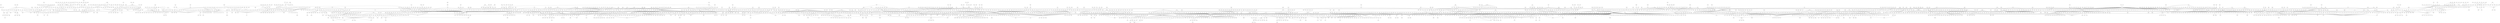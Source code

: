 strict graph  {
	3204	 [height=0.43,
		level=2,
		pos="-17126.34,10932.27",
		width=0.43];
	1243	 [height=0.48,
		level=1,
		pos="-16515.20,9926.17",
		width=0.48];
	3204 -- 1243;
	2677	 [height=0.75,
		level=4,
		pos="10589.15,-6488.91",
		width=0.75];
	1462	 [height=0.74,
		level=1,
		pos="11459.58,-5452.82",
		width=0.74];
	2677 -- 1462;
	3708	 [height=0.53,
		level=3,
		pos="-5380.49,-18067.12",
		width=0.53];
	2586	 [height=0.45,
		level=1,
		pos="-5493.62,-19139.71",
		width=0.45];
	3708 -- 2586;
	808	 [height=0.44,
		level=5,
		pos="599.58,-9200.61",
		width=0.44];
	726	 [height=0.76,
		level=1,
		pos="1496.31,-10240.28",
		width=0.76];
	808 -- 726;
	2991	 [height=0.37,
		level=5,
		pos="12282.49,-10864.27",
		width=0.37];
	1408	 [height=0.55,
		level=5,
		pos="12247.23,-11114.40",
		width=0.55];
	2991 -- 1408;
	5481	 [height=0.65,
		level=3,
		pos="-12382.57,707.56",
		width=0.65];
	118	 [height=0.30,
		level=3,
		pos="-12498.75,368.38",
		width=0.30];
	5481 -- 118;
	2227	 [height=0.30,
		level=4,
		pos="-221.21,-20160.62",
		width=0.30];
	1304	 [height=0.31,
		level=1,
		pos="60.16,-19289.39",
		width=0.31];
	2227 -- 1304;
	4688	 [height=0.71,
		level=3,
		pos="4637.18,20692.68",
		width=0.71];
	591	 [height=0.69,
		level=2,
		pos="3866.22,20927.95",
		width=0.69];
	4688 -- 591;
	1922	 [height=0.66,
		level=1,
		pos="-3898.27,2821.11",
		width=0.66];
	1946	 [height=0.35,
		level=5,
		pos="-3381.93,3759.67",
		width=0.35];
	1922 -- 1946;
	1937	 [height=0.44,
		level=1,
		pos="-5670.21,4124.95",
		width=0.44];
	1922 -- 1937;
	1942	 [height=0.53,
		level=2,
		pos="-5121.24,1670.23",
		width=0.53];
	1922 -- 1942;
	1945	 [height=0.69,
		level=2,
		pos="-5217.64,2859.56",
		width=0.69];
	1922 -- 1945;
	1959	 [height=0.48,
		level=4,
		pos="-3530.11,3721.83",
		width=0.48];
	1922 -- 1959;
	1944	 [height=0.52,
		level=5,
		pos="-4049.39,1880.94",
		width=0.52];
	1922 -- 1944;
	1951	 [height=0.66,
		level=3,
		pos="-4695.96,1432.42",
		width=0.66];
	1922 -- 1951;
	1948	 [height=0.44,
		level=5,
		pos="-3234.38,3167.38",
		width=0.44];
	1922 -- 1948;
	1958	 [height=0.33,
		level=3,
		pos="-5090.49,2802.15",
		width=0.33];
	1922 -- 1958;
	1940	 [height=0.79,
		level=3,
		pos="-4653.55,3777.22",
		width=0.79];
	1922 -- 1940;
	1169	 [height=0.34,
		level=1,
		pos="-4976.07,5091.07",
		width=0.34];
	1922 -- 1169;
	1936	 [height=0.61,
		level=2,
		pos="-4746.66,4245.99",
		width=0.61];
	1922 -- 1936;
	1954	 [height=0.34,
		level=3,
		pos="-5321.03,2224.45",
		width=0.34];
	1922 -- 1954;
	1949	 [height=0.31,
		level=3,
		pos="-4963.58,1913.65",
		width=0.31];
	1922 -- 1949;
	1938	 [height=0.65,
		level=1,
		pos="-5408.73,3297.88",
		width=0.65];
	1922 -- 1938;
	1957	 [height=0.39,
		level=5,
		pos="-4224.84,1550.27",
		width=0.39];
	1922 -- 1957;
	1947	 [height=0.44,
		level=5,
		pos="-3701.29,2185.16",
		width=0.44];
	1922 -- 1947;
	1939	 [height=0.63,
		level=4,
		pos="-5140.21,2370.60",
		width=0.63];
	1922 -- 1939;
	1950	 [height=0.65,
		level=3,
		pos="-4026.89,3764.74",
		width=0.65];
	1922 -- 1950;
	1943	 [height=0.65,
		level=3,
		pos="-4700.20,1515.92",
		width=0.65];
	1922 -- 1943;
	3264	 [height=0.51,
		level=2,
		pos="-20132.19,13411.45",
		width=0.51];
	3250	 [height=0.58,
		level=1,
		pos="-17879.99,13379.38",
		width=0.58];
	3264 -- 3250;
	5632	 [height=0.27,
		level=5,
		pos="-20448.86,13661.90",
		width=0.27];
	3264 -- 5632;
	1724	 [height=0.54,
		level=4,
		pos="521.23,11395.25",
		width=0.54];
	4267	 [height=0.87,
		level=4,
		pos="423.55,11687.73",
		width=0.87];
	1724 -- 4267;
	1714	 [height=0.48,
		level=1,
		pos="1221.31,11135.93",
		width=0.48];
	1724 -- 1714;
	682	 [height=0.90,
		level=3,
		pos="-182.90,1281.99",
		width=0.90];
	346	 [height=0.54,
		level=1,
		pos="-1004.97,509.04",
		width=0.54];
	682 -- 346;
	4869	 [height=0.44,
		level=4,
		pos="12512.47,-6258.98",
		width=0.44];
	2681	 [height=0.58,
		level=4,
		pos="12391.90,-5911.86",
		width=0.58];
	4869 -- 2681;
	1302	 [height=0.59,
		level=1,
		pos="3730.21,-18615.05",
		width=0.59];
	1341	 [height=0.20,
		level=5,
		pos="3211.06,-19753.37",
		width=0.20];
	1302 -- 1341;
	1344	 [height=0.27,
		level=5,
		pos="4479.24,-19748.63",
		width=0.27];
	1302 -- 1344;
	1356	 [height=0.38,
		level=4,
		pos="4325.82,-19697.88",
		width=0.38];
	1302 -- 1356;
	1363	 [height=0.62,
		level=5,
		pos="3323.24,-17186.93",
		width=0.62];
	1302 -- 1363;
	1358	 [height=0.22,
		level=3,
		pos="2292.67,-19089.66",
		width=0.22];
	1302 -- 1358;
	1368	 [height=0.35,
		level=3,
		pos="5150.17,-19119.45",
		width=0.35];
	1302 -- 1368;
	1264	 [height=0.40,
		level=1,
		pos="871.48,-15651.00",
		width=0.40];
	1302 -- 1264;
	1372	 [height=0.49,
		level=5,
		pos="5304.91,-18273.65",
		width=0.49];
	1302 -- 1372;
	1355	 [height=0.57,
		level=2,
		pos="2154.94,-20035.30",
		width=0.57];
	1302 -- 1355;
	1375	 [height=0.20,
		level=4,
		pos="2254.01,-18434.91",
		width=0.20];
	1302 -- 1375;
	1342	 [height=0.30,
		level=2,
		pos="2352.08,-17859.48",
		width=0.30];
	1302 -- 1342;
	1352	 [height=0.36,
		level=5,
		pos="2294.18,-18514.37",
		width=0.36];
	1302 -- 1352;
	1370	 [height=0.38,
		level=4,
		pos="2980.78,-19957.15",
		width=0.38];
	1302 -- 1370;
	1340	 [height=0.40,
		level=3,
		pos="3995.76,-17452.08",
		width=0.40];
	1302 -- 1340;
	1351	 [height=0.73,
		level=4,
		pos="2571.73,-19210.47",
		width=0.73];
	1302 -- 1351;
	1343	 [height=0.55,
		level=3,
		pos="5477.39,-19465.62",
		width=0.55];
	1302 -- 1343;
	1347	 [height=0.37,
		level=2,
		pos="4567.05,-17528.99",
		width=0.37];
	1302 -- 1347;
	1338	 [height=0.17,
		level=1,
		pos="3683.55,-23340.95",
		width=0.17];
	1302 -- 1338;
	1369	 [height=1.02,
		level=3,
		pos="4884.94,-17574.60",
		width=1.02];
	1302 -- 1369;
	1361	 [height=0.24,
		level=4,
		pos="5400.70,-18137.25",
		width=0.24];
	1302 -- 1361;
	1357	 [height=0.60,
		level=4,
		pos="3290.89,-17406.69",
		width=0.60];
	1302 -- 1357;
	3175	 [height=0.91,
		level=4,
		pos="-3906.24,14750.79",
		width=0.91];
	3012	 [height=0.42,
		level=1,
		pos="-5486.12,14874.71",
		width=0.42];
	3175 -- 3012;
	2029	 [height=0.49,
		level=3,
		pos="11262.12,-19047.26",
		width=0.49];
	1403	 [height=0.89,
		level=1,
		pos="11144.46,-18011.90",
		width=0.89];
	2029 -- 1403;
	513	 [height=0.59,
		level=3,
		pos="421.42,3058.00",
		width=0.59];
	327	 [height=0.52,
		level=1,
		pos="-720.23,2400.33",
		width=0.52];
	513 -- 327;
	3777	 [height=0.71,
		level=4,
		pos="6963.61,-24550.06",
		width=0.71];
	2038	 [height=1.03,
		level=1,
		pos="7956.65,-24854.78",
		width=1.03];
	3777 -- 2038;
	3702	 [height=0.40,
		level=2,
		pos="-6833.03,-18264.19",
		width=0.40];
	3702 -- 2586;
	5319	 [height=0.32,
		level=5,
		pos="-7275.66,-17804.67",
		width=0.32];
	3702 -- 5319;
	5323	 [height=0.41,
		level=5,
		pos="-6449.15,-18002.12",
		width=0.41];
	3702 -- 5323;
	5320	 [height=0.30,
		level=5,
		pos="-8115.50,-18554.17",
		width=0.30];
	3702 -- 5320;
	1234	 [height=0.57,
		level=4,
		pos="-1790.02,17902.69",
		width=0.57];
	560	 [height=0.84,
		level=1,
		pos="-1342.93,16822.78",
		width=0.84];
	1234 -- 560;
	4367	 [height=0.23,
		level=5,
		pos="498.90,7559.36",
		width=0.23];
	1165	 [height=0.49,
		level=3,
		pos="535.03,7083.81",
		width=0.49];
	4367 -- 1165;
	4290	 [height=0.16,
		level=5,
		pos="-26707.57,-20298.26",
		width=0.16];
	3757	 [height=0.42,
		level=1,
		pos="-26391.31,-19223.35",
		width=0.42];
	4290 -- 3757;
	4041	 [height=0.21,
		level=5,
		pos="892.03,21947.40",
		width=0.21];
	588	 [height=0.41,
		level=2,
		pos="1131.08,21593.15",
		width=0.41];
	4041 -- 588;
	3108	 [height=0.21,
		level=5,
		pos="-9053.54,13833.47",
		width=0.21];
	1102	 [height=0.42,
		level=2,
		pos="-8445.59,14310.78",
		width=0.42];
	3108 -- 1102;
	386	 [height=0.50,
		level=5,
		pos="-5384.49,-5931.99",
		width=0.50];
	345	 [height=0.37,
		level=1,
		pos="-5532.54,-5449.32",
		width=0.37];
	386 -- 345;
	4703	 [height=0.44,
		level=5,
		pos="-895.23,25693.57",
		width=0.44];
	2916	 [height=0.42,
		level=1,
		pos="-1291.74,25760.06",
		width=0.42];
	4703 -- 2916;
	564	 [height=0.26,
		level=1,
		pos="-577.27,15178.31",
		width=0.26];
	4531	 [height=0.72,
		level=3,
		pos="-1024.92,15100.92",
		width=0.72];
	564 -- 4531;
	555	 [height=0.40,
		level=1,
		pos="956.93,14289.72",
		width=0.40];
	564 -- 555;
	764	 [height=0.47,
		level=3,
		pos="-4828.21,-6400.63",
		width=0.47];
	374	 [height=0.33,
		level=1,
		pos="-3251.37,-7541.97",
		width=0.33];
	764 -- 374;
	2097	 [height=0.65,
		level=3,
		pos="7777.77,3435.79",
		width=0.65];
	1518	 [height=0.69,
		level=1,
		pos="7435.74,2960.56",
		width=0.69];
	2097 -- 1518;
	1906	 [height=0.53,
		level=4,
		pos="-16336.93,-5191.30",
		width=0.53];
	71	 [height=0.95,
		level=1,
		pos="-17030.70,-4618.24",
		width=0.95];
	1906 -- 71;
	4520	 [height=0.31,
		level=4,
		pos="607.02,27106.36",
		width=0.31];
	2915	 [height=0.40,
		level=1,
		pos="1449.60,28160.52",
		width=0.40];
	4520 -- 2915;
	1259	 [height=0.44,
		level=3,
		pos="-16311.84,2881.78",
		width=0.44];
	1258	 [height=0.46,
		level=3,
		pos="-16363.57,3456.83",
		width=0.46];
	1259 -- 1258;
	4723	 [height=0.50,
		level=4,
		pos="4793.86,-20436.90",
		width=0.50];
	4723 -- 1343;
	4563	 [height=0.59,
		level=2,
		pos="4240.20,1566.28",
		width=0.59];
	4568	 [height=0.26,
		level=5,
		pos="4244.80,1457.02",
		width=0.26];
	4563 -- 4568;
	4542	 [height=0.51,
		level=2,
		pos="3675.19,1553.85",
		width=0.51];
	4563 -- 4542;
	3547	 [height=0.62,
		level=5,
		pos="-285.63,-3814.43",
		width=0.62];
	1013	 [height=0.87,
		level=3,
		pos="-583.89,-3528.65",
		width=0.87];
	3547 -- 1013;
	4774	 [height=0.43,
		level=3,
		pos="-6824.08,-9373.98",
		width=0.43];
	737	 [height=0.32,
		level=2,
		pos="-6216.97,-9302.57",
		width=0.32];
	4774 -- 737;
	338	 [height=0.37,
		level=5,
		pos="-7069.55,-4050.74",
		width=0.37];
	313	 [height=0.35,
		level=1,
		pos="-6967.04,-3199.17",
		width=0.35];
	338 -- 313;
	442	 [height=0.36,
		level=5,
		pos="-10770.52,-12788.45",
		width=0.36];
	430	 [height=0.78,
		level=1,
		pos="-11922.79,-12384.95",
		width=0.78];
	442 -- 430;
	1284	 [height=0.58,
		level=3,
		pos="567.96,-12889.05",
		width=0.58];
	727	 [height=0.58,
		level=1,
		pos="-942.55,-13252.49",
		width=0.58];
	1284 -- 727;
	5308	 [height=0.28,
		level=5,
		pos="12295.44,14958.73",
		width=0.28];
	4824	 [height=0.37,
		level=3,
		pos="11599.55,13615.70",
		width=0.37];
	5308 -- 4824;
	2817	 [height=0.66,
		level=3,
		pos="4581.56,12239.20",
		width=0.66];
	562	 [height=0.31,
		level=1,
		pos="4824.96,10532.15",
		width=0.31];
	2817 -- 562;
	2957	 [height=0.52,
		level=5,
		pos="4249.81,-7881.71",
		width=0.52];
	2933	 [height=0.67,
		level=1,
		pos="4371.40,-7208.03",
		width=0.67];
	2957 -- 2933;
	3611	 [height=0.44,
		level=3,
		pos="2708.42,2820.27",
		width=0.44];
	3614	 [height=0.57,
		level=4,
		pos="2966.66,3054.91",
		width=0.57];
	3611 -- 3614;
	3604	 [height=0.85,
		level=3,
		pos="1321.64,1943.55",
		width=0.85];
	3611 -- 3604;
	4970	 [height=0.22,
		level=5,
		pos="2633.33,30145.25",
		width=0.22];
	4976	 [height=0.14,
		level=5,
		pos="2767.00,30154.89",
		width=0.14];
	4970 -- 4976;
	4503	 [height=0.29,
		level=2,
		pos="1748.80,30384.80",
		width=0.29];
	4970 -- 4503;
	815	 [height=0.65,
		level=4,
		pos="2574.82,-9552.84",
		width=0.65];
	815 -- 726;
	191	 [height=0.35,
		level=5,
		pos="-12451.60,12018.43",
		width=0.35];
	146	 [height=0.68,
		level=1,
		pos="-13117.06,12950.24",
		width=0.68];
	191 -- 146;
	1884	 [height=0.20,
		level=5,
		pos="12417.08,-16028.90",
		width=0.20];
	1402	 [height=0.74,
		level=1,
		pos="12752.65,-15675.33",
		width=0.74];
	1884 -- 1402;
	5761	 [height=0.18,
		level=5,
		pos="-7114.49,-21112.11",
		width=0.18];
	3715	 [height=0.21,
		level=5,
		pos="-6972.96,-21037.09",
		width=0.21];
	5761 -- 3715;
	2601	 [height=0.20,
		level=5,
		pos="-8412.97,-23819.37",
		width=0.20];
	2584	 [height=0.52,
		level=1,
		pos="-7311.70,-23804.69",
		width=0.52];
	2601 -- 2584;
	5488	 [height=0.63,
		level=4,
		pos="2902.61,13858.17",
		width=0.63];
	2826	 [height=0.25,
		level=2,
		pos="2557.86,13276.34",
		width=0.25];
	5488 -- 2826;
	5413	 [height=0.49,
		level=5,
		pos="2789.00,-1736.21",
		width=0.49];
	888	 [height=1.01,
		level=1,
		pos="2312.27,-1206.49",
		width=1.01];
	5413 -- 888;
	4755	 [height=0.68,
		level=4,
		pos="4194.89,-28810.71",
		width=0.68];
	4752	 [height=0.60,
		level=2,
		pos="4815.69,-28254.51",
		width=0.60];
	4755 -- 4752;
	1553	 [height=0.42,
		level=4,
		pos="6127.91,-602.19",
		width=0.42];
	841	 [height=0.60,
		level=1,
		pos="6350.18,806.51",
		width=0.60];
	1553 -- 841;
	2438	 [height=0.28,
		level=4,
		pos="15755.40,9729.10",
		width=0.28];
	2440	 [height=0.42,
		level=5,
		pos="16056.47,9828.77",
		width=0.42];
	2438 -- 2440;
	2441	 [height=0.16,
		level=5,
		pos="15577.40,9638.80",
		width=0.16];
	2438 -- 2441;
	1625	 [height=0.44,
		level=3,
		pos="15006.77,10184.97",
		width=0.44];
	2438 -- 1625;
	3844	 [height=0.51,
		level=3,
		pos="19193.42,-1182.83",
		width=0.51];
	3839	 [height=0.82,
		level=2,
		pos="18734.09,-672.79",
		width=0.82];
	3844 -- 3839;
	2861	 [height=0.54,
		level=4,
		pos="6372.15,-8427.20",
		width=0.54];
	1009	 [height=1.01,
		level=1,
		pos="6063.07,-7315.86",
		width=1.01];
	2861 -- 1009;
	4500	 [height=0.72,
		level=1,
		pos="4689.45,30205.10",
		width=0.72];
	4525	 [height=0.33,
		level=5,
		pos="4672.53,30496.96",
		width=0.33];
	4500 -- 4525;
	4526	 [height=0.63,
		level=3,
		pos="4745.47,29100.91",
		width=0.63];
	4500 -- 4526;
	4500 -- 2915;
	4524	 [height=0.61,
		level=1,
		pos="6872.36,29370.51",
		width=0.61];
	4500 -- 4524;
	782	 [height=0.43,
		level=3,
		pos="-1933.19,-6807.31",
		width=0.43];
	782 -- 374;
	4962	 [height=0.52,
		level=3,
		pos="13962.47,3016.38",
		width=0.52];
	2389	 [height=0.53,
		level=1,
		pos="13993.46,2285.27",
		width=0.53];
	4962 -- 2389;
	1061	 [height=0.27,
		level=2,
		pos="2842.53,-3165.48",
		width=0.27];
	838	 [height=0.72,
		level=1,
		pos="718.12,-3296.75",
		width=0.72];
	1061 -- 838;
	1808	 [height=0.49,
		level=1,
		pos="4257.76,7371.64",
		width=0.49];
	2880	 [height=0.61,
		level=3,
		pos="5159.37,7712.54",
		width=0.61];
	1808 -- 2880;
	2873	 [height=0.42,
		level=5,
		pos="4731.11,7723.86",
		width=0.42];
	1808 -- 2873;
	2877	 [height=0.53,
		level=3,
		pos="3366.16,7653.51",
		width=0.53];
	1808 -- 2877;
	2887	 [height=0.52,
		level=4,
		pos="5145.64,7140.33",
		width=0.52];
	1808 -- 2887;
	716	 [height=0.52,
		level=1,
		pos="5282.94,5853.97",
		width=0.52];
	1808 -- 716;
	2881	 [height=0.30,
		level=3,
		pos="5049.92,6932.19",
		width=0.30];
	1808 -- 2881;
	2882	 [height=0.44,
		level=3,
		pos="3620.13,6586.84",
		width=0.44];
	1808 -- 2882;
	2876	 [height=0.57,
		level=3,
		pos="3589.91,8229.68",
		width=0.57];
	1808 -- 2876;
	2879	 [height=0.53,
		level=4,
		pos="4106.41,6544.45",
		width=0.53];
	1808 -- 2879;
	2878	 [height=0.34,
		level=5,
		pos="3879.51,7994.51",
		width=0.34];
	1808 -- 2878;
	2874	 [height=0.33,
		level=2,
		pos="4580.93,8483.65",
		width=0.33];
	1808 -- 2874;
	2875	 [height=0.33,
		level=5,
		pos="3401.59,7207.27",
		width=0.33];
	1808 -- 2875;
	5806	 [height=0.44,
		level=5,
		pos="118.87,5260.61",
		width=0.44];
	532	 [height=0.66,
		level=2,
		pos="-89.14,5029.72",
		width=0.66];
	5806 -- 532;
	1052	 [height=0.55,
		level=5,
		pos="767.65,-4475.95",
		width=0.55];
	1052 -- 838;
	3347	 [height=0.18,
		level=5,
		pos="7984.60,14255.08",
		width=0.18];
	2807	 [height=0.38,
		level=1,
		pos="8814.45,14280.17",
		width=0.38];
	3347 -- 2807;
	3534	 [height=0.25,
		level=4,
		pos="-18205.21,1819.62",
		width=0.25];
	1146	 [height=0.53,
		level=2,
		pos="-17247.57,2332.48",
		width=0.53];
	3534 -- 1146;
	842	 [height=0.34,
		level=1,
		pos="1208.40,498.29",
		width=0.34];
	1592	 [height=0.33,
		level=2,
		pos="2951.58,1183.95",
		width=0.33];
	842 -- 1592;
	659	 [height=0.65,
		level=1,
		pos="601.62,-158.82",
		width=0.65];
	842 -- 659;
	1591	 [height=0.62,
		level=1,
		pos="10753.51,5584.36",
		width=0.62];
	842 -- 1591;
	3294	 [height=0.55,
		level=4,
		pos="-18725.52,16478.80",
		width=0.55];
	3256	 [height=0.76,
		level=1,
		pos="-19823.85,16526.16",
		width=0.76];
	3294 -- 3256;
	3177	 [height=0.76,
		level=1,
		pos="-8103.04,17242.58",
		width=0.76];
	5700	 [height=0.68,
		level=2,
		pos="-7776.13,18119.31",
		width=0.68];
	3177 -- 5700;
	3177 -- 3012;
	1843	 [height=0.46,
		level=5,
		pos="13245.60,-3698.23",
		width=0.46];
	1461	 [height=0.49,
		level=1,
		pos="13849.18,-4223.74",
		width=0.49];
	1843 -- 1461;
	1265	 [height=0.59,
		level=3,
		pos="-3046.91,-12697.53",
		width=0.59];
	2669	 [height=0.57,
		level=4,
		pos="-3421.87,-12296.22",
		width=0.57];
	1265 -- 2669;
	1265 -- 727;
	2670	 [height=0.29,
		level=3,
		pos="-3970.30,-12259.47",
		width=0.29];
	1265 -- 2670;
	111	 [height=0.39,
		level=1,
		pos="-15770.12,1417.05",
		width=0.39];
	3052	 [height=0.36,
		level=5,
		pos="-15007.20,1782.47",
		width=0.36];
	111 -- 3052;
	3062	 [height=0.41,
		level=1,
		pos="-16506.90,359.32",
		width=0.41];
	111 -- 3062;
	69	 [height=0.61,
		level=1,
		pos="-13606.70,-352.63",
		width=0.61];
	111 -- 69;
	3055	 [height=0.60,
		level=2,
		pos="-16214.33,1990.99",
		width=0.60];
	111 -- 3055;
	3056	 [height=0.54,
		level=2,
		pos="-15473.67,732.27",
		width=0.54];
	111 -- 3056;
	3053	 [height=0.67,
		level=3,
		pos="-15362.24,2385.32",
		width=0.67];
	111 -- 3053;
	1075	 [height=0.22,
		level=5,
		pos="2954.07,-5101.77",
		width=0.22];
	1005	 [height=0.23,
		level=1,
		pos="2933.50,-5372.16",
		width=0.23];
	1075 -- 1005;
	2274	 [height=0.93,
		level=4,
		pos="-21894.69,-243.68",
		width=0.93];
	2266	 [height=0.96,
		level=1,
		pos="-21487.56,-740.26",
		width=0.96];
	2274 -- 2266;
	5474	 [height=0.44,
		level=4,
		pos="18422.07,-13778.36",
		width=0.44];
	5472	 [height=0.45,
		level=3,
		pos="18787.63,-12892.15",
		width=0.45];
	5474 -- 5472;
	2812	 [height=0.23,
		level=3,
		pos="3986.55,9395.83",
		width=0.23];
	4492	 [height=0.41,
		level=3,
		pos="4525.21,9157.11",
		width=0.41];
	2812 -- 4492;
	2812 -- 562;
	2183	 [height=0.48,
		level=2,
		pos="-22802.14,-13164.93",
		width=0.48];
	2152	 [height=0.17,
		level=1,
		pos="-21890.04,-14080.25",
		width=0.17];
	2183 -- 2152;
	5902	 [height=0.20,
		level=3,
		pos="-23194.88,-13041.14",
		width=0.20];
	2183 -- 5902;
	124	 [height=0.37,
		level=5,
		pos="-14601.83,226.13",
		width=0.37];
	124 -- 69;
	2749	 [height=0.31,
		level=4,
		pos="14197.77,-8983.80",
		width=0.31];
	2736	 [height=0.81,
		level=1,
		pos="14890.18,-8418.14",
		width=0.81];
	2749 -- 2736;
	5511	 [height=0.42,
		level=4,
		pos="13926.69,-9372.28",
		width=0.42];
	2749 -- 5511;
	5788	 [height=0.34,
		level=5,
		pos="-10644.03,11167.55",
		width=0.34];
	5225	 [height=0.18,
		level=3,
		pos="-10740.18,11621.13",
		width=0.18];
	5788 -- 5225;
	2603	 [height=0.33,
		level=5,
		pos="-7378.80,-22440.32",
		width=0.33];
	2603 -- 2584;
	342	 [height=0.76,
		level=3,
		pos="-6872.35,-2311.33",
		width=0.76];
	342 -- 313;
	2675	 [height=0.71,
		level=3,
		pos="12564.79,-4542.66",
		width=0.71];
	2675 -- 1462;
	3632	 [height=0.60,
		level=2,
		pos="-3590.86,-25571.09",
		width=0.60];
	2585	 [height=0.34,
		level=2,
		pos="-3246.84,-23641.94",
		width=0.34];
	3632 -- 2585;
	3981	 [height=0.53,
		level=3,
		pos="-3921.72,-26201.39",
		width=0.53];
	3632 -- 3981;
	3980	 [height=0.35,
		level=5,
		pos="-4186.08,-25470.38",
		width=0.35];
	3632 -- 3980;
	3984	 [height=0.41,
		level=5,
		pos="-2946.49,-26209.95",
		width=0.41];
	3632 -- 3984;
	3986	 [height=0.27,
		level=5,
		pos="-2599.00,-25658.72",
		width=0.27];
	3632 -- 3986;
	5329	 [height=0.65,
		level=2,
		pos="5126.91,15138.29",
		width=0.65];
	3042	 [height=0.47,
		level=2,
		pos="5449.17,14493.79",
		width=0.47];
	5329 -- 3042;
	5331	 [height=0.70,
		level=4,
		pos="5384.52,16308.08",
		width=0.70];
	5329 -- 5331;
	4024	 [height=0.41,
		level=3,
		pos="13049.18,7502.18",
		width=0.41];
	1598	 [height=0.62,
		level=1,
		pos="13133.73,8010.48",
		width=0.62];
	4024 -- 1598;
	3114	 [height=0.66,
		level=2,
		pos="17326.33,18096.13",
		width=0.66];
	2489	 [height=0.51,
		level=1,
		pos="18066.47,17018.76",
		width=0.51];
	3114 -- 2489;
	5228	 [height=0.23,
		level=5,
		pos="16894.56,18364.79",
		width=0.23];
	3114 -- 5228;
	5229	 [height=0.54,
		level=3,
		pos="17590.33,18760.68",
		width=0.54];
	3114 -- 5229;
	2294	 [height=0.34,
		level=5,
		pos="-2635.85,6773.29",
		width=0.34];
	2289	 [height=0.63,
		level=2,
		pos="-2601.97,6959.74",
		width=0.63];
	2294 -- 2289;
	154	 [height=0.50,
		level=1,
		pos="-12361.24,8490.15",
		width=0.50];
	133	 [height=0.48,
		level=1,
		pos="-11111.34,6458.60",
		width=0.48];
	154 -- 133;
	2995	 [height=0.43,
		level=5,
		pos="7769.52,-16646.78",
		width=0.43];
	2992	 [height=0.36,
		level=2,
		pos="8171.78,-16619.92",
		width=0.36];
	2995 -- 2992;
	3853	 [height=0.53,
		level=2,
		pos="15553.90,-1502.14",
		width=0.53];
	3914	 [height=0.16,
		level=5,
		pos="14675.00,-894.49",
		width=0.16];
	3853 -- 3914;
	3915	 [height=0.67,
		level=3,
		pos="15229.85,-2036.84",
		width=0.67];
	3853 -- 3915;
	3913	 [height=0.80,
		level=4,
		pos="15742.88,-1875.45",
		width=0.80];
	3853 -- 3913;
	3842	 [height=0.50,
		level=2,
		pos="17151.68,-359.47",
		width=0.50];
	3853 -- 3842;
	3918	 [height=0.22,
		level=5,
		pos="15336.73,-692.96",
		width=0.22];
	3853 -- 3918;
	3917	 [height=0.65,
		level=2,
		pos="14671.18,-1989.88",
		width=0.65];
	3853 -- 3917;
	2547	 [height=0.44,
		level=5,
		pos="19700.66,8321.66",
		width=0.44];
	2499	 [height=0.92,
		level=1,
		pos="19671.48,7171.97",
		width=0.92];
	2547 -- 2499;
	2043	 [height=0.48,
		level=5,
		pos="8487.22,-21207.94",
		width=0.48];
	2030	 [height=0.80,
		level=1,
		pos="9156.82,-22217.11",
		width=0.80];
	2043 -- 2030;
	1058	 [height=0.76,
		level=3,
		pos="-172.34,-3522.48",
		width=0.76];
	1058 -- 838;
	1252	 [height=0.26,
		level=5,
		pos="-15805.33,5494.63",
		width=0.26];
	109	 [height=0.28,
		level=1,
		pos="-16903.68,6128.06",
		width=0.28];
	1252 -- 109;
	1990	 [height=0.65,
		level=4,
		pos="5526.26,-1349.53",
		width=0.65];
	847	 [height=1.02,
		level=1,
		pos="4171.16,-416.68",
		width=1.02];
	1990 -- 847;
	211	 [height=0.37,
		level=3,
		pos="-11561.75,8860.78",
		width=0.37];
	192	 [height=0.30,
		level=1,
		pos="-9725.58,9134.12",
		width=0.30];
	211 -- 192;
	619	 [height=0.50,
		level=1,
		pos="-22564.11,2283.62",
		width=0.50];
	70	 [height=0.32,
		level=1,
		pos="-19527.38,1280.20",
		width=0.32];
	619 -- 70;
	2458	 [height=0.71,
		level=2,
		pos="-23913.80,2570.18",
		width=0.71];
	619 -- 2458;
	4710	 [height=0.44,
		level=5,
		pos="4057.03,27408.05",
		width=0.44];
	4709	 [height=0.62,
		level=3,
		pos="3999.94,27534.26",
		width=0.62];
	4710 -- 4709;
	5496	 [height=0.95,
		level=3,
		pos="21242.78,-13369.16",
		width=0.95];
	2897	 [height=0.84,
		level=3,
		pos="20878.32,-12929.46",
		width=0.84];
	5496 -- 2897;
	5498	 [height=0.35,
		level=5,
		pos="21206.70,-14238.03",
		width=0.35];
	5496 -- 5498;
	292	 [height=0.45,
		level=5,
		pos="-5704.76,6821.55",
		width=0.45];
	241	 [height=0.50,
		level=1,
		pos="-6601.33,6540.96",
		width=0.50];
	292 -- 241;
	1861	 [height=0.71,
		level=3,
		pos="5313.66,-14252.52",
		width=0.71];
	1849	 [height=0.49,
		level=1,
		pos="6275.44,-13967.16",
		width=0.49];
	1861 -- 1849;
	1691	 [height=0.42,
		level=2,
		pos="8808.97,-9476.10",
		width=0.42];
	5314	 [height=0.51,
		level=3,
		pos="9253.20,-8882.23",
		width=0.51];
	1691 -- 5314;
	1682	 [height=0.64,
		level=1,
		pos="8743.54,-10453.77",
		width=0.64];
	1691 -- 1682;
	5312	 [height=0.52,
		level=5,
		pos="9637.13,-9646.73",
		width=0.52];
	1691 -- 5312;
	5641	 [height=0.41,
		level=3,
		pos="-16482.21,11916.70",
		width=0.41];
	5642	 [height=0.42,
		level=5,
		pos="-16281.54,11993.59",
		width=0.42];
	5641 -- 5642;
	3202	 [height=0.41,
		level=3,
		pos="-16055.06,10714.58",
		width=0.41];
	5641 -- 3202;
	1645	 [height=0.49,
		level=5,
		pos="2557.86,-499.31",
		width=0.49];
	843	 [height=0.74,
		level=2,
		pos="1410.67,-424.09",
		width=0.74];
	1645 -- 843;
	858	 [height=0.59,
		level=2,
		pos="-753.41,-697.88",
		width=0.59];
	858 -- 659;
	3331	 [height=0.27,
		level=5,
		pos="-9451.50,187.53",
		width=0.27];
	317	 [height=0.56,
		level=1,
		pos="-9131.35,468.38",
		width=0.56];
	3331 -- 317;
	3019	 [height=0.42,
		level=2,
		pos="-3537.45,12067.35",
		width=0.42];
	315	 [height=0.50,
		level=1,
		pos="-3463.68,10867.69",
		width=0.50];
	3019 -- 315;
	2401	 [height=0.08,
		level=5,
		pos="11905.03,-1054.59",
		width=0.08];
	1519	 [height=0.34,
		level=1,
		pos="10838.37,367.68",
		width=0.34];
	2401 -- 1519;
	377	 [height=0.49,
		level=2,
		pos="-7972.25,-4490.09",
		width=0.49];
	3574	 [height=0.29,
		level=5,
		pos="-8221.14,-4208.01",
		width=0.29];
	377 -- 3574;
	3573	 [height=0.50,
		level=3,
		pos="-8899.92,-4350.11",
		width=0.50];
	377 -- 3573;
	377 -- 345;
	3575	 [height=0.30,
		level=5,
		pos="-8265.06,-5252.26",
		width=0.30];
	377 -- 3575;
	2230	 [height=0.46,
		level=5,
		pos="960.42,-19676.99",
		width=0.46];
	2230 -- 1304;
	2969	 [height=0.09,
		level=5,
		pos="5538.88,-5526.70",
		width=0.09];
	1010	 [height=0.54,
		level=1,
		pos="5077.36,-5259.49",
		width=0.54];
	2969 -- 1010;
	2127	 [height=0.23,
		level=3,
		pos="-469.54,-4830.67",
		width=0.23];
	848	 [height=0.65,
		level=1,
		pos="-975.17,-3721.95",
		width=0.65];
	2127 -- 848;
	29	 [height=0.66,
		level=1,
		pos="-22743.40,-7238.51",
		width=0.66];
	3308	 [height=0.33,
		level=5,
		pos="-22379.06,-7150.24",
		width=0.33];
	29 -- 3308;
	12	 [height=0.36,
		level=1,
		pos="-20044.76,-8708.07",
		width=0.36];
	29 -- 12;
	3306	 [height=0.61,
		level=2,
		pos="-23980.19,-7605.66",
		width=0.61];
	29 -- 3306;
	3303	 [height=0.73,
		level=1,
		pos="-24310.71,-10204.69",
		width=0.73];
	29 -- 3303;
	3309	 [height=0.35,
		level=3,
		pos="-23534.57,-6763.34",
		width=0.35];
	29 -- 3309;
	3312	 [height=0.77,
		level=4,
		pos="-22952.86,-6601.50",
		width=0.77];
	29 -- 3312;
	3304	 [height=0.83,
		level=2,
		pos="-22322.16,-8312.77",
		width=0.83];
	29 -- 3304;
	3033	 [height=0.30,
		level=5,
		pos="-5398.83,12744.16",
		width=0.30];
	3011	 [height=0.64,
		level=1,
		pos="-6205.53,12159.74",
		width=0.64];
	3033 -- 3011;
	987	 [height=0.28,
		level=5,
		pos="1983.85,920.66",
		width=0.28];
	837	 [height=0.46,
		level=1,
		pos="1189.62,776.14",
		width=0.46];
	987 -- 837;
	4165	 [height=0.23,
		level=5,
		pos="-13411.99,20683.89",
		width=0.23];
	4156	 [height=0.88,
		level=1,
		pos="-12832.60,21496.13",
		width=0.88];
	4165 -- 4156;
	3737	 [height=0.46,
		level=5,
		pos="12246.04,-8776.23",
		width=0.46];
	2742	 [height=0.65,
		level=1,
		pos="12866.51,-8430.40",
		width=0.65];
	3737 -- 2742;
	3543	 [height=0.34,
		level=5,
		pos="-17466.19,328.03",
		width=0.34];
	3541	 [height=0.40,
		level=3,
		pos="-17267.64,-5.10",
		width=0.40];
	3543 -- 3541;
	19	 [height=0.11,
		level=5,
		pos="-17998.52,-14416.83",
		width=0.11];
	5523	 [height=0.08,
		level=5,
		pos="-18590.78,-14740.14",
		width=0.08];
	19 -- 5523;
	2	 [height=0.30,
		level=1,
		pos="-17018.40,-14572.72",
		width=0.30];
	19 -- 2;
	5197	 [height=0.60,
		level=4,
		pos="3588.37,-14572.81",
		width=0.60];
	1276	 [height=0.49,
		level=2,
		pos="2774.90,-14315.13",
		width=0.49];
	5197 -- 1276;
	818	 [height=0.51,
		level=4,
		pos="2093.41,-11825.00",
		width=0.51];
	818 -- 726;
	298	 [height=0.50,
		level=5,
		pos="-5846.71,6240.97",
		width=0.50];
	298 -- 241;
	756	 [height=0.56,
		level=2,
		pos="-1631.85,-7214.17",
		width=0.56];
	374 -- 756;
	768	 [height=0.53,
		level=1,
		pos="-2195.71,-10729.23",
		width=0.53];
	374 -- 768;
	758	 [height=0.32,
		level=3,
		pos="-3101.59,-6179.47",
		width=0.32];
	374 -- 758;
	374 -- 345;
	751	 [height=0.28,
		level=4,
		pos="-5338.08,-8683.21",
		width=0.28];
	374 -- 751;
	736	 [height=0.12,
		level=5,
		pos="-4217.85,-9332.81",
		width=0.12];
	374 -- 736;
	744	 [height=0.75,
		level=1,
		pos="-5135.52,-9290.53",
		width=0.75];
	374 -- 744;
	739	 [height=0.45,
		level=1,
		pos="-2134.66,-9550.30",
		width=0.45];
	374 -- 739;
	374 -- 726;
	772	 [height=0.36,
		level=2,
		pos="-3094.35,-9687.66",
		width=0.36];
	374 -- 772;
	760	 [height=0.49,
		level=2,
		pos="-5362.89,-8245.07",
		width=0.49];
	374 -- 760;
	750	 [height=0.43,
		level=5,
		pos="-1604.09,-8337.96",
		width=0.43];
	374 -- 750;
	781	 [height=0.49,
		level=2,
		pos="-1423.85,-8086.25",
		width=0.49];
	374 -- 781;
	784	 [height=0.15,
		level=5,
		pos="-3915.71,-9794.03",
		width=0.15];
	374 -- 784;
	785	 [height=0.68,
		level=3,
		pos="-3152.11,-6101.87",
		width=0.68];
	374 -- 785;
	747	 [height=0.38,
		level=3,
		pos="-5225.49,-6418.95",
		width=0.38];
	374 -- 747;
	745	 [height=0.37,
		level=3,
		pos="-5725.14,-7534.97",
		width=0.37];
	374 -- 745;
	743	 [height=0.21,
		level=5,
		pos="-3046.29,-9529.96",
		width=0.21];
	374 -- 743;
	763	 [height=0.12,
		level=5,
		pos="-3616.06,-6230.80",
		width=0.12];
	374 -- 763;
	374 -- 727;
	742	 [height=0.51,
		level=2,
		pos="-1355.56,-8140.42",
		width=0.51];
	374 -- 742;
	775	 [height=0.80,
		level=3,
		pos="-3606.82,-6012.05",
		width=0.80];
	374 -- 775;
	771	 [height=0.72,
		level=3,
		pos="-4947.04,-6847.36",
		width=0.72];
	374 -- 771;
	773	 [height=0.61,
		level=3,
		pos="-5404.79,-7253.28",
		width=0.61];
	374 -- 773;
	729	 [height=0.74,
		level=1,
		pos="-103.19,-8069.81",
		width=0.74];
	374 -- 729;
	749	 [height=0.35,
		level=2,
		pos="-1261.87,-7033.26",
		width=0.35];
	374 -- 749;
	728	 [height=0.24,
		level=1,
		pos="-5434.50,-10301.56",
		width=0.24];
	374 -- 728;
	752	 [height=0.27,
		level=2,
		pos="-1087.55,-7640.59",
		width=0.27];
	374 -- 752;
	754	 [height=0.40,
		level=2,
		pos="-2100.25,-8971.25",
		width=0.40];
	374 -- 754;
	731	 [height=0.37,
		level=4,
		pos="-5267.99,-7237.62",
		width=0.37];
	374 -- 731;
	779	 [height=0.49,
		level=5,
		pos="-5436.65,-8316.13",
		width=0.49];
	374 -- 779;
	733	 [height=0.50,
		level=1,
		pos="-3643.90,-10457.92",
		width=0.50];
	374 -- 733;
	778	 [height=0.18,
		level=3,
		pos="-5239.94,-6978.37",
		width=0.18];
	374 -- 778;
	783	 [height=0.21,
		level=5,
		pos="-4863.21,-8948.06",
		width=0.21];
	374 -- 783;
	740	 [height=0.22,
		level=4,
		pos="-5647.04,-7569.86",
		width=0.22];
	374 -- 740;
	374 -- 737;
	735	 [height=0.30,
		level=2,
		pos="-4390.89,-9826.42",
		width=0.30];
	374 -- 735;
	738	 [height=0.55,
		level=3,
		pos="-4685.02,-6470.64",
		width=0.55];
	374 -- 738;
	753	 [height=0.42,
		level=3,
		pos="-2724.47,-6516.57",
		width=0.42];
	374 -- 753;
	732	 [height=0.46,
		level=1,
		pos="-1092.93,-9712.08",
		width=0.46];
	374 -- 732;
	734	 [height=0.96,
		level=3,
		pos="-5380.29,-6902.37",
		width=0.96];
	374 -- 734;
	777	 [height=0.36,
		level=4,
		pos="-3932.01,-6625.37",
		width=0.36];
	374 -- 777;
	757	 [height=0.71,
		level=3,
		pos="-2470.90,-6719.67",
		width=0.71];
	374 -- 757;
	761	 [height=0.38,
		level=4,
		pos="-3941.49,-9742.19",
		width=0.38];
	374 -- 761;
	741	 [height=0.23,
		level=5,
		pos="-5573.79,-7887.91",
		width=0.23];
	374 -- 741;
	730	 [height=0.48,
		level=2,
		pos="-5591.64,-7926.31",
		width=0.48];
	374 -- 730;
	766	 [height=0.22,
		level=3,
		pos="-2116.37,-6843.06",
		width=0.22];
	374 -- 766;
	1972	 [height=0.54,
		level=4,
		pos="-1412.53,8212.63",
		width=0.54];
	472	 [height=0.41,
		level=1,
		pos="-1379.92,7269.45",
		width=0.41];
	1972 -- 472;
	1043	 [height=0.42,
		level=3,
		pos="2631.11,-2676.69",
		width=0.42];
	1043 -- 838;
	2067	 [height=0.36,
		level=5,
		pos="12951.98,-19796.09",
		width=0.36];
	2034	 [height=0.73,
		level=1,
		pos="12275.79,-20382.43",
		width=0.73];
	2067 -- 2034;
	4175	 [height=0.60,
		level=3,
		pos="18625.77,10314.78",
		width=0.60];
	4837	 [height=0.09,
		level=5,
		pos="19333.35,10422.19",
		width=0.09];
	4175 -- 4837;
	1639	 [height=0.35,
		level=1,
		pos="18175.95,10829.20",
		width=0.35];
	4175 -- 1639;
	4836	 [height=0.14,
		level=5,
		pos="18750.54,9980.90",
		width=0.14];
	4175 -- 4836;
	4450	 [height=0.52,
		level=3,
		pos="1986.18,-12492.26",
		width=0.52];
	4455	 [height=0.71,
		level=4,
		pos="2274.41,-13313.05",
		width=0.71];
	4450 -- 4455;
	4449	 [height=0.76,
		level=3,
		pos="1664.82,-12391.52",
		width=0.76];
	4450 -- 4449;
	2611	 [height=0.42,
		level=2,
		pos="-6020.80,-24749.15",
		width=0.42];
	2611 -- 2584;
	5311	 [height=0.42,
		level=5,
		pos="18655.24,-2089.30",
		width=0.42];
	5153	 [height=0.66,
		level=3,
		pos="17969.27,-1984.61",
		width=0.66];
	5311 -- 5153;
	3548	 [height=0.53,
		level=1,
		pos="-6213.58,1962.10",
		width=0.53];
	3551	 [height=0.85,
		level=1,
		pos="-6616.61,463.70",
		width=0.85];
	3548 -- 3551;
	3554	 [height=0.57,
		level=2,
		pos="-5683.05,1264.17",
		width=0.57];
	3548 -- 3554;
	3557	 [height=0.45,
		level=4,
		pos="-7040.09,2047.05",
		width=0.45];
	3548 -- 3557;
	3552	 [height=0.34,
		level=2,
		pos="-6062.12,2992.69",
		width=0.34];
	3548 -- 3552;
	3556	 [height=0.53,
		level=3,
		pos="-6052.70,2155.02",
		width=0.53];
	3548 -- 3556;
	3550	 [height=0.76,
		level=3,
		pos="-6643.93,2637.99",
		width=0.76];
	3548 -- 3550;
	3548 -- 1938;
	3553	 [height=0.58,
		level=2,
		pos="-7183.63,1454.47",
		width=0.58];
	3548 -- 3553;
	3555	 [height=0.37,
		level=5,
		pos="-5402.22,1801.39",
		width=0.37];
	3548 -- 3555;
	355	 [height=0.30,
		level=3,
		pos="-1696.46,-4212.14",
		width=0.30];
	326	 [height=0.40,
		level=1,
		pos="-3076.78,-4274.51",
		width=0.40];
	355 -- 326;
	308	 [height=0.43,
		level=3,
		pos="-7680.20,7454.92",
		width=0.43];
	308 -- 241;
	5650	 [height=0.37,
		level=5,
		pos="-1362.30,-7155.06",
		width=0.37];
	756 -- 5650;
	1464	 [height=0.41,
		level=1,
		pos="11937.58,-2577.39",
		width=0.41];
	3466	 [height=0.73,
		level=3,
		pos="12947.11,-2774.16",
		width=0.73];
	1464 -- 3466;
	3465	 [height=0.59,
		level=3,
		pos="11580.65,-2442.68",
		width=0.59];
	1464 -- 3465;
	3463	 [height=0.38,
		level=1,
		pos="12387.93,-1869.95",
		width=0.38];
	1464 -- 3463;
	840	 [height=0.47,
		level=1,
		pos="8923.08,-3689.27",
		width=0.47];
	1464 -- 840;
	3467	 [height=0.36,
		level=5,
		pos="11972.40,-3075.51",
		width=0.36];
	1464 -- 3467;
	3329	 [height=0.39,
		level=5,
		pos="-9009.15,1009.51",
		width=0.39];
	3329 -- 317;
	981	 [height=0.59,
		level=1,
		pos="5440.23,4032.92",
		width=0.59];
	3873	 [height=0.46,
		level=3,
		pos="5748.23,3905.15",
		width=0.46];
	981 -- 3873;
	981 -- 837;
	2746	 [height=0.29,
		level=5,
		pos="15567.93,-7791.72",
		width=0.29];
	2746 -- 2736;
	4791	 [height=0.31,
		level=4,
		pos="-15357.02,-229.33",
		width=0.31];
	4792	 [height=0.63,
		level=4,
		pos="-15638.32,-168.86",
		width=0.63];
	4791 -- 4792;
	114	 [height=0.60,
		level=2,
		pos="-14801.87,-731.23",
		width=0.60];
	4791 -- 114;
	3733	 [height=0.39,
		level=5,
		pos="13360.42,-8693.43",
		width=0.39];
	3733 -- 2742;
	401	 [height=0.27,
		level=3,
		pos="-7316.75,-7918.62",
		width=0.27];
	373	 [height=0.51,
		level=1,
		pos="-8198.07,-7895.94",
		width=0.51];
	401 -- 373;
	5691	 [height=0.85,
		level=3,
		pos="-14352.72,19957.17",
		width=0.85];
	4168	 [height=0.63,
		level=2,
		pos="-14514.28,20582.92",
		width=0.63];
	5691 -- 4168;
	1597	 [height=0.11,
		level=5,
		pos="10849.38,4775.91",
		width=0.11];
	1597 -- 1591;
	2760	 [height=0.70,
		level=2,
		pos="-5952.60,3552.20",
		width=0.70];
	1937 -- 2760;
	2759	 [height=0.57,
		level=2,
		pos="-5733.02,4961.44",
		width=0.57];
	1937 -- 2759;
	2761	 [height=0.42,
		level=5,
		pos="-6288.44,4131.93",
		width=0.42];
	1937 -- 2761;
	2762	 [height=0.41,
		level=3,
		pos="-6040.56,4540.17",
		width=0.41];
	1937 -- 2762;
	2756	 [height=0.42,
		level=2,
		pos="-4246.95,8391.35",
		width=0.42];
	1937 -- 2756;
	2763	 [height=0.44,
		level=3,
		pos="-5281.14,4315.83",
		width=0.44];
	1937 -- 2763;
	3700	 [height=0.44,
		level=3,
		pos="-6517.88,-19277.03",
		width=0.44];
	3700 -- 2586;
	5136	 [height=0.39,
		level=5,
		pos="-7051.70,-19200.19",
		width=0.39];
	3700 -- 5136;
	4034	 [height=0.82,
		level=3,
		pos="2630.67,3445.99",
		width=0.82];
	4035	 [height=0.58,
		level=4,
		pos="2769.38,3450.75",
		width=0.58];
	4034 -- 4035;
	1782	 [height=0.79,
		level=3,
		pos="1941.54,2677.62",
		width=0.79];
	4034 -- 1782;
	1152	 [height=0.46,
		level=3,
		pos="-18241.89,3979.74",
		width=0.46];
	618	 [height=0.49,
		level=1,
		pos="-18356.67,3238.17",
		width=0.49];
	1152 -- 618;
	2471	 [height=0.53,
		level=3,
		pos="-772.67,7453.63",
		width=0.53];
	476	 [height=0.53,
		level=1,
		pos="-856.62,7964.59",
		width=0.53];
	2471 -- 476;
	319	 [height=0.46,
		level=2,
		pos="-7600.17,-1150.21",
		width=0.46];
	282	 [height=0.66,
		level=1,
		pos="-8381.01,-8.28",
		width=0.66];
	319 -- 282;
	3898	 [height=0.79,
		level=3,
		pos="-26639.12,-23713.10",
		width=0.79];
	3893	 [height=0.69,
		level=1,
		pos="-27484.40,-24321.46",
		width=0.69];
	3898 -- 3893;
	3928	 [height=0.69,
		level=4,
		pos="-22481.47,6593.98",
		width=0.69];
	635	 [height=0.77,
		level=2,
		pos="-23068.29,5785.48",
		width=0.77];
	3928 -- 635;
	4699	 [height=0.26,
		level=5,
		pos="1891.98,-18100.36",
		width=0.26];
	4699 -- 1342;
	1447	 [height=0.44,
		level=5,
		pos="10882.32,-13402.23",
		width=0.44];
	1397	 [height=0.77,
		level=1,
		pos="11853.42,-12781.92",
		width=0.77];
	1447 -- 1397;
	1708	 [height=0.50,
		level=1,
		pos="3370.58,11009.24",
		width=0.50];
	561	 [height=0.39,
		level=1,
		pos="2841.66,11527.97",
		width=0.39];
	1708 -- 561;
	4625	 [height=0.63,
		level=3,
		pos="3221.32,11302.28",
		width=0.63];
	1708 -- 4625;
	4626	 [height=0.27,
		level=3,
		pos="2987.06,10502.08",
		width=0.27];
	1708 -- 4626;
	3538	 [height=0.50,
		level=3,
		pos="-17324.31,947.57",
		width=0.50];
	3524	 [height=0.49,
		level=3,
		pos="-17153.71,1526.67",
		width=0.49];
	3538 -- 3524;
	3538 -- 3541;
	4999	 [height=0.29,
		level=5,
		pos="7181.73,-7968.05",
		width=0.29];
	5000	 [height=0.11,
		level=5,
		pos="7147.44,-8110.27",
		width=0.11];
	4999 -- 5000;
	4997	 [height=0.52,
		level=5,
		pos="6939.67,-7609.27",
		width=0.52];
	4999 -- 4997;
	1560	 [height=0.31,
		level=3,
		pos="5520.18,1872.90",
		width=0.31];
	1560 -- 841;
	792	 [height=0.54,
		level=3,
		pos="3015.01,-10032.15",
		width=0.54];
	792 -- 726;
	2975	 [height=0.38,
		level=2,
		pos="5601.44,-4528.20",
		width=0.38];
	2975 -- 1010;
	2934	 [height=0.32,
		level=5,
		pos="2019.61,-5650.35",
		width=0.32];
	2112	 [height=0.91,
		level=1,
		pos="2523.49,-6540.96",
		width=0.91];
	2934 -- 2112;
	5754	 [height=0.18,
		level=3,
		pos="14157.24,-20593.84",
		width=0.18];
	2071	 [height=0.20,
		level=2,
		pos="13584.86,-20581.46",
		width=0.20];
	5754 -- 2071;
	4477	 [height=0.19,
		level=5,
		pos="15236.97,-11932.11",
		width=0.19];
	1766	 [height=0.19,
		level=1,
		pos="15745.24,-12067.56",
		width=0.19];
	4477 -- 1766;
	1621	 [height=0.26,
		level=5,
		pos="11909.35,5330.51",
		width=0.26];
	1621 -- 1591;
	4255	 [height=0.26,
		level=5,
		pos="-11222.34,-346.88",
		width=0.26];
	4248	 [height=0.54,
		level=2,
		pos="-11274.64,134.68",
		width=0.54];
	4255 -- 4248;
	2247	 [height=0.39,
		level=5,
		pos="-10836.83,-16682.50",
		width=0.39];
	1206	 [height=0.62,
		level=1,
		pos="-10144.41,-17635.74",
		width=0.62];
	2247 -- 1206;
	206	 [height=0.48,
		level=2,
		pos="-9036.36,11275.26",
		width=0.48];
	206 -- 192;
	1263	 [height=0.53,
		level=3,
		pos="-8575.34,11681.85",
		width=0.53];
	206 -- 1263;
	4382	 [height=0.30,
		level=5,
		pos="-15715.21,14624.66",
		width=0.30];
	3257	 [height=0.54,
		level=2,
		pos="-16088.26,14992.34",
		width=0.54];
	4382 -- 3257;
	5299	 [height=0.36,
		level=5,
		pos="-213.93,20745.71",
		width=0.36];
	594	 [height=0.79,
		level=2,
		pos="265.01,20535.37",
		width=0.79];
	5299 -- 594;
	5367	 [height=0.16,
		level=5,
		pos="9206.69,7410.13",
		width=0.16];
	3392	 [height=0.49,
		level=2,
		pos="9480.28,7897.06",
		width=0.49];
	5367 -- 3392;
	1037	 [height=0.17,
		level=5,
		pos="-28.02,-3818.20",
		width=0.17];
	1037 -- 838;
	5188	 [height=0.20,
		level=5,
		pos="2958.46,12875.42",
		width=0.20];
	2820	 [height=0.32,
		level=2,
		pos="3625.29,12753.20",
		width=0.32];
	5188 -- 2820;
	1799	 [height=0.45,
		level=4,
		pos="494.11,1521.84",
		width=0.45];
	1791	 [height=0.48,
		level=2,
		pos="596.32,1641.02",
		width=0.48];
	1799 -- 1791;
	2219	 [height=0.62,
		level=2,
		pos="10432.26,-15896.02",
		width=0.62];
	2205	 [height=0.52,
		level=2,
		pos="9890.46,-15558.57",
		width=0.52];
	2219 -- 2205;
	5566	 [height=0.28,
		level=5,
		pos="10641.07,-16609.31",
		width=0.28];
	2219 -- 5566;
	1772	 [height=0.44,
		level=1,
		pos="17102.57,-9202.85",
		width=0.44];
	2735	 [height=0.16,
		level=4,
		pos="18325.64,-9074.11",
		width=0.16];
	1772 -- 2735;
	2731	 [height=0.34,
		level=1,
		pos="15995.04,-8049.96",
		width=0.34];
	1772 -- 2731;
	1764	 [height=0.32,
		level=1,
		pos="17542.62,-11219.18",
		width=0.32];
	1772 -- 1764;
	2732	 [height=0.31,
		level=4,
		pos="16964.72,-9304.48",
		width=0.31];
	1772 -- 2732;
	3079	 [height=0.60,
		level=3,
		pos="23735.98,12202.78",
		width=0.60];
	3067	 [height=0.65,
		level=1,
		pos="23965.92,12824.98",
		width=0.65];
	3079 -- 3067;
	1659	 [height=0.62,
		level=1,
		pos="12825.79,20440.45",
		width=0.62];
	1624	 [height=0.71,
		level=1,
		pos="13952.47,16996.69",
		width=0.71];
	1659 -- 1624;
	5048	 [height=0.47,
		level=1,
		pos="13768.67,21700.61",
		width=0.47];
	1659 -- 5048;
	5047	 [height=0.37,
		level=5,
		pos="12036.78,21579.90",
		width=0.37];
	1659 -- 5047;
	5045	 [height=0.49,
		level=3,
		pos="13416.05,20461.14",
		width=0.49];
	1659 -- 5045;
	5370	 [height=0.44,
		level=3,
		pos="3438.01,-16136.93",
		width=0.44];
	1314	 [height=0.47,
		level=2,
		pos="2856.21,-16065.15",
		width=0.47];
	5370 -- 1314;
	5497	 [height=0.18,
		level=4,
		pos="20067.98,-13761.10",
		width=0.18];
	5497 -- 2897;
	4798	 [height=0.70,
		level=3,
		pos="-11378.62,-1268.66",
		width=0.70];
	115	 [height=0.50,
		level=1,
		pos="-11830.87,-1474.73",
		width=0.50];
	4798 -- 115;
	5278	 [height=0.28,
		level=5,
		pos="21689.04,8298.67",
		width=0.28];
	2549	 [height=0.55,
		level=2,
		pos="21305.50,8817.58",
		width=0.55];
	5278 -- 2549;
	5690	 [height=0.80,
		level=2,
		pos="-15385.16,20240.58",
		width=0.80];
	5692	 [height=1.03,
		level=2,
		pos="-16240.01,19036.32",
		width=1.03];
	5690 -- 5692;
	5690 -- 4168;
	5489	 [height=0.25,
		level=4,
		pos="3121.16,-819.16",
		width=0.25];
	5491	 [height=0.36,
		level=5,
		pos="3264.21,-828.03",
		width=0.36];
	5489 -- 5491;
	889	 [height=0.86,
		level=3,
		pos="1931.20,-640.25",
		width=0.86];
	5489 -- 889;
	4052	 [height=0.57,
		level=4,
		pos="19561.74,4516.21",
		width=0.57];
	3811	 [height=0.89,
		level=2,
		pos="19703.43,4270.48",
		width=0.89];
	4052 -- 3811;
	5022	 [height=0.34,
		level=3,
		pos="-19802.36,-6556.21",
		width=0.34];
	36	 [height=0.81,
		level=3,
		pos="-20402.49,-7072.21",
		width=0.81];
	5022 -- 36;
	5192	 [height=0.64,
		level=4,
		pos="2677.99,-14726.31",
		width=0.64];
	1276 -- 5192;
	5194	 [height=0.39,
		level=4,
		pos="2808.38,-13415.85",
		width=0.39];
	1276 -- 5194;
	1276 -- 727;
	5196	 [height=0.67,
		level=4,
		pos="3313.57,-14736.14",
		width=0.67];
	1276 -- 5196;
	5193	 [height=0.42,
		level=3,
		pos="3418.27,-13752.38",
		width=0.42];
	1276 -- 5193;
	2113	 [height=0.78,
		level=3,
		pos="37.12,-4256.32",
		width=0.78];
	2113 -- 848;
	4592	 [height=0.51,
		level=4,
		pos="4533.52,8681.82",
		width=0.51];
	4592 -- 2874;
	821	 [height=0.64,
		level=3,
		pos="39.09,-10025.71",
		width=0.64];
	5865	 [height=0.34,
		level=5,
		pos="-263.43,-9789.72",
		width=0.34];
	821 -- 5865;
	821 -- 726;
	3695	 [height=0.49,
		level=5,
		pos="8599.67,-17931.38",
		width=0.49];
	1872	 [height=0.59,
		level=3,
		pos="7872.62,-17878.46",
		width=0.59];
	3695 -- 1872;
	719	 [height=0.45,
		level=4,
		pos="368.90,1745.75",
		width=0.45];
	658	 [height=0.46,
		level=1,
		pos="76.39,1813.89",
		width=0.46];
	719 -- 658;
	4963	 [height=0.26,
		level=5,
		pos="14133.38,2355.90",
		width=0.26];
	2389 -- 4963;
	4961	 [height=0.52,
		level=4,
		pos="13125.04,2534.87",
		width=0.52];
	2389 -- 4961;
	2389 -- 1519;
	4639	 [height=0.37,
		level=5,
		pos="16085.73,-14534.25",
		width=0.37];
	1767	 [height=0.80,
		level=1,
		pos="16604.56,-14180.61",
		width=0.80];
	4639 -- 1767;
	87	 [height=0.68,
		level=3,
		pos="-12770.24,-2185.09",
		width=0.68];
	51	 [height=0.65,
		level=1,
		pos="-14353.82,-3090.06",
		width=0.65];
	87 -- 51;
	3734	 [height=0.12,
		level=5,
		pos="12174.22,-8642.73",
		width=0.12];
	3734 -- 2742;
	5419	 [height=0.34,
		level=5,
		pos="-3572.03,4415.52",
		width=0.34];
	4863	 [height=0.29,
		level=2,
		pos="-3349.21,4107.18",
		width=0.29];
	5419 -- 4863;
	2199	 [height=0.35,
		level=5,
		pos="-23406.21,-15122.09",
		width=0.35];
	2175	 [height=0.49,
		level=1,
		pos="-22670.92,-15976.14",
		width=0.49];
	2199 -- 2175;
	2819	 [height=0.45,
		level=3,
		pos="6076.82,9159.94",
		width=0.45];
	2819 -- 562;
	906	 [height=0.66,
		level=3,
		pos="395.81,874.36",
		width=0.66];
	906 -- 659;
	969	 [height=0.67,
		level=3,
		pos="-397.19,65.66",
		width=0.67];
	969 -- 659;
	984	 [height=0.26,
		level=5,
		pos="2343.77,1132.62",
		width=0.26];
	984 -- 837;
	2303	 [height=0.36,
		level=3,
		pos="-5126.45,-3238.05",
		width=0.36];
	329	 [height=0.45,
		level=1,
		pos="-5024.83,-3083.81",
		width=0.45];
	2303 -- 329;
	97	 [height=0.33,
		level=1,
		pos="-17630.07,-2776.30",
		width=0.33];
	5826	 [height=0.38,
		level=1,
		pos="-19468.40,-2952.66",
		width=0.38];
	97 -- 5826;
	97 -- 51;
	1013 -- 838;
	2805	 [height=0.21,
		level=2,
		pos="6106.42,13805.26",
		width=0.21];
	3040	 [height=0.84,
		level=3,
		pos="5966.94,14963.49",
		width=0.84];
	2805 -- 3040;
	2805 -- 562;
	3041	 [height=0.27,
		level=5,
		pos="6324.18,13842.09",
		width=0.27];
	2805 -- 3041;
	2805 -- 3042;
	3043	 [height=0.43,
		level=4,
		pos="6541.48,14350.42",
		width=0.43];
	2805 -- 3043;
	4081	 [height=0.55,
		level=3,
		pos="-4113.33,5578.88",
		width=0.55];
	4086	 [height=0.36,
		level=5,
		pos="-4225.10,5422.16",
		width=0.36];
	4081 -- 4086;
	3657	 [height=0.24,
		level=2,
		pos="-3990.60,5783.61",
		width=0.24];
	4081 -- 3657;
	2351	 [height=0.28,
		level=5,
		pos="6804.35,23044.02",
		width=0.28];
	2333	 [height=0.46,
		level=1,
		pos="7252.89,21923.87",
		width=0.46];
	2351 -- 2333;
	77	 [height=0.64,
		level=4,
		pos="-15253.54,-1762.44",
		width=0.64];
	77 -- 51;
	2293	 [height=0.35,
		level=5,
		pos="-2343.72,6867.70",
		width=0.35];
	2293 -- 2289;
	2186	 [height=0.43,
		level=3,
		pos="-21663.95,-16394.12",
		width=0.43];
	2186 -- 2175;
	1983	 [height=0.62,
		level=2,
		pos="5574.83,-1831.35",
		width=0.62];
	1983 -- 847;
	4258	 [height=0.50,
		level=3,
		pos="6075.42,-1456.16",
		width=0.50];
	1983 -- 4258;
	3770	 [height=0.51,
		level=5,
		pos="957.60,12874.13",
		width=0.51];
	563	 [height=0.61,
		level=2,
		pos="1228.69,13257.71",
		width=0.61];
	3770 -- 563;
	3763	 [height=0.09,
		level=5,
		pos="-21869.27,-18620.27",
		width=0.09];
	2187	 [height=0.59,
		level=1,
		pos="-22770.62,-19001.56",
		width=0.59];
	3763 -- 2187;
	3046	 [height=0.23,
		level=5,
		pos="799.34,5807.08",
		width=0.23];
	3051	 [height=0.20,
		level=5,
		pos="944.81,6124.87",
		width=0.20];
	3046 -- 3051;
	478	 [height=0.20,
		level=2,
		pos="777.09,5419.02",
		width=0.20];
	3046 -- 478;
	1044	 [height=0.23,
		level=5,
		pos="-411.95,-2578.94",
		width=0.23];
	1044 -- 838;
	2429	 [height=0.41,
		level=5,
		pos="12369.84,165.94",
		width=0.41];
	2429 -- 1519;
	5652	 [height=0.48,
		level=5,
		pos="-28806.99,-20077.39",
		width=0.48];
	4289	 [height=0.55,
		level=1,
		pos="-28689.35,-19999.00",
		width=0.55];
	5652 -- 4289;
	5271	 [height=0.40,
		level=4,
		pos="2407.96,4265.72",
		width=0.40];
	5268	 [height=0.45,
		level=4,
		pos="2021.79,4385.95",
		width=0.45];
	5271 -- 5268;
	2114	 [height=0.52,
		level=5,
		pos="-1206.64,-3324.53",
		width=0.52];
	2114 -- 848;
	2946	 [height=0.14,
		level=4,
		pos="1805.54,-5868.63",
		width=0.14];
	2946 -- 2112;
	5813	 [height=0.14,
		level=5,
		pos="1867.13,-5477.78",
		width=0.14];
	2946 -- 5813;
	3299	 [height=0.52,
		level=3,
		pos="-2847.29,14042.66",
		width=0.52];
	3224	 [height=0.36,
		level=2,
		pos="-2971.09,13389.46",
		width=0.36];
	3299 -- 3224;
	335	 [height=0.20,
		level=5,
		pos="-7869.86,-3598.54",
		width=0.20];
	313 -- 335;
	330	 [height=0.82,
		level=1,
		pos="-8956.60,-2349.86",
		width=0.82];
	313 -- 330;
	332	 [height=0.38,
		level=3,
		pos="-5638.31,-3211.29",
		width=0.38];
	313 -- 332;
	334	 [height=0.55,
		level=3,
		pos="-6303.46,-2232.67",
		width=0.55];
	313 -- 334;
	328	 [height=0.45,
		level=2,
		pos="-5659.09,-2575.49",
		width=0.45];
	313 -- 328;
	313 -- 282;
	339	 [height=0.38,
		level=3,
		pos="-7796.58,-3793.10",
		width=0.38];
	313 -- 339;
	313 -- 326;
	336	 [height=0.50,
		level=3,
		pos="-8139.98,-2993.88",
		width=0.50];
	313 -- 336;
	333	 [height=0.23,
		level=3,
		pos="-7220.60,-2120.23",
		width=0.23];
	313 -- 333;
	337	 [height=0.29,
		level=5,
		pos="-6805.54,-3855.27",
		width=0.29];
	313 -- 337;
	313 -- 329;
	331	 [height=0.15,
		level=5,
		pos="-6379.28,-3897.73",
		width=0.15];
	313 -- 331;
	313 -- 327;
	5554	 [height=0.24,
		level=5,
		pos="-6053.13,784.17",
		width=0.24];
	5554 -- 3554;
	948	 [height=0.85,
		level=2,
		pos="1350.78,457.50",
		width=0.85];
	948 -- 659;
	1334	 [height=0.25,
		level=4,
		pos="737.31,-14684.86",
		width=0.25];
	1334 -- 1264;
	3146	 [height=0.34,
		level=5,
		pos="-24481.28,13582.41",
		width=0.34];
	3141	 [height=0.11,
		level=2,
		pos="-25113.74,13838.87",
		width=0.11];
	3146 -- 3141;
	706	 [height=0.52,
		level=5,
		pos="-1185.45,1027.30",
		width=0.52];
	706 -- 346;
	3947	 [height=0.53,
		level=5,
		pos="-31330.47,-23396.34",
		width=0.53];
	3937	 [height=0.61,
		level=3,
		pos="-30751.82,-23273.16",
		width=0.61];
	3947 -- 3937;
	1971	 [height=0.52,
		level=1,
		pos="-1882.67,10982.79",
		width=0.52];
	472 -- 1971;
	472 -- 327;
	3443	 [height=0.36,
		level=2,
		pos="19395.84,-5428.16",
		width=0.36];
	1485	 [height=0.33,
		level=1,
		pos="19375.42,-4386.69",
		width=0.33];
	3443 -- 1485;
	5540	 [height=0.32,
		level=2,
		pos="20590.59,-5680.31",
		width=0.32];
	3443 -- 5540;
	3959	 [height=0.47,
		level=2,
		pos="-6190.94,172.00",
		width=0.47];
	3551 -- 3959;
	3961	 [height=0.49,
		level=1,
		pos="-6351.91,-1025.03",
		width=0.49];
	3551 -- 3961;
	3960	 [height=0.38,
		level=2,
		pos="-7212.66,1069.57",
		width=0.38];
	3551 -- 3960;
	1192	 [height=0.25,
		level=3,
		pos="-4058.00,7571.20",
		width=0.25];
	2309	 [height=0.65,
		level=4,
		pos="-4285.20,6700.56",
		width=0.65];
	1192 -- 2309;
	2308	 [height=0.27,
		level=3,
		pos="-4661.21,6886.64",
		width=0.27];
	1192 -- 2308;
	1172	 [height=0.28,
		level=1,
		pos="-3351.73,8330.36",
		width=0.28];
	1192 -- 1172;
	3098	 [height=0.34,
		level=5,
		pos="-118.01,-5668.64",
		width=0.34];
	3088	 [height=0.71,
		level=1,
		pos="-99.56,-6053.69",
		width=0.71];
	3098 -- 3088;
	3015	 [height=0.44,
		level=3,
		pos="-2830.30,10735.64",
		width=0.44];
	3015 -- 315;
	1777	 [height=0.43,
		level=2,
		pos="17728.25,-12515.66",
		width=0.43];
	1777 -- 1764;
	1777 -- 5472;
	512	 [height=0.32,
		level=3,
		pos="645.05,3244.06",
		width=0.32];
	512 -- 327;
	3291	 [height=0.76,
		level=3,
		pos="-20236.67,15368.39",
		width=0.76];
	3291 -- 3256;
	229	 [height=0.30,
		level=4,
		pos="-7905.17,9479.73",
		width=0.30];
	229 -- 192;
	3803	 [height=0.53,
		level=3,
		pos="-2411.89,16533.87",
		width=0.53];
	1229	 [height=0.37,
		level=2,
		pos="-2298.16,16596.45",
		width=0.37];
	3803 -- 1229;
	5906	 [height=0.29,
		level=3,
		pos="-12914.13,17844.62",
		width=0.29];
	4881	 [height=0.36,
		level=2,
		pos="-12387.88,17600.38",
		width=0.36];
	5906 -- 4881;
	5246	 [height=0.60,
		level=3,
		pos="-2556.14,5730.21",
		width=0.60];
	505	 [height=0.23,
		level=2,
		pos="-2732.40,5424.60",
		width=0.23];
	5246 -- 505;
	4504	 [height=0.64,
		level=4,
		pos="1923.90,27077.40",
		width=0.64];
	4504 -- 2915;
	1780	 [height=0.78,
		level=2,
		pos="1102.15,1752.94",
		width=0.78];
	2444	 [height=0.47,
		level=5,
		pos="1228.97,1763.23",
		width=0.47];
	1780 -- 2444;
	846	 [height=0.42,
		level=1,
		pos="583.02,1403.17",
		width=0.42];
	1780 -- 846;
	2443	 [height=0.49,
		level=4,
		pos="1114.89,1441.86",
		width=0.49];
	1780 -- 2443;
	1278	 [height=0.43,
		level=5,
		pos="105.14,-13997.68",
		width=0.43];
	1278 -- 727;
	3317	 [height=0.30,
		level=5,
		pos="-24276.56,-11006.95",
		width=0.30];
	3317 -- 3303;
	4508	 [height=0.17,
		level=5,
		pos="2453.55,27485.12",
		width=0.17];
	4508 -- 2915;
	3843	 [height=0.42,
		level=5,
		pos="18157.63,-617.21",
		width=0.42];
	3843 -- 3839;
	399	 [height=0.22,
		level=2,
		pos="-7637.87,-9012.92",
		width=0.22];
	399 -- 373;
	1798	 [height=0.60,
		level=4,
		pos="418.51,1650.81",
		width=0.60];
	1798 -- 1791;
	5494	 [height=0.32,
		level=5,
		pos="12589.83,8919.89",
		width=0.32];
	3393	 [height=0.45,
		level=2,
		pos="12199.36,8809.61",
		width=0.45];
	5494 -- 3393;
	4652	 [height=0.82,
		level=4,
		pos="-1120.50,-2288.00",
		width=0.82];
	862	 [height=0.69,
		level=1,
		pos="-843.85,-1814.35",
		width=0.69];
	4652 -- 862;
	795	 [height=0.42,
		level=3,
		pos="1345.07,-11693.35",
		width=0.42];
	795 -- 726;
	795 -- 4449;
	3896	 [height=0.43,
		level=5,
		pos="-27319.17,-23394.94",
		width=0.43];
	3896 -- 3893;
	3911	 [height=0.47,
		level=5,
		pos="-27363.05,-22196.43",
		width=0.47];
	3896 -- 3911;
	1681	 [height=0.16,
		level=5,
		pos="11529.27,18708.89",
		width=0.16];
	1669	 [height=0.14,
		level=5,
		pos="11726.86,18032.62",
		width=0.14];
	1681 -- 1669;
	5364	 [height=0.26,
		level=5,
		pos="7833.19,9026.75",
		width=0.26];
	3374	 [height=0.55,
		level=3,
		pos="8438.96,9074.64",
		width=0.55];
	5364 -- 3374;
	1398	 [height=0.40,
		level=3,
		pos="9214.34,-7470.81",
		width=0.40];
	1006	 [height=0.66,
		level=1,
		pos="9140.91,-8346.54",
		width=0.66];
	1398 -- 1006;
	117	 [height=0.40,
		level=5,
		pos="-12076.09,-230.04",
		width=0.40];
	117 -- 69;
	1242	 [height=0.23,
		level=2,
		pos="-15579.27,5658.71",
		width=0.23];
	1242 -- 109;
	286	 [height=0.36,
		level=4,
		pos="-5497.24,7076.95",
		width=0.36];
	286 -- 241;
	603	 [height=0.39,
		level=5,
		pos="1294.73,21303.90",
		width=0.39];
	577	 [height=0.42,
		level=1,
		pos="2737.40,20574.98",
		width=0.42];
	603 -- 577;
	1306	 [height=0.47,
		level=2,
		pos="2324.06,-15125.71",
		width=0.47];
	1306 -- 1264;
	1331	 [height=0.42,
		level=4,
		pos="2001.96,-15385.39",
		width=0.42];
	1331 -- 1264;
	3225	 [height=0.25,
		level=5,
		pos="-4267.49,12928.35",
		width=0.25];
	3013	 [height=0.44,
		level=1,
		pos="-3785.63,13082.78",
		width=0.44];
	3225 -- 3013;
	4317	 [height=0.45,
		level=2,
		pos="-1813.64,-21377.70",
		width=0.45];
	5810	 [height=0.77,
		level=3,
		pos="-1456.88,-21419.97",
		width=0.77];
	4317 -- 5810;
	2587	 [height=0.45,
		level=2,
		pos="-2893.22,-21779.69",
		width=0.45];
	4317 -- 2587;
	5877	 [height=0.31,
		level=4,
		pos="23917.79,5004.83",
		width=0.31];
	5062	 [height=0.30,
		level=2,
		pos="23719.48,5008.01",
		width=0.30];
	5877 -- 5062;
	4775	 [height=0.67,
		level=3,
		pos="-5977.87,-10117.69",
		width=0.67];
	4775 -- 737;
	1768	 [height=0.39,
		level=5,
		pos="12393.19,-10251.26",
		width=0.39];
	1760	 [height=0.44,
		level=1,
		pos="12988.05,-10406.22",
		width=0.44];
	1768 -- 1760;
	4127	 [height=0.41,
		level=3,
		pos="10591.54,10539.63",
		width=0.41];
	4119	 [height=0.32,
		level=2,
		pos="10085.04,11632.08",
		width=0.32];
	4127 -- 4119;
	3698	 [height=0.27,
		level=5,
		pos="-4877.20,-18362.70",
		width=0.27];
	2586 -- 3698;
	3696	 [height=0.59,
		level=2,
		pos="-7367.24,-19909.96",
		width=0.59];
	2586 -- 3696;
	3710	 [height=0.21,
		level=5,
		pos="-4729.25,-18377.24",
		width=0.21];
	2586 -- 3710;
	3697	 [height=0.44,
		level=4,
		pos="-4309.46,-19195.26",
		width=0.44];
	2586 -- 3697;
	3699	 [height=0.23,
		level=5,
		pos="-6115.10,-18390.67",
		width=0.23];
	2586 -- 3699;
	3711	 [height=0.34,
		level=5,
		pos="-4538.65,-19511.75",
		width=0.34];
	2586 -- 3711;
	3705	 [height=0.32,
		level=2,
		pos="-6300.52,-20227.06",
		width=0.32];
	2586 -- 3705;
	3706	 [height=0.46,
		level=2,
		pos="-5375.59,-20477.70",
		width=0.46];
	2586 -- 3706;
	2571	 [height=0.34,
		level=1,
		pos="-4215.32,-22331.89",
		width=0.34];
	2586 -- 2571;
	593	 [height=0.30,
		level=5,
		pos="2249.95,21951.38",
		width=0.30];
	593 -- 577;
	236	 [height=0.40,
		level=2,
		pos="-8343.92,8269.12",
		width=0.40];
	236 -- 192;
	1529	 [height=0.33,
		level=5,
		pos="7502.06,993.12",
		width=0.33];
	1529 -- 841;
	5506	 [height=0.58,
		level=4,
		pos="3436.73,646.70",
		width=0.58];
	891	 [height=0.63,
		level=3,
		pos="3049.82,551.22",
		width=0.63];
	5506 -- 891;
	3594	 [height=0.60,
		level=4,
		pos="2572.72,2812.93",
		width=0.60];
	1781	 [height=0.52,
		level=3,
		pos="2382.64,2951.59",
		width=0.52];
	3594 -- 1781;
	5895	 [height=0.49,
		level=2,
		pos="-6062.39,-14442.07",
		width=0.49];
	1215	 [height=0.67,
		level=2,
		pos="-6673.30,-14870.87",
		width=0.67];
	5895 -- 1215;
	3450	 [height=0.56,
		level=5,
		pos="-4267.29,-869.16",
		width=0.56];
	481	 [height=0.71,
		level=1,
		pos="-4211.70,-1013.48",
		width=0.71];
	3450 -- 481;
	135	 [height=0.45,
		level=1,
		pos="-13808.36,6376.46",
		width=0.45];
	108	 [height=0.50,
		level=1,
		pos="-13504.37,5357.04",
		width=0.50];
	135 -- 108;
	3934	 [height=0.59,
		level=4,
		pos="4154.87,-4139.59",
		width=0.59];
	1015	 [height=0.84,
		level=2,
		pos="4273.12,-3785.57",
		width=0.84];
	3934 -- 1015;
	4485	 [height=0.26,
		level=5,
		pos="17798.78,5876.33",
		width=0.26];
	4484	 [height=0.66,
		level=2,
		pos="17670.64,5630.30",
		width=0.66];
	4485 -- 4484;
	4491	 [height=0.19,
		level=5,
		pos="18543.58,5282.55",
		width=0.19];
	4485 -- 4491;
	2316	 [height=0.63,
		level=2,
		pos="-14623.37,9838.04",
		width=0.63];
	2323	 [height=0.20,
		level=4,
		pos="-15342.15,9529.28",
		width=0.20];
	2316 -- 2323;
	2324	 [height=0.62,
		level=2,
		pos="-15055.79,11087.51",
		width=0.62];
	2316 -- 2324;
	2325	 [height=0.61,
		level=3,
		pos="-15313.49,10043.97",
		width=0.61];
	2316 -- 2325;
	2327	 [height=0.70,
		level=3,
		pos="-14438.95,10629.74",
		width=0.70];
	2316 -- 2327;
	110	 [height=0.40,
		level=1,
		pos="-15030.92,7830.86",
		width=0.40];
	2316 -- 110;
	5251	 [height=0.62,
		level=4,
		pos="-1815.31,-16558.69",
		width=0.62];
	5043	 [height=0.65,
		level=2,
		pos="-1765.79,-16167.97",
		width=0.65];
	5251 -- 5043;
	444	 [height=0.18,
		level=4,
		pos="-12449.54,-13977.42",
		width=0.18];
	444 -- 430;
	1579	 [height=0.11,
		level=5,
		pos="8782.47,1443.71",
		width=0.11];
	1571	 [height=0.38,
		level=2,
		pos="8692.03,1306.31",
		width=0.38];
	1579 -- 1571;
	2779	 [height=0.81,
		level=3,
		pos="-3608.62,19872.27",
		width=0.81];
	556	 [height=0.84,
		level=1,
		pos="-4379.52,19856.32",
		width=0.84];
	2779 -- 556;
	3626	 [height=0.37,
		level=5,
		pos="7915.45,-20211.34",
		width=0.37];
	3585	 [height=0.51,
		level=2,
		pos="7823.22,-20194.64",
		width=0.51];
	3626 -- 3585;
	3593	 [height=0.57,
		level=3,
		pos="2810.63,3143.44",
		width=0.57];
	3593 -- 1781;
	5831	 [height=0.48,
		level=2,
		pos="-3201.34,-11086.56",
		width=0.48];
	768 -- 5831;
	5830	 [height=0.95,
		level=4,
		pos="-2301.06,-11507.40",
		width=0.95];
	768 -- 5830;
	4898	 [height=0.86,
		level=2,
		pos="-4197.39,-249.94",
		width=0.86];
	1942 -- 4898;
	2346	 [height=0.34,
		level=5,
		pos="6893.63,21466.51",
		width=0.34];
	2346 -- 2333;
	4054	 [height=0.55,
		level=3,
		pos="20334.95,4472.55",
		width=0.55];
	4054 -- 3811;
	4960	 [height=0.29,
		level=5,
		pos="-12582.29,-9068.55",
		width=0.29];
	1894	 [height=0.32,
		level=2,
		pos="-13566.48,-8595.44",
		width=0.32];
	4960 -- 1894;
	2831	 [height=0.52,
		level=3,
		pos="7222.70,12121.04",
		width=0.52];
	2831 -- 562;
	1205	 [height=0.93,
		level=1,
		pos="-7844.81,-14925.54",
		width=0.93];
	406	 [height=0.89,
		level=1,
		pos="-10072.54,-14603.28",
		width=0.89];
	1205 -- 406;
	1210	 [height=0.74,
		level=2,
		pos="-8640.99,-13845.84",
		width=0.74];
	1205 -- 1210;
	1205 -- 1215;
	1212	 [height=0.89,
		level=4,
		pos="-7264.68,-13945.77",
		width=0.89];
	1205 -- 1212;
	1216	 [height=0.71,
		level=3,
		pos="-7632.35,-13593.53",
		width=0.71];
	1205 -- 1216;
	1214	 [height=0.61,
		level=2,
		pos="-7030.92,-15204.72",
		width=0.61];
	1205 -- 1214;
	3796	 [height=0.25,
		level=5,
		pos="-7435.35,9117.63",
		width=0.25];
	209	 [height=0.24,
		level=5,
		pos="-7924.11,8868.79",
		width=0.24];
	3796 -- 209;
	369	 [height=0.30,
		level=5,
		pos="-3024.56,-3227.66",
		width=0.30];
	369 -- 326;
	3751	 [height=0.40,
		level=2,
		pos="10274.37,-10997.28",
		width=0.40];
	3752	 [height=0.36,
		level=5,
		pos="10159.49,-11113.44",
		width=0.36];
	3751 -- 3752;
	3753	 [height=0.22,
		level=5,
		pos="9923.25,-10417.90",
		width=0.22];
	3751 -- 3753;
	3599	 [height=0.37,
		level=2,
		pos="9542.70,-11267.74",
		width=0.37];
	3751 -- 3599;
	2631	 [height=0.23,
		level=5,
		pos="10045.90,-20392.85",
		width=0.23];
	2035	 [height=0.80,
		level=4,
		pos="9926.38,-20633.97",
		width=0.80];
	2631 -- 2035;
	21	 [height=0.25,
		level=3,
		pos="-18123.35,-13625.11",
		width=0.25];
	21 -- 2;
	1692	 [height=0.68,
		level=3,
		pos="9549.80,-10208.03",
		width=0.68];
	1692 -- 1682;
	3178	 [height=0.51,
		level=3,
		pos="-3651.82,14614.86",
		width=0.51];
	3178 -- 3012;
	1321	 [height=0.56,
		level=4,
		pos="2371.89,-16381.23",
		width=0.56];
	1321 -- 1264;
	2250	 [height=0.70,
		level=4,
		pos="-10678.01,-16656.41",
		width=0.70];
	2250 -- 1206;
	4864	 [height=0.38,
		level=5,
		pos="-2725.17,4740.71",
		width=0.38];
	3659	 [height=0.29,
		level=2,
		pos="-3332.06,4706.18",
		width=0.29];
	4864 -- 3659;
	1020	 [height=0.45,
		level=4,
		pos="571.95,-2021.04",
		width=0.45];
	1020 -- 838;
	4915	 [height=0.29,
		level=5,
		pos="300.77,-2124.76",
		width=0.29];
	1020 -- 4915;
	1227	 [height=0.59,
		level=2,
		pos="68.43,16890.20",
		width=0.59];
	1237	 [height=0.71,
		level=3,
		pos="645.24,16202.79",
		width=0.71];
	1227 -- 1237;
	1238	 [height=0.78,
		level=3,
		pos="48.73,17392.05",
		width=0.78];
	1227 -- 1238;
	1227 -- 560;
	1239	 [height=0.97,
		level=3,
		pos="929.61,16950.91",
		width=0.97];
	1227 -- 1239;
	2718	 [height=0.44,
		level=3,
		pos="20159.64,-8577.37",
		width=0.44];
	2700	 [height=0.34,
		level=1,
		pos="19799.89,-9343.89",
		width=0.34];
	2718 -- 2700;
	5779	 [height=0.47,
		level=5,
		pos="20510.12,-8354.66",
		width=0.47];
	2718 -- 5779;
	3633	 [height=0.75,
		level=4,
		pos="-3780.52,-23085.99",
		width=0.75];
	2585 -- 3633;
	3639	 [height=0.61,
		level=4,
		pos="-2656.37,-24341.30",
		width=0.61];
	2585 -- 3639;
	3631	 [height=0.56,
		level=3,
		pos="-3977.72,-24054.68",
		width=0.56];
	2585 -- 3631;
	3634	 [height=0.60,
		level=4,
		pos="-3458.64,-24404.63",
		width=0.60];
	2585 -- 3634;
	3637	 [height=0.69,
		level=4,
		pos="-2262.30,-23648.18",
		width=0.69];
	2585 -- 3637;
	2585 -- 2571;
	4902	 [height=0.49,
		level=5,
		pos="-4879.03,-173.39",
		width=0.49];
	4902 -- 4898;
	793	 [height=0.63,
		level=3,
		pos="791.42,-8701.70",
		width=0.63];
	793 -- 726;
	4535	 [height=0.72,
		level=3,
		pos="12774.67,-6708.45",
		width=0.72];
	3730	 [height=0.45,
		level=2,
		pos="12926.52,-7317.98",
		width=0.45];
	4535 -- 3730;
	2824	 [height=0.22,
		level=2,
		pos="7320.88,9790.96",
		width=0.22];
	5483	 [height=0.67,
		level=4,
		pos="7348.83,8996.48",
		width=0.67];
	2824 -- 5483;
	2824 -- 562;
	5482	 [height=0.35,
		level=5,
		pos="7601.94,9725.36",
		width=0.35];
	2824 -- 5482;
	5169	 [height=0.42,
		level=3,
		pos="-4308.65,-3305.60",
		width=0.42];
	4010	 [height=0.65,
		level=2,
		pos="-4084.57,-2971.90",
		width=0.65];
	5169 -- 4010;
	2206	 [height=0.38,
		level=2,
		pos="8721.28,-15673.77",
		width=0.38];
	2992 -- 2206;
	2997	 [height=0.63,
		level=4,
		pos="8988.14,-16746.41",
		width=0.63];
	2992 -- 2997;
	2996	 [height=0.62,
		level=3,
		pos="7608.64,-15843.07",
		width=0.62];
	2992 -- 2996;
	2999	 [height=0.31,
		level=3,
		pos="7994.98,-17080.03",
		width=0.31];
	2992 -- 2999;
	1930	 [height=0.72,
		level=4,
		pos="-5257.43,4935.79",
		width=0.72];
	1930 -- 1169;
	5850	 [height=0.49,
		level=5,
		pos="-7580.53,4422.31",
		width=0.49];
	304	 [height=0.54,
		level=1,
		pos="-7672.25,4790.17",
		width=0.54];
	5850 -- 304;
	4298	 [height=0.52,
		level=5,
		pos="-25589.79,-18718.83",
		width=0.52];
	4298 -- 3757;
	5257	 [height=0.83,
		level=4,
		pos="1740.22,7479.60",
		width=0.83];
	506	 [height=0.30,
		level=1,
		pos="1513.28,6746.54",
		width=0.30];
	5257 -- 506;
	2804	 [height=0.68,
		level=1,
		pos="3866.65,14703.04",
		width=0.68];
	2804 -- 562;
	3004	 [height=0.38,
		level=5,
		pos="4222.73,14520.15",
		width=0.38];
	2804 -- 3004;
	3002	 [height=0.60,
		level=2,
		pos="2871.94,15026.38",
		width=0.60];
	2804 -- 3002;
	3008	 [height=0.42,
		level=4,
		pos="4212.99,15105.76",
		width=0.42];
	2804 -- 3008;
	3009	 [height=0.79,
		level=3,
		pos="3677.05,15453.17",
		width=0.79];
	2804 -- 3009;
	167	 [height=0.14,
		level=5,
		pos="-11101.40,5402.91",
		width=0.14];
	167 -- 133;
	3477	 [height=0.33,
		level=5,
		pos="-4237.16,-12938.46",
		width=0.33];
	1268	 [height=0.42,
		level=2,
		pos="-3664.76,-13419.42",
		width=0.42];
	3477 -- 1268;
	437	 [height=0.34,
		level=3,
		pos="-13117.54,-11614.35",
		width=0.34];
	437 -- 430;
	465	 [height=0.57,
		level=3,
		pos="-13586.84,-11569.91",
		width=0.57];
	437 -- 465;
	48	 [height=0.41,
		level=5,
		pos="-19942.48,-9764.60",
		width=0.41];
	48 -- 12;
	172	 [height=0.30,
		level=5,
		pos="-12201.86,14005.92",
		width=0.30];
	172 -- 146;
	24	 [height=0.20,
		level=5,
		pos="-16486.40,-13936.88",
		width=0.20];
	24 -- 2;
	5693	 [height=0.34,
		level=5,
		pos="-16196.29,18870.30",
		width=0.34];
	5693 -- 5692;
	3167	 [height=0.79,
		level=4,
		pos="-5764.84,13456.19",
		width=0.79];
	3167 -- 3012;
	2544	 [height=0.73,
		level=4,
		pos="19413.30,8393.50",
		width=0.73];
	3989	 [height=0.43,
		level=5,
		pos="19171.11,8650.69",
		width=0.43];
	2544 -- 3989;
	2544 -- 2499;
	4231	 [height=0.42,
		level=5,
		pos="17114.08,8461.27",
		width=0.42];
	2504	 [height=0.46,
		level=2,
		pos="16778.24,8381.88",
		width=0.46];
	4231 -- 2504;
	4200	 [height=0.27,
		level=5,
		pos="8460.33,11464.17",
		width=0.27];
	4120	 [height=0.46,
		level=1,
		pos="8912.35,11460.36",
		width=0.46];
	4200 -- 4120;
	3109	 [height=0.29,
		level=5,
		pos="-8356.44,14701.79",
		width=0.29];
	1102 -- 3109;
	3106	 [height=0.36,
		level=3,
		pos="-7716.06,14090.58",
		width=0.36];
	1102 -- 3106;
	1085	 [height=0.62,
		level=1,
		pos="-10278.03,14851.45",
		width=0.62];
	1102 -- 1085;
	3107	 [height=0.39,
		level=5,
		pos="-7875.64,13845.59",
		width=0.39];
	1102 -- 3107;
	3105	 [height=0.18,
		level=5,
		pos="-8743.39,13542.97",
		width=0.18];
	1102 -- 3105;
	5400	 [height=0.51,
		level=5,
		pos="-7208.02,14572.88",
		width=0.51];
	3171	 [height=0.55,
		level=2,
		pos="-7014.61,14553.62",
		width=0.55];
	5400 -- 3171;
	3318	 [height=0.54,
		level=5,
		pos="-23960.25,-9946.83",
		width=0.54];
	3318 -- 3303;
	2568	 [height=0.32,
		level=5,
		pos="-19286.24,-5825.08",
		width=0.32];
	1911	 [height=0.61,
		level=4,
		pos="-18838.05,-4826.61",
		width=0.61];
	2568 -- 1911;
	4708	 [height=0.27,
		level=5,
		pos="9749.20,16415.74",
		width=0.27];
	4374	 [height=0.44,
		level=2,
		pos="8882.35,16663.19",
		width=0.44];
	4708 -- 4374;
	2592	 [height=0.50,
		level=2,
		pos="-3982.17,-20782.96",
		width=0.50];
	2592 -- 2571;
	1073	 [height=0.55,
		level=3,
		pos="2355.51,-5197.21",
		width=0.55];
	1081	 [height=0.36,
		level=5,
		pos="2462.80,-5643.63",
		width=0.36];
	1073 -- 1081;
	1073 -- 1005;
	3284	 [height=0.40,
		level=5,
		pos="-19662.20,17679.08",
		width=0.40];
	3284 -- 3256;
	269	 [height=0.47,
		level=3,
		pos="-8095.97,3087.09",
		width=0.47];
	205	 [height=0.48,
		level=1,
		pos="-9079.19,3541.10",
		width=0.48];
	269 -- 205;
	2556	 [height=0.37,
		level=5,
		pos="20896.31,7125.90",
		width=0.37];
	2556 -- 2499;
	3013 -- 3224;
	3013 -- 315;
	3228	 [height=0.44,
		level=4,
		pos="-3936.80,13669.49",
		width=0.44];
	3013 -- 3228;
	3226	 [height=0.17,
		level=5,
		pos="-3328.87,12665.96",
		width=0.17];
	3013 -- 3226;
	3232	 [height=0.20,
		level=5,
		pos="-3699.09,13797.70",
		width=0.20];
	3013 -- 3232;
	1698	 [height=0.13,
		level=5,
		pos="7740.76,-12745.89",
		width=0.13];
	4968	 [height=0.09,
		level=5,
		pos="7660.05,-12718.61",
		width=0.09];
	1698 -- 4968;
	1694	 [height=0.60,
		level=2,
		pos="8358.79,-12373.50",
		width=0.60];
	1698 -- 1694;
	5683	 [height=0.39,
		level=5,
		pos="5573.70,30766.12",
		width=0.39];
	4525 -- 5683;
	4221	 [height=0.24,
		level=5,
		pos="9150.34,-733.76",
		width=0.24];
	1524	 [height=0.66,
		level=1,
		pos="8428.41,-1077.86",
		width=0.66];
	4221 -- 1524;
	4014	 [height=0.28,
		level=4,
		pos="-10670.48,-3324.81",
		width=0.28];
	112	 [height=0.60,
		level=1,
		pos="-10581.45,-3843.68",
		width=0.60];
	4014 -- 112;
	5429	 [height=0.37,
		level=5,
		pos="-1731.38,7257.08",
		width=0.37];
	5423	 [height=0.71,
		level=4,
		pos="-2255.97,7374.10",
		width=0.71];
	5429 -- 5423;
	5337	 [height=0.23,
		level=5,
		pos="16761.60,15318.57",
		width=0.23];
	2494	 [height=0.31,
		level=1,
		pos="16395.93,14534.84",
		width=0.31];
	5337 -- 2494;
	3713	 [height=0.22,
		level=4,
		pos="-7699.26,-19867.74",
		width=0.22];
	3713 -- 3696;
	3757 -- 4289;
	4288	 [height=0.71,
		level=4,
		pos="-25905.68,-20138.59",
		width=0.71];
	3757 -- 4288;
	3757 -- 2187;
	4295	 [height=0.53,
		level=5,
		pos="-27347.65,-19079.62",
		width=0.53];
	3757 -- 4295;
	4285	 [height=1.04,
		level=1,
		pos="-28328.33,-16945.39",
		width=1.04];
	3757 -- 4285;
	4297	 [height=0.68,
		level=3,
		pos="-26403.63,-18277.60",
		width=0.68];
	3757 -- 4297;
	4296	 [height=0.09,
		level=5,
		pos="-26582.56,-18327.40",
		width=0.09];
	3757 -- 4296;
	4291	 [height=0.37,
		level=5,
		pos="-26038.07,-18312.05",
		width=0.37];
	3757 -- 4291;
	4286	 [height=0.16,
		level=5,
		pos="-25378.76,-19080.82",
		width=0.16];
	3757 -- 4286;
	4892	 [height=0.54,
		level=2,
		pos="-4020.02,-6174.34",
		width=0.54];
	382	 [height=0.53,
		level=1,
		pos="-4345.95,-6234.67",
		width=0.53];
	4892 -- 382;
	5104	 [height=0.48,
		level=5,
		pos="-12598.30,2433.17",
		width=0.48];
	2928	 [height=0.46,
		level=1,
		pos="-13249.76,2227.60",
		width=0.46];
	5104 -- 2928;
	2167	 [height=0.38,
		level=4,
		pos="-21495.10,-11105.80",
		width=0.38];
	13	 [height=0.46,
		level=1,
		pos="-20522.12,-11848.15",
		width=0.46];
	2167 -- 13;
	384	 [height=0.72,
		level=1,
		pos="-1681.36,-5635.17",
		width=0.72];
	384 -- 345;
	5080	 [height=0.56,
		level=2,
		pos="-1937.81,-6249.39",
		width=0.56];
	384 -- 5080;
	5082	 [height=0.74,
		level=3,
		pos="-946.45,-5565.78",
		width=0.74];
	384 -- 5082;
	5081	 [height=0.72,
		level=2,
		pos="-1390.35,-6270.21",
		width=0.72];
	384 -- 5081;
	5083	 [height=0.42,
		level=3,
		pos="-2121.88,-5737.60",
		width=0.42];
	384 -- 5083;
	5084	 [height=0.61,
		level=2,
		pos="-1326.46,-5364.33",
		width=0.61];
	384 -- 5084;
	4889	 [height=0.47,
		level=5,
		pos="3397.44,3421.21",
		width=0.47];
	4888	 [height=0.32,
		level=3,
		pos="3339.30,3559.10",
		width=0.32];
	4889 -- 4888;
	5	 [height=0.36,
		level=2,
		pos="-16233.19,-20267.04",
		width=0.36];
	4833	 [height=0.43,
		level=4,
		pos="-15839.92,-20053.49",
		width=0.43];
	5 -- 4833;
	4832	 [height=0.34,
		level=3,
		pos="-15882.62,-20806.62",
		width=0.34];
	5 -- 4832;
	4831	 [height=0.83,
		level=4,
		pos="-17562.02,-20526.58",
		width=0.83];
	5 -- 4831;
	1	 [height=0.50,
		level=1,
		pos="-16088.29,-18263.57",
		width=0.50];
	5 -- 1;
	4830	 [height=0.18,
		level=2,
		pos="-16652.09,-21374.55",
		width=0.18];
	5 -- 4830;
	1897	 [height=0.39,
		level=2,
		pos="-18844.30,-4709.19",
		width=0.39];
	1897 -- 71;
	1897 -- 1911;
	1913	 [height=0.63,
		level=3,
		pos="-18829.92,-3551.24",
		width=0.63];
	1897 -- 1913;
	1910	 [height=0.39,
		level=2,
		pos="-20145.97,-4494.46",
		width=0.39];
	1897 -- 1910;
	2578	 [height=0.54,
		level=4,
		pos="-3031.13,-17557.65",
		width=0.54];
	1305	 [height=0.60,
		level=1,
		pos="-2755.27,-18727.30",
		width=0.60];
	2578 -- 1305;
	4104	 [height=0.61,
		level=3,
		pos="16424.80,-4990.03",
		width=0.61];
	1482	 [height=0.41,
		level=1,
		pos="16849.73,-4004.51",
		width=0.41];
	4104 -- 1482;
	2225	 [height=0.44,
		level=2,
		pos="-121.38,-21023.13",
		width=0.44];
	1304 -- 2225;
	2229	 [height=0.44,
		level=3,
		pos="820.46,-18470.38",
		width=0.44];
	1304 -- 2229;
	2226	 [height=0.42,
		level=4,
		pos="659.84,-20105.38",
		width=0.42];
	1304 -- 2226;
	2224	 [height=0.75,
		level=2,
		pos="-1097.92,-19783.90",
		width=0.75];
	1304 -- 2224;
	1304 -- 1264;
	2228	 [height=0.16,
		level=5,
		pos="857.07,-18769.51",
		width=0.16];
	1304 -- 2228;
	2231	 [height=0.31,
		level=4,
		pos="-418.81,-18752.47",
		width=0.31];
	1304 -- 2231;
	4016	 [height=0.18,
		level=4,
		pos="-10240.76,-3529.32",
		width=0.18];
	4016 -- 112;
	5306	 [height=0.11,
		level=5,
		pos="-9560.64,-3836.08",
		width=0.11];
	4016 -- 5306;
	302	 [height=0.67,
		level=3,
		pos="-6473.82,5124.50",
		width=0.67];
	302 -- 241;
	3453	 [height=0.65,
		level=3,
		pos="-4596.53,-1875.84",
		width=0.65];
	3453 -- 481;
	5759	 [height=0.19,
		level=5,
		pos="-4836.80,-2056.01",
		width=0.19];
	3453 -- 5759;
	639	 [height=0.43,
		level=5,
		pos="-24323.43,5663.59",
		width=0.43];
	622	 [height=0.40,
		level=1,
		pos="-24127.18,6360.68",
		width=0.40];
	639 -- 622;
	4673	 [height=0.29,
		level=3,
		pos="3498.54,3370.96",
		width=0.29];
	4674	 [height=0.31,
		level=3,
		pos="4013.14,3513.10",
		width=0.31];
	4673 -- 4674;
	4675	 [height=0.45,
		level=4,
		pos="3448.36,3725.22",
		width=0.45];
	4673 -- 4675;
	985	 [height=0.60,
		level=2,
		pos="3319.73,2814.95",
		width=0.60];
	4673 -- 985;
	4982	 [height=0.78,
		level=4,
		pos="484.06,1851.55",
		width=0.78];
	3954	 [height=0.71,
		level=3,
		pos="556.00,1883.34",
		width=0.71];
	4982 -- 3954;
	2169	 [height=0.58,
		level=4,
		pos="-21554.19,-11396.90",
		width=0.58];
	2169 -- 13;
	242	 [height=0.71,
		level=1,
		pos="-10803.59,2239.68",
		width=0.71];
	2078	 [height=0.35,
		level=5,
		pos="-10851.96,2113.48",
		width=0.35];
	242 -- 2078;
	2080	 [height=0.77,
		level=3,
		pos="-11007.06,2859.30",
		width=0.77];
	242 -- 2080;
	2083	 [height=0.32,
		level=5,
		pos="-11338.67,1992.30",
		width=0.32];
	242 -- 2083;
	242 -- 205;
	2079	 [height=0.36,
		level=2,
		pos="-11444.80,3144.27",
		width=0.36];
	242 -- 2079;
	2077	 [height=0.43,
		level=3,
		pos="-11778.96,2330.47",
		width=0.43];
	242 -- 2077;
	4693	 [height=0.47,
		level=4,
		pos="9090.02,21334.14",
		width=0.47];
	2342	 [height=0.24,
		level=2,
		pos="8023.59,20519.90",
		width=0.24];
	4693 -- 2342;
	3452	 [height=0.33,
		level=5,
		pos="-4847.44,-1543.58",
		width=0.33];
	481 -- 3452;
	3451	 [height=0.33,
		level=5,
		pos="-4022.42,-1592.48",
		width=0.33];
	481 -- 3451;
	481 -- 327;
	1770	 [height=0.59,
		level=3,
		pos="13664.02,-9666.28",
		width=0.59];
	1770 -- 1760;
	1249	 [height=0.34,
		level=1,
		pos="-17421.42,7573.80",
		width=0.34];
	5009	 [height=0.53,
		level=2,
		pos="-17574.32,8490.05",
		width=0.53];
	1249 -- 5009;
	1249 -- 109;
	5010	 [height=0.35,
		level=3,
		pos="-17745.27,7410.34",
		width=0.35];
	1249 -- 5010;
	320	 [height=0.17,
		level=5,
		pos="-9058.98,-208.11",
		width=0.17];
	320 -- 282;
	4457	 [height=0.61,
		level=3,
		pos="4537.03,895.09",
		width=0.61];
	856	 [height=0.76,
		level=2,
		pos="4084.56,579.39",
		width=0.76];
	4457 -- 856;
	6	 [height=0.89,
		level=3,
		pos="-15618.25,-18081.55",
		width=0.89];
	6 -- 1;
	2626	 [height=0.67,
		level=3,
		pos="-9768.41,-2045.62",
		width=0.67];
	330 -- 2626;
	2629	 [height=0.34,
		level=4,
		pos="-9260.49,-2917.92",
		width=0.34];
	330 -- 2629;
	2628	 [height=0.57,
		level=2,
		pos="-9577.96,-2962.41",
		width=0.57];
	330 -- 2628;
	2625	 [height=0.34,
		level=4,
		pos="-8563.54,-2620.07",
		width=0.34];
	330 -- 2625;
	2627	 [height=0.26,
		level=5,
		pos="-8646.73,-1732.10",
		width=0.26];
	330 -- 2627;
	1690	 [height=0.40,
		level=1,
		pos="9364.95,-14211.63",
		width=0.40];
	2206 -- 1690;
	2993	 [height=0.66,
		level=3,
		pos="8875.73,-16002.28",
		width=0.66];
	2206 -- 2993;
	5775	 [height=0.31,
		level=4,
		pos="-57.16,1378.98",
		width=0.31];
	693	 [height=0.56,
		level=3,
		pos="-51.51,1213.87",
		width=0.56];
	5775 -- 693;
	5396	 [height=0.46,
		level=5,
		pos="8700.86,18549.61",
		width=0.46];
	1674	 [height=0.66,
		level=1,
		pos="10046.45,17682.98",
		width=0.66];
	5396 -- 1674;
	507	 [height=0.66,
		level=2,
		pos="1342.56,4299.08",
		width=0.66];
	5268 -- 507;
	4172	 [height=0.86,
		level=3,
		pos="-12841.80,20280.69",
		width=0.86];
	4172 -- 4156;
	1150	 [height=0.41,
		level=3,
		pos="-19732.51,3664.05",
		width=0.41];
	1150 -- 618;
	4959	 [height=0.33,
		level=2,
		pos="-14047.75,-9818.27",
		width=0.33];
	5381	 [height=0.23,
		level=5,
		pos="-12874.75,-9991.76",
		width=0.23];
	4959 -- 5381;
	5380	 [height=0.21,
		level=4,
		pos="-14256.92,-9606.41",
		width=0.21];
	4959 -- 5380;
	5385	 [height=0.62,
		level=3,
		pos="-14529.59,-10197.85",
		width=0.62];
	4959 -- 5385;
	5384	 [height=0.27,
		level=3,
		pos="-13264.34,-10616.56",
		width=0.27];
	4959 -- 5384;
	4959 -- 1894;
	5382	 [height=0.66,
		level=3,
		pos="-14361.19,-10517.93",
		width=0.66];
	4959 -- 5382;
	1251	 [height=0.40,
		level=5,
		pos="-15790.42,6105.44",
		width=0.40];
	1251 -- 109;
	1180	 [height=0.38,
		level=3,
		pos="-2066.08,9559.12",
		width=0.38];
	1168	 [height=0.26,
		level=1,
		pos="-2104.92,8653.51",
		width=0.26];
	1180 -- 1168;
	2848	 [height=0.49,
		level=3,
		pos="-837.72,-10932.34",
		width=0.49];
	788	 [height=0.62,
		level=2,
		pos="-213.86,-11418.73",
		width=0.62];
	2848 -- 788;
	660	 [height=0.44,
		level=1,
		pos="-2142.02,-3186.80",
		width=0.44];
	660 -- 3088;
	3089	 [height=0.60,
		level=5,
		pos="-2279.93,-3532.69",
		width=0.60];
	660 -- 3089;
	660 -- 346;
	3094	 [height=0.22,
		level=5,
		pos="-2050.95,-3813.32",
		width=0.22];
	660 -- 3094;
	3093	 [height=0.41,
		level=5,
		pos="-2304.86,-2940.14",
		width=0.41];
	660 -- 3093;
	4466	 [height=0.22,
		level=2,
		pos="6692.06,-11486.15",
		width=0.22];
	4977	 [height=0.11,
		level=5,
		pos="6585.35,-11759.52",
		width=0.11];
	4466 -- 4977;
	4460	 [height=0.17,
		level=1,
		pos="6300.33,-10897.71",
		width=0.17];
	4466 -- 4460;
	1909	 [height=0.73,
		level=2,
		pos="-15750.46,-4551.00",
		width=0.73];
	1909 -- 71;
	3218	 [height=0.35,
		level=5,
		pos="-2729.43,389.01",
		width=0.35];
	480	 [height=0.45,
		level=2,
		pos="-2539.22,580.08",
		width=0.45];
	3218 -- 480;
	4356	 [height=0.68,
		level=2,
		pos="532.54,-22022.86",
		width=0.68];
	2225 -- 4356;
	4358	 [height=0.41,
		level=3,
		pos="878.47,-21034.36",
		width=0.41];
	2225 -- 4358;
	2035 -- 2030;
	5242	 [height=0.21,
		level=5,
		pos="-2221.25,5389.57",
		width=0.21];
	5242 -- 505;
	3717	 [height=0.24,
		level=5,
		pos="-8180.17,-21375.33",
		width=0.24];
	3712	 [height=0.43,
		level=2,
		pos="-8049.64,-20575.71",
		width=0.43];
	3717 -- 3712;
	3719	 [height=0.63,
		level=2,
		pos="-15147.48,11829.09",
		width=0.63];
	3719 -- 2324;
	4925	 [height=0.45,
		level=5,
		pos="-15125.94,12010.47",
		width=0.45];
	3719 -- 4925;
	347	 [height=0.74,
		level=3,
		pos="-1915.16,-4894.68",
		width=0.74];
	347 -- 326;
	1920	 [height=0.65,
		level=3,
		pos="-1576.71,-4816.50",
		width=0.65];
	347 -- 1920;
	4020	 [height=0.29,
		level=5,
		pos="-11560.01,-3918.91",
		width=0.29];
	4020 -- 112;
	1607	 [height=0.14,
		level=2,
		pos="12302.25,6919.79",
		width=0.14];
	1607 -- 1591;
	5624	 [height=0.12,
		level=5,
		pos="12924.28,6693.79",
		width=0.12];
	1607 -- 5624;
	4404	 [height=0.58,
		level=4,
		pos="-924.17,-1498.69",
		width=0.58];
	855	 [height=0.28,
		level=2,
		pos="-1003.80,-613.35",
		width=0.28];
	4404 -- 855;
	2131	 [height=0.48,
		level=2,
		pos="5211.92,-10572.11",
		width=0.48];
	2110	 [height=0.58,
		level=1,
		pos="3871.89,-8812.37",
		width=0.58];
	2131 -- 2110;
	2137	 [height=0.52,
		level=2,
		pos="5224.00,-11898.00",
		width=0.52];
	2131 -- 2137;
	1852	 [height=0.17,
		level=5,
		pos="7977.46,-11314.77",
		width=0.17];
	1683	 [height=0.70,
		level=1,
		pos="8079.40,-11037.51",
		width=0.70];
	1852 -- 1683;
	2730	 [height=0.20,
		level=5,
		pos="21378.78,-11424.48",
		width=0.20];
	2715	 [height=0.53,
		level=1,
		pos="22052.41,-10825.48",
		width=0.53];
	2730 -- 2715;
	4128	 [height=0.74,
		level=4,
		pos="11132.16,11430.40",
		width=0.74];
	4128 -- 4119;
	1455	 [height=0.80,
		level=3,
		pos="-3113.50,1280.17",
		width=0.80];
	471	 [height=0.37,
		level=1,
		pos="-3673.00,643.92",
		width=0.37];
	1455 -- 471;
	4253	 [height=0.16,
		level=5,
		pos="-11440.05,1584.04",
		width=0.16];
	247	 [height=0.50,
		level=1,
		pos="-11206.70,870.05",
		width=0.50];
	4253 -- 247;
	3110	 [height=0.60,
		level=2,
		pos="18951.43,17008.16",
		width=0.60];
	2489 -- 3110;
	3112	 [height=0.51,
		level=3,
		pos="18386.26,17645.87",
		width=0.51];
	2489 -- 3112;
	3119	 [height=0.59,
		level=3,
		pos="16894.06,16637.00",
		width=0.59];
	2489 -- 3119;
	1637	 [height=0.33,
		level=1,
		pos="19591.32,14978.43",
		width=0.33];
	2489 -- 1637;
	1011	 [height=0.77,
		level=3,
		pos="2101.04,-2008.29",
		width=0.77];
	1011 -- 838;
	2979	 [height=0.10,
		level=5,
		pos="2470.53,-2280.09",
		width=0.10];
	1011 -- 2979;
	2698	 [height=0.52,
		level=5,
		pos="10722.63,-6148.27",
		width=0.52];
	2698 -- 1462;
	5281	 [height=0.53,
		level=2,
		pos="20734.26,9850.29",
		width=0.53];
	5281 -- 2549;
	5432	 [height=0.18,
		level=3,
		pos="5930.89,-26614.68",
		width=0.18];
	3779	 [height=0.68,
		level=1,
		pos="6396.36,-26225.66",
		width=0.68];
	5432 -- 3779;
	2921	 [height=0.37,
		level=5,
		pos="-2060.76,27362.19",
		width=0.37];
	2912	 [height=0.77,
		level=2,
		pos="-958.75,27922.98",
		width=0.77];
	2921 -- 2912;
	3333	 [height=0.59,
		level=3,
		pos="-9105.00,1292.00",
		width=0.59];
	317 -- 3333;
	317 -- 282;
	3327	 [height=0.63,
		level=2,
		pos="-9910.05,-34.67",
		width=0.63];
	317 -- 3327;
	3332	 [height=0.62,
		level=4,
		pos="-10034.28,841.40",
		width=0.62];
	317 -- 3332;
	4260	 [height=0.61,
		level=3,
		pos="-14544.27,-15338.63",
		width=0.61];
	3234	 [height=0.59,
		level=2,
		pos="-14110.03,-14798.07",
		width=0.59];
	4260 -- 3234;
	1974	 [height=0.29,
		level=2,
		pos="-1281.27,11538.90",
		width=0.29];
	3995	 [height=0.37,
		level=5,
		pos="-2158.10,11741.12",
		width=0.37];
	1974 -- 3995;
	1974 -- 1971;
	1765	 [height=0.57,
		level=2,
		pos="11575.05,-9617.89",
		width=0.57];
	3564	 [height=0.27,
		level=5,
		pos="11564.54,-9960.24",
		width=0.27];
	1765 -- 3564;
	1765 -- 1760;
	3565	 [height=0.55,
		level=4,
		pos="11036.87,-9127.08",
		width=0.55];
	1765 -- 3565;
	3754	 [height=0.67,
		level=3,
		pos="6643.08,2177.55",
		width=0.67];
	1523	 [height=0.60,
		level=2,
		pos="6505.26,1983.17",
		width=0.60];
	3754 -- 1523;
	4739	 [height=0.29,
		level=5,
		pos="-11948.81,-8322.18",
		width=0.29];
	432	 [height=0.45,
		level=3,
		pos="-11939.07,-8412.49",
		width=0.45];
	4739 -- 432;
	1139	 [height=0.44,
		level=3,
		pos="-2523.62,27024.80",
		width=0.44];
	1134	 [height=0.65,
		level=2,
		pos="-2635.94,26159.10",
		width=0.65];
	1139 -- 1134;
	3483	 [height=0.16,
		level=5,
		pos="-4997.59,-14737.55",
		width=0.16];
	3475	 [height=0.74,
		level=2,
		pos="-4604.11,-14653.95",
		width=0.74];
	3483 -- 3475;
	823	 [height=0.67,
		level=4,
		pos="-127.00,-10420.52",
		width=0.67];
	823 -- 726;
	1546	 [height=0.59,
		level=4,
		pos="4888.22,359.77",
		width=0.59];
	1546 -- 841;
	1301	 [height=0.24,
		level=5,
		pos="-1061.72,-14079.92",
		width=0.24];
	1301 -- 727;
	5621	 [height=0.18,
		level=5,
		pos="5133.54,6775.58",
		width=0.18];
	5621 -- 2881;
	4031	 [height=0.56,
		level=3,
		pos="10664.61,3011.34",
		width=0.56];
	2382	 [height=0.38,
		level=2,
		pos="9744.24,2924.67",
		width=0.38];
	4031 -- 2382;
	382 -- 345;
	4894	 [height=0.52,
		level=3,
		pos="-4153.31,-6469.14",
		width=0.52];
	382 -- 4894;
	3271	 [height=0.50,
		level=5,
		pos="-16977.69,13390.53",
		width=0.50];
	3271 -- 3250;
	3670	 [height=0.56,
		level=4,
		pos="-18591.30,5259.77",
		width=0.56];
	1147	 [height=0.44,
		level=1,
		pos="-19041.65,6069.48",
		width=0.44];
	3670 -- 1147;
	2752	 [height=0.47,
		level=4,
		pos="15971.89,-8259.98",
		width=0.47];
	2736 -- 2752;
	2741	 [height=0.25,
		level=5,
		pos="14399.29,-7786.05",
		width=0.25];
	2736 -- 2741;
	2736 -- 2731;
	2736 -- 2742;
	2750	 [height=0.61,
		level=4,
		pos="14561.46,-7642.63",
		width=0.61];
	2736 -- 2750;
	2748	 [height=0.46,
		level=5,
		pos="15819.28,-8839.00",
		width=0.46];
	2736 -- 2748;
	2751	 [height=0.40,
		level=5,
		pos="15166.56,-9259.72",
		width=0.40];
	2736 -- 2751;
	2747	 [height=0.80,
		level=3,
		pos="14082.52,-9364.51",
		width=0.80];
	2736 -- 2747;
	2745	 [height=0.49,
		level=5,
		pos="15379.65,-9291.09",
		width=0.49];
	2736 -- 2745;
	448	 [height=0.86,
		level=4,
		pos="-12946.68,-11906.69",
		width=0.86];
	448 -- 430;
	642	 [height=0.19,
		level=3,
		pos="-21675.91,7937.42",
		width=0.19];
	654	 [height=0.21,
		level=3,
		pos="-21079.87,6906.30",
		width=0.21];
	642 -- 654;
	633	 [height=0.45,
		level=1,
		pos="-21928.88,8288.64",
		width=0.45];
	642 -- 633;
	2434	 [height=0.33,
		level=5,
		pos="10856.67,2677.03",
		width=0.33];
	2434 -- 1519;
	1868	 [height=0.37,
		level=3,
		pos="6420.47,-16028.03",
		width=0.37];
	1856	 [height=0.43,
		level=1,
		pos="5827.96,-16241.07",
		width=0.43];
	1868 -- 1856;
	5645	 [height=0.72,
		level=4,
		pos="2397.88,-13107.81",
		width=0.72];
	4455 -- 5645;
	1307	 [height=0.41,
		level=4,
		pos="1767.89,-14750.57",
		width=0.41];
	1307 -- 1264;
	2245	 [height=0.66,
		level=1,
		pos="-11508.96,-19665.65",
		width=0.66];
	3417	 [height=0.68,
		level=4,
		pos="-11236.73,-20644.59",
		width=0.68];
	2245 -- 3417;
	3423	 [height=0.60,
		level=5,
		pos="-10807.30,-19514.63",
		width=0.60];
	2245 -- 3423;
	2245 -- 1206;
	3420	 [height=0.45,
		level=5,
		pos="-12276.83,-19849.01",
		width=0.45];
	2245 -- 3420;
	3421	 [height=0.45,
		level=2,
		pos="-10020.37,-20164.32",
		width=0.45];
	2245 -- 3421;
	3425	 [height=0.36,
		level=5,
		pos="-11437.96,-19096.47",
		width=0.36];
	2245 -- 3425;
	3426	 [height=0.44,
		level=5,
		pos="-11675.93,-20552.71",
		width=0.44];
	2245 -- 3426;
	3419	 [height=0.64,
		level=4,
		pos="-12198.23,-19473.58",
		width=0.64];
	2245 -- 3419;
	5272	 [height=0.45,
		level=3,
		pos="-2885.90,-5997.04",
		width=0.45];
	388	 [height=0.37,
		level=2,
		pos="-3282.69,-5893.72",
		width=0.37];
	5272 -- 388;
	3266	 [height=0.53,
		level=3,
		pos="-18736.06,11978.10",
		width=0.53];
	3266 -- 3250;
	5742	 [height=0.52,
		level=3,
		pos="-19776.59,11807.47",
		width=0.52];
	3266 -- 5742;
	5527	 [height=0.15,
		level=5,
		pos="-532.82,1787.98",
		width=0.15];
	515	 [height=0.91,
		level=2,
		pos="-551.34,1764.67",
		width=0.91];
	5527 -- 515;
	5258	 [height=0.59,
		level=3,
		pos="1568.66,5954.37",
		width=0.59];
	506 -- 5258;
	5256	 [height=0.35,
		level=5,
		pos="2026.26,6278.10",
		width=0.35];
	506 -- 5256;
	5259	 [height=0.22,
		level=3,
		pos="906.86,7244.94",
		width=0.22];
	506 -- 5259;
	5263	 [height=0.40,
		level=5,
		pos="1887.59,7067.02",
		width=0.40];
	506 -- 5263;
	5260	 [height=0.68,
		level=4,
		pos="1061.31,7250.56",
		width=0.68];
	506 -- 5260;
	5261	 [height=0.84,
		level=3,
		pos="993.82,6477.01",
		width=0.84];
	506 -- 5261;
	506 -- 327;
	3201	 [height=0.24,
		level=5,
		pos="-15966.12,9317.17",
		width=0.24];
	3201 -- 1243;
	301	 [height=0.86,
		level=3,
		pos="-5465.87,7727.81",
		width=0.86];
	301 -- 241;
	1622	 [height=0.51,
		level=3,
		pos="10046.03,4633.68",
		width=0.51];
	1622 -- 1591;
	35	 [height=0.13,
		level=5,
		pos="-21175.15,-9195.00",
		width=0.13];
	35 -- 12;
	1463	 [height=0.53,
		level=3,
		pos="7941.21,-2827.70",
		width=0.53];
	2902	 [height=0.39,
		level=5,
		pos="7415.46,-2486.19",
		width=0.39];
	1463 -- 2902;
	2900	 [height=0.48,
		level=4,
		pos="7961.47,-2371.06",
		width=0.48];
	1463 -- 2900;
	1463 -- 840;
	1587	 [height=0.31,
		level=5,
		pos="-6282.65,-12000.07",
		width=0.31];
	1583	 [height=0.29,
		level=2,
		pos="-5949.09,-12305.19",
		width=0.29];
	1587 -- 1583;
	4502	 [height=0.71,
		level=3,
		pos="40.25,28298.66",
		width=0.71];
	4502 -- 2915;
	1643	 [height=0.66,
		level=3,
		pos="18464.63,13488.78",
		width=0.66];
	1623	 [height=0.38,
		level=1,
		pos="19446.92,12597.21",
		width=0.38];
	1643 -- 1623;
	4459	 [height=0.52,
		level=5,
		pos="4545.03,850.54",
		width=0.52];
	4459 -- 856;
	3248	 [height=0.45,
		level=5,
		pos="-11399.43,-15242.63",
		width=0.45];
	3240	 [height=0.49,
		level=5,
		pos="-11935.72,-14962.58",
		width=0.49];
	3248 -- 3240;
	453	 [height=0.62,
		level=4,
		pos="-11606.72,-13468.53",
		width=0.62];
	453 -- 430;
	1042	 [height=0.63,
		level=5,
		pos="960.41,-1844.53",
		width=0.63];
	1042 -- 838;
	5544	 [height=0.39,
		level=5,
		pos="1426.65,5736.87",
		width=0.39];
	5258 -- 5544;
	5643	 [height=0.55,
		level=3,
		pos="4005.56,-3358.95",
		width=0.55];
	1746	 [height=0.62,
		level=3,
		pos="3811.86,-3032.49",
		width=0.62];
	5643 -- 1746;
	1854	 [height=0.40,
		level=5,
		pos="8161.58,-10614.15",
		width=0.40];
	1854 -- 1683;
	4163	 [height=0.51,
		level=4,
		pos="-9434.99,18798.84",
		width=0.51];
	3161	 [height=0.69,
		level=1,
		pos="-10279.23,18779.12",
		width=0.69];
	4163 -- 3161;
	1151	 [height=0.57,
		level=5,
		pos="-17884.83,3206.22",
		width=0.57];
	1151 -- 618;
	1656	 [height=0.67,
		level=1,
		pos="11739.14,17467.74",
		width=0.67];
	1671	 [height=0.57,
		level=4,
		pos="11965.17,18162.29",
		width=0.57];
	1656 -- 1671;
	1656 -- 1624;
	1679	 [height=0.35,
		level=5,
		pos="12605.62,17544.57",
		width=0.35];
	1656 -- 1679;
	1672	 [height=0.53,
		level=3,
		pos="10808.47,17851.42",
		width=0.53];
	1656 -- 1672;
	1677	 [height=0.63,
		level=3,
		pos="10737.20,16930.53",
		width=0.63];
	1656 -- 1677;
	1675	 [height=0.40,
		level=5,
		pos="11232.25,16366.33",
		width=0.40];
	1656 -- 1675;
	1656 -- 1674;
	1673	 [height=0.56,
		level=2,
		pos="11753.87,16114.69",
		width=0.56];
	1656 -- 1673;
	1680	 [height=0.48,
		level=5,
		pos="12281.95,16380.54",
		width=0.48];
	1656 -- 1680;
	1656 -- 1669;
	5712	 [height=0.28,
		level=3,
		pos="3506.14,-10308.14",
		width=0.28];
	5276	 [height=0.18,
		level=2,
		pos="4165.85,-10159.74",
		width=0.18];
	5712 -- 5276;
	4331	 [height=0.19,
		level=5,
		pos="-10118.40,469.11",
		width=0.19];
	4249	 [height=0.40,
		level=3,
		pos="-10835.99,744.47",
		width=0.40];
	4331 -- 4249;
	4437	 [height=0.25,
		level=5,
		pos="-12673.76,-16654.28",
		width=0.25];
	2246	 [height=0.65,
		level=1,
		pos="-13322.92,-17236.59",
		width=0.65];
	4437 -- 2246;
	496	 [height=0.29,
		level=3,
		pos="-2734.36,1606.35",
		width=0.29];
	4855	 [height=0.59,
		level=3,
		pos="-3116.88,1776.20",
		width=0.59];
	496 -- 4855;
	496 -- 327;
	5012	 [height=0.47,
		level=2,
		pos="-17901.27,8946.89",
		width=0.47];
	5009 -- 5012;
	5374	 [height=0.44,
		level=3,
		pos="3118.04,-15725.38",
		width=0.44];
	5374 -- 1314;
	1288	 [height=0.38,
		level=2,
		pos="-2053.39,-12180.89",
		width=0.38];
	1288 -- 727;
	1629	 [height=0.61,
		level=2,
		pos="16143.51,11030.73",
		width=0.61];
	5797	 [height=0.56,
		level=3,
		pos="17161.50,11421.78",
		width=0.56];
	1629 -- 5797;
	1594	 [height=0.72,
		level=1,
		pos="14820.03,11350.18",
		width=0.72];
	1629 -- 1594;
	5796	 [height=0.42,
		level=4,
		pos="16540.16,10715.59",
		width=0.42];
	1629 -- 5796;
	454	 [height=0.23,
		level=2,
		pos="-12382.66,-10813.26",
		width=0.23];
	454 -- 430;
	5679	 [height=0.21,
		level=5,
		pos="-12345.89,-10521.77",
		width=0.21];
	454 -- 5679;
	1491	 [height=0.43,
		level=2,
		pos="19130.71,-3288.68",
		width=0.43];
	1481	 [height=0.67,
		level=1,
		pos="20026.41,-2847.00",
		width=0.67];
	1491 -- 1481;
	670	 [height=0.62,
		level=2,
		pos="-3214.47,-1628.99",
		width=0.62];
	5206	 [height=0.66,
		level=4,
		pos="-3613.50,-1737.95",
		width=0.66];
	670 -- 5206;
	5207	 [height=0.70,
		level=3,
		pos="-3640.53,-1096.57",
		width=0.70];
	670 -- 5207;
	670 -- 346;
	2357	 [height=0.51,
		level=2,
		pos="9995.04,23194.50",
		width=0.51];
	2360	 [height=0.30,
		level=2,
		pos="11201.74,23665.79",
		width=0.30];
	2357 -- 2360;
	2361	 [height=0.76,
		level=3,
		pos="9530.42,23925.31",
		width=0.76];
	2357 -- 2361;
	2366	 [height=0.23,
		level=4,
		pos="10028.95,22749.65",
		width=0.23];
	2357 -- 2366;
	2341	 [height=0.46,
		level=2,
		pos="8944.67,22320.65",
		width=0.46];
	2357 -- 2341;
	3416	 [height=0.55,
		level=5,
		pos="14392.23,-16918.35",
		width=0.55];
	1885	 [height=0.99,
		level=3,
		pos="13712.97,-16116.04",
		width=0.99];
	3416 -- 1885;
	2452	 [height=0.26,
		level=4,
		pos="-14027.06,10627.31",
		width=0.26];
	2317	 [height=0.51,
		level=1,
		pos="-13638.23,10084.19",
		width=0.51];
	2452 -- 2317;
	5099	 [height=0.58,
		level=3,
		pos="2707.94,7994.31",
		width=0.58];
	5091	 [height=0.63,
		level=2,
		pos="2519.12,7866.31",
		width=0.63];
	5099 -- 5091;
	285	 [height=0.21,
		level=5,
		pos="-6979.89,7690.00",
		width=0.21];
	285 -- 241;
	216	 [height=0.49,
		level=3,
		pos="-10698.05,10167.26",
		width=0.49];
	216 -- 192;
	2617	 [height=0.61,
		level=3,
		pos="-10678.57,-24826.27",
		width=0.61];
	2612	 [height=0.62,
		level=2,
		pos="-10358.44,-23841.73",
		width=0.62];
	2617 -- 2612;
	5728	 [height=0.51,
		level=4,
		pos="-10908.15,-24881.31",
		width=0.51];
	2617 -- 5728;
	612	 [height=0.39,
		level=5,
		pos="1252.69,20053.28",
		width=0.39];
	612 -- 577;
	1036	 [height=0.42,
		level=5,
		pos="2350.29,-2322.90",
		width=0.42];
	1036 -- 838;
	4985	 [height=0.34,
		level=5,
		pos="-27396.46,-22036.92",
		width=0.34];
	4985 -- 3911;
	3874	 [height=0.50,
		level=2,
		pos="-15702.48,-10613.35",
		width=0.50];
	3885	 [height=0.49,
		level=3,
		pos="-15525.36,-11752.58",
		width=0.49];
	3874 -- 3885;
	3886	 [height=0.78,
		level=3,
		pos="-15270.98,-10793.14",
		width=0.78];
	3874 -- 3886;
	54	 [height=0.55,
		level=1,
		pos="-16909.45,-8671.75",
		width=0.55];
	3874 -- 54;
	4876	 [height=0.38,
		level=5,
		pos="7446.54,-6518.69",
		width=0.38];
	4874	 [height=0.70,
		level=3,
		pos="7979.73,-5723.80",
		width=0.70];
	4876 -- 4874;
	2487	 [height=0.58,
		level=2,
		pos="2807.96,-8684.46",
		width=0.58];
	2477	 [height=0.67,
		level=2,
		pos="1299.51,-8264.68",
		width=0.67];
	2487 -- 2477;
	5148	 [height=0.50,
		level=4,
		pos="2739.86,-8954.06",
		width=0.50];
	2487 -- 5148;
	5149	 [height=0.50,
		level=3,
		pos="2709.19,-7955.99",
		width=0.50];
	2487 -- 5149;
	5150	 [height=0.44,
		level=5,
		pos="2490.60,-8683.85",
		width=0.44];
	2487 -- 5150;
	5147	 [height=0.56,
		level=4,
		pos="2964.50,-9252.73",
		width=0.56];
	2487 -- 5147;
	5151	 [height=0.44,
		level=3,
		pos="3370.98,-8604.03",
		width=0.44];
	2487 -- 5151;
	4513	 [height=0.19,
		level=5,
		pos="313.05,28107.77",
		width=0.19];
	4513 -- 2915;
	5696	 [height=0.22,
		level=5,
		pos="15037.98,13191.05",
		width=0.22];
	5336	 [height=0.20,
		level=2,
		pos="15222.15,14399.34",
		width=0.20];
	5696 -- 5336;
	3513	 [height=0.73,
		level=3,
		pos="-23100.88,467.87",
		width=0.73];
	2271	 [height=0.71,
		level=2,
		pos="-23106.13,96.87",
		width=0.71];
	3513 -- 2271;
	4314	 [height=0.54,
		level=4,
		pos="-866.13,9455.07",
		width=0.54];
	2470	 [height=0.48,
		level=2,
		pos="-1127.10,9360.84",
		width=0.48];
	4314 -- 2470;
	3956	 [height=0.59,
		level=4,
		pos="1230.07,2490.66",
		width=0.59];
	1802	 [height=0.64,
		level=2,
		pos="740.16,2075.77",
		width=0.64];
	3956 -- 1802;
	2269	 [height=0.54,
		level=2,
		pos="-22022.05,-2100.22",
		width=0.54];
	2269 -- 2266;
	2280	 [height=0.72,
		level=4,
		pos="-22349.41,-2290.26",
		width=0.72];
	2269 -- 2280;
	2278	 [height=0.43,
		level=3,
		pos="-21728.37,-2567.65",
		width=0.43];
	2269 -- 2278;
	595	 [height=0.24,
		level=5,
		pos="2953.96,22384.05",
		width=0.24];
	595 -- 577;
	5463	 [height=0.87,
		level=4,
		pos="14782.36,-9847.18",
		width=0.87];
	5466	 [height=0.85,
		level=4,
		pos="15143.08,-9879.27",
		width=0.85];
	5463 -- 5466;
	5463 -- 2747;
	504	 [height=0.30,
		level=5,
		pos="685.07,3609.58",
		width=0.30];
	504 -- 327;
	1315	 [height=0.45,
		level=5,
		pos="2026.65,-16314.66",
		width=0.45];
	1315 -- 1264;
	4685	 [height=0.59,
		level=2,
		pos="-2490.74,7388.63",
		width=0.59];
	5423 -- 4685;
	3676	 [height=0.40,
		level=5,
		pos="-18784.25,6981.22",
		width=0.40];
	3676 -- 1147;
	354	 [height=0.44,
		level=4,
		pos="-3173.75,-5235.78",
		width=0.44];
	354 -- 326;
	1223	 [height=0.58,
		level=3,
		pos="-13931.28,7948.99",
		width=0.58];
	1220	 [height=0.61,
		level=2,
		pos="-13100.52,8181.46",
		width=0.61];
	1223 -- 1220;
	1226	 [height=0.60,
		level=5,
		pos="-13701.67,8931.92",
		width=0.60];
	1223 -- 1226;
	4880	 [height=0.45,
		level=5,
		pos="-10985.12,17416.20",
		width=0.45];
	3746	 [height=0.30,
		level=2,
		pos="-11363.24,17303.83",
		width=0.30];
	4880 -- 3746;
	5852	 [height=0.34,
		level=4,
		pos="-10724.55,3533.82",
		width=0.34];
	272	 [height=0.32,
		level=4,
		pos="-10307.67,3269.61",
		width=0.32];
	5852 -- 272;
	2270	 [height=0.21,
		level=5,
		pos="-21339.52,-306.95",
		width=0.21];
	2270 -- 2266;
	5416	 [height=0.73,
		level=3,
		pos="3170.31,-1682.98",
		width=0.73];
	5416 -- 888;
	2597	 [height=0.40,
		level=2,
		pos="-5331.94,-23813.27",
		width=0.40];
	2597 -- 2584;
	525	 [height=0.44,
		level=1,
		pos="-1984.34,4599.24",
		width=0.44];
	525 -- 327;
	4261	 [height=0.42,
		level=3,
		pos="-14931.57,-14329.33",
		width=0.42];
	4261 -- 3234;
	5545	 [height=0.47,
		level=4,
		pos="-15012.03,-14018.71",
		width=0.47];
	4261 -- 5545;
	1722	 [height=0.47,
		level=5,
		pos="879.36,11840.05",
		width=0.47];
	1722 -- 1714;
	4417	 [height=0.76,
		level=1,
		pos="-9823.00,-7050.57",
		width=0.76];
	4423	 [height=0.65,
		level=3,
		pos="-10646.74,-6130.26",
		width=0.65];
	4417 -- 4423;
	4424	 [height=0.58,
		level=4,
		pos="-11095.41,-6782.01",
		width=0.58];
	4417 -- 4424;
	431	 [height=0.48,
		level=1,
		pos="-10390.76,-8084.07",
		width=0.48];
	4417 -- 431;
	4422	 [height=0.47,
		level=1,
		pos="-9113.67,-6184.69",
		width=0.47];
	4417 -- 4422;
	3045	 [height=0.20,
		level=5,
		pos="6288.06,15135.98",
		width=0.20];
	3040 -- 3045;
	1460	 [height=0.51,
		level=1,
		pos="15866.04,-2751.57",
		width=0.51];
	1460 -- 1481;
	1460 -- 1482;
	1460 -- 840;
	2643	 [height=0.22,
		level=3,
		pos="13196.99,4970.50",
		width=0.22];
	2644	 [height=0.31,
		level=5,
		pos="13239.85,5538.24",
		width=0.31];
	2643 -- 2644;
	2641	 [height=0.51,
		level=3,
		pos="13141.97,4223.84",
		width=0.51];
	2643 -- 2641;
	2647	 [height=0.28,
		level=5,
		pos="13368.91,4843.55",
		width=0.28];
	2643 -- 2647;
	4473	 [height=0.42,
		level=3,
		pos="16543.58,-12549.51",
		width=0.42];
	4473 -- 1766;
	450	 [height=0.40,
		level=5,
		pos="-12841.79,-12936.44",
		width=0.40];
	450 -- 430;
	1029	 [height=0.43,
		level=3,
		pos="1381.81,-1748.16",
		width=0.43];
	1029 -- 838;
	1313	 [height=0.94,
		level=4,
		pos="-492.73,-15237.13",
		width=0.94];
	1313 -- 1264;
	503	 [height=0.22,
		level=3,
		pos="-2275.48,3197.51",
		width=0.22];
	503 -- 327;
	4905	 [height=0.75,
		level=3,
		pos="-2825.84,2658.93",
		width=0.75];
	4901	 [height=0.74,
		level=2,
		pos="-3157.70,2810.08",
		width=0.74];
	4905 -- 4901;
	1326	 [height=0.44,
		level=5,
		pos="862.94,-14517.74",
		width=0.44];
	1326 -- 1264;
	1089	 [height=0.79,
		level=4,
		pos="-5354.45,10094.33",
		width=0.79];
	283	 [height=0.65,
		level=1,
		pos="-6145.17,9858.78",
		width=0.65];
	1089 -- 283;
	824	 [height=0.68,
		level=3,
		pos="911.70,-8826.26",
		width=0.68];
	824 -- 726;
	1742	 [height=0.38,
		level=2,
		pos="6016.54,-4498.91",
		width=0.38];
	4871	 [height=0.69,
		level=2,
		pos="6851.43,-5213.20",
		width=0.69];
	1742 -- 4871;
	844	 [height=0.36,
		level=1,
		pos="3273.14,-2341.28",
		width=0.36];
	1742 -- 844;
	4872	 [height=0.45,
		level=5,
		pos="6230.40,-4809.77",
		width=0.45];
	1742 -- 4872;
	1986	 [height=0.80,
		level=2,
		pos="5336.12,-2009.96",
		width=0.80];
	1986 -- 847;
	4764	 [height=0.59,
		level=2,
		pos="6767.68,-2323.01",
		width=0.59];
	1986 -- 4764;
	1424	 [height=0.27,
		level=3,
		pos="13582.56,-12395.29",
		width=0.27];
	1424 -- 1397;
	2312	 [height=0.41,
		level=5,
		pos="-4387.25,6473.67",
		width=0.41];
	2310	 [height=0.47,
		level=3,
		pos="-4779.85,6531.66",
		width=0.47];
	2312 -- 2310;
	1779	 [height=0.50,
		level=1,
		pos="191.18,1343.04",
		width=0.50];
	1792	 [height=0.48,
		level=4,
		pos="203.14,1121.08",
		width=0.48];
	1779 -- 1792;
	1779 -- 846;
	1793	 [height=0.70,
		level=3,
		pos="131.26,1626.74",
		width=0.70];
	1779 -- 1793;
	1779 -- 1791;
	3971	 [height=0.64,
		level=4,
		pos="-4911.79,516.98",
		width=0.64];
	3964	 [height=0.72,
		level=2,
		pos="-5476.41,419.12",
		width=0.72];
	3971 -- 3964;
	4043	 [height=0.38,
		level=5,
		pos="3205.36,16940.49",
		width=0.38];
	579	 [height=0.59,
		level=3,
		pos="2896.44,16723.69",
		width=0.59];
	4043 -- 579;
	2031	 [height=0.35,
		level=5,
		pos="9257.59,-19263.26",
		width=0.35];
	2020	 [height=0.40,
		level=1,
		pos="9258.20,-19562.82",
		width=0.40];
	2031 -- 2020;
	1547	 [height=0.85,
		level=3,
		pos="4674.36,1951.53",
		width=0.85];
	1547 -- 841;
	2379	 [height=0.57,
		level=2,
		pos="12511.79,1812.51",
		width=0.57];
	3545	 [height=0.55,
		level=3,
		pos="12766.60,2406.43",
		width=0.55];
	2379 -- 3545;
	2379 -- 1519;
	3025	 [height=0.43,
		level=5,
		pos="-5625.36,11559.95",
		width=0.43];
	3025 -- 3011;
	5832	 [height=0.33,
		level=4,
		pos="21378.40,-6745.57",
		width=0.33];
	5620	 [height=0.23,
		level=4,
		pos="20940.39,-5224.57",
		width=0.23];
	5832 -- 5620;
	978	 [height=0.69,
		level=3,
		pos="1617.35,1951.56",
		width=0.69];
	978 -- 837;
	5305	 [height=0.36,
		level=5,
		pos="20575.99,-11458.10",
		width=0.36];
	2896	 [height=0.43,
		level=3,
		pos="20330.94,-11257.13",
		width=0.43];
	5305 -- 2896;
	5572	 [height=0.21,
		level=5,
		pos="3518.04,9084.46",
		width=0.21];
	2829	 [height=0.33,
		level=2,
		pos="3713.87,9239.96",
		width=0.33];
	5572 -- 2829;
	2931	 [height=0.53,
		level=3,
		pos="5917.39,2558.66",
		width=0.53];
	1520	 [height=0.55,
		level=3,
		pos="5874.60,2160.98",
		width=0.55];
	2931 -- 1520;
	3973	 [height=0.28,
		level=2,
		pos="3065.96,7046.26",
		width=0.28];
	5094	 [height=0.55,
		level=5,
		pos="2970.25,7292.73",
		width=0.55];
	3973 -- 5094;
	2239	 [height=0.44,
		level=1,
		pos="2886.36,6165.44",
		width=0.44];
	3973 -- 2239;
	5093	 [height=0.11,
		level=5,
		pos="2416.09,7128.04",
		width=0.11];
	3973 -- 5093;
	3973 -- 5091;
	1025	 [height=0.52,
		level=5,
		pos="-511.16,-2913.21",
		width=0.52];
	1025 -- 838;
	2158	 [height=0.91,
		level=3,
		pos="-19674.68,-12878.99",
		width=0.91];
	2158 -- 13;
	2448	 [height=0.41,
		level=2,
		pos="-8741.54,6723.22",
		width=0.41];
	243	 [height=0.38,
		level=1,
		pos="-8263.68,6562.85",
		width=0.38];
	2448 -- 243;
	5076	 [height=0.35,
		level=5,
		pos="11963.11,-7653.34",
		width=0.35];
	4533	 [height=0.62,
		level=2,
		pos="11740.03,-7286.27",
		width=0.62];
	5076 -- 4533;
	5052	 [height=0.70,
		level=4,
		pos="18750.71,281.86",
		width=0.70];
	5050	 [height=0.53,
		level=2,
		pos="18943.22,275.58",
		width=0.53];
	5052 -- 5050;
	1846	 [height=0.48,
		level=4,
		pos="-9778.58,-729.61",
		width=0.48];
	314	 [height=0.55,
		level=2,
		pos="-9208.44,-1497.09",
		width=0.55];
	1846 -- 314;
	1147 -- 618;
	3681	 [height=0.57,
		level=2,
		pos="-20321.41,5787.45",
		width=0.57];
	1147 -- 3681;
	3662	 [height=0.53,
		level=2,
		pos="-18862.46,7747.76",
		width=0.53];
	1147 -- 3662;
	3667	 [height=0.38,
		level=3,
		pos="-19762.16,6879.10",
		width=0.38];
	1147 -- 3667;
	3669	 [height=0.41,
		level=3,
		pos="-18238.35,6160.78",
		width=0.41];
	1147 -- 3669;
	3664	 [height=0.27,
		level=3,
		pos="-19263.45,5162.17",
		width=0.27];
	1147 -- 3664;
	3671	 [height=0.18,
		level=5,
		pos="-19986.28,5521.41",
		width=0.18];
	1147 -- 3671;
	3683	 [height=0.34,
		level=5,
		pos="-19976.24,6683.70",
		width=0.34];
	1147 -- 3683;
	3672	 [height=0.68,
		level=3,
		pos="-18118.23,6333.36",
		width=0.68];
	1147 -- 3672;
	1311	 [height=0.36,
		level=4,
		pos="977.43,-16917.01",
		width=0.36];
	1311 -- 1264;
	3214	 [height=0.18,
		level=5,
		pos="-11262.35,10615.39",
		width=0.18];
	208	 [height=0.37,
		level=2,
		pos="-11508.62,9787.88",
		width=0.37];
	3214 -- 208;
	1577	 [height=0.28,
		level=5,
		pos="8279.29,924.14",
		width=0.28];
	1577 -- 1571;
	4113	 [height=0.30,
		level=5,
		pos="-1370.37,28792.36",
		width=0.30];
	2922	 [height=0.95,
		level=3,
		pos="-1493.35,28708.73",
		width=0.95];
	4113 -- 2922;
	1281	 [height=0.45,
		level=3,
		pos="689.44,-14269.06",
		width=0.45];
	1281 -- 727;
	5534	 [height=0.86,
		level=4,
		pos="1359.52,-14049.17",
		width=0.86];
	1281 -- 5534;
	2086	 [height=0.22,
		level=5,
		pos="7008.87,2318.34",
		width=0.22];
	2086 -- 1518;
	42	 [height=0.42,
		level=5,
		pos="-18927.51,-9095.18",
		width=0.42];
	42 -- 12;
	3277	 [height=0.50,
		level=5,
		pos="-19172.23,12609.91",
		width=0.50];
	3277 -- 3250;
	5069	 [height=0.77,
		level=3,
		pos="-20791.58,-16745.84",
		width=0.77];
	2191	 [height=0.53,
		level=2,
		pos="-21333.75,-16257.45",
		width=0.53];
	5069 -- 2191;
	4001	 [height=0.33,
		level=5,
		pos="-4334.16,-2368.29",
		width=0.33];
	662	 [height=0.61,
		level=1,
		pos="-3539.43,-2198.79",
		width=0.61];
	4001 -- 662;
	2305	 [height=0.33,
		level=5,
		pos="-4712.19,-2813.36",
		width=0.33];
	2305 -- 329;
	3444	 [height=0.44,
		level=3,
		pos="18740.71,-4545.03",
		width=0.44];
	3444 -- 1485;
	2589	 [height=0.26,
		level=5,
		pos="-4280.65,-22663.27",
		width=0.26];
	2589 -- 2571;
	1833	 [height=0.89,
		level=1,
		pos="14825.49,-5254.20",
		width=0.89];
	4766	 [height=0.80,
		level=1,
		pos="16120.10,-5317.82",
		width=0.80];
	1833 -- 4766;
	1833 -- 1461;
	4767	 [height=0.47,
		level=5,
		pos="14967.11,-5850.72",
		width=0.47];
	1833 -- 4767;
	5627	 [height=0.46,
		level=4,
		pos="-8766.40,18469.68",
		width=0.46];
	4162	 [height=0.52,
		level=2,
		pos="-8967.49,18340.33",
		width=0.52];
	5627 -- 4162;
	688	 [height=0.47,
		level=5,
		pos="-1755.98,539.21",
		width=0.47];
	688 -- 346;
	3562	 [height=0.27,
		level=5,
		pos="-7156.80,-5892.52",
		width=0.27];
	376	 [height=0.55,
		level=2,
		pos="-7569.84,-5273.14",
		width=0.55];
	3562 -- 376;
	3939	 [height=0.31,
		level=2,
		pos="-31057.96,-24839.27",
		width=0.31];
	3897	 [height=0.90,
		level=2,
		pos="-29691.90,-24070.28",
		width=0.90];
	3939 -- 3897;
	5175	 [height=0.34,
		level=5,
		pos="-31278.95,-25008.65",
		width=0.34];
	3939 -- 5175;
	5176	 [height=0.18,
		level=3,
		pos="-30777.76,-25786.74",
		width=0.18];
	3939 -- 5176;
	103	 [height=0.67,
		level=2,
		pos="-12611.17,-4595.69",
		width=0.67];
	103 -- 51;
	4729	 [height=0.83,
		level=4,
		pos="-2295.43,20561.78",
		width=0.83];
	4606	 [height=0.60,
		level=2,
		pos="-3278.81,20172.67",
		width=0.60];
	4729 -- 4606;
	1027	 [height=0.47,
		level=5,
		pos="1403.43,-4756.54",
		width=0.47];
	1027 -- 838;
	131	 [height=0.24,
		level=5,
		pos="-13022.25,862.81",
		width=0.24];
	131 -- 69;
	4909	 [height=0.45,
		level=5,
		pos="5056.93,-14897.46",
		width=0.45];
	1867	 [height=0.54,
		level=3,
		pos="5572.34,-15032.35",
		width=0.54];
	4909 -- 1867;
	5500	 [height=0.43,
		level=5,
		pos="7149.48,-14880.71",
		width=0.43];
	1858	 [height=0.71,
		level=2,
		pos="6842.01,-14626.15",
		width=0.71];
	5500 -- 1858;
	2521	 [height=0.22,
		level=3,
		pos="14645.58,8527.30",
		width=0.22];
	5698	 [height=0.45,
		level=3,
		pos="14704.77,8881.34",
		width=0.45];
	2521 -- 5698;
	2376	 [height=0.54,
		level=1,
		pos="15387.64,6339.43",
		width=0.54];
	2521 -- 2376;
	5214	 [height=0.62,
		level=3,
		pos="6415.13,-1779.99",
		width=0.62];
	5214 -- 4764;
	4233	 [height=0.44,
		level=5,
		pos="-2187.04,71.47",
		width=0.44];
	488	 [height=0.20,
		level=1,
		pos="-2201.76,620.80",
		width=0.20];
	4233 -- 488;
	3351	 [height=0.63,
		level=3,
		pos="9917.30,14176.89",
		width=0.63];
	3351 -- 2807;
	89	 [height=0.48,
		level=4,
		pos="-12404.03,-2859.76",
		width=0.48];
	89 -- 51;
	4595	 [height=0.32,
		level=5,
		pos="4001.45,8665.96",
		width=0.32];
	4595 -- 2874;
	147	 [height=0.38,
		level=1,
		pos="-12673.11,4180.19",
		width=0.38];
	2925	 [height=0.34,
		level=3,
		pos="-11537.33,3770.11",
		width=0.34];
	147 -- 2925;
	2929	 [height=0.55,
		level=2,
		pos="-12460.20,4728.00",
		width=0.55];
	147 -- 2929;
	2927	 [height=0.20,
		level=4,
		pos="-12821.39,4040.20",
		width=0.20];
	147 -- 2927;
	2930	 [height=0.43,
		level=3,
		pos="-12102.23,3610.87",
		width=0.43];
	147 -- 2930;
	147 -- 2928;
	147 -- 133;
	2926	 [height=0.33,
		level=2,
		pos="-11692.01,4661.12",
		width=0.33];
	147 -- 2926;
	2924	 [height=0.42,
		level=2,
		pos="-12551.54,2891.83",
		width=0.42];
	147 -- 2924;
	3991	 [height=0.20,
		level=5,
		pos="1758.52,-17272.70",
		width=0.20];
	1308	 [height=0.33,
		level=3,
		pos="1820.70,-17016.07",
		width=0.33];
	3991 -- 1308;
	4505	 [height=0.40,
		level=2,
		pos="60.98,29248.14",
		width=0.40];
	4505 -- 2915;
	5075	 [height=0.83,
		level=4,
		pos="-235.93,29403.77",
		width=0.83];
	4505 -- 5075;
	1448	 [height=0.43,
		level=5,
		pos="11272.61,-13725.41",
		width=0.43];
	1448 -- 1397;
	4167	 [height=0.82,
		level=3,
		pos="-12179.36,21588.53",
		width=0.82];
	4167 -- 4156;
	2768	 [height=0.42,
		level=3,
		pos="-3917.24,9738.52",
		width=0.42];
	2768 -- 2756;
	1144	 [height=0.38,
		level=2,
		pos="-19173.26,4398.51",
		width=0.38];
	618 -- 1144;
	1155	 [height=0.64,
		level=3,
		pos="-19378.27,2671.13",
		width=0.64];
	618 -- 1155;
	1149	 [height=0.34,
		level=5,
		pos="-18395.55,2486.81",
		width=0.34];
	618 -- 1149;
	618 -- 70;
	1148	 [height=0.48,
		level=3,
		pos="-19703.75,3319.69",
		width=0.48];
	618 -- 1148;
	618 -- 1146;
	2688	 [height=0.50,
		level=2,
		pos="11299.01,-6683.58",
		width=0.50];
	2688 -- 1462;
	4344	 [height=0.48,
		level=3,
		pos="504.46,-7092.15",
		width=0.48];
	5274	 [height=0.20,
		level=4,
		pos="330.26,-7143.30",
		width=0.20];
	4344 -- 5274;
	3096	 [height=0.73,
		level=1,
		pos="1226.29,-6996.96",
		width=0.73];
	4344 -- 3096;
	3415	 [height=0.52,
		level=4,
		pos="13281.06,-16712.27",
		width=0.52];
	3415 -- 1885;
	297	 [height=0.40,
		level=2,
		pos="-5842.82,8546.95",
		width=0.40];
	5409	 [height=0.33,
		level=5,
		pos="-5859.83,8794.02",
		width=0.33];
	297 -- 5409;
	5410	 [height=0.60,
		level=4,
		pos="-5492.28,8566.67",
		width=0.60];
	297 -- 5410;
	297 -- 241;
	57	 [height=0.68,
		level=3,
		pos="-12628.58,-6695.00",
		width=0.68];
	28	 [height=0.62,
		level=1,
		pos="-14155.43,-7068.05",
		width=0.62];
	57 -- 28;
	918	 [height=0.65,
		level=2,
		pos="1441.27,-1136.65",
		width=0.65];
	5715	 [height=0.78,
		level=4,
		pos="1705.71,-1599.08",
		width=0.78];
	918 -- 5715;
	918 -- 659;
	2655	 [height=0.39,
		level=2,
		pos="-25313.27,12889.75",
		width=0.39];
	2648	 [height=0.34,
		level=2,
		pos="-25589.96,11388.73",
		width=0.34];
	2655 -- 2648;
	2655 -- 3141;
	3923	 [height=0.56,
		level=2,
		pos="-8823.31,22694.83",
		width=0.56];
	2778	 [height=0.36,
		level=1,
		pos="-8409.80,21474.46",
		width=0.36];
	3923 -- 2778;
	5565	 [height=0.35,
		level=5,
		pos="-8813.98,22887.31",
		width=0.35];
	3923 -- 5565;
	3769	 [height=0.35,
		level=2,
		pos="1459.97,12640.89",
		width=0.35];
	563 -- 3769;
	563 -- 555;
	2297	 [height=0.43,
		level=5,
		pos="-5391.51,-2804.14",
		width=0.43];
	2297 -- 329;
	1842	 [height=0.21,
		level=5,
		pos="14631.01,-4427.93",
		width=0.21];
	1842 -- 1461;
	1904	 [height=0.63,
		level=2,
		pos="-18144.07,-5006.23",
		width=0.63];
	71 -- 1904;
	1902	 [height=0.59,
		level=2,
		pos="-17580.97,-5829.12",
		width=0.59];
	71 -- 1902;
	1905	 [height=0.66,
		level=3,
		pos="-15956.09,-5261.63",
		width=0.66];
	71 -- 1905;
	1903	 [height=0.70,
		level=3,
		pos="-17700.21,-3751.62",
		width=0.70];
	71 -- 1903;
	71 -- 51;
	1898	 [height=0.49,
		level=5,
		pos="-16922.68,-3574.26",
		width=0.49];
	71 -- 1898;
	1899	 [height=0.61,
		level=3,
		pos="-17275.80,-5507.07",
		width=0.61];
	71 -- 1899;
	4226	 [height=0.13,
		level=5,
		pos="7699.67,-945.17",
		width=0.13];
	4226 -- 1524;
	1640	 [height=0.53,
		level=3,
		pos="17772.69,12660.58",
		width=0.53];
	1623 -- 1640;
	1642	 [height=0.11,
		level=5,
		pos="19794.62,12396.90",
		width=0.11];
	1623 -- 1642;
	1623 -- 1639;
	1623 -- 1594;
	1644	 [height=0.58,
		level=4,
		pos="19333.02,12023.90",
		width=0.58];
	1623 -- 1644;
	1623 -- 1637;
	1638	 [height=0.65,
		level=1,
		pos="21844.43,14165.84",
		width=0.65];
	1623 -- 1638;
	1641	 [height=0.31,
		level=2,
		pos="18807.47,13780.52",
		width=0.31];
	1623 -- 1641;
	14	 [height=0.19,
		level=4,
		pos="-16037.24,-15074.60",
		width=0.19];
	14 -- 2;
	1401	 [height=0.98,
		level=3,
		pos="10187.44,-11815.97",
		width=0.98];
	1401 -- 1397;
	2291	 [height=0.55,
		level=2,
		pos="-2053.61,6936.76",
		width=0.55];
	474	 [height=0.85,
		level=1,
		pos="-2341.13,6361.57",
		width=0.85];
	2291 -- 474;
	1127	 [height=0.23,
		level=5,
		pos="-3060.18,21931.01",
		width=0.23];
	1119	 [height=0.34,
		level=2,
		pos="-2744.08,21856.07",
		width=0.34];
	1127 -- 1119;
	2565	 [height=0.27,
		level=2,
		pos="22533.61,4725.93",
		width=0.27];
	5062 -- 2565;
	953	 [height=0.39,
		level=5,
		pos="-199.57,-788.26",
		width=0.39];
	953 -- 659;
	3102	 [height=0.80,
		level=4,
		pos="573.38,-6374.05",
		width=0.80];
	3102 -- 3088;
	3337	 [height=0.38,
		level=5,
		pos="-884.50,-10321.42",
		width=0.38];
	3337 -- 732;
	2504 -- 2376;
	4229	 [height=0.49,
		level=4,
		pos="16248.91,8762.57",
		width=0.49];
	2504 -- 4229;
	4232	 [height=0.56,
		level=4,
		pos="16824.05,9041.68",
		width=0.56];
	2504 -- 4232;
	2477 -- 729;
	2488	 [height=0.34,
		level=5,
		pos="1124.36,-7741.81",
		width=0.34];
	2477 -- 2488;
	3220	 [height=0.59,
		level=4,
		pos="-12632.00,7112.90",
		width=0.59];
	149	 [height=0.48,
		level=2,
		pos="-12292.13,6623.03",
		width=0.48];
	3220 -- 149;
	4428	 [height=0.99,
		level=3,
		pos="-21903.89,-5905.56",
		width=0.99];
	33	 [height=0.54,
		level=2,
		pos="-20849.73,-6222.90",
		width=0.54];
	4428 -- 33;
	3191	 [height=0.79,
		level=4,
		pos="-1137.69,-2941.65",
		width=0.79];
	661	 [height=0.80,
		level=1,
		pos="-1477.77,-2537.23",
		width=0.80];
	3191 -- 661;
	2026	 [height=0.66,
		level=3,
		pos="11008.88,-16955.35",
		width=0.66];
	2026 -- 1403;
	527	 [height=0.49,
		level=4,
		pos="-186.81,2055.94",
		width=0.49];
	527 -- 327;
	1965	 [height=0.41,
		level=5,
		pos="-4775.43,4544.50",
		width=0.41];
	1965 -- 1936;
	4245	 [height=0.59,
		level=3,
		pos="-1858.46,5465.80",
		width=0.59];
	489	 [height=0.40,
		level=1,
		pos="-1654.30,5747.32",
		width=0.40];
	4245 -- 489;
	45	 [height=0.84,
		level=3,
		pos="-21331.47,-8431.22",
		width=0.84];
	45 -- 12;
	2737	 [height=0.66,
		level=3,
		pos="15814.70,-7298.96",
		width=0.66];
	2737 -- 2731;
	3509	 [height=0.47,
		level=5,
		pos="16882.53,-7006.64",
		width=0.47];
	2737 -- 3509;
	3508	 [height=0.34,
		level=4,
		pos="15559.37,-6624.78",
		width=0.34];
	2737 -- 3508;
	3507	 [height=0.52,
		level=4,
		pos="15679.67,-7381.49",
		width=0.52];
	2737 -- 3507;
	1554	 [height=0.54,
		level=4,
		pos="4936.76,939.16",
		width=0.54];
	1554 -- 841;
	1508	 [height=0.55,
		level=3,
		pos="22739.39,-4910.42",
		width=0.55];
	1484	 [height=0.66,
		level=1,
		pos="23366.94,-4141.56",
		width=0.66];
	1508 -- 1484;
	4813	 [height=0.33,
		level=5,
		pos="-10776.97,-10079.52",
		width=0.33];
	418	 [height=0.54,
		level=3,
		pos="-10674.18,-10153.88",
		width=0.54];
	4813 -- 418;
	3030	 [height=0.67,
		level=4,
		pos="-5687.51,12961.65",
		width=0.67];
	3030 -- 3011;
	1256	 [height=0.65,
		level=4,
		pos="-17260.63,3949.84",
		width=0.65];
	1241	 [height=0.60,
		level=2,
		pos="-17388.32,4473.07",
		width=0.60];
	1256 -- 1241;
	1860	 [height=0.46,
		level=2,
		pos="6233.90,-13006.17",
		width=0.46];
	1860 -- 1849;
	1051	 [height=0.36,
		level=5,
		pos="255.28,-4265.67",
		width=0.36];
	1051 -- 838;
	2633	 [height=0.44,
		level=5,
		pos="9516.81,-18479.52",
		width=0.44];
	2021	 [height=0.77,
		level=3,
		pos="10037.56,-18621.04",
		width=0.77];
	2633 -- 2021;
	165	 [height=0.64,
		level=4,
		pos="-9828.54,6837.84",
		width=0.64];
	165 -- 133;
	4227	 [height=0.64,
		level=2,
		pos="7829.68,-1809.53",
		width=0.64];
	4227 -- 1524;
	4159	 [height=0.52,
		level=1,
		pos="-10770.72,20408.59",
		width=0.52];
	4993	 [height=0.43,
		level=5,
		pos="-10791.25,20831.28",
		width=0.43];
	4159 -- 4993;
	4992	 [height=0.30,
		level=5,
		pos="-10490.84,20294.33",
		width=0.30];
	4159 -- 4992;
	4994	 [height=0.29,
		level=5,
		pos="-11595.85,20828.56",
		width=0.29];
	4159 -- 4994;
	4159 -- 3161;
	459	 [height=0.35,
		level=5,
		pos="-10662.13,-12007.83",
		width=0.35];
	459 -- 430;
	4316	 [height=0.46,
		level=2,
		pos="-2632.22,-20573.16",
		width=0.46];
	4727	 [height=0.52,
		level=4,
		pos="-2717.89,-20522.06",
		width=0.52];
	4316 -- 4727;
	4726	 [height=0.40,
		level=3,
		pos="-2228.54,-20410.44",
		width=0.40];
	4316 -- 4726;
	4316 -- 2587;
	100	 [height=0.84,
		level=3,
		pos="-14406.59,-1696.17",
		width=0.84];
	100 -- 51;
	937	 [height=0.35,
		level=5,
		pos="1161.08,709.16",
		width=0.35];
	937 -- 659;
	4930	 [height=0.34,
		level=5,
		pos="6235.87,-9816.53",
		width=0.34];
	2854	 [height=0.60,
		level=2,
		pos="6338.86,-9228.82",
		width=0.60];
	4930 -- 2854;
	3979	 [height=0.44,
		level=3,
		pos="-11968.45,11357.01",
		width=0.44];
	3978	 [height=0.24,
		level=3,
		pos="-11917.86,11049.59",
		width=0.24];
	3979 -- 3978;
	686	 [height=0.32,
		level=5,
		pos="-2039.59,-39.19",
		width=0.32];
	686 -- 346;
	2260	 [height=0.46,
		level=5,
		pos="-6995.53,-16105.67",
		width=0.46];
	2255	 [height=0.55,
		level=2,
		pos="-8055.07,-16120.87",
		width=0.55];
	2260 -- 2255;
	5115	 [height=0.26,
		level=5,
		pos="-6953.49,-16329.15",
		width=0.26];
	2260 -- 5115;
	2505	 [height=0.50,
		level=2,
		pos="17131.97,6326.49",
		width=0.50];
	4484 -- 2505;
	3156	 [height=0.31,
		level=5,
		pos="5093.60,-16672.95",
		width=0.31];
	1866	 [height=0.34,
		level=2,
		pos="4795.13,-16691.30",
		width=0.34];
	3156 -- 1866;
	4327	 [height=0.33,
		level=5,
		pos="-11809.76,-4925.06",
		width=0.33];
	76	 [height=0.37,
		level=1,
		pos="-12649.32,-5676.96",
		width=0.37];
	4327 -- 76;
	397	 [height=0.65,
		level=1,
		pos="-7900.83,-10724.89",
		width=0.65];
	397 -- 406;
	410	 [height=0.37,
		level=4,
		pos="-7380.67,-10346.56",
		width=0.37];
	397 -- 410;
	405	 [height=0.73,
		level=1,
		pos="-9735.50,-9908.23",
		width=0.73];
	397 -- 405;
	414	 [height=0.75,
		level=2,
		pos="-7532.46,-11783.89",
		width=0.75];
	397 -- 414;
	408	 [height=0.55,
		level=2,
		pos="-8410.88,-9930.85",
		width=0.55];
	397 -- 408;
	412	 [height=0.39,
		level=3,
		pos="-8290.85,-9863.57",
		width=0.39];
	397 -- 412;
	407	 [height=0.28,
		level=5,
		pos="-8618.73,-11004.45",
		width=0.28];
	397 -- 407;
	397 -- 373;
	1266	 [height=0.30,
		level=5,
		pos="744.08,-13834.51",
		width=0.30];
	1266 -- 727;
	2395	 [height=0.45,
		level=4,
		pos="11408.51,2458.27",
		width=0.45];
	2395 -- 1519;
	1254	 [height=0.23,
		level=3,
		pos="-16459.40,4803.52",
		width=0.23];
	1254 -- 109;
	3578	 [height=0.61,
		level=4,
		pos="-9431.90,-4530.30",
		width=0.61];
	3573 -- 3578;
	3577	 [height=0.30,
		level=5,
		pos="-9012.35,-4287.05",
		width=0.30];
	3573 -- 3577;
	3580	 [height=0.39,
		level=4,
		pos="-8877.23,-5115.84",
		width=0.39];
	3573 -- 3580;
	4660	 [height=0.36,
		level=5,
		pos="978.56,17990.21",
		width=0.36];
	580	 [height=0.33,
		level=1,
		pos="982.57,18366.61",
		width=0.33];
	4660 -- 580;
	3100	 [height=0.75,
		level=3,
		pos="-921.92,-5988.15",
		width=0.75];
	3088 -- 3100;
	3095	 [height=0.19,
		level=4,
		pos="361.03,-5753.30",
		width=0.19];
	3088 -- 3095;
	3088 -- 3096;
	3099	 [height=0.45,
		level=5,
		pos="-789.06,-6321.77",
		width=0.45];
	3088 -- 3099;
	3097	 [height=0.54,
		level=1,
		pos="-81.14,-6880.59",
		width=0.54];
	3088 -- 3097;
	5561	 [height=0.27,
		level=5,
		pos="-837.59,-6814.26",
		width=0.27];
	5561 -- 749;
	4912	 [height=0.50,
		level=5,
		pos="-26810.79,-15828.37",
		width=0.50];
	4301	 [height=0.53,
		level=2,
		pos="-26975.98,-15912.34",
		width=0.53];
	4912 -- 4301;
	345 -- 388;
	381	 [height=0.42,
		level=2,
		pos="-4349.25,-5794.64",
		width=0.42];
	345 -- 381;
	392	 [height=0.37,
		level=3,
		pos="-5708.72,-4022.88",
		width=0.37];
	345 -- 392;
	345 -- 326;
	379	 [height=0.36,
		level=2,
		pos="-4004.93,-5119.48",
		width=0.36];
	345 -- 379;
	378	 [height=0.62,
		level=3,
		pos="-6559.74,-4714.13",
		width=0.62];
	345 -- 378;
	389	 [height=0.33,
		level=2,
		pos="-3419.58,-5607.22",
		width=0.33];
	345 -- 389;
	396	 [height=0.41,
		level=5,
		pos="-5612.53,-4011.34",
		width=0.41];
	345 -- 396;
	380	 [height=0.17,
		level=5,
		pos="-4942.22,-4262.24",
		width=0.17];
	345 -- 380;
	375	 [height=0.42,
		level=2,
		pos="-6541.50,-6879.75",
		width=0.42];
	345 -- 375;
	383	 [height=0.22,
		level=3,
		pos="-6423.20,-4337.31",
		width=0.22];
	345 -- 383;
	385	 [height=0.36,
		level=5,
		pos="-3884.56,-5150.44",
		width=0.36];
	345 -- 385;
	345 -- 376;
	387	 [height=0.25,
		level=5,
		pos="-4940.60,-4535.69",
		width=0.25];
	345 -- 387;
	390	 [height=0.54,
		level=2,
		pos="-7302.73,-6091.06",
		width=0.54];
	345 -- 390;
	345 -- 373;
	4579	 [height=0.30,
		level=5,
		pos="7283.25,6504.85",
		width=0.30];
	2003	 [height=0.77,
		level=3,
		pos="7372.32,6466.00",
		width=0.77];
	4579 -- 2003;
	2022	 [height=0.29,
		level=5,
		pos="12144.14,-17626.89",
		width=0.29];
	2022 -- 1403;
	1661	 [height=0.91,
		level=3,
		pos="15131.51,17264.56",
		width=0.91];
	1624 -- 1661;
	1666	 [height=0.28,
		level=4,
		pos="13012.20,16505.53",
		width=0.28];
	1624 -- 1666;
	1624 -- 1594;
	1662	 [height=0.77,
		level=3,
		pos="13871.00,15722.74",
		width=0.77];
	1624 -- 1662;
	1657	 [height=0.33,
		level=5,
		pos="13174.60,16306.62",
		width=0.33];
	1624 -- 1657;
	1667	 [height=0.71,
		level=3,
		pos="14166.90,17876.71",
		width=0.71];
	1624 -- 1667;
	1660	 [height=0.72,
		level=4,
		pos="14756.04,16444.14",
		width=0.72];
	1624 -- 1660;
	1030	 [height=0.82,
		level=2,
		pos="3234.50,-4211.81",
		width=0.82];
	5303	 [height=0.33,
		level=5,
		pos="3594.81,-4261.98",
		width=0.33];
	1030 -- 5303;
	1030 -- 838;
	5302	 [height=0.88,
		level=4,
		pos="3325.14,-3738.67",
		width=0.88];
	1030 -- 5302;
	2980	 [height=0.11,
		level=5,
		pos="2700.77,-2319.26",
		width=0.11];
	2980 -- 2979;
	5332	 [height=0.50,
		level=5,
		pos="2073.55,-7230.63",
		width=0.50];
	4345	 [height=0.80,
		level=2,
		pos="1734.98,-7531.65",
		width=0.80];
	5332 -- 4345;
	4820	 [height=0.44,
		level=4,
		pos="17500.87,13409.76",
		width=0.44];
	1640 -- 4820;
	4819	 [height=0.32,
		level=5,
		pos="17358.16,12874.06",
		width=0.32];
	1640 -- 4819;
	3137	 [height=0.30,
		level=4,
		pos="16091.59,904.87",
		width=0.30];
	2377	 [height=0.30,
		level=1,
		pos="14557.28,667.73",
		width=0.30];
	3137 -- 2377;
	1763	 [height=0.62,
		level=3,
		pos="10141.65,-6096.41",
		width=0.62];
	1741	 [height=0.52,
		level=1,
		pos="9359.91,-6174.62",
		width=0.52];
	1763 -- 1741;
	4377	 [height=0.54,
		level=4,
		pos="-28394.60,-10614.10",
		width=0.54];
	4205	 [height=0.52,
		level=3,
		pos="-28206.94,-11384.37",
		width=0.52];
	4377 -- 4205;
	4378	 [height=0.28,
		level=5,
		pos="-28388.93,-10415.71",
		width=0.28];
	4377 -- 4378;
	4235	 [height=0.18,
		level=4,
		pos="-2562.61,-96.32",
		width=0.18];
	4235 -- 488;
	4697	 [height=0.12,
		level=5,
		pos="-2518.97,-299.97",
		width=0.12];
	4235 -- 4697;
	1125	 [height=0.21,
		level=5,
		pos="-1981.91,19994.04",
		width=0.21];
	584	 [height=0.66,
		level=2,
		pos="-1278.65,19537.24",
		width=0.66];
	1125 -- 584;
	4442	 [height=0.51,
		level=5,
		pos="-12552.39,-18095.47",
		width=0.51];
	4442 -- 2246;
	1586	 [height=0.36,
		level=5,
		pos="-5108.78,-11888.00",
		width=0.36];
	5636	 [height=0.33,
		level=5,
		pos="-5106.07,-11715.65",
		width=0.33];
	1586 -- 5636;
	1586 -- 1583;
	4441	 [height=0.68,
		level=3,
		pos="-13695.31,-16499.63",
		width=0.68];
	4441 -- 2246;
	2479	 [height=0.53,
		level=3,
		pos="558.83,-7684.07",
		width=0.53];
	2479 -- 729;
	2343	 [height=0.15,
		level=5,
		pos="7777.65,22786.63",
		width=0.15];
	2343 -- 2333;
	1501	 [height=0.28,
		level=5,
		pos="23102.96,-4743.87",
		width=0.28];
	1501 -- 1484;
	5458	 [height=0.33,
		level=5,
		pos="-7850.75,13555.13",
		width=0.33];
	5458 -- 3106;
	2408	 [height=0.56,
		level=3,
		pos="9519.43,2242.43",
		width=0.56];
	2408 -- 1519;
	3441	 [height=0.30,
		level=5,
		pos="20131.52,-3996.14",
		width=0.30];
	1485 -- 3441;
	1485 -- 1481;
	3445	 [height=0.39,
		level=4,
		pos="19661.99,-5197.47",
		width=0.39];
	1485 -- 3445;
	3440	 [height=0.36,
		level=5,
		pos="20202.80,-4436.90",
		width=0.36];
	1485 -- 3440;
	4670	 [height=0.20,
		level=3,
		pos="1467.82,3799.20",
		width=0.20];
	4234	 [height=0.20,
		level=1,
		pos="1161.99,2795.34",
		width=0.20];
	4670 -- 4234;
	123	 [height=0.18,
		level=4,
		pos="-13263.45,-1477.53",
		width=0.18];
	123 -- 69;
	2322	 [height=0.32,
		level=5,
		pos="-13989.63,7873.24",
		width=0.32];
	2322 -- 110;
	1885 -- 1402;
	4879	 [height=0.35,
		level=5,
		pos="-11328.20,16181.41",
		width=0.35];
	4879 -- 3746;
	977	 [height=0.81,
		level=3,
		pos="100.48,-1599.08",
		width=0.81];
	977 -- 659;
	5776	 [height=0.52,
		level=3,
		pos="-16866.98,-10680.97",
		width=0.52];
	5525	 [height=0.29,
		level=2,
		pos="-17402.31,-10202.02",
		width=0.29];
	5776 -- 5525;
	4284	 [height=0.70,
		level=5,
		pos="-5734.26,-1224.37",
		width=0.70];
	4284 -- 3961;
	2837	 [height=0.84,
		level=3,
		pos="7168.35,9901.52",
		width=0.84];
	2837 -- 562;
	5468	 [height=0.73,
		level=3,
		pos="-7799.74,-6262.10",
		width=0.73];
	5468 -- 390;
	4472	 [height=0.21,
		level=5,
		pos="16498.64,-11670.55",
		width=0.21];
	4472 -- 1766;
	185	 [height=0.73,
		level=2,
		pos="-12702.24,14487.91",
		width=0.73];
	185 -- 146;
	864	 [height=0.45,
		level=5,
		pos="10.59,664.49",
		width=0.45];
	864 -- 659;
	4827	 [height=0.24,
		level=5,
		pos="12614.17,12422.49",
		width=0.24];
	4821	 [height=0.29,
		level=1,
		pos="12258.60,13693.17",
		width=0.29];
	4827 -- 4821;
	2685	 [height=0.70,
		level=4,
		pos="11292.28,-4271.13",
		width=0.70];
	2685 -- 1462;
	3455	 [height=0.60,
		level=2,
		pos="3887.85,4248.49",
		width=0.60];
	4042	 [height=0.46,
		level=3,
		pos="3490.26,3958.29",
		width=0.46];
	3455 -- 4042;
	979	 [height=0.42,
		level=1,
		pos="4603.17,3911.70",
		width=0.42];
	3455 -- 979;
	1921	 [height=0.61,
		level=4,
		pos="-1978.12,-5180.97",
		width=0.61];
	1921 -- 1920;
	2020 -- 1403;
	2020 -- 2030;
	1982	 [height=0.58,
		level=4,
		pos="3701.64,-1001.96",
		width=0.58];
	847 -- 1982;
	847 -- 659;
	1989	 [height=0.65,
		level=3,
		pos="4346.68,-1546.62",
		width=0.65];
	847 -- 1989;
	1996	 [height=0.56,
		level=5,
		pos="4317.25,-99.00",
		width=0.56];
	847 -- 1996;
	1988	 [height=0.36,
		level=5,
		pos="3747.52,-620.35",
		width=0.36];
	847 -- 1988;
	1984	 [height=0.20,
		level=5,
		pos="5282.61,-795.01",
		width=0.20];
	847 -- 1984;
	1992	 [height=0.69,
		level=3,
		pos="5643.15,-1492.49",
		width=0.69];
	847 -- 1992;
	1994	 [height=0.18,
		level=5,
		pos="3812.79,-157.40",
		width=0.18];
	847 -- 1994;
	1985	 [height=0.35,
		level=5,
		pos="4193.93,-1314.49",
		width=0.35];
	847 -- 1985;
	1993	 [height=0.72,
		level=2,
		pos="4866.39,-1608.51",
		width=0.72];
	847 -- 1993;
	4158	 [height=0.73,
		level=2,
		pos="-9766.44,19877.36",
		width=0.73];
	4618	 [height=0.32,
		level=5,
		pos="-9049.64,19677.55",
		width=0.32];
	4158 -- 4618;
	4617	 [height=0.32,
		level=5,
		pos="-9514.92,19989.81",
		width=0.32];
	4158 -- 4617;
	4158 -- 3161;
	2843	 [height=0.40,
		level=4,
		pos="3516.46,10780.37",
		width=0.40];
	2843 -- 562;
	4873	 [height=0.59,
		level=2,
		pos="7436.12,-5445.32",
		width=0.59];
	4871 -- 4873;
	994	 [height=0.36,
		level=3,
		pos="2703.77,1496.41",
		width=0.36];
	994 -- 837;
	2794	 [height=0.52,
		level=3,
		pos="-7255.72,21387.28",
		width=0.52];
	2775	 [height=0.35,
		level=1,
		pos="-6494.14,22084.89",
		width=0.35];
	2794 -- 2775;
	2068	 [height=0.35,
		level=5,
		pos="11424.91,-20023.14",
		width=0.35];
	2068 -- 2034;
	5213	 [height=0.35,
		level=5,
		pos="7141.21,-2408.00",
		width=0.35];
	5217	 [height=0.11,
		level=5,
		pos="7357.03,-2268.17",
		width=0.11];
	5213 -- 5217;
	5213 -- 4764;
	5879	 [height=0.57,
		level=3,
		pos="-16028.84,16869.56",
		width=0.57];
	4386	 [height=0.57,
		level=2,
		pos="-15908.19,16368.09",
		width=0.57];
	5879 -- 4386;
	5077	 [height=0.74,
		level=4,
		pos="11205.28,-7066.08",
		width=0.74];
	4533 -- 5077;
	4533 -- 3730;
	3024	 [height=0.19,
		level=5,
		pos="-6619.07,11614.52",
		width=0.19];
	3024 -- 3011;
	2023	 [height=0.43,
		level=3,
		pos="10135.38,-17663.66",
		width=0.43];
	2023 -- 1403;
	497	 [height=0.22,
		level=5,
		pos="-2348.11,2926.55",
		width=0.22];
	497 -- 327;
	4203	 [height=0.55,
		level=2,
		pos="-27543.68,-12615.30",
		width=0.55];
	4205 -- 4203;
	5486	 [height=0.19,
		level=5,
		pos="1941.88,13779.68",
		width=0.19];
	5486 -- 2826;
	5805	 [height=0.26,
		level=5,
		pos="-9191.38,15457.58",
		width=0.26];
	1108	 [height=0.19,
		level=5,
		pos="-9607.03,15487.55",
		width=0.19];
	5805 -- 1108;
	275	 [height=0.45,
		level=5,
		pos="-8341.16,2570.38",
		width=0.45];
	275 -- 205;
	1246	 [height=0.55,
		level=3,
		pos="-15903.28,6943.74",
		width=0.55];
	1246 -- 109;
	982	 [height=0.71,
		level=4,
		pos="2439.93,1266.11",
		width=0.71];
	982 -- 837;
	2421	 [height=0.46,
		level=4,
		pos="12694.36,954.91",
		width=0.46];
	2421 -- 1519;
	5787	 [height=0.19,
		level=4,
		pos="-10953.53,10987.09",
		width=0.19];
	5787 -- 5225;
	4938	 [height=0.70,
		level=4,
		pos="6064.62,-3516.44",
		width=0.70];
	1743	 [height=0.50,
		level=2,
		pos="5906.28,-2817.91",
		width=0.50];
	4938 -- 1743;
	1394	 [height=0.57,
		level=3,
		pos="4167.42,-24398.76",
		width=0.57];
	1394 -- 1338;
	213	 [height=0.47,
		level=3,
		pos="-7746.00,9592.65",
		width=0.47];
	213 -- 192;
	4549	 [height=0.46,
		level=4,
		pos="-7539.59,10187.94",
		width=0.46];
	213 -- 4549;
	5651	 [height=0.34,
		level=5,
		pos="9665.51,-2194.71",
		width=0.34];
	5406	 [height=0.82,
		level=2,
		pos="9445.30,-2127.84",
		width=0.82];
	5651 -- 5406;
	3539	 [height=0.46,
		level=3,
		pos="-16915.90,1390.51",
		width=0.46];
	3524 -- 3539;
	3524 -- 1146;
	632	 [height=0.40,
		level=4,
		pos="-22502.08,3490.44",
		width=0.40];
	617	 [height=0.27,
		level=1,
		pos="-21616.55,4370.92",
		width=0.27];
	632 -- 617;
	1135	 [height=0.64,
		level=2,
		pos="-1522.43,24009.64",
		width=0.64];
	5131	 [height=0.49,
		level=3,
		pos="-1282.85,24476.35",
		width=0.49];
	1135 -- 5131;
	1128	 [height=0.26,
		level=2,
		pos="-2719.49,24730.40",
		width=0.26];
	1135 -- 1128;
	5130	 [height=0.61,
		level=4,
		pos="-1876.34,23868.58",
		width=0.61];
	1135 -- 5130;
	3037	 [height=0.31,
		level=5,
		pos="-7263.72,11591.46",
		width=0.31];
	3020	 [height=0.52,
		level=2,
		pos="-7322.89,12442.31",
		width=0.52];
	3037 -- 3020;
	947	 [height=0.64,
		level=3,
		pos="1547.70,279.74",
		width=0.64];
	947 -- 659;
	209 -- 192;
	1829	 [height=0.34,
		level=5,
		pos="13967.69,-3605.46",
		width=0.34];
	1829 -- 1461;
	1840	 [height=0.52,
		level=3,
		pos="13051.55,-3716.12",
		width=0.52];
	1840 -- 1461;
	5403	 [height=0.56,
		level=4,
		pos="-20054.50,7654.25",
		width=0.56];
	3686	 [height=0.66,
		level=3,
		pos="-19866.43,7447.94",
		width=0.66];
	5403 -- 3686;
	1635	 [height=0.66,
		level=4,
		pos="14263.97,12261.31",
		width=0.66];
	1635 -- 1594;
	5579	 [height=0.62,
		level=4,
		pos="7426.87,-15958.22",
		width=0.62];
	5579 -- 2996;
	2431	 [height=0.26,
		level=5,
		pos="9544.15,-353.11",
		width=0.26];
	2431 -- 1519;
	508	 [height=0.58,
		level=3,
		pos="-2177.43,3806.49",
		width=0.58];
	508 -- 327;
	5457	 [height=0.30,
		level=5,
		pos="-7014.27,13800.59",
		width=0.30];
	3106 -- 5457;
	17	 [height=0.21,
		level=4,
		pos="-16173.56,-14855.86",
		width=0.21];
	17 -- 2;
	1864	 [height=0.27,
		level=1,
		pos="7444.07,-17500.92",
		width=0.27];
	1856 -- 1864;
	1865	 [height=0.20,
		level=5,
		pos="4996.93,-15515.84",
		width=0.20];
	1856 -- 1865;
	1869	 [height=0.41,
		level=5,
		pos="4958.43,-15829.54",
		width=0.41];
	1856 -- 1869;
	1856 -- 1867;
	1856 -- 1849;
	1856 -- 1866;
	3297	 [height=0.27,
		level=3,
		pos="-2648.12,13354.80",
		width=0.27];
	3224 -- 3297;
	4137	 [height=0.53,
		level=2,
		pos="-7952.15,2668.02",
		width=0.53];
	4141	 [height=0.84,
		level=4,
		pos="-8077.15,2227.10",
		width=0.84];
	4137 -- 4141;
	287	 [height=0.35,
		level=2,
		pos="-7508.92,4143.12",
		width=0.35];
	4137 -- 287;
	2594	 [height=0.61,
		level=4,
		pos="-7848.15,-24618.10",
		width=0.61];
	2594 -- 2584;
	296	 [height=0.30,
		level=3,
		pos="-7229.88,7954.83",
		width=0.30];
	296 -- 241;
	3370	 [height=0.36,
		level=1,
		pos="10989.63,8548.49",
		width=0.36];
	3393 -- 3370;
	265	 [height=0.26,
		level=5,
		pos="-10294.99,3374.30",
		width=0.26];
	265 -- 205;
	2021 -- 1403;
	4114	 [height=0.62,
		level=4,
		pos="-1866.62,29275.84",
		width=0.62];
	4114 -- 2922;
	400	 [height=0.24,
		level=3,
		pos="-9003.54,-8115.51",
		width=0.24];
	400 -- 373;
	2418	 [height=0.78,
		level=3,
		pos="9604.55,2024.92",
		width=0.78];
	5841	 [height=0.50,
		level=4,
		pos="9195.08,1891.90",
		width=0.50];
	2418 -- 5841;
	2418 -- 1519;
	3965	 [height=0.60,
		level=4,
		pos="-6097.62,-178.05",
		width=0.60];
	3965 -- 3959;
	4143	 [height=0.44,
		level=2,
		pos="-26609.35,2195.72",
		width=0.44];
	4895	 [height=0.18,
		level=4,
		pos="-26479.63,1733.95",
		width=0.18];
	4143 -- 4895;
	4896	 [height=0.33,
		level=5,
		pos="-27756.47,2159.41",
		width=0.33];
	4143 -- 4896;
	2460	 [height=0.68,
		level=2,
		pos="-25343.57,2491.56",
		width=0.68];
	4143 -- 2460;
	4365	 [height=0.61,
		level=4,
		pos="9843.74,24671.09",
		width=0.61];
	4365 -- 2361;
	843 -- 659;
	1648	 [height=0.62,
		level=4,
		pos="2592.65,-481.63",
		width=0.62];
	843 -- 1648;
	2808	 [height=0.34,
		level=3,
		pos="3399.80,10114.35",
		width=0.34];
	2808 -- 562;
	4928	 [height=0.55,
		level=3,
		pos="7006.17,-8952.51",
		width=0.55];
	2854 -- 4928;
	4927	 [height=0.66,
		level=3,
		pos="6897.23,-9343.86",
		width=0.66];
	2854 -- 4927;
	2854 -- 1009;
	2561	 [height=0.53,
		level=5,
		pos="19056.69,5996.70",
		width=0.53];
	2561 -- 2499;
	2809	 [height=0.22,
		level=1,
		pos="8594.70,10316.66",
		width=0.22];
	2809 -- 4120;
	4122	 [height=0.48,
		level=4,
		pos="8231.06,9644.98",
		width=0.48];
	2809 -- 4122;
	2809 -- 562;
	4125	 [height=0.27,
		level=3,
		pos="9413.78,10379.44",
		width=0.27];
	2809 -- 4125;
	4123	 [height=0.55,
		level=3,
		pos="8106.24,10791.39",
		width=0.55];
	2809 -- 4123;
	2809 -- 4119;
	2320	 [height=0.23,
		level=5,
		pos="-15233.33,8354.44",
		width=0.23];
	2320 -- 110;
	232	 [height=0.55,
		level=2,
		pos="-8438.67,11002.92",
		width=0.55];
	232 -- 192;
	5763	 [height=0.52,
		level=3,
		pos="-8130.58,11051.85",
		width=0.52];
	232 -- 5763;
	3519	 [height=0.44,
		level=5,
		pos="-22901.60,-804.70",
		width=0.44];
	3519 -- 2271;
	3789	 [height=0.22,
		level=5,
		pos="9822.76,4223.86",
		width=0.22];
	1573	 [height=0.54,
		level=2,
		pos="9308.80,3872.61",
		width=0.54];
	3789 -- 1573;
	406 -- 1206;
	1207	 [height=0.45,
		level=5,
		pos="-10925.91,-14679.01",
		width=0.45];
	406 -- 1207;
	3457	 [height=0.25,
		level=5,
		pos="4681.74,3647.77",
		width=0.25];
	3457 -- 979;
	4802	 [height=0.73,
		level=4,
		pos="-2039.13,-9630.04",
		width=0.73];
	739 -- 4802;
	5034	 [height=0.40,
		level=3,
		pos="2669.31,9094.44",
		width=0.40];
	5036	 [height=0.18,
		level=5,
		pos="2882.89,8746.50",
		width=0.18];
	5034 -- 5036;
	3491	 [height=0.32,
		level=2,
		pos="2162.16,9082.39",
		width=0.32];
	5034 -- 3491;
	1387	 [height=0.42,
		level=3,
		pos="2387.12,-24104.09",
		width=0.42];
	4801	 [height=0.55,
		level=4,
		pos="2181.99,-24271.50",
		width=0.55];
	1387 -- 4801;
	1387 -- 1338;
	4843	 [height=0.38,
		level=5,
		pos="-10345.17,25435.05",
		width=0.38];
	2792	 [height=0.34,
		level=1,
		pos="-9061.18,24847.19",
		width=0.34];
	4843 -- 2792;
	499	 [height=0.09,
		level=5,
		pos="-2178.43,3843.08",
		width=0.09];
	499 -- 327;
	4135	 [height=0.63,
		level=3,
		pos="-10796.49,-1742.03",
		width=0.63];
	113	 [height=0.44,
		level=1,
		pos="-11478.44,-2475.03",
		width=0.44];
	4135 -- 113;
	1503	 [height=0.21,
		level=4,
		pos="22586.59,-3111.37",
		width=0.21];
	1503 -- 1484;
	3456	 [height=0.34,
		level=5,
		pos="4823.20,4649.70",
		width=0.34];
	3456 -- 979;
	4416	 [height=0.39,
		level=3,
		pos="7785.43,-13536.46",
		width=0.39];
	1857	 [height=0.76,
		level=2,
		pos="7642.30,-13513.31",
		width=0.76];
	4416 -- 1857;
	1327	 [height=0.42,
		level=5,
		pos="-664.08,-16095.34",
		width=0.42];
	1327 -- 1264;
	1001	 [height=0.65,
		level=2,
		pos="2835.66,1683.98",
		width=0.65];
	1001 -- 837;
	5864	 [height=0.79,
		level=3,
		pos="3915.64,2212.74",
		width=0.79];
	1001 -- 5864;
	3480	 [height=0.90,
		level=3,
		pos="-4499.63,-13884.83",
		width=0.90];
	3480 -- 1268;
	2074	 [height=0.66,
		level=3,
		pos="-15232.40,-9577.22",
		width=0.66];
	53	 [height=0.58,
		level=1,
		pos="-15082.65,-8875.04",
		width=0.58];
	2074 -- 53;
	2686	 [height=0.42,
		level=5,
		pos="11465.50,-4461.88",
		width=0.42];
	2686 -- 1462;
	3728	 [height=0.37,
		level=5,
		pos="13378.95,-7801.73",
		width=0.37];
	3728 -- 2742;
	4534	 [height=0.31,
		level=5,
		pos="12535.15,-7398.00",
		width=0.31];
	4534 -- 3730;
	2564	 [height=0.41,
		level=5,
		pos="21520.46,5961.37",
		width=0.41];
	2543	 [height=0.64,
		level=2,
		pos="21483.75,5546.65",
		width=0.64];
	2564 -- 2543;
	2447	 [height=0.29,
		level=3,
		pos="-8392.76,7031.99",
		width=0.29];
	243 -- 2447;
	243 -- 205;
	250	 [height=0.44,
		level=3,
		pos="-8902.25,2060.53",
		width=0.44];
	250 -- 205;
	1129	 [height=0.80,
		level=2,
		pos="-3852.52,23084.32",
		width=0.80];
	1126	 [height=0.44,
		level=2,
		pos="-2887.17,23262.95",
		width=0.44];
	1129 -- 1126;
	5065	 [height=0.78,
		level=4,
		pos="-4103.21,23681.63",
		width=0.78];
	1129 -- 5065;
	5064	 [height=0.23,
		level=5,
		pos="-4050.20,23094.95",
		width=0.23];
	1129 -- 5064;
	2455	 [height=0.78,
		level=3,
		pos="-13236.65,10746.66",
		width=0.78];
	2455 -- 2317;
	3822	 [height=0.37,
		level=2,
		pos="19467.33,1042.73",
		width=0.37];
	3822 -- 5050;
	3810	 [height=0.78,
		level=2,
		pos="20358.39,1542.29",
		width=0.78];
	3822 -- 3810;
	5051	 [height=0.33,
		level=2,
		pos="18066.17,1139.12",
		width=0.33];
	3822 -- 5051;
	2588	 [height=0.50,
		level=2,
		pos="-1476.72,-23333.25",
		width=0.50];
	4413	 [height=0.42,
		level=2,
		pos="-481.90,-23979.46",
		width=0.42];
	2588 -- 4413;
	4409	 [height=0.49,
		level=3,
		pos="-1186.35,-24109.58",
		width=0.49];
	2588 -- 4409;
	4411	 [height=0.45,
		level=5,
		pos="-1542.81,-22486.58",
		width=0.45];
	2588 -- 4411;
	4410	 [height=0.53,
		level=3,
		pos="-522.99,-23210.52",
		width=0.53];
	2588 -- 4410;
	4412	 [height=0.62,
		level=3,
		pos="-1776.08,-24022.64",
		width=0.62];
	2588 -- 4412;
	2588 -- 2571;
	4408	 [height=0.35,
		level=4,
		pos="-894.24,-22454.27",
		width=0.35];
	2588 -- 4408;
	4808	 [height=0.50,
		level=2,
		pos="-11085.33,4264.56",
		width=0.50];
	4808 -- 2926;
	2683	 [height=0.51,
		level=4,
		pos="12919.23,-5167.12",
		width=0.51];
	2683 -- 1462;
	1751	 [height=0.60,
		level=2,
		pos="5051.05,-2920.05",
		width=0.60];
	1751 -- 844;
	5790	 [height=0.40,
		level=5,
		pos="5377.60,-2978.19",
		width=0.40];
	1751 -- 5790;
	1706	 [height=0.51,
		level=1,
		pos="1862.69,11967.07",
		width=0.51];
	1706 -- 561;
	1706 -- 1714;
	1716	 [height=0.44,
		level=3,
		pos="1954.79,11265.25",
		width=0.44];
	1706 -- 1716;
	43	 [height=0.30,
		level=3,
		pos="-20748.72,-9714.15",
		width=0.30];
	43 -- 12;
	2198	 [height=0.29,
		level=5,
		pos="-22240.90,-15408.81",
		width=0.29];
	2198 -- 2175;
	4117	 [height=0.18,
		level=4,
		pos="-2790.84,29138.40",
		width=0.18];
	4112	 [height=0.71,
		level=3,
		pos="-2762.22,28919.77",
		width=0.71];
	4117 -- 4112;
	3134	 [height=0.38,
		level=2,
		pos="16029.69,1612.61",
		width=0.38];
	3134 -- 2377;
	5734	 [height=0.34,
		level=4,
		pos="16552.34,1427.22",
		width=0.34];
	3134 -- 5734;
	2557	 [height=0.51,
		level=3,
		pos="20898.15,6962.77",
		width=0.51];
	2557 -- 2499;
	5179	 [height=0.31,
		level=5,
		pos="-9505.48,-12221.96",
		width=0.31];
	5177	 [height=0.25,
		level=3,
		pos="-9605.22,-12310.17",
		width=0.25];
	5179 -- 5177;
	325	 [height=0.40,
		level=5,
		pos="-7558.66,-169.75",
		width=0.40];
	325 -- 282;
	247 -- 4249;
	247 -- 205;
	4250	 [height=0.54,
		level=2,
		pos="-11618.13,350.31",
		width=0.54];
	247 -- 4250;
	247 -- 4248;
	4252	 [height=0.47,
		level=3,
		pos="-11995.72,1423.64",
		width=0.47];
	247 -- 4252;
	553	 [height=0.28,
		level=5,
		pos="-116.41,2047.13",
		width=0.28];
	553 -- 327;
	3887	 [height=0.70,
		level=3,
		pos="-15858.57,10456.26",
		width=0.70];
	2325 -- 3887;
	72	 [height=0.78,
		level=1,
		pos="-18956.24,-1180.89",
		width=0.78];
	2266 -- 72;
	2276	 [height=0.98,
		level=4,
		pos="-20836.61,-725.04",
		width=0.98];
	2266 -- 2276;
	2266 -- 2271;
	4420	 [height=0.23,
		level=5,
		pos="-11382.32,-7600.06",
		width=0.23];
	4420 -- 431;
	1530	 [height=0.62,
		level=4,
		pos="5562.64,-783.91",
		width=0.62];
	1530 -- 841;
	5248	 [height=0.52,
		level=5,
		pos="5870.37,-1110.46",
		width=0.52];
	1530 -- 5248;
	3364	 [height=0.59,
		level=4,
		pos="8310.31,8425.33",
		width=0.59];
	1809	 [height=0.34,
		level=1,
		pos="7961.52,7733.45",
		width=0.34];
	3364 -- 1809;
	4326	 [height=0.76,
		level=4,
		pos="-11769.42,-5912.41",
		width=0.76];
	4326 -- 76;
	806	 [height=0.68,
		level=3,
		pos="-368.56,-10939.02",
		width=0.68];
	726 -- 806;
	819	 [height=0.63,
		level=2,
		pos="127.71,-9717.89",
		width=0.63];
	726 -- 819;
	791	 [height=0.55,
		level=2,
		pos="2387.72,-12178.34",
		width=0.55];
	726 -- 791;
	797	 [height=0.53,
		level=3,
		pos="2070.43,-9326.34",
		width=0.53];
	726 -- 797;
	820	 [height=0.34,
		level=5,
		pos="2709.99,-9561.53",
		width=0.34];
	726 -- 820;
	799	 [height=0.58,
		level=1,
		pos="3852.18,-11830.04",
		width=0.58];
	726 -- 799;
	787	 [height=0.72,
		level=1,
		pos="3916.07,-13157.63",
		width=0.72];
	726 -- 787;
	813	 [height=0.58,
		level=3,
		pos="1464.34,-8977.46",
		width=0.58];
	726 -- 813;
	802	 [height=0.42,
		level=2,
		pos="3143.33,-10086.80",
		width=0.42];
	726 -- 802;
	814	 [height=0.36,
		level=5,
		pos="1591.28,-9377.42",
		width=0.36];
	726 -- 814;
	809	 [height=0.23,
		level=5,
		pos="-129.89,-10913.76",
		width=0.23];
	726 -- 809;
	811	 [height=0.35,
		level=5,
		pos="1415.01,-11691.61",
		width=0.35];
	726 -- 811;
	726 -- 788;
	789	 [height=0.69,
		level=1,
		pos="3047.36,-11908.58",
		width=0.69];
	726 -- 789;
	812	 [height=0.30,
		level=5,
		pos="686.04,-11146.23",
		width=0.30];
	726 -- 812;
	816	 [height=0.26,
		level=5,
		pos="3187.75,-10611.89",
		width=0.26];
	726 -- 816;
	794	 [height=0.64,
		level=3,
		pos="-621.17,-10582.78",
		width=0.64];
	726 -- 794;
	825	 [height=0.52,
		level=2,
		pos="3494.61,-10777.49",
		width=0.52];
	726 -- 825;
	796	 [height=0.43,
		level=3,
		pos="237.85,-9255.48",
		width=0.43];
	726 -- 796;
	798	 [height=0.47,
		level=2,
		pos="3108.47,-11188.68",
		width=0.47];
	726 -- 798;
	790	 [height=0.63,
		level=3,
		pos="507.87,-8986.79",
		width=0.63];
	726 -- 790;
	4092	 [height=0.56,
		level=5,
		pos="17371.61,-4570.07",
		width=0.56];
	4092 -- 1482;
	3940	 [height=0.37,
		level=5,
		pos="-29483.81,-23612.10",
		width=0.37];
	3897 -- 3940;
	3942	 [height=0.70,
		level=4,
		pos="-29397.01,-25575.51",
		width=0.70];
	3897 -- 3942;
	3897 -- 3937;
	3897 -- 3893;
	4797	 [height=0.77,
		level=3,
		pos="-15269.10,-12178.30",
		width=0.77];
	3885 -- 4797;
	1601	 [height=0.22,
		level=5,
		pos="10099.54,6444.56",
		width=0.22];
	1601 -- 1591;
	4236	 [height=0.25,
		level=5,
		pos="-2494.52,-64.85",
		width=0.25];
	4236 -- 488;
	2913	 [height=0.33,
		level=2,
		pos="363.67,25688.78",
		width=0.33];
	2904	 [height=0.52,
		level=1,
		pos="-153.93,26627.32",
		width=0.52];
	2913 -- 2904;
	4183	 [height=0.51,
		level=3,
		pos="5586.95,17532.67",
		width=0.51];
	589	 [height=0.64,
		level=1,
		pos="5775.27,18601.57",
		width=0.64];
	4183 -- 589;
	4958	 [height=0.28,
		level=5,
		pos="5401.24,17262.95",
		width=0.28];
	4183 -- 4958;
	3767	 [height=0.70,
		level=3,
		pos="-21808.15,-18788.90",
		width=0.70];
	3767 -- 2187;
	3136	 [height=0.78,
		level=4,
		pos="15542.01,-19.32",
		width=0.78];
	3136 -- 2377;
	5199	 [height=0.16,
		level=5,
		pos="-12.76,-1949.54",
		width=0.16];
	874	 [height=0.62,
		level=2,
		pos="383.90,-1754.96",
		width=0.62];
	5199 -- 874;
	4360	 [height=0.30,
		level=5,
		pos="-8490.42,12109.77",
		width=0.30];
	4360 -- 1263;
	2623	 [height=0.33,
		level=5,
		pos="6229.29,-11882.85",
		width=0.33];
	2142	 [height=0.51,
		level=3,
		pos="5671.17,-11548.18",
		width=0.51];
	2623 -- 2142;
	1458	 [height=0.52,
		level=5,
		pos="-3482.59,1453.03",
		width=0.52];
	471 -- 1458;
	1451	 [height=0.27,
		level=3,
		pos="-3751.31,190.20",
		width=0.27];
	471 -- 1451;
	1453	 [height=0.38,
		level=3,
		pos="-3530.01,308.42",
		width=0.38];
	471 -- 1453;
	1456	 [height=0.21,
		level=5,
		pos="-3431.40,631.14",
		width=0.21];
	471 -- 1456;
	1452	 [height=0.28,
		level=2,
		pos="-4045.88,-27.41",
		width=0.28];
	471 -- 1452;
	471 -- 327;
	3170	 [height=0.13,
		level=5,
		pos="-5578.95,13733.17",
		width=0.13];
	3170 -- 3012;
	422	 [height=0.32,
		level=5,
		pos="-9267.14,-9677.07",
		width=0.32];
	422 -- 405;
	1218	 [height=0.24,
		level=5,
		pos="-8731.06,-13830.72",
		width=0.24];
	1210 -- 1218;
	1219	 [height=0.27,
		level=5,
		pos="-8372.50,-13147.65",
		width=0.27];
	1210 -- 1219;
	5553	 [height=0.50,
		level=3,
		pos="-6286.94,1172.71",
		width=0.50];
	3554 -- 5553;
	5556	 [height=0.51,
		level=4,
		pos="-5684.30,1382.58",
		width=0.51];
	3554 -- 5556;
	5555	 [height=0.61,
		level=5,
		pos="-5596.02,669.69",
		width=0.61];
	3554 -- 5555;
	5557	 [height=0.34,
		level=3,
		pos="-5287.75,1303.04",
		width=0.34];
	3554 -- 5557;
	1471	 [height=0.44,
		level=5,
		pos="7779.18,-3552.19",
		width=0.44];
	1471 -- 840;
	1880	 [height=0.23,
		level=5,
		pos="5927.08,-17071.60",
		width=0.23];
	1870	 [height=0.34,
		level=2,
		pos="6248.51,-17171.51",
		width=0.34];
	1880 -- 1870;
	4130	 [height=0.47,
		level=5,
		pos="4919.45,-22144.37",
		width=0.47];
	1383	 [height=0.55,
		level=3,
		pos="4704.99,-22581.07",
		width=0.55];
	4130 -- 1383;
	1108 -- 1085;
	1788	 [height=0.52,
		level=5,
		pos="707.15,1274.11",
		width=0.52];
	1788 -- 846;
	681	 [height=0.50,
		level=2,
		pos="-2580.10,-1250.47",
		width=0.50];
	5581	 [height=0.41,
		level=5,
		pos="-2567.49,-1852.28",
		width=0.41];
	681 -- 5581;
	681 -- 346;
	5580	 [height=0.63,
		level=3,
		pos="-2451.33,-1720.28",
		width=0.63];
	681 -- 5580;
	2673	 [height=0.41,
		level=5,
		pos="-3321.89,-11813.84",
		width=0.41];
	2673 -- 2669;
	1750	 [height=0.44,
		level=5,
		pos="3678.54,-1996.28",
		width=0.44];
	1750 -- 844;
	4333	 [height=0.25,
		level=5,
		pos="-10839.64,369.46",
		width=0.25];
	4249 -- 4333;
	4332	 [height=0.25,
		level=5,
		pos="-10281.78,1096.02",
		width=0.25];
	4249 -- 4332;
	4800	 [height=0.17,
		level=5,
		pos="-11435.96,3890.26",
		width=0.17];
	4800 -- 2925;
	4171	 [height=0.65,
		level=2,
		pos="-13603.24,22390.30",
		width=0.65];
	4171 -- 4156;
	5741	 [height=0.30,
		level=5,
		pos="-5347.32,-20929.66",
		width=0.30];
	5741 -- 3706;
	3518	 [height=0.55,
		level=5,
		pos="-23302.28,-1140.02",
		width=0.55];
	3518 -- 2271;
	39	 [height=0.44,
		level=5,
		pos="-19498.27,-7924.20",
		width=0.44];
	39 -- 12;
	4638	 [height=0.67,
		level=3,
		pos="15322.21,-14207.60",
		width=0.67];
	1767 -- 4638;
	4640	 [height=0.31,
		level=4,
		pos="16679.18,-13240.28",
		width=0.31];
	1767 -- 4640;
	4636	 [height=0.61,
		level=2,
		pos="17509.44,-15372.50",
		width=0.61];
	1767 -- 4636;
	4641	 [height=0.79,
		level=2,
		pos="17944.92,-14525.34",
		width=0.79];
	1767 -- 4641;
	1767 -- 1760;
	4644	 [height=0.32,
		level=4,
		pos="16773.59,-14920.48",
		width=0.32];
	1767 -- 4644;
	4635	 [height=0.79,
		level=3,
		pos="17694.65,-14056.47",
		width=0.79];
	1767 -- 4635;
	4642	 [height=0.83,
		level=3,
		pos="17234.15,-13159.22",
		width=0.83];
	1767 -- 4642;
	468	 [height=0.59,
		level=2,
		pos="-1916.84,993.38",
		width=0.59];
	826	 [height=0.38,
		level=2,
		pos="-3086.77,-469.10",
		width=0.38];
	468 -- 826;
	468 -- 327;
	2814	 [height=0.31,
		level=1,
		pos="7597.29,13017.25",
		width=0.31];
	2814 -- 562;
	4741	 [height=0.20,
		level=5,
		pos="8137.91,13280.82",
		width=0.20];
	2814 -- 4741;
	4742	 [height=0.18,
		level=3,
		pos="7993.09,12244.72",
		width=0.18];
	2814 -- 4742;
	1820	 [height=0.85,
		level=1,
		pos="6768.57,7050.04",
		width=0.85];
	1820 -- 716;
	5820	 [height=0.63,
		level=5,
		pos="6665.92,7589.64",
		width=0.63];
	1820 -- 5820;
	4886	 [height=0.35,
		level=2,
		pos="3062.02,3990.56",
		width=0.35];
	4886 -- 4888;
	1796	 [height=0.29,
		level=2,
		pos="2168.28,3259.68",
		width=0.29];
	4886 -- 1796;
	1084	 [height=0.61,
		level=4,
		pos="-5375.05,-2517.97",
		width=0.61];
	328 -- 1084;
	1083	 [height=0.25,
		level=5,
		pos="-5174.22,-2226.03",
		width=0.25];
	328 -- 1083;
	833	 [height=0.47,
		level=5,
		pos="-2837.69,-312.48",
		width=0.47];
	826 -- 833;
	828	 [height=0.83,
		level=3,
		pos="-3371.00,-1059.83",
		width=0.83];
	826 -- 828;
	832	 [height=0.43,
		level=3,
		pos="-2780.70,-983.12",
		width=0.43];
	826 -- 832;
	831	 [height=0.39,
		level=4,
		pos="-2912.40,2.11",
		width=0.39];
	826 -- 831;
	830	 [height=0.58,
		level=2,
		pos="-3133.88,-803.12",
		width=0.58];
	826 -- 830;
	829	 [height=0.48,
		level=5,
		pos="-2651.48,-594.28",
		width=0.48];
	826 -- 829;
	827	 [height=0.38,
		level=5,
		pos="-3681.93,-725.85",
		width=0.38];
	826 -- 827;
	249	 [height=0.14,
		level=5,
		pos="-10050.27,4674.63",
		width=0.14];
	249 -- 205;
	2690	 [height=0.88,
		level=3,
		pos="12230.21,-4654.45",
		width=0.88];
	2690 -- 1462;
	2971	 [height=0.43,
		level=5,
		pos="4754.76,-5212.24",
		width=0.43];
	2971 -- 1010;
	1221	 [height=0.52,
		level=4,
		pos="-12785.95,7779.22",
		width=0.52];
	134	 [height=0.54,
		level=1,
		pos="-12834.60,7667.01",
		width=0.54];
	1221 -- 134;
	4243	 [height=0.35,
		level=5,
		pos="-1531.96,5767.38",
		width=0.35];
	489 -- 4243;
	4244	 [height=0.47,
		level=5,
		pos="-1310.95,5446.64",
		width=0.47];
	489 -- 4244;
	4242	 [height=0.25,
		level=2,
		pos="-1920.49,6364.31",
		width=0.25];
	489 -- 4242;
	489 -- 327;
	4241	 [height=0.67,
		level=3,
		pos="-1480.88,6040.84",
		width=0.67];
	489 -- 4241;
	3211	 [height=0.51,
		level=3,
		pos="-11570.19,10421.91",
		width=0.51];
	208 -- 3211;
	208 -- 192;
	3797	 [height=0.45,
		level=2,
		pos="11033.17,8018.27",
		width=0.45];
	3389	 [height=0.46,
		level=1,
		pos="11845.81,8257.31",
		width=0.46];
	3797 -- 3389;
	3800	 [height=0.18,
		level=5,
		pos="11284.95,7482.95",
		width=0.18];
	3797 -- 3800;
	3801	 [height=0.47,
		level=4,
		pos="10727.08,7854.49",
		width=0.47];
	3797 -- 3801;
	2466	 [height=0.63,
		level=3,
		pos="-24848.37,1257.44",
		width=0.63];
	2459	 [height=0.68,
		level=2,
		pos="-24619.92,1897.64",
		width=0.68];
	2466 -- 2459;
	4199	 [height=0.54,
		level=3,
		pos="9346.84,11857.10",
		width=0.54];
	4120 -- 4199;
	4201	 [height=0.14,
		level=5,
		pos="9212.91,11248.49",
		width=0.14];
	4120 -- 4201;
	2482	 [height=0.68,
		level=3,
		pos="-879.72,-8287.00",
		width=0.68];
	2482 -- 729;
	3919	 [height=0.45,
		level=5,
		pos="-9080.81,20613.16",
		width=0.45];
	2778 -- 3919;
	2778 -- 556;
	3924	 [height=0.54,
		level=3,
		pos="-8133.69,20265.06",
		width=0.54];
	2778 -- 3924;
	3925	 [height=0.53,
		level=4,
		pos="-7797.32,21341.41",
		width=0.53];
	2778 -- 3925;
	3922	 [height=0.51,
		level=3,
		pos="-8192.42,22031.88",
		width=0.51];
	2778 -- 3922;
	3921	 [height=0.42,
		level=1,
		pos="-10151.83,23268.55",
		width=0.42];
	2778 -- 3921;
	3920	 [height=0.56,
		level=2,
		pos="-9774.04,21555.56",
		width=0.56];
	2778 -- 3920;
	5417	 [height=0.66,
		level=3,
		pos="3056.66,-1648.38",
		width=0.66];
	5417 -- 888;
	501	 [height=0.60,
		level=5,
		pos="565.70,2875.32",
		width=0.60];
	501 -- 327;
	73	 [height=0.38,
		level=2,
		pos="-17235.34,-1205.13",
		width=0.38];
	2284	 [height=0.21,
		level=3,
		pos="-18074.03,-687.34",
		width=0.21];
	73 -- 2284;
	73 -- 51;
	2285	 [height=0.44,
		level=4,
		pos="-17838.93,-1525.38",
		width=0.44];
	73 -- 2285;
	2286	 [height=0.30,
		level=3,
		pos="-17744.30,-663.04",
		width=0.30];
	73 -- 2286;
	1576	 [height=0.74,
		level=3,
		pos="7885.24,1525.90",
		width=0.74];
	1576 -- 1571;
	1581	 [height=0.64,
		level=4,
		pos="7951.86,1198.59",
		width=0.64];
	1576 -- 1581;
	3715 -- 3696;
	2407	 [height=0.48,
		level=3,
		pos="12811.03,933.65",
		width=0.48];
	2407 -- 1519;
	5736	 [height=0.40,
		level=5,
		pos="13145.63,894.90",
		width=0.40];
	2407 -- 5736;
	3884	 [height=0.30,
		level=3,
		pos="-17243.58,-8613.82",
		width=0.30];
	3884 -- 54;
	5804	 [height=0.57,
		level=4,
		pos="7452.92,8666.85",
		width=0.57];
	5483 -- 5804;
	5252	 [height=0.30,
		level=4,
		pos="-2702.41,-16228.79",
		width=0.30];
	5043 -- 5252;
	5249	 [height=0.48,
		level=5,
		pos="-2565.87,-16778.82",
		width=0.48];
	5043 -- 5249;
	1312	 [height=0.63,
		level=2,
		pos="-1263.38,-15475.16",
		width=0.63];
	5043 -- 1312;
	3157	 [height=0.25,
		level=5,
		pos="4365.57,-15862.39",
		width=0.25];
	3157 -- 1866;
	993	 [height=0.41,
		level=5,
		pos="1315.08,1507.69",
		width=0.41];
	993 -- 837;
	447	 [height=0.28,
		level=2,
		pos="-10226.02,-12795.01",
		width=0.28];
	5177 -- 447;
	2246 -- 1206;
	4440	 [height=0.50,
		level=5,
		pos="-13189.68,-18306.06",
		width=0.50];
	2246 -- 4440;
	4448	 [height=0.54,
		level=4,
		pos="-13944.28,-18068.20",
		width=0.54];
	2246 -- 4448;
	4434	 [height=0.57,
		level=2,
		pos="-13887.88,-16683.75",
		width=0.57];
	2246 -- 4434;
	4438	 [height=0.68,
		level=2,
		pos="-12218.57,-16797.07",
		width=0.68];
	2246 -- 4438;
	4445	 [height=0.66,
		level=2,
		pos="-12755.81,-18508.89",
		width=0.66];
	2246 -- 4445;
	4433	 [height=0.78,
		level=2,
		pos="-14231.62,-17903.72",
		width=0.78];
	2246 -- 4433;
	4444	 [height=0.60,
		level=5,
		pos="-14127.38,-17391.62",
		width=0.60];
	2246 -- 4444;
	2609	 [height=0.75,
		level=4,
		pos="-8426.26,-22753.03",
		width=0.75];
	2584 -- 2609;
	2600	 [height=0.44,
		level=3,
		pos="-6517.44,-24623.54",
		width=0.44];
	2584 -- 2600;
	2596	 [height=0.37,
		level=5,
		pos="-5798.87,-23903.31",
		width=0.37];
	2584 -- 2596;
	2595	 [height=0.39,
		level=3,
		pos="-7671.55,-22245.19",
		width=0.39];
	2584 -- 2595;
	2593	 [height=0.45,
		level=2,
		pos="-9255.25,-23564.72",
		width=0.45];
	2584 -- 2593;
	2607	 [height=0.51,
		level=2,
		pos="-6895.24,-25404.70",
		width=0.51];
	2584 -- 2607;
	2599	 [height=0.55,
		level=4,
		pos="-6373.84,-22732.31",
		width=0.55];
	2584 -- 2599;
	2606	 [height=0.35,
		level=3,
		pos="-5641.88,-23135.91",
		width=0.35];
	2584 -- 2606;
	2598	 [height=0.56,
		level=5,
		pos="-8433.65,-22607.76",
		width=0.56];
	2584 -- 2598;
	2584 -- 2571;
	2602	 [height=0.60,
		level=3,
		pos="-7787.82,-24958.44",
		width=0.60];
	2584 -- 2602;
	2959	 [height=0.52,
		level=3,
		pos="3816.84,-6670.62",
		width=0.52];
	2933 -- 2959;
	2960	 [height=0.28,
		level=5,
		pos="4192.54,-7250.20",
		width=0.28];
	2933 -- 2960;
	2933 -- 2112;
	2964	 [height=0.80,
		level=3,
		pos="4557.21,-6537.95",
		width=0.80];
	2933 -- 2964;
	2961	 [height=0.27,
		level=4,
		pos="4831.45,-7550.35",
		width=0.27];
	2933 -- 2961;
	2963	 [height=0.72,
		level=3,
		pos="4787.70,-7843.26",
		width=0.72];
	2933 -- 2963;
	2958	 [height=0.47,
		level=2,
		pos="4992.38,-6877.58",
		width=0.47];
	2933 -- 2958;
	4874 -- 4873;
	4875	 [height=0.59,
		level=4,
		pos="8139.04,-6256.01",
		width=0.59];
	4874 -- 4875;
	473	 [height=0.27,
		level=1,
		pos="1671.05,6016.91",
		width=0.27];
	2239 -- 473;
	3975	 [height=0.28,
		level=3,
		pos="2358.31,6322.96",
		width=0.28];
	2239 -- 3975;
	3976	 [height=1.03,
		level=3,
		pos="3159.74,5376.07",
		width=1.03];
	2239 -- 3976;
	5415	 [height=0.29,
		level=5,
		pos="2168.48,-1196.36",
		width=0.29];
	5415 -- 888;
	529	 [height=0.46,
		level=2,
		pos="-1006.80,5052.67",
		width=0.46];
	529 -- 327;
	859	 [height=0.38,
		level=5,
		pos="1517.73,419.88",
		width=0.38];
	859 -- 659;
	1024	 [height=0.67,
		level=3,
		pos="67.91,-3967.39",
		width=0.67];
	1024 -- 838;
	2898	 [height=0.67,
		level=3,
		pos="-457.24,-5352.03",
		width=0.67];
	2111	 [height=0.50,
		level=3,
		pos="-130.81,-5142.83",
		width=0.50];
	2898 -- 2111;
	1532	 [height=0.61,
		level=4,
		pos="4486.63,1508.76",
		width=0.61];
	1532 -- 841;
	1633	 [height=0.71,
		level=4,
		pos="13820.49,11131.76",
		width=0.71];
	1633 -- 1594;
	318	 [height=0.17,
		level=2,
		pos="-7417.64,-422.41",
		width=0.17];
	282 -- 318;
	321	 [height=0.55,
		level=2,
		pos="-7762.57,423.62",
		width=0.55];
	282 -- 321;
	282 -- 315;
	282 -- 314;
	316	 [height=0.65,
		level=3,
		pos="-8627.74,-1150.04",
		width=0.65];
	282 -- 316;
	322	 [height=0.11,
		level=5,
		pos="-8173.07,-1068.69",
		width=0.11];
	282 -- 322;
	282 -- 241;
	3301	 [height=0.60,
		level=3,
		pos="-1874.66,12818.24",
		width=0.60];
	3301 -- 3297;
	3627	 [height=0.39,
		level=3,
		pos="7405.94,-20701.22",
		width=0.39];
	3627 -- 3585;
	4096	 [height=0.72,
		level=3,
		pos="15746.56,-3594.23",
		width=0.72];
	4096 -- 1482;
	366	 [height=0.57,
		level=4,
		pos="-2463.57,-3734.45",
		width=0.57];
	366 -- 326;
	4346	 [height=0.58,
		level=4,
		pos="1287.43,-6846.26",
		width=0.58];
	4346 -- 3096;
	5191	 [height=0.12,
		level=5,
		pos="-26111.69,10155.83",
		width=0.12];
	2658	 [height=0.17,
		level=3,
		pos="-26110.69,10698.39",
		width=0.17];
	5191 -- 2658;
	869	 [height=0.62,
		level=3,
		pos="271.60,892.38",
		width=0.62];
	869 -- 659;
	1707	 [height=0.45,
		level=1,
		pos="1697.49,9464.78",
		width=0.45];
	561 -- 1707;
	1710	 [height=0.45,
		level=2,
		pos="2734.29,11898.56",
		width=0.45];
	561 -- 1710;
	561 -- 555;
	1712	 [height=0.40,
		level=5,
		pos="2553.35,10720.69",
		width=0.40];
	561 -- 1712;
	4386 -- 3257;
	1048	 [height=0.76,
		level=4,
		pos="358.34,-2260.80",
		width=0.76];
	1048 -- 838;
	5444	 [height=0.58,
		level=5,
		pos="15553.68,17137.47",
		width=0.58];
	1661 -- 5444;
	3732	 [height=0.76,
		level=4,
		pos="13001.71,-9281.92",
		width=0.76];
	3732 -- 2742;
	1979	 [height=0.36,
		level=5,
		pos="-2524.17,10780.51",
		width=0.36];
	1979 -- 1971;
	2222	 [height=0.54,
		level=4,
		pos="9680.30,-16344.86",
		width=0.54];
	2222 -- 2205;
	1260	 [height=0.37,
		level=4,
		pos="-15683.79,2911.14",
		width=0.37];
	1260 -- 1258;
	4931	 [height=0.22,
		level=5,
		pos="7178.79,-10195.14",
		width=0.22];
	4927 -- 4931;
	2890	 [height=0.40,
		level=4,
		pos="-6228.90,19079.22",
		width=0.40];
	2776	 [height=0.57,
		level=2,
		pos="-5924.00,19596.62",
		width=0.57];
	2890 -- 2776;
	4978	 [height=0.61,
		level=3,
		pos="16571.27,-5740.72",
		width=0.61];
	4766 -- 4978;
	5563	 [height=0.36,
		level=4,
		pos="-5300.30,27883.57",
		width=0.36];
	2982	 [height=0.50,
		level=3,
		pos="-5030.70,27737.40",
		width=0.50];
	5563 -- 2982;
	1329	 [height=0.57,
		level=4,
		pos="-370.99,-16949.05",
		width=0.57];
	1329 -- 1264;
	3959 -- 3964;
	5540 -- 5620;
	3211 -- 3978;
	2122	 [height=0.45,
		level=5,
		pos="-1503.00,-3740.90",
		width=0.45];
	2122 -- 848;
	3779 -- 2038;
	5430	 [height=0.32,
		level=5,
		pos="6634.80,-26308.40",
		width=0.32];
	3779 -- 5430;
	5431	 [height=0.23,
		level=5,
		pos="5855.60,-25798.12",
		width=0.23];
	3779 -- 5431;
	2970	 [height=0.40,
		level=2,
		pos="5082.75,-4401.75",
		width=0.40];
	2970 -- 1010;
	2583	 [height=0.37,
		level=5,
		pos="-2695.08,-17691.88",
		width=0.37];
	2583 -- 1305;
	1634	 [height=0.47,
		level=3,
		pos="14870.94,10312.59",
		width=0.47];
	1634 -- 1594;
	2553	 [height=0.63,
		level=2,
		pos="19054.10,5530.50",
		width=0.63];
	2553 -- 2499;
	2681 -- 1462;
	3021	 [height=0.60,
		level=3,
		pos="-6568.64,11372.05",
		width=0.60];
	3021 -- 3011;
	926	 [height=0.20,
		level=5,
		pos="187.56,755.72",
		width=0.20];
	926 -- 659;
	3139	 [height=0.38,
		level=3,
		pos="14461.42,-691.35",
		width=0.38];
	3139 -- 2377;
	1809 -- 716;
	3357	 [height=0.51,
		level=4,
		pos="7465.13,8207.34",
		width=0.51];
	1809 -- 3357;
	3365	 [height=0.34,
		level=4,
		pos="7310.91,8168.59",
		width=0.34];
	1809 -- 3365;
	3360	 [height=0.23,
		level=3,
		pos="7132.38,7340.12",
		width=0.23];
	1809 -- 3360;
	3358	 [height=0.18,
		level=3,
		pos="8674.71,7445.35",
		width=0.18];
	1809 -- 3358;
	3356	 [height=0.31,
		level=1,
		pos="9284.51,9572.04",
		width=0.31];
	1809 -- 3356;
	2318	 [height=0.13,
		level=5,
		pos="-15262.76,7382.98",
		width=0.13];
	2318 -- 110;
	1157	 [height=0.39,
		level=3,
		pos="-19965.15,4492.66",
		width=0.39];
	1144 -- 1157;
	1543	 [height=0.32,
		level=5,
		pos="7145.37,-609.07",
		width=0.32];
	1543 -- 841;
	2893	 [height=0.69,
		level=4,
		pos="19019.14,-9975.48",
		width=0.69];
	1773	 [height=0.58,
		level=2,
		pos="19140.74,-11078.09",
		width=0.58];
	2893 -- 1773;
	5898	 [height=0.21,
		level=5,
		pos="808.56,2811.08",
		width=0.21];
	540	 [height=0.62,
		level=4,
		pos="156.97,2227.16",
		width=0.62];
	5898 -- 540;
	2252	 [height=0.70,
		level=2,
		pos="-9361.49,-18694.51",
		width=0.70];
	1206 -- 2252;
	2254	 [height=0.36,
		level=5,
		pos="-9311.46,-16938.96",
		width=0.36];
	1206 -- 2254;
	2249	 [height=0.58,
		level=2,
		pos="-11367.37,-17235.07",
		width=0.58];
	1206 -- 2249;
	2248	 [height=0.48,
		level=2,
		pos="-8928.98,-17992.81",
		width=0.48];
	1206 -- 2248;
	2244	 [height=0.47,
		level=5,
		pos="-9961.74,-18499.51",
		width=0.47];
	1206 -- 2244;
	2243	 [height=0.77,
		level=2,
		pos="-8802.83,-16957.06",
		width=0.77];
	1206 -- 2243;
	5270	 [height=0.51,
		level=5,
		pos="1679.84,3910.89",
		width=0.51];
	507 -- 5270;
	507 -- 327;
	4320	 [height=0.29,
		level=5,
		pos="-5026.90,-16232.18",
		width=0.29];
	3482	 [height=0.32,
		level=2,
		pos="-4889.54,-16067.11",
		width=0.32];
	4320 -- 3482;
	2267	 [height=0.38,
		level=5,
		pos="-19217.07,-1937.25",
		width=0.38];
	72 -- 2267;
	72 -- 51;
	2134	 [height=0.40,
		level=3,
		pos="3855.02,-9554.66",
		width=0.40];
	5288	 [height=0.54,
		level=5,
		pos="3478.60,-9694.94",
		width=0.54];
	2134 -- 5288;
	2134 -- 2110;
	5363	 [height=0.58,
		level=5,
		pos="-24178.07,-20172.00",
		width=0.58];
	3761	 [height=0.41,
		level=3,
		pos="-24092.00,-20049.25",
		width=0.41];
	5363 -- 3761;
	1274	 [height=0.81,
		level=2,
		pos="922.82,-12242.12",
		width=0.81];
	1274 -- 727;
	5695	 [height=0.50,
		level=4,
		pos="-4224.04,1025.20",
		width=0.50];
	1951 -- 5695;
	464	 [height=0.39,
		level=4,
		pos="-11203.78,-13332.83",
		width=0.39];
	464 -- 430;
	5157	 [height=0.42,
		level=5,
		pos="15399.43,-17856.15",
		width=0.42];
	1417	 [height=0.59,
		level=1,
		pos="15577.15,-17243.16",
		width=0.59];
	5157 -- 1417;
	2059	 [height=0.60,
		level=3,
		pos="9904.22,-21022.80",
		width=0.60];
	2059 -- 2030;
	3696 -- 3712;
	1112	 [height=0.31,
		level=5,
		pos="-11432.86,14100.68",
		width=0.31];
	1085 -- 1112;
	1101	 [height=0.27,
		level=2,
		pos="-10195.28,16198.37",
		width=0.27];
	1085 -- 1101;
	1116	 [height=0.52,
		level=3,
		pos="-10746.27,13464.86",
		width=0.52];
	1085 -- 1116;
	1103	 [height=0.32,
		level=5,
		pos="-10547.82,13502.77",
		width=0.32];
	1085 -- 1103;
	1118	 [height=0.42,
		level=3,
		pos="-10913.79,15986.63",
		width=0.42];
	1085 -- 1118;
	1114	 [height=0.56,
		level=3,
		pos="-9753.97,13567.58",
		width=0.56];
	1085 -- 1114;
	1085 -- 283;
	1104	 [height=0.71,
		level=3,
		pos="-11527.56,13811.72",
		width=0.71];
	1085 -- 1104;
	1110	 [height=0.68,
		level=4,
		pos="-9948.43,15594.26",
		width=0.68];
	1085 -- 1110;
	1109	 [height=0.64,
		level=2,
		pos="-11823.70,14971.68",
		width=0.64];
	1085 -- 1109;
	1107	 [height=0.33,
		level=3,
		pos="-9078.40,14706.97",
		width=0.33];
	1085 -- 1107;
	1106	 [height=0.55,
		level=1,
		pos="-13411.41,15765.69",
		width=0.55];
	1085 -- 1106;
	1115	 [height=0.19,
		level=5,
		pos="-10890.44,15529.44",
		width=0.19];
	1085 -- 1115;
	4304	 [height=0.67,
		level=4,
		pos="-28478.28,-17480.26",
		width=0.67];
	4304 -- 4285;
	1874	 [height=0.29,
		level=5,
		pos="6628.45,-18132.49",
		width=0.29];
	1864 -- 1874;
	1864 -- 1870;
	1871	 [height=0.64,
		level=2,
		pos="7776.58,-19175.19",
		width=0.64];
	1864 -- 1871;
	1873	 [height=0.48,
		level=5,
		pos="6820.35,-18472.86",
		width=0.48];
	1864 -- 1873;
	1864 -- 1872;
	5649	 [height=0.23,
		level=5,
		pos="6893.57,5019.57",
		width=0.23];
	4111	 [height=0.49,
		level=4,
		pos="7299.81,5056.17",
		width=0.49];
	5649 -- 4111;
	568	 [height=0.38,
		level=5,
		pos="597.87,15249.85",
		width=0.38];
	568 -- 555;
	1967	 [height=0.26,
		level=5,
		pos="-4914.45,3781.54",
		width=0.26];
	1967 -- 1936;
	5200	 [height=0.69,
		level=4,
		pos="123.22,-1857.12",
		width=0.69];
	5200 -- 874;
	2674	 [height=0.96,
		level=1,
		pos="18136.11,-7007.21",
		width=0.96];
	2674 -- 1462;
	2674 -- 2700;
	2708	 [height=0.75,
		level=4,
		pos="18174.03,-6165.50",
		width=0.75];
	2674 -- 2708;
	2701	 [height=0.79,
		level=2,
		pos="19557.39,-7082.93",
		width=0.79];
	2674 -- 2701;
	2706	 [height=0.34,
		level=5,
		pos="17343.16,-7059.98",
		width=0.34];
	2674 -- 2706;
	2703	 [height=0.38,
		level=4,
		pos="17939.92,-7693.97",
		width=0.38];
	2674 -- 2703;
	2712	 [height=0.66,
		level=3,
		pos="18114.20,-7949.63",
		width=0.66];
	2674 -- 2712;
	4529	 [height=0.39,
		level=4,
		pos="16717.56,4305.99",
		width=0.39];
	5166	 [height=0.10,
		level=5,
		pos="16987.58,4446.68",
		width=0.10];
	4529 -- 5166;
	3806	 [height=0.35,
		level=2,
		pos="17263.07,3590.41",
		width=0.35];
	4529 -- 3806;
	651	 [height=0.39,
		level=3,
		pos="-23060.50,8590.41",
		width=0.39];
	651 -- 633;
	3721	 [height=0.17,
		level=5,
		pos="18746.89,-12060.89",
		width=0.17];
	1775	 [height=0.30,
		level=2,
		pos="17990.62,-11415.83",
		width=0.30];
	3721 -- 1775;
	2818	 [height=0.45,
		level=2,
		pos="7635.09,10468.45",
		width=0.45];
	2818 -- 562;
	5718	 [height=0.18,
		level=5,
		pos="-10126.24,1458.02",
		width=0.18];
	5484	 [height=0.29,
		level=2,
		pos="-9973.30,1688.86",
		width=0.29];
	5718 -- 5484;
	2347	 [height=0.39,
		level=5,
		pos="6784.83,22695.72",
		width=0.39];
	2333 -- 2347;
	2348	 [height=0.15,
		level=2,
		pos="8362.31,21673.00",
		width=0.15];
	2333 -- 2348;
	2333 -- 2342;
	2354	 [height=0.66,
		level=4,
		pos="7619.66,22980.34",
		width=0.66];
	2333 -- 2354;
	585	 [height=0.30,
		level=1,
		pos="5124.46,22986.16",
		width=0.30];
	2333 -- 585;
	2333 -- 2341;
	2405	 [height=0.39,
		level=4,
		pos="9360.36,1488.62",
		width=0.39];
	2405 -- 1519;
	1858 -- 1849;
	5503	 [height=0.70,
		level=3,
		pos="6677.06,-15542.95",
		width=0.70];
	1858 -- 5503;
	1007	 [height=0.64,
		level=1,
		pos="8010.28,-7974.02",
		width=0.64];
	1686	 [height=0.65,
		level=4,
		pos="8496.01,-8735.23",
		width=0.65];
	1007 -- 1686;
	1007 -- 1682;
	1007 -- 838;
	1685	 [height=0.42,
		level=5,
		pos="8676.27,-8144.76",
		width=0.42];
	1007 -- 1685;
	1687	 [height=0.78,
		level=2,
		pos="7394.79,-9060.73",
		width=0.78];
	1007 -- 1687;
	1684	 [height=0.30,
		level=5,
		pos="7484.52,-8528.58",
		width=0.30];
	1007 -- 1684;
	1007 -- 1683;
	84	 [height=0.62,
		level=2,
		pos="-16678.23,-2725.94",
		width=0.62];
	84 -- 51;
	2906	 [height=0.59,
		level=5,
		pos="-1342.45,22953.86",
		width=0.59];
	2903	 [height=0.72,
		level=2,
		pos="-229.96,23224.83",
		width=0.72];
	2906 -- 2903;
	3339	 [height=0.11,
		level=5,
		pos="-876.59,-9468.84",
		width=0.11];
	3339 -- 732;
	3316	 [height=0.42,
		level=2,
		pos="-23450.35,-10563.56",
		width=0.42];
	5005	 [height=0.34,
		level=5,
		pos="-22759.44,-11906.03",
		width=0.34];
	3316 -- 5005;
	3316 -- 3303;
	4942	 [height=0.39,
		level=5,
		pos="6813.11,-3494.43",
		width=0.39];
	4936	 [height=0.56,
		level=5,
		pos="6700.29,-3081.96",
		width=0.56];
	4942 -- 4936;
	3273	 [height=0.52,
		level=3,
		pos="-17293.29,14899.12",
		width=0.52];
	3273 -- 3250;
	5862	 [height=0.54,
		level=3,
		pos="2999.25,9402.45",
		width=0.54];
	5571	 [height=0.64,
		level=3,
		pos="3265.45,9820.06",
		width=0.64];
	5862 -- 5571;
	4669	 [height=0.17,
		level=3,
		pos="1208.43,3658.25",
		width=0.17];
	4669 -- 4234;
	4759	 [height=0.53,
		level=5,
		pos="-1825.56,-10122.80",
		width=0.53];
	3338	 [height=0.58,
		level=2,
		pos="-1339.34,-10588.54",
		width=0.58];
	4759 -- 3338;
	361	 [height=0.56,
		level=2,
		pos="-4107.41,-3513.66",
		width=0.56];
	361 -- 326;
	4030	 [height=0.21,
		level=3,
		pos="10831.06,3684.25",
		width=0.21];
	2382 -- 4030;
	2382 -- 1519;
	4269	 [height=0.19,
		level=5,
		pos="-6058.01,-1678.89",
		width=0.19];
	4269 -- 3961;
	1600	 [height=0.39,
		level=5,
		pos="11662.22,5264.03",
		width=0.39];
	1600 -- 1591;
	597	 [height=0.45,
		level=3,
		pos="2887.09,22588.97",
		width=0.45];
	577 -- 597;
	583	 [height=0.34,
		level=2,
		pos="3778.65,22361.90",
		width=0.34];
	577 -- 583;
	577 -- 591;
	604	 [height=0.83,
		level=4,
		pos="2276.65,22380.51",
		width=0.83];
	577 -- 604;
	577 -- 589;
	599	 [height=0.25,
		level=5,
		pos="3490.43,20654.59",
		width=0.25];
	577 -- 599;
	587	 [height=0.80,
		level=3,
		pos="1792.61,19449.14",
		width=0.80];
	577 -- 587;
	577 -- 588;
	577 -- 585;
	577 -- 584;
	608	 [height=0.48,
		level=5,
		pos="3014.76,19714.70",
		width=0.48];
	577 -- 608;
	586	 [height=0.34,
		level=1,
		pos="453.14,23461.59",
		width=0.34];
	577 -- 586;
	598	 [height=0.57,
		level=4,
		pos="3175.59,19626.67",
		width=0.57];
	577 -- 598;
	605	 [height=0.33,
		level=4,
		pos="1607.33,19382.68",
		width=0.33];
	577 -- 605;
	559	 [height=0.44,
		level=1,
		pos="2175.55,17600.25",
		width=0.44];
	577 -- 559;
	577 -- 594;
	640	 [height=0.32,
		level=5,
		pos="-24403.43,7426.88",
		width=0.32];
	640 -- 622;
	2221	 [height=0.45,
		level=5,
		pos="9915.63,-15232.77",
		width=0.45];
	2221 -- 2205;
	1887	 [height=0.48,
		level=3,
		pos="12373.05,-15264.70",
		width=0.48];
	1887 -- 1402;
	3388	 [height=0.59,
		level=4,
		pos="11996.45,8873.38",
		width=0.59];
	3388 -- 3370;
	1845	 [height=0.52,
		level=2,
		pos="-10258.42,-1312.18",
		width=0.52];
	1845 -- 314;
	2965	 [height=0.49,
		level=4,
		pos="-10710.34,-979.27",
		width=0.49];
	1845 -- 2965;
	4283	 [height=0.30,
		level=3,
		pos="-6880.95,-1849.43",
		width=0.30];
	3961 -- 4283;
	4282	 [height=0.40,
		level=5,
		pos="-7200.73,-885.54",
		width=0.40];
	3961 -- 4282;
	4277	 [height=0.39,
		level=2,
		pos="-6959.30,-106.70",
		width=0.39];
	3961 -- 4277;
	4268	 [height=0.28,
		level=5,
		pos="-5709.62,-1328.49",
		width=0.28];
	3961 -- 4268;
	4274	 [height=0.32,
		level=5,
		pos="-7199.37,-1234.75",
		width=0.32];
	3961 -- 4274;
	4279	 [height=0.45,
		level=3,
		pos="-6665.14,-1793.79",
		width=0.45];
	3961 -- 4279;
	4272	 [height=0.64,
		level=4,
		pos="-6956.42,-234.25",
		width=0.64];
	3961 -- 4272;
	4270	 [height=0.52,
		level=3,
		pos="-5500.97,-527.61",
		width=0.52];
	3961 -- 4270;
	12 -- 36;
	34	 [height=0.57,
		level=3,
		pos="-18679.87,-8605.44",
		width=0.57];
	12 -- 34;
	12 -- 33;
	30	 [height=0.72,
		level=1,
		pos="-18193.80,-11869.19",
		width=0.72];
	12 -- 30;
	44	 [height=0.42,
		level=3,
		pos="-19512.50,-7472.31",
		width=0.42];
	12 -- 44;
	12 -- 2;
	41	 [height=0.15,
		level=3,
		pos="-21056.96,-9452.67",
		width=0.15];
	12 -- 41;
	40	 [height=0.38,
		level=2,
		pos="-18782.40,-9444.10",
		width=0.38];
	12 -- 40;
	12 -- 28;
	32	 [height=0.55,
		level=3,
		pos="-18852.24,-9764.73",
		width=0.55];
	12 -- 32;
	31	 [height=0.54,
		level=3,
		pos="-21213.78,-7732.60",
		width=0.54];
	12 -- 31;
	2012	 [height=0.47,
		level=4,
		pos="8179.25,5320.83",
		width=0.47];
	1807	 [height=0.17,
		level=1,
		pos="8074.87,5975.20",
		width=0.17];
	2012 -- 1807;
	5390	 [height=0.56,
		level=3,
		pos="1344.74,25933.09",
		width=0.56];
	4509	 [height=0.67,
		level=3,
		pos="1143.28,26451.72",
		width=0.67];
	5390 -- 4509;
	115 -- 69;
	1182	 [height=0.27,
		level=5,
		pos="-2577.83,7922.66",
		width=0.27];
	1182 -- 1168;
	2501	 [height=0.41,
		level=2,
		pos="17118.92,7117.78",
		width=0.41];
	2501 -- 2376;
	3403	 [height=0.49,
		level=2,
		pos="17581.00,7764.37",
		width=0.49];
	2501 -- 3403;
	3181	 [height=0.73,
		level=3,
		pos="-4494.20,14097.76",
		width=0.73];
	3181 -- 3012;
	2295	 [height=0.50,
		level=3,
		pos="-2949.64,3715.45",
		width=0.50];
	475	 [height=0.46,
		level=2,
		pos="-2501.68,3748.10",
		width=0.46];
	2295 -- 475;
	4403	 [height=0.49,
		level=5,
		pos="-4021.03,-28657.46",
		width=0.49];
	3981 -- 4403;
	168	 [height=0.41,
		level=1,
		pos="-10237.79,12245.71",
		width=0.41];
	168 -- 192;
	168 -- 146;
	194	 [height=0.45,
		level=3,
		pos="-10432.03,13184.60",
		width=0.45];
	168 -- 194;
	195	 [height=0.13,
		level=5,
		pos="-9569.91,12935.18",
		width=0.13];
	168 -- 195;
	204	 [height=0.50,
		level=4,
		pos="-9440.42,12073.87",
		width=0.50];
	168 -- 204;
	4318	 [height=0.40,
		level=4,
		pos="-2747.32,4124.99",
		width=0.40];
	490	 [height=0.82,
		level=4,
		pos="-2233.46,4284.39",
		width=0.82];
	4318 -- 490;
	2258	 [height=0.34,
		level=5,
		pos="-8041.17,-15948.14",
		width=0.34];
	2258 -- 2255;
	4857	 [height=0.26,
		level=5,
		pos="-2939.28,12527.53",
		width=0.26];
	1975	 [height=0.21,
		level=3,
		pos="-2544.57,11959.55",
		width=0.21];
	4857 -- 1975;
	3125	 [height=0.35,
		level=2,
		pos="16329.04,2768.38",
		width=0.35];
	3125 -- 2377;
	3804	 [height=0.33,
		level=2,
		pos="17623.79,2843.85",
		width=0.33];
	3125 -- 3804;
	1445	 [height=0.70,
		level=3,
		pos="12208.11,-10829.73",
		width=0.70];
	1445 -- 1397;
	58	 [height=0.35,
		level=5,
		pos="-15123.25,-6539.01",
		width=0.35];
	58 -- 28;
	1785	 [height=0.26,
		level=3,
		pos="1487.51,2416.26",
		width=0.26];
	1785 -- 846;
	1720	 [height=0.32,
		level=5,
		pos="1844.32,11321.43",
		width=0.32];
	1714 -- 1720;
	1735	 [height=0.22,
		level=5,
		pos="1599.00,10465.24",
		width=0.22];
	1714 -- 1735;
	1729	 [height=0.32,
		level=5,
		pos="589.62,10636.37",
		width=0.32];
	1714 -- 1729;
	1725	 [height=0.31,
		level=3,
		pos="1509.61,11797.43",
		width=0.31];
	1714 -- 1725;
	1726	 [height=0.51,
		level=4,
		pos="937.21,10384.00",
		width=0.51];
	1714 -- 1726;
	1739	 [height=0.37,
		level=3,
		pos="1611.68,10632.93",
		width=0.37];
	1714 -- 1739;
	3688	 [height=0.22,
		level=5,
		pos="-18697.78,8043.09",
		width=0.22];
	3662 -- 3688;
	3662 -- 3686;
	3685	 [height=0.53,
		level=2,
		pos="-18865.65,8554.40",
		width=0.53];
	3662 -- 3685;
	5600	 [height=0.21,
		level=5,
		pos="-9050.08,-20254.08",
		width=0.21];
	5597	 [height=0.80,
		level=2,
		pos="-9264.45,-20393.84",
		width=0.80];
	5600 -- 5597;
	2383	 [height=0.18,
		level=3,
		pos="9162.04,-37.31",
		width=0.18];
	4330	 [height=0.11,
		level=5,
		pos="8819.30,140.36",
		width=0.11];
	2383 -- 4330;
	2383 -- 1519;
	2738	 [height=0.43,
		level=5,
		pos="16920.54,-7574.51",
		width=0.43];
	2731 -- 2738;
	457	 [height=0.42,
		level=5,
		pos="-11253.50,-11403.59",
		width=0.42];
	430 -- 457;
	430 -- 447;
	440	 [height=0.51,
		level=1,
		pos="-13498.94,-13996.38",
		width=0.51];
	430 -- 440;
	449	 [height=0.32,
		level=5,
		pos="-11779.90,-13801.13",
		width=0.32];
	430 -- 449;
	452	 [height=0.47,
		level=4,
		pos="-10379.04,-11732.51",
		width=0.47];
	430 -- 452;
	456	 [height=0.98,
		level=2,
		pos="-12675.10,-10789.48",
		width=0.98];
	430 -- 456;
	415	 [height=0.60,
		level=1,
		pos="-11666.55,-9161.72",
		width=0.60];
	430 -- 415;
	446	 [height=0.69,
		level=3,
		pos="-10923.07,-11235.27",
		width=0.69];
	430 -- 446;
	451	 [height=0.31,
		level=3,
		pos="-12498.54,-13871.33",
		width=0.31];
	430 -- 451;
	1390	 [height=0.36,
		level=5,
		pos="3925.96,-22324.71",
		width=0.36];
	1390 -- 1338;
	1651	 [height=0.38,
		level=3,
		pos="2933.75,-13263.71",
		width=0.38];
	1651 -- 787;
	1064	 [height=0.62,
		level=3,
		pos="-614.38,-3179.83",
		width=0.62];
	1064 -- 838;
	3476	 [height=0.72,
		level=3,
		pos="-3788.25,-14193.62",
		width=0.72];
	3476 -- 1268;
	2042	 [height=0.72,
		level=4,
		pos="10413.62,-22560.10",
		width=0.72];
	5220	 [height=0.34,
		level=4,
		pos="10784.92,-22865.59",
		width=0.34];
	2042 -- 5220;
	2042 -- 2030;
	4810	 [height=0.34,
		level=5,
		pos="-4085.59,-5847.23",
		width=0.34];
	381 -- 4810;
	2550	 [height=0.55,
		level=4,
		pos="18693.17,7669.50",
		width=0.55];
	2550 -- 2499;
	5408	 [height=0.71,
		level=4,
		pos="891.98,29906.15",
		width=0.71];
	4510	 [height=0.27,
		level=3,
		pos="1409.58,29443.63",
		width=0.27];
	5408 -- 4510;
	4375	 [height=0.29,
		level=4,
		pos="8198.04,17089.22",
		width=0.29];
	4368	 [height=0.29,
		level=2,
		pos="8223.47,16624.55",
		width=0.29];
	4375 -- 4368;
	1406	 [height=0.61,
		level=3,
		pos="13807.83,-12878.34",
		width=0.61];
	1406 -- 1397;
	4861	 [height=0.50,
		level=5,
		pos="-2753.08,11485.24",
		width=0.50];
	4861 -- 1975;
	2891	 [height=0.68,
		level=2,
		pos="19974.26,-12210.43",
		width=0.68];
	2891 -- 2897;
	2891 -- 2896;
	2891 -- 1773;
	3384	 [height=0.61,
		level=4,
		pos="9569.31,8507.28",
		width=0.61];
	3384 -- 3356;
	5163	 [height=0.64,
		level=4,
		pos="16558.14,-17506.00",
		width=0.64];
	5163 -- 1417;
	260	 [height=0.43,
		level=2,
		pos="-9786.74,2290.91",
		width=0.43];
	5484 -- 260;
	5717	 [height=0.26,
		level=5,
		pos="-9679.43,1500.20",
		width=0.26];
	5484 -- 5717;
	145	 [height=0.50,
		level=5,
		pos="-13809.80,5285.40",
		width=0.50];
	145 -- 108;
	4913	 [height=0.32,
		level=5,
		pos="-27621.24,-15443.00",
		width=0.32];
	4301 -- 4913;
	4301 -- 4285;
	4397	 [height=0.22,
		level=5,
		pos="-16538.12,-7227.92",
		width=0.22];
	55	 [height=0.36,
		level=1,
		pos="-16259.65,-7279.24",
		width=0.36];
	4397 -- 55;
	23	 [height=0.26,
		level=5,
		pos="-17537.41,-15489.82",
		width=0.26];
	23 -- 2;
	2310 -- 2308;
	1783	 [height=0.82,
		level=3,
		pos="1002.20,1521.73",
		width=0.82];
	1783 -- 846;
	3954 -- 1802;
	4984	 [height=0.35,
		level=5,
		pos="464.51,1802.06",
		width=0.35];
	3954 -- 4984;
	3280	 [height=0.30,
		level=5,
		pos="-19367.48,12624.31",
		width=0.30];
	3280 -- 3250;
	3190	 [height=0.42,
		level=5,
		pos="-1910.89,-2884.36",
		width=0.42];
	3190 -- 661;
	1818	 [height=0.24,
		level=5,
		pos="5634.47,4934.85",
		width=0.24];
	1818 -- 716;
	3124	 [height=0.61,
		level=3,
		pos="13647.47,-697.02",
		width=0.61];
	3124 -- 2377;
	5121	 [height=0.20,
		level=5,
		pos="18017.48,1663.32",
		width=0.20];
	5121 -- 5051;
	2207	 [height=0.26,
		level=2,
		pos="9481.48,-12864.01",
		width=0.26];
	2207 -- 1690;
	3598	 [height=0.42,
		level=2,
		pos="10087.11,-13434.85",
		width=0.42];
	2207 -- 3598;
	2207 -- 3599;
	4369	 [height=0.48,
		level=3,
		pos="7238.95,15846.81",
		width=0.48];
	2810	 [height=0.39,
		level=1,
		pos="8014.77,15281.65",
		width=0.39];
	4369 -- 2810;
	3505	 [height=0.51,
		level=3,
		pos="3848.21,17829.08",
		width=0.51];
	3992	 [height=0.33,
		level=5,
		pos="3852.83,17728.39",
		width=0.33];
	3505 -- 3992;
	578	 [height=0.45,
		level=2,
		pos="2986.01,18063.37",
		width=0.45];
	3505 -- 578;
	2574	 [height=0.53,
		level=3,
		pos="-3849.30,-17940.15",
		width=0.53];
	5485	 [height=0.37,
		level=3,
		pos="-3976.91,-17399.63",
		width=0.37];
	2574 -- 5485;
	2574 -- 1305;
	2782	 [height=0.36,
		level=5,
		pos="-5119.59,18926.74",
		width=0.36];
	2782 -- 556;
	3772	 [height=0.40,
		level=4,
		pos="1063.83,12090.39",
		width=0.40];
	3772 -- 3769;
	616	 [height=0.33,
		level=5,
		pos="3758.37,22848.14",
		width=0.33];
	583 -- 616;
	613	 [height=0.32,
		level=5,
		pos="3235.27,22994.52",
		width=0.32];
	583 -- 613;
	641	 [height=0.40,
		level=3,
		pos="-25133.04,7239.59",
		width=0.40];
	5807	 [height=0.40,
		level=5,
		pos="-25291.99,7403.42",
		width=0.40];
	641 -- 5807;
	641 -- 622;
	950	 [height=0.66,
		level=4,
		pos="185.18,788.55",
		width=0.66];
	659 -- 950;
	865	 [height=0.34,
		level=5,
		pos="-409.28,319.28",
		width=0.34];
	659 -- 865;
	912	 [height=0.66,
		level=4,
		pos="1039.75,-861.10",
		width=0.66];
	659 -- 912;
	863	 [height=0.16,
		level=2,
		pos="1526.88,441.48",
		width=0.16];
	659 -- 863;
	911	 [height=0.38,
		level=2,
		pos="1291.52,-500.73",
		width=0.38];
	659 -- 911;
	877	 [height=0.93,
		level=2,
		pos="40.41,-1040.01",
		width=0.93];
	659 -- 877;
	659 -- 838;
	970	 [height=0.12,
		level=3,
		pos="-267.18,-1082.10",
		width=0.12];
	659 -- 970;
	659 -- 888;
	890	 [height=0.89,
		level=3,
		pos="-547.78,230.53",
		width=0.89];
	659 -- 890;
	659 -- 846;
	908	 [height=0.26,
		level=5,
		pos="269.86,858.00",
		width=0.26];
	659 -- 908;
	659 -- 891;
	659 -- 837;
	955	 [height=0.57,
		level=3,
		pos="1138.03,-1375.91",
		width=0.57];
	659 -- 955;
	903	 [height=0.63,
		level=2,
		pos="1358.20,-1512.98",
		width=0.63];
	659 -- 903;
	949	 [height=0.63,
		level=3,
		pos="-371.98,-136.80",
		width=0.63];
	659 -- 949;
	849	 [height=0.46,
		level=3,
		pos="-182.15,741.03",
		width=0.46];
	659 -- 849;
	964	 [height=0.66,
		level=3,
		pos="642.03,1113.31",
		width=0.66];
	659 -- 964;
	659 -- 848;
	938	 [height=0.61,
		level=3,
		pos="1271.30,-898.53",
		width=0.61];
	659 -- 938;
	659 -- 856;
	867	 [height=0.40,
		level=5,
		pos="-430.84,-695.92",
		width=0.40];
	659 -- 867;
	868	 [height=0.74,
		level=2,
		pos="850.23,1116.21",
		width=0.74];
	659 -- 868;
	880	 [height=0.79,
		level=2,
		pos="1450.95,-57.32",
		width=0.79];
	659 -- 880;
	659 -- 874;
	916	 [height=0.58,
		level=5,
		pos="-256.05,371.12",
		width=0.58];
	659 -- 916;
	934	 [height=0.38,
		level=5,
		pos="-278.67,400.13",
		width=0.38];
	659 -- 934;
	936	 [height=0.77,
		level=3,
		pos="-517.25,-581.98",
		width=0.77];
	659 -- 936;
	960	 [height=0.50,
		level=4,
		pos="1034.30,1259.82",
		width=0.50];
	659 -- 960;
	913	 [height=0.58,
		level=4,
		pos="9.92,684.54",
		width=0.58];
	659 -- 913;
	919	 [height=0.59,
		level=3,
		pos="773.37,-1058.40",
		width=0.59];
	659 -- 919;
	854	 [height=0.43,
		level=1,
		pos="-562.03,-332.86",
		width=0.43];
	659 -- 854;
	659 -- 844;
	879	 [height=0.49,
		level=4,
		pos="-246.64,506.03",
		width=0.49];
	659 -- 879;
	892	 [height=0.72,
		level=4,
		pos="34.85,831.11",
		width=0.72];
	659 -- 892;
	905	 [height=0.57,
		level=3,
		pos="-252.76,-627.22",
		width=0.57];
	659 -- 905;
	875	 [height=0.45,
		level=5,
		pos="-213.35,617.05",
		width=0.45];
	659 -- 875;
	839	 [height=0.77,
		level=3,
		pos="2278.04,-937.17",
		width=0.77];
	659 -- 839;
	917	 [height=0.57,
		level=2,
		pos="1176.31,-264.24",
		width=0.57];
	659 -- 917;
	659 -- 840;
	873	 [height=0.34,
		level=5,
		pos="-168.27,709.07",
		width=0.34];
	659 -- 873;
	931	 [height=0.46,
		level=5,
		pos="1181.80,636.57",
		width=0.46];
	659 -- 931;
	956	 [height=0.54,
		level=2,
		pos="1892.44,391.34",
		width=0.54];
	659 -- 956;
	857	 [height=0.73,
		level=1,
		pos="3592.14,748.87",
		width=0.73];
	659 -- 857;
	940	 [height=0.80,
		level=3,
		pos="-84.59,-1313.62",
		width=0.80];
	659 -- 940;
	851	 [height=1.06,
		level=2,
		pos="1016.44,1143.99",
		width=1.06];
	659 -- 851;
	659 -- 855;
	659 -- 889;
	659 -- 862;
	945	 [height=0.46,
		level=2,
		pos="2647.05,-137.00",
		width=0.46];
	659 -- 945;
	922	 [height=0.61,
		level=5,
		pos="1241.86,701.33",
		width=0.61];
	659 -- 922;
	850	 [height=0.40,
		level=2,
		pos="-347.36,65.61",
		width=0.40];
	659 -- 850;
	659 -- 841;
	975	 [height=0.65,
		level=4,
		pos="518.73,1107.18",
		width=0.65];
	659 -- 975;
	899	 [height=0.63,
		level=3,
		pos="-641.85,-478.66",
		width=0.63];
	659 -- 899;
	659 -- 346;
	933	 [height=0.36,
		level=5,
		pos="1247.79,402.27",
		width=0.36];
	659 -- 933;
	870	 [height=0.50,
		level=2,
		pos="-386.26,-896.33",
		width=0.50];
	659 -- 870;
	884	 [height=0.47,
		level=3,
		pos="769.03,-901.15",
		width=0.47];
	659 -- 884;
	876	 [height=0.74,
		level=2,
		pos="2313.70,-1621.92",
		width=0.74];
	659 -- 876;
	935	 [height=0.48,
		level=2,
		pos="1351.26,703.34",
		width=0.48];
	659 -- 935;
	861	 [height=0.48,
		level=2,
		pos="851.73,1058.36",
		width=0.48];
	659 -- 861;
	898	 [height=0.51,
		level=5,
		pos="401.15,923.84",
		width=0.51];
	659 -- 898;
	894	 [height=0.84,
		level=2,
		pos="1227.95,-284.99",
		width=0.84];
	659 -- 894;
	866	 [height=0.39,
		level=5,
		pos="-407.99,-26.83",
		width=0.39];
	659 -- 866;
	872	 [height=0.40,
		level=5,
		pos="-459.54,-290.21",
		width=0.40];
	659 -- 872;
	900	 [height=0.93,
		level=3,
		pos="1785.75,-983.48",
		width=0.93];
	659 -- 900;
	909	 [height=0.45,
		level=5,
		pos="371.48,-1584.39",
		width=0.45];
	659 -- 909;
	927	 [height=0.72,
		level=4,
		pos="732.59,1027.71",
		width=0.72];
	659 -- 927;
	895	 [height=0.44,
		level=5,
		pos="-446.43,185.22",
		width=0.44];
	659 -- 895;
	962	 [height=0.48,
		level=5,
		pos="-279.17,546.82",
		width=0.48];
	659 -- 962;
	907	 [height=0.52,
		level=3,
		pos="-325.06,-151.17",
		width=0.52];
	659 -- 907;
	1892	 [height=0.44,
		level=3,
		pos="13426.80,-16350.34",
		width=0.44];
	1402 -- 1892;
	1402 -- 1397;
	1888	 [height=0.43,
		level=5,
		pos="13430.61,-15253.59",
		width=0.43];
	1402 -- 1888;
	1889	 [height=0.75,
		level=3,
		pos="12387.02,-16459.40",
		width=0.75];
	1402 -- 1889;
	2615	 [height=0.52,
		level=4,
		pos="-9772.27,-22760.21",
		width=0.52];
	2615 -- 2593;
	2527	 [height=0.74,
		level=2,
		pos="13862.97,6712.01",
		width=0.74];
	2527 -- 2376;
	4033	 [height=0.18,
		level=3,
		pos="11441.21,2906.55",
		width=0.18];
	4033 -- 4030;
	4176	 [height=0.28,
		level=4,
		pos="17722.69,10391.71",
		width=0.28];
	1639 -- 4176;
	4178	 [height=0.22,
		level=5,
		pos="17373.21,11206.83",
		width=0.22];
	1639 -- 4178;
	2836	 [height=0.29,
		level=4,
		pos="7366.13,10960.84",
		width=0.29];
	2836 -- 562;
	2729	 [height=0.40,
		level=4,
		pos="21930.45,-10275.85",
		width=0.40];
	2729 -- 2715;
	5593	 [height=0.44,
		level=4,
		pos="-918.72,-6961.82",
		width=0.44];
	5593 -- 752;
	1567	 [height=0.32,
		level=3,
		pos="6917.19,-941.27",
		width=0.32];
	1567 -- 841;
	210	 [height=0.17,
		level=5,
		pos="-10339.68,10056.54",
		width=0.17];
	210 -- 192;
	3398	 [height=0.34,
		level=5,
		pos="11496.50,9423.12",
		width=0.34];
	3398 -- 3370;
	4210	 [height=0.14,
		level=5,
		pos="8195.70,-182.02",
		width=0.14];
	4210 -- 1524;
	1517	 [height=0.62,
		level=1,
		pos="8948.56,2636.07",
		width=0.62];
	1571 -- 1517;
	1578	 [height=0.32,
		level=5,
		pos="8677.25,1015.35",
		width=0.32];
	1571 -- 1578;
	3932	 [height=0.60,
		level=4,
		pos="-5155.76,16712.85",
		width=0.60];
	3160	 [height=0.50,
		level=2,
		pos="-6166.13,16494.29",
		width=0.50];
	3932 -- 3160;
	4610	 [height=0.52,
		level=4,
		pos="-2561.26,18605.30",
		width=0.52];
	4602	 [height=0.61,
		level=2,
		pos="-2277.55,18692.52",
		width=0.61];
	4610 -- 4602;
	4401	 [height=0.57,
		level=4,
		pos="-18118.07,-5957.85",
		width=0.57];
	4398	 [height=0.54,
		level=2,
		pos="-18115.11,-7110.93",
		width=0.54];
	4401 -- 4398;
	1178	 [height=0.40,
		level=4,
		pos="-1928.19,8761.72",
		width=0.40];
	1178 -- 1168;
	118 -- 69;
	5290	 [height=0.58,
		level=3,
		pos="2386.64,-7941.78",
		width=0.58];
	5149 -- 5290;
	1923	 [height=0.42,
		level=1,
		pos="-4176.86,4078.62",
		width=0.42];
	4074	 [height=0.24,
		level=5,
		pos="-3896.91,3928.26",
		width=0.24];
	1923 -- 4074;
	1923 -- 1169;
	4077	 [height=0.50,
		level=3,
		pos="-3848.14,4543.80",
		width=0.50];
	1923 -- 4077;
	4919	 [height=0.49,
		level=4,
		pos="-15014.20,-16180.93",
		width=0.49];
	4434 -- 4919;
	3758	 [height=0.48,
		level=2,
		pos="-24080.67,-17714.09",
		width=0.48];
	2187 -- 3758;
	2187 -- 3761;
	3759	 [height=0.48,
		level=3,
		pos="-22275.59,-20127.55",
		width=0.48];
	2187 -- 3759;
	3762	 [height=0.21,
		level=5,
		pos="-22607.57,-20189.11",
		width=0.21];
	2187 -- 3762;
	2187 -- 2175;
	3755	 [height=0.20,
		level=5,
		pos="-22058.43,-19738.24",
		width=0.20];
	2187 -- 3755;
	3764	 [height=0.32,
		level=4,
		pos="-22547.31,-18084.33",
		width=0.32];
	2187 -- 3764;
	3756	 [height=0.76,
		level=1,
		pos="-24573.52,-22774.35",
		width=0.76];
	2187 -- 3756;
	1814	 [height=0.36,
		level=4,
		pos="6360.59,5485.58",
		width=0.36];
	1814 -- 716;
	562 -- 2807;
	2822	 [height=0.32,
		level=5,
		pos="6637.00,9478.10",
		width=0.32];
	562 -- 2822;
	562 -- 2820;
	2803	 [height=0.45,
		level=4,
		pos="3915.28,12387.29",
		width=0.45];
	562 -- 2803;
	562 -- 2810;
	2813	 [height=0.23,
		level=2,
		pos="6099.39,9038.33",
		width=0.23];
	562 -- 2813;
	2842	 [height=0.60,
		level=3,
		pos="7102.65,10983.82",
		width=0.60];
	562 -- 2842;
	2821	 [height=0.23,
		level=1,
		pos="7539.99,11795.02",
		width=0.23];
	562 -- 2821;
	2833	 [height=0.32,
		level=5,
		pos="3613.05,10069.81",
		width=0.32];
	562 -- 2833;
	2832	 [height=0.22,
		level=5,
		pos="4871.73,9369.26",
		width=0.22];
	562 -- 2832;
	2830	 [height=0.16,
		level=5,
		pos="3699.92,10845.90",
		width=0.16];
	562 -- 2830;
	2844	 [height=0.28,
		level=4,
		pos="7268.84,12209.28",
		width=0.28];
	562 -- 2844;
	2835	 [height=0.21,
		level=4,
		pos="5035.87,12312.39",
		width=0.21];
	562 -- 2835;
	562 -- 2826;
	562 -- 2829;
	562 -- 555;
	2816	 [height=0.23,
		level=1,
		pos="10065.67,12698.19",
		width=0.23];
	562 -- 2816;
	2815	 [height=0.65,
		level=4,
		pos="6678.86,9386.29",
		width=0.65];
	562 -- 2815;
	2825	 [height=0.51,
		level=4,
		pos="5072.05,9195.93",
		width=0.51];
	562 -- 2825;
	1492	 [height=0.38,
		level=3,
		pos="20038.35,-1912.59",
		width=0.38];
	1492 -- 1481;
	2238	 [height=0.16,
		level=5,
		pos="2245.83,5483.16",
		width=0.16];
	2238 -- 473;
	4760	 [height=0.78,
		level=3,
		pos="-1134.96,-10600.94",
		width=0.78];
	3338 -- 4760;
	4761	 [height=0.32,
		level=5,
		pos="-1326.90,-10827.36",
		width=0.32];
	3338 -- 4761;
	3338 -- 732;
	3782	 [height=0.37,
		level=5,
		pos="8406.31,-24666.71",
		width=0.37];
	3782 -- 2038;
	3454	 [height=0.36,
		level=5,
		pos="4911.81,4358.12",
		width=0.36];
	3454 -- 979;
	2678	 [height=0.36,
		level=3,
		pos="10655.93,-4506.20",
		width=0.36];
	2678 -- 1462;
	2658 -- 2648;
	3128	 [height=0.49,
		level=4,
		pos="13438.16,253.28",
		width=0.49];
	2377 -- 3128;
	3135	 [height=0.68,
		level=2,
		pos="15443.68,1962.19",
		width=0.68];
	2377 -- 3135;
	2377 -- 1519;
	3126	 [height=0.58,
		level=3,
		pos="15868.97,-36.34",
		width=0.58];
	2377 -- 3126;
	3127	 [height=0.19,
		level=5,
		pos="14638.86,-426.77",
		width=0.19];
	2377 -- 3127;
	3121	 [height=0.36,
		level=5,
		pos="15894.07,754.82",
		width=0.36];
	2377 -- 3121;
	3131	 [height=0.24,
		level=5,
		pos="13878.56,977.68",
		width=0.24];
	2377 -- 3131;
	3129	 [height=0.73,
		level=4,
		pos="14400.81,1535.52",
		width=0.73];
	2377 -- 3129;
	3132	 [height=0.21,
		level=5,
		pos="13678.41,-469.18",
		width=0.21];
	2377 -- 3132;
	3123	 [height=0.71,
		level=1,
		pos="14984.85,3297.74",
		width=0.71];
	2377 -- 3123;
	5167	 [height=0.12,
		level=5,
		pos="17733.81,4611.65",
		width=0.12];
	5166 -- 5167;
	1028	 [height=0.59,
		level=5,
		pos="1080.93,-4675.80",
		width=0.59];
	1028 -- 838;
	1126 -- 1119;
	1126 -- 1128;
	1594 -- 1591;
	1627	 [height=0.11,
		level=5,
		pos="15451.77,12498.39",
		width=0.11];
	1594 -- 1627;
	1594 -- 1625;
	1626	 [height=0.41,
		level=3,
		pos="15940.83,10923.42",
		width=0.41];
	1594 -- 1626;
	1628	 [height=0.50,
		level=3,
		pos="13864.29,11567.41",
		width=0.50];
	1594 -- 1628;
	5208	 [height=0.49,
		level=5,
		pos="-20950.78,18124.75",
		width=0.49];
	3287	 [height=0.65,
		level=2,
		pos="-20884.74,17775.97",
		width=0.65];
	5208 -- 3287;
	4008	 [height=0.67,
		level=3,
		pos="-2713.83,-2774.88",
		width=0.67];
	4335	 [height=0.48,
		level=5,
		pos="-2769.84,-2807.80",
		width=0.48];
	4008 -- 4335;
	3998	 [height=0.63,
		level=1,
		pos="-3028.14,-2453.90",
		width=0.63];
	4008 -- 3998;
	3028	 [height=0.45,
		level=5,
		pos="-6850.93,13048.49",
		width=0.45];
	3028 -- 3011;
	4476	 [height=0.15,
		level=5,
		pos="15413.79,-11231.15",
		width=0.15];
	1766 -- 4476;
	4482	 [height=0.28,
		level=3,
		pos="16677.91,-11959.35",
		width=0.28];
	1766 -- 4482;
	1766 -- 1760;
	4475	 [height=0.33,
		level=5,
		pos="15763.39,-11121.56",
		width=0.33];
	1766 -- 4475;
	4478	 [height=0.24,
		level=5,
		pos="15962.21,-12565.64",
		width=0.24];
	1766 -- 4478;
	4479	 [height=0.26,
		level=5,
		pos="15618.77,-12306.14",
		width=0.26];
	1766 -- 4479;
	4773	 [height=0.47,
		level=5,
		pos="-5421.49,-9736.83",
		width=0.47];
	4773 -- 737;
	494	 [height=0.47,
		level=4,
		pos="-1014.31,1518.26",
		width=0.47];
	494 -- 327;
	245	 [height=0.51,
		level=3,
		pos="-9494.80,5073.67",
		width=0.51];
	245 -- 205;
	3581	 [height=0.40,
		level=3,
		pos="-9602.18,5618.13",
		width=0.40];
	245 -- 3581;
	4194	 [height=0.78,
		level=2,
		pos="7179.20,18530.08",
		width=0.78];
	4194 -- 589;
	5815	 [height=0.54,
		level=3,
		pos="7657.21,18205.34",
		width=0.54];
	4194 -- 5815;
	4561	 [height=0.15,
		level=5,
		pos="-6039.86,3522.27",
		width=0.15];
	4561 -- 3552;
	1525	 [height=0.43,
		level=5,
		pos="4726.15,-225.02",
		width=0.43];
	1525 -- 841;
	271	 [height=0.33,
		level=2,
		pos="-9113.19,2151.24",
		width=0.33];
	271 -- 205;
	3838	 [height=0.53,
		level=4,
		pos="21846.54,-356.53",
		width=0.53];
	3819	 [height=0.72,
		level=2,
		pos="21613.19,161.21",
		width=0.72];
	3838 -- 3819;
	2785	 [height=0.74,
		level=2,
		pos="-4638.51,20956.63",
		width=0.74];
	2785 -- 556;
	2456	 [height=0.23,
		level=5,
		pos="-12926.95,10031.07",
		width=0.23];
	2456 -- 2317;
	5015	 [height=0.26,
		level=5,
		pos="-4716.85,6291.38",
		width=0.26];
	5013	 [height=0.43,
		level=2,
		pos="-4908.10,6064.73",
		width=0.43];
	5015 -- 5013;
	1000	 [height=0.41,
		level=3,
		pos="1811.06,1690.20",
		width=0.41];
	1000 -- 837;
	552	 [height=0.70,
		level=3,
		pos="-1603.27,1192.32",
		width=0.70];
	552 -- 327;
	3785	 [height=0.35,
		level=5,
		pos="9654.65,3782.76",
		width=0.35];
	3785 -- 1573;
	5178	 [height=0.40,
		level=3,
		pos="-10099.86,-13178.13",
		width=0.40];
	447 -- 5178;
	1291	 [height=0.45,
		level=2,
		pos="758.68,-13259.59",
		width=0.45];
	1291 -- 727;
	4004	 [height=0.65,
		level=3,
		pos="-2920.99,-1975.99",
		width=0.65];
	4004 -- 662;
	991	 [height=0.37,
		level=5,
		pos="1396.46,1756.48",
		width=0.37];
	991 -- 837;
	1308 -- 1264;
	3990	 [height=0.64,
		level=4,
		pos="1431.96,-17676.65",
		width=0.64];
	1308 -- 3990;
	5399	 [height=0.18,
		level=5,
		pos="13074.54,14137.74",
		width=0.18];
	4825	 [height=0.50,
		level=4,
		pos="12881.00,13606.94",
		width=0.50];
	5399 -- 4825;
	3496	 [height=0.52,
		level=3,
		pos="2522.96,10064.37",
		width=0.52];
	1707 -- 3496;
	3489	 [height=0.24,
		level=5,
		pos="1035.61,9103.54",
		width=0.24];
	1707 -- 3489;
	3493	 [height=0.25,
		level=5,
		pos="1435.31,10068.90",
		width=0.25];
	1707 -- 3493;
	3495	 [height=0.44,
		level=4,
		pos="2174.90,9467.58",
		width=0.44];
	1707 -- 3495;
	3490	 [height=0.30,
		level=3,
		pos="844.07,9560.42",
		width=0.30];
	1707 -- 3490;
	3488	 [height=0.23,
		level=2,
		pos="1692.92,8504.57",
		width=0.23];
	1707 -- 3488;
	1707 -- 3491;
	1068	 [height=0.60,
		level=4,
		pos="-468.91,-2893.70",
		width=0.60];
	1068 -- 838;
	4950	 [height=0.32,
		level=5,
		pos="15151.40,-14208.61",
		width=0.32];
	4638 -- 4950;
	219	 [height=0.18,
		level=5,
		pos="-11269.97,8313.74",
		width=0.18];
	219 -- 192;
	4151	 [height=0.69,
		level=4,
		pos="-7059.64,1290.43",
		width=0.69];
	3960 -- 4151;
	4149	 [height=0.25,
		level=5,
		pos="-7306.53,922.82",
		width=0.25];
	3960 -- 4149;
	5874	 [height=0.70,
		level=2,
		pos="-7172.80,-26220.64",
		width=0.70];
	5874 -- 2607;
	2949	 [height=0.44,
		level=5,
		pos="2600.19,-5799.10",
		width=0.44];
	2949 -- 2112;
	2256	 [height=0.59,
		level=2,
		pos="-9499.25,-16350.79",
		width=0.59];
	4259	 [height=0.87,
		level=4,
		pos="-8700.98,-15571.03",
		width=0.87];
	2256 -- 4259;
	2256 -- 2243;
	5471	 [height=0.62,
		level=4,
		pos="3808.04,-6134.59",
		width=0.62];
	5751	 [height=0.39,
		level=5,
		pos="4186.46,-6376.92",
		width=0.39];
	5471 -- 5751;
	5469	 [height=0.57,
		level=4,
		pos="3571.01,-5873.33",
		width=0.57];
	5471 -- 5469;
	3350	 [height=0.33,
		level=4,
		pos="8040.17,14871.79",
		width=0.33];
	3350 -- 2807;
	1511	 [height=0.49,
		level=4,
		pos="23868.25,-4777.50",
		width=0.49];
	1511 -- 1484;
	179	 [height=0.38,
		level=5,
		pos="-12947.90,13994.68",
		width=0.38];
	179 -- 146;
	1782 -- 846;
	4511	 [height=0.11,
		level=5,
		pos="1301.57,26676.78",
		width=0.11];
	4511 -- 2915;
	4783	 [height=0.38,
		level=3,
		pos="-1017.83,13656.28",
		width=0.38];
	565	 [height=0.36,
		level=3,
		pos="-671.46,13751.33",
		width=0.36];
	4783 -- 565;
	5644	 [height=0.66,
		level=3,
		pos="3293.65,-3190.08",
		width=0.66];
	5644 -- 1746;
	4599	 [height=0.53,
		level=3,
		pos="-24380.19,-18061.52",
		width=0.53];
	3758 -- 4599;
	4601	 [height=0.47,
		level=4,
		pos="-24617.23,-17453.58",
		width=0.47];
	3758 -- 4601;
	4600	 [height=0.30,
		level=5,
		pos="-24302.95,-16511.91",
		width=0.30];
	3758 -- 4600;
	1119 -- 584;
	4359	 [height=0.53,
		level=3,
		pos="837.76,-22355.11",
		width=0.53];
	4359 -- 4356;
	2622	 [height=0.21,
		level=5,
		pos="5647.59,-11192.83",
		width=0.21];
	2622 -- 2142;
	3780	 [height=0.52,
		level=5,
		pos="7655.67,-25439.75",
		width=0.52];
	3780 -- 2038;
	2618	 [height=0.36,
		level=2,
		pos="-6706.70,-7374.29",
		width=0.36];
	2618 -- 375;
	1924	 [height=0.24,
		level=3,
		pos="-4223.49,4955.06",
		width=0.24];
	1924 -- 1169;
	710	 [height=0.51,
		level=3,
		pos="-357.13,803.16",
		width=0.51];
	710 -- 346;
	4353	 [height=0.34,
		level=5,
		pos="-8509.79,7238.05",
		width=0.34];
	4353 -- 2447;
	4355	 [height=0.34,
		level=5,
		pos="-8841.73,7155.87",
		width=0.34];
	4353 -- 4355;
	4391	 [height=0.33,
		level=2,
		pos="-17158.01,-6842.71",
		width=0.33];
	4391 -- 4398;
	4399	 [height=0.25,
		level=5,
		pos="-17375.33,-7039.87",
		width=0.25];
	4391 -- 4399;
	4391 -- 55;
	3374 -- 3356;
	2089	 [height=0.69,
		level=4,
		pos="6690.16,2690.39",
		width=0.69];
	2089 -- 1518;
	1844	 [height=0.24,
		level=5,
		pos="-9643.58,-1491.31",
		width=0.24];
	1844 -- 314;
	2986	 [height=0.29,
		level=3,
		pos="-7857.16,3797.34",
		width=0.29];
	244	 [height=0.27,
		level=3,
		pos="-8081.81,3800.39",
		width=0.27];
	2986 -- 244;
	3616	 [height=0.40,
		level=5,
		pos="15450.30,2818.47",
		width=0.40];
	5007	 [height=0.31,
		level=5,
		pos="15707.41,2649.13",
		width=0.31];
	3616 -- 5007;
	3616 -- 3123;
	3421 -- 5597;
	5598	 [height=0.52,
		level=4,
		pos="-10404.96,-20976.74",
		width=0.52];
	3421 -- 5598;
	5599	 [height=0.44,
		level=5,
		pos="-9889.84,-19903.69",
		width=0.44];
	3421 -- 5599;
	502	 [height=0.33,
		level=5,
		pos="-378.09,1968.41",
		width=0.33];
	502 -- 327;
	1521	 [height=0.52,
		level=3,
		pos="6176.12,-633.79",
		width=0.52];
	1521 -- 841;
	683	 [height=0.76,
		level=3,
		pos="-402.75,628.11",
		width=0.76];
	683 -- 346;
	4184	 [height=0.34,
		level=5,
		pos="6422.06,19092.48",
		width=0.34];
	4184 -- 589;
	2558	 [height=0.70,
		level=3,
		pos="18603.00,8091.29",
		width=0.70];
	2558 -- 2499;
	4844	 [height=0.38,
		level=4,
		pos="-8552.00,24815.56",
		width=0.38];
	4844 -- 2792;
	4429	 [height=0.79,
		level=2,
		pos="-21429.49,-5340.38",
		width=0.79];
	4429 -- 33;
	2694	 [height=0.85,
		level=2,
		pos="12972.59,-5228.97",
		width=0.85];
	1462 -- 2694;
	2695	 [height=0.49,
		level=5,
		pos="11603.03,-6559.92",
		width=0.49];
	1462 -- 2695;
	2689	 [height=0.69,
		level=3,
		pos="10381.57,-5429.61",
		width=0.69];
	1462 -- 2689;
	1462 -- 840;
	2692	 [height=0.39,
		level=2,
		pos="10058.62,-5229.89",
		width=0.39];
	1462 -- 2692;
	3300	 [height=0.51,
		level=3,
		pos="-2441.11,13525.30",
		width=0.51];
	3300 -- 3297;
	2846	 [height=0.43,
		level=5,
		pos="-852.41,-11643.28",
		width=0.43];
	2846 -- 788;
	1010 -- 838;
	2972	 [height=0.37,
		level=4,
		pos="5915.73,-5558.52",
		width=0.37];
	1010 -- 2972;
	2968	 [height=0.42,
		level=3,
		pos="5802.59,-4901.66",
		width=0.42];
	1010 -- 2968;
	2973	 [height=0.44,
		level=4,
		pos="4575.34,-4625.34",
		width=0.44];
	1010 -- 2973;
	2951	 [height=0.64,
		level=3,
		pos="2468.39,-5669.39",
		width=0.64];
	2951 -- 2112;
	2036	 [height=0.50,
		level=5,
		pos="10222.51,-22302.75",
		width=0.50];
	2036 -- 2030;
	515 -- 327;
	3192	 [height=0.39,
		level=5,
		pos="-1547.28,-3129.80",
		width=0.39];
	3192 -- 661;
	2149	 [height=0.41,
		level=4,
		pos="4479.45,-11638.61",
		width=0.41];
	2149 -- 2137;
	1403 -- 1397;
	2025	 [height=0.40,
		level=4,
		pos="11998.06,-18441.58",
		width=0.40];
	1403 -- 2025;
	2024	 [height=0.38,
		level=5,
		pos="10362.84,-17594.17",
		width=0.38];
	1403 -- 2024;
	5326	 [height=0.35,
		level=5,
		pos="24828.62,14162.06",
		width=0.35];
	3071	 [height=0.72,
		level=1,
		pos="24462.15,14286.36",
		width=0.72];
	5326 -- 3071;
	1247	 [height=0.39,
		level=5,
		pos="-16093.15,7045.65",
		width=0.39];
	1247 -- 109;
	2894	 [height=0.36,
		level=3,
		pos="19920.41,-10578.00",
		width=0.36];
	2894 -- 1773;
	675	 [height=0.74,
		level=3,
		pos="-1886.09,-778.87",
		width=0.74];
	675 -- 346;
	2234	 [height=0.34,
		level=5,
		pos="-840.24,-20476.95",
		width=0.34];
	2224 -- 2234;
	2233	 [height=0.31,
		level=5,
		pos="-1105.78,-19466.49",
		width=0.31];
	2224 -- 2233;
	2232	 [height=0.87,
		level=4,
		pos="-1384.78,-20276.47",
		width=0.87];
	2224 -- 2232;
	4400	 [height=0.50,
		level=3,
		pos="-18838.14,-6598.57",
		width=0.50];
	4400 -- 4398;
	4751	 [height=0.47,
		level=2,
		pos="4105.02,-27313.42",
		width=0.47];
	1386	 [height=0.43,
		level=1,
		pos="3611.73,-26133.22",
		width=0.43];
	4751 -- 1386;
	4751 -- 4752;
	467	 [height=0.45,
		level=1,
		pos="-78.87,10195.02",
		width=0.45];
	558	 [height=0.66,
		level=4,
		pos="21.85,9583.06",
		width=0.66];
	467 -- 558;
	557	 [height=0.43,
		level=5,
		pos="233.26,10066.78",
		width=0.43];
	467 -- 557;
	467 -- 556;
	467 -- 555;
	467 -- 327;
	1292	 [height=0.57,
		level=3,
		pos="-2380.07,-12089.38",
		width=0.57];
	1292 -- 727;
	5521	 [height=0.59,
		level=4,
		pos="-20184.52,245.04",
		width=0.59];
	621	 [height=0.60,
		level=2,
		pos="-20456.69,384.76",
		width=0.60];
	5521 -- 621;
	5569	 [height=0.16,
		level=5,
		pos="-15039.42,12449.97",
		width=0.16];
	5569 -- 4925;
	4234 -- 488;
	4017	 [height=0.51,
		level=2,
		pos="-11471.07,-4583.29",
		width=0.51];
	112 -- 4017;
	112 -- 69;
	4019	 [height=0.56,
		level=2,
		pos="-10538.41,-5061.91",
		width=0.56];
	112 -- 4019;
	4015	 [height=0.78,
		level=3,
		pos="-10188.75,-4526.97",
		width=0.78];
	112 -- 4015;
	5519	 [height=0.13,
		level=5,
		pos="-5575.64,-6566.75",
		width=0.13];
	747 -- 5519;
	359	 [height=0.41,
		level=4,
		pos="-2288.24,-3734.60",
		width=0.41];
	359 -- 326;
	1970	 [height=0.60,
		level=4,
		pos="-5241.98,4052.44",
		width=0.60];
	1970 -- 1936;
	5707	 [height=0.49,
		level=3,
		pos="-8592.59,-3600.63",
		width=0.49];
	5707 -- 336;
	1620	 [height=0.45,
		level=2,
		pos="10851.71,6666.85",
		width=0.45];
	1620 -- 1591;
	1271	 [height=0.46,
		level=5,
		pos="112.76,-11723.16",
		width=0.46];
	1271 -- 727;
	1473	 [height=0.88,
		level=4,
		pos="9127.99,-4924.60",
		width=0.88];
	1473 -- 840;
	5280	 [height=0.79,
		level=3,
		pos="22010.19,8901.40",
		width=0.79];
	5280 -- 2549;
	1070	 [height=0.47,
		level=5,
		pos="1999.62,-2044.66",
		width=0.47];
	1070 -- 838;
	3596	 [height=0.59,
		level=2,
		pos="-23520.89,3996.14",
		width=0.59];
	623	 [height=0.45,
		level=2,
		pos="-23085.95,4265.83",
		width=0.45];
	3596 -- 623;
	5724	 [height=0.97,
		level=3,
		pos="-24097.43,4216.02",
		width=0.97];
	3596 -- 5724;
	1177	 [height=0.23,
		level=5,
		pos="-1854.58,8094.48",
		width=0.23];
	5253	 [height=0.21,
		level=5,
		pos="-2246.48,8083.03",
		width=0.21];
	1177 -- 5253;
	1177 -- 1168;
	4630	 [height=0.35,
		level=4,
		pos="13099.51,169.43",
		width=0.35];
	3128 -- 4630;
	1505	 [height=0.86,
		level=4,
		pos="24220.07,-3166.42",
		width=0.86];
	1484 -- 1505;
	1484 -- 1481;
	1499	 [height=0.47,
		level=3,
		pos="24224.91,-4951.63",
		width=0.47];
	1484 -- 1499;
	1497	 [height=0.64,
		level=3,
		pos="22802.01,-2880.97",
		width=0.64];
	1484 -- 1497;
	1506	 [height=0.41,
		level=5,
		pos="24603.87,-4148.87",
		width=0.41];
	1484 -- 1506;
	1496	 [height=0.27,
		level=5,
		pos="23807.45,-3002.75",
		width=0.27];
	1484 -- 1496;
	1500	 [height=0.76,
		level=4,
		pos="22278.98,-3964.31",
		width=0.76];
	1484 -- 1500;
	1509	 [height=0.21,
		level=4,
		pos="24570.56,-3901.41",
		width=0.21];
	1484 -- 1509;
	5096	 [height=0.50,
		level=3,
		pos="2329.49,8120.89",
		width=0.50];
	5096 -- 5091;
	5100	 [height=0.24,
		level=5,
		pos="2627.15,8195.76",
		width=0.24];
	5096 -- 5100;
	3010	 [height=0.59,
		level=4,
		pos="2834.95,15183.52",
		width=0.59];
	3010 -- 3002;
	4204	 [height=0.69,
		level=4,
		pos="-26757.63,-11158.52",
		width=0.69];
	3315	 [height=0.63,
		level=1,
		pos="-26147.85,-12194.34",
		width=0.63];
	4204 -- 3315;
	2467	 [height=0.37,
		level=5,
		pos="-23898.17,1229.44",
		width=0.37];
	2465	 [height=0.42,
		level=5,
		pos="-23956.84,1284.41",
		width=0.42];
	2467 -- 2465;
	102	 [height=0.43,
		level=5,
		pos="-15596.96,-1432.39",
		width=0.43];
	102 -- 51;
	3270	 [height=0.23,
		level=5,
		pos="-17966.92,14583.36",
		width=0.23];
	3270 -- 3250;
	2664	 [height=0.62,
		level=4,
		pos="-25991.99,12382.86",
		width=0.62];
	2664 -- 2648;
	517	 [height=0.60,
		level=3,
		pos="-2110.76,2137.37",
		width=0.60];
	517 -- 327;
	2415	 [height=0.40,
		level=4,
		pos="11063.62,-1652.67",
		width=0.40];
	2415 -- 1519;
	1280	 [height=0.22,
		level=5,
		pos="681.80,-13303.38",
		width=0.22];
	1280 -- 727;
	207	 [height=0.33,
		level=2,
		pos="-9986.15,7611.38",
		width=0.33];
	192 -- 207;
	217	 [height=0.11,
		level=5,
		pos="-10656.68,7845.81",
		width=0.11];
	192 -- 217;
	212	 [height=0.38,
		level=2,
		pos="-7827.60,8782.25",
		width=0.38];
	192 -- 212;
	237	 [height=0.36,
		level=3,
		pos="-9374.70,10666.21",
		width=0.36];
	192 -- 237;
	222	 [height=0.36,
		level=5,
		pos="-8795.95,8385.64",
		width=0.36];
	192 -- 222;
	192 -- 205;
	220	 [height=0.53,
		level=4,
		pos="-8452.81,10847.81",
		width=0.53];
	192 -- 220;
	240	 [height=0.46,
		level=2,
		pos="-10034.55,7710.18",
		width=0.46];
	192 -- 240;
	231	 [height=0.31,
		level=5,
		pos="-8226.85,10096.66",
		width=0.31];
	192 -- 231;
	218	 [height=0.34,
		level=4,
		pos="-11173.93,8285.11",
		width=0.34];
	192 -- 218;
	235	 [height=0.46,
		level=3,
		pos="-11460.76,8954.02",
		width=0.46];
	192 -- 235;
	227	 [height=0.60,
		level=3,
		pos="-10869.49,7729.78",
		width=0.60];
	192 -- 227;
	226	 [height=0.34,
		level=5,
		pos="-11285.77,9600.07",
		width=0.34];
	192 -- 226;
	225	 [height=0.24,
		level=3,
		pos="-8125.63,10278.81",
		width=0.24];
	192 -- 225;
	233	 [height=0.39,
		level=3,
		pos="-9203.88,7765.15",
		width=0.39];
	192 -- 233;
	3352	 [height=0.39,
		level=3,
		pos="8439.51,13428.53",
		width=0.39];
	2807 -- 3352;
	3349	 [height=0.20,
		level=5,
		pos="9512.47,14449.51",
		width=0.20];
	2807 -- 3349;
	3345	 [height=0.18,
		level=5,
		pos="9238.88,13536.17",
		width=0.18];
	2807 -- 3345;
	3353	 [height=0.56,
		level=3,
		pos="9551.30,13406.79",
		width=0.56];
	2807 -- 3353;
	3354	 [height=0.54,
		level=4,
		pos="9236.45,15116.43",
		width=0.54];
	2807 -- 3354;
	3346	 [height=0.23,
		level=5,
		pos="8625.26,15232.99",
		width=0.23];
	2807 -- 3346;
	500	 [height=0.46,
		level=2,
		pos="-2868.85,688.52",
		width=0.46];
	5025	 [height=0.33,
		level=5,
		pos="-3212.91,358.02",
		width=0.33];
	500 -- 5025;
	5026	 [height=0.37,
		level=5,
		pos="-2884.13,1025.09",
		width=0.37];
	500 -- 5026;
	5027	 [height=0.44,
		level=4,
		pos="-3218.97,831.42",
		width=0.44];
	500 -- 5027;
	500 -- 327;
	4852	 [height=0.24,
		level=5,
		pos="-11359.17,8140.04",
		width=0.24];
	4852 -- 218;
	1862	 [height=0.62,
		level=4,
		pos="6785.27,-14261.11",
		width=0.62];
	1862 -- 1849;
	1203	 [height=0.40,
		level=5,
		pos="-26941.80,6353.62",
		width=0.40];
	634	 [height=0.58,
		level=1,
		pos="-25483.76,4774.02",
		width=0.58];
	1203 -- 634;
	3069	 [height=0.55,
		level=2,
		pos="22085.02,15329.74",
		width=0.55];
	3069 -- 1638;
	2307	 [height=0.73,
		level=3,
		pos="-11986.28,-4009.77",
		width=0.73];
	74	 [height=0.50,
		level=3,
		pos="-12277.99,-3781.89",
		width=0.50];
	2307 -- 74;
	150	 [height=0.67,
		level=3,
		pos="-10954.11,5597.74",
		width=0.67];
	150 -- 133;
	2237	 [height=0.29,
		level=5,
		pos="2054.34,5218.29",
		width=0.29];
	473 -- 2237;
	473 -- 327;
	2052	 [height=0.61,
		level=3,
		pos="8702.64,-23740.23",
		width=0.61];
	2052 -- 2030;
	1385	 [height=0.42,
		level=5,
		pos="4547.80,-23378.29",
		width=0.42];
	4540	 [height=0.40,
		level=5,
		pos="5112.32,-23134.81",
		width=0.40];
	1385 -- 4540;
	1385 -- 1338;
	2769	 [height=0.68,
		level=3,
		pos="-3240.32,10119.15",
		width=0.68];
	2764	 [height=0.61,
		level=2,
		pos="-3526.79,9838.17",
		width=0.61];
	2769 -- 2764;
	2773	 [height=0.27,
		level=5,
		pos="-3143.67,10166.63",
		width=0.27];
	2769 -- 2773;
	3031	 [height=0.18,
		level=2,
		pos="-7678.38,12683.22",
		width=0.18];
	3031 -- 3011;
	1191	 [height=0.58,
		level=3,
		pos="-3844.55,8243.65",
		width=0.58];
	1191 -- 1172;
	1136	 [height=0.32,
		level=4,
		pos="-3064.82,24668.81",
		width=0.32];
	1136 -- 1128;
	989	 [height=0.82,
		level=3,
		pos="2008.53,1358.30",
		width=0.82];
	989 -- 837;
	5041	 [height=0.28,
		level=5,
		pos="8173.15,2733.93",
		width=0.28];
	1574	 [height=0.92,
		level=2,
		pos="8495.86,2975.65",
		width=0.92];
	5041 -- 1574;
	3871	 [height=0.38,
		level=5,
		pos="19554.15,-7325.48",
		width=0.38];
	3871 -- 2701;
	1478	 [height=0.52,
		level=4,
		pos="8880.73,-2810.18",
		width=0.52];
	1478 -- 840;
	5702	 [height=0.64,
		level=4,
		pos="13283.55,-11410.30",
		width=0.64];
	5704	 [height=0.69,
		level=4,
		pos="13788.06,-11611.85",
		width=0.69];
	5702 -- 5704;
	1429	 [height=0.68,
		level=3,
		pos="12841.65,-11180.70",
		width=0.68];
	5702 -- 1429;
	3812	 [height=0.58,
		level=4,
		pos="20312.22,3285.83",
		width=0.58];
	3805	 [height=0.65,
		level=2,
		pos="19690.19,3179.18",
		width=0.65];
	3812 -- 3805;
	4538	 [height=0.39,
		level=5,
		pos="14033.21,-6993.34",
		width=0.39];
	4532	 [height=0.74,
		level=2,
		pos="13920.57,-7445.72",
		width=0.74];
	4538 -- 4532;
	2170	 [height=0.23,
		level=5,
		pos="-20760.87,-10572.34",
		width=0.23];
	2170 -- 13;
	127	 [height=0.44,
		level=5,
		pos="-13360.55,-1394.55",
		width=0.44];
	127 -- 69;
	1697	 [height=0.41,
		level=5,
		pos="8295.52,-12731.51",
		width=0.41];
	1697 -- 1694;
	3648	 [height=0.31,
		level=5,
		pos="-12503.17,2666.59",
		width=0.31];
	3648 -- 2924;
	1813	 [height=0.50,
		level=1,
		pos="5919.27,7289.61",
		width=0.50];
	1813 -- 716;
	4632	 [height=0.71,
		level=3,
		pos="5762.03,7688.65",
		width=0.71];
	1813 -- 4632;
	4744	 [height=0.39,
		level=5,
		pos="1366.02,-5337.32",
		width=0.39];
	1019	 [height=0.67,
		level=2,
		pos="1894.35,-5143.66",
		width=0.67];
	4744 -- 1019;
	4469	 [height=0.09,
		level=5,
		pos="6188.55,-10914.71",
		width=0.09];
	4469 -- 4460;
	5711	 [height=0.40,
		level=4,
		pos="9762.34,-5143.54",
		width=0.40];
	5711 -- 2692;
	5571 -- 2829;
	109 -- 69;
	109 -- 1243;
	109 -- 1241;
	1244	 [height=0.48,
		level=3,
		pos="-17287.48,6324.73",
		width=0.48];
	109 -- 1244;
	3935	 [height=0.39,
		level=5,
		pos="4960.46,-3909.34",
		width=0.39];
	3935 -- 1015;
	2005	 [height=0.11,
		level=5,
		pos="8248.64,6662.53",
		width=0.11];
	2005 -- 1807;
	293	 [height=0.63,
		level=2,
		pos="-5880.85,8045.67",
		width=0.63];
	293 -- 241;
	4084	 [height=0.25,
		level=5,
		pos="-4084.38,5937.98",
		width=0.25];
	4084 -- 3657;
	4099	 [height=0.30,
		level=5,
		pos="17444.46,-3622.34",
		width=0.30];
	4099 -- 1482;
	655	 [height=0.18,
		level=3,
		pos="-21505.93,6850.92",
		width=0.18];
	654 -- 655;
	1233	 [height=0.51,
		level=2,
		pos="-917.40,16033.54",
		width=0.51];
	5057	 [height=0.63,
		level=3,
		pos="-1697.19,15280.18",
		width=0.63];
	1233 -- 5057;
	1233 -- 560;
	3660	 [height=0.30,
		level=3,
		pos="-3302.07,5681.76",
		width=0.30];
	1170	 [height=0.38,
		level=1,
		pos="-3559.79,5463.79",
		width=0.38];
	3660 -- 1170;
	5369	 [height=0.57,
		level=4,
		pos="2983.40,-16939.18",
		width=0.57];
	5369 -- 1314;
	1035	 [height=0.33,
		level=5,
		pos="375.66,-2227.76",
		width=0.33];
	1035 -- 838;
	1604	 [height=0.79,
		level=1,
		pos="11017.17,6907.67",
		width=0.79];
	5433	 [height=0.29,
		level=2,
		pos="10587.56,7089.52",
		width=0.29];
	1604 -- 5433;
	1604 -- 1591;
	1164	 [height=0.24,
		level=3,
		pos="253.18,6279.04",
		width=0.24];
	469	 [height=0.50,
		level=2,
		pos="129.60,6424.71",
		width=0.50];
	1164 -- 469;
	5616	 [height=0.66,
		level=3,
		pos="-12476.63,5069.56",
		width=0.66];
	2929 -- 5616;
	2490	 [height=0.20,
		level=5,
		pos="19826.39,14642.34",
		width=0.20];
	2490 -- 1637;
	630	 [height=0.34,
		level=5,
		pos="-21846.54,4907.28",
		width=0.34];
	630 -- 617;
	1204	 [height=0.75,
		level=3,
		pos="-25358.49,4465.64",
		width=0.75];
	1204 -- 634;
	5677	 [height=0.47,
		level=5,
		pos="9684.12,-23738.13",
		width=0.47];
	2047	 [height=0.57,
		level=5,
		pos="9601.74,-23380.70",
		width=0.57];
	5677 -- 2047;
	3234 -- 440;
	4266	 [height=0.37,
		level=3,
		pos="-14223.84,-13903.41",
		width=0.37];
	3234 -- 4266;
	4263	 [height=0.55,
		level=3,
		pos="-13733.90,-15248.45",
		width=0.55];
	3234 -- 4263;
	368	 [height=0.22,
		level=5,
		pos="-2039.90,-4166.31",
		width=0.22];
	368 -- 326;
	3475 -- 1268;
	3475 -- 3482;
	3485	 [height=0.36,
		level=3,
		pos="-3842.54,-15042.69",
		width=0.36];
	3475 -- 3485;
	665	 [height=0.60,
		level=3,
		pos="-904.53,-543.67",
		width=0.60];
	665 -- 346;
	3857	 [height=0.10,
		level=5,
		pos="17087.89,-1211.45",
		width=0.10];
	3852	 [height=0.74,
		level=3,
		pos="17101.36,-1076.08",
		width=0.74];
	3857 -- 3852;
	5103	 [height=0.34,
		level=5,
		pos="2750.57,26627.47",
		width=0.34];
	4506	 [height=0.33,
		level=2,
		pos="2677.49,27008.55",
		width=0.33];
	5103 -- 4506;
	1876	 [height=0.50,
		level=4,
		pos="6056.22,-18295.71",
		width=0.50];
	1876 -- 1870;
	364	 [height=0.69,
		level=3,
		pos="-2286.66,-5343.17",
		width=0.69];
	326 -- 364;
	372	 [height=0.74,
		level=3,
		pos="-4589.43,-4336.73",
		width=0.74];
	326 -- 372;
	362	 [height=0.54,
		level=2,
		pos="-4465.38,-4400.77",
		width=0.54];
	326 -- 362;
	349	 [height=0.53,
		level=2,
		pos="-2509.05,-5240.44",
		width=0.53];
	326 -- 349;
	352	 [height=0.70,
		level=2,
		pos="-3133.87,-2968.61",
		width=0.70];
	326 -- 352;
	356	 [height=0.56,
		level=5,
		pos="-3091.53,-5300.53",
		width=0.56];
	326 -- 356;
	357	 [height=0.34,
		level=5,
		pos="-3731.03,-4913.13",
		width=0.34];
	326 -- 357;
	348	 [height=0.40,
		level=3,
		pos="-1915.82,-4549.35",
		width=0.40];
	326 -- 348;
	365	 [height=0.52,
		level=2,
		pos="-3985.35,-3518.31",
		width=0.52];
	326 -- 365;
	363	 [height=0.44,
		level=3,
		pos="-2072.30,-4956.04",
		width=0.44];
	326 -- 363;
	326 -- 346;
	353	 [height=0.72,
		level=4,
		pos="-3600.28,-2942.21",
		width=0.72];
	326 -- 353;
	351	 [height=0.37,
		level=5,
		pos="-3621.90,-3049.97",
		width=0.37];
	326 -- 351;
	3794	 [height=0.34,
		level=5,
		pos="9783.97,4549.53",
		width=0.34];
	3783	 [height=0.57,
		level=4,
		pos="9340.38,4326.49",
		width=0.57];
	3794 -- 3783;
	1088	 [height=0.19,
		level=5,
		pos="-5386.19,9911.72",
		width=0.19];
	1088 -- 283;
	129	 [height=0.43,
		level=4,
		pos="-12378.81,-140.23",
		width=0.43];
	129 -- 69;
	2373	 [height=0.27,
		level=5,
		pos="11723.38,23482.61",
		width=0.27];
	2360 -- 2373;
	2370	 [height=0.31,
		level=5,
		pos="11153.28,23836.03",
		width=0.31];
	2360 -- 2370;
	2374	 [height=0.50,
		level=5,
		pos="11209.52,21794.43",
		width=0.50];
	2360 -- 2374;
	5336 -- 2494;
	5368	 [height=0.23,
		level=5,
		pos="-14645.45,13816.05",
		width=0.23];
	177	 [height=0.52,
		level=3,
		pos="-14263.57,13816.34",
		width=0.52];
	5368 -- 177;
	5040	 [height=0.69,
		level=3,
		pos="8436.25,3442.61",
		width=0.69];
	5040 -- 1574;
	5418	 [height=0.31,
		level=3,
		pos="-3695.22,4683.86",
		width=0.31];
	4863 -- 5418;
	4863 -- 3659;
	2299	 [height=0.32,
		level=5,
		pos="-4717.60,-2541.99",
		width=0.32];
	2299 -- 329;
	2457	 [height=0.44,
		level=2,
		pos="-13132.45,10351.20",
		width=0.44];
	2457 -- 2317;
	2892	 [height=0.39,
		level=3,
		pos="18998.80,-11302.64",
		width=0.39];
	2892 -- 1773;
	5255	 [height=0.21,
		level=5,
		pos="19205.53,-12178.13",
		width=0.21];
	2892 -- 5255;
	5542	 [height=0.32,
		level=2,
		pos="4469.97,-8429.43",
		width=0.32];
	2863	 [height=0.55,
		level=2,
		pos="4964.87,-8723.10",
		width=0.55];
	5542 -- 2863;
	4354	 [height=0.59,
		level=4,
		pos="-8367.41,7554.75",
		width=0.59];
	2447 -- 4354;
	2152 -- 13;
	2179	 [height=0.52,
		level=3,
		pos="-22886.49,-14118.70",
		width=0.52];
	2152 -- 2179;
	2185	 [height=0.18,
		level=3,
		pos="-21612.39,-14445.21",
		width=0.18];
	2152 -- 2185;
	2152 -- 2175;
	1839	 [height=0.56,
		level=3,
		pos="14251.08,-5288.39",
		width=0.56];
	1839 -- 1461;
	2780	 [height=0.53,
		level=3,
		pos="-4877.17,18129.27",
		width=0.53];
	5361	 [height=0.28,
		level=5,
		pos="-4842.16,18018.59",
		width=0.28];
	2780 -- 5361;
	2780 -- 556;
	2409	 [height=0.70,
		level=3,
		pos="9059.93,1160.92",
		width=0.70];
	2409 -- 1519;
	1786	 [height=0.39,
		level=3,
		pos="765.79,1377.57",
		width=0.39];
	1786 -- 846;
	5723	 [height=0.34,
		level=5,
		pos="963.24,1346.59",
		width=0.34];
	1786 -- 5723;
	62	 [height=0.53,
		level=2,
		pos="-15300.59,-6251.05",
		width=0.53];
	62 -- 28;
	696	 [height=0.37,
		level=5,
		pos="-783.09,1105.02",
		width=0.37];
	696 -- 346;
	1296	 [height=0.30,
		level=3,
		pos="776.20,-11682.20",
		width=0.30];
	727 -- 1296;
	727 -- 1264;
	1297	 [height=0.63,
		level=3,
		pos="746.04,-11775.01",
		width=0.63];
	727 -- 1297;
	1285	 [height=0.23,
		level=3,
		pos="-2125.30,-14017.47",
		width=0.23];
	727 -- 1285;
	1277	 [height=0.20,
		level=5,
		pos="-766.92,-12067.19",
		width=0.20];
	727 -- 1277;
	1267	 [height=0.42,
		level=1,
		pos="-2149.60,-15437.97",
		width=0.42];
	727 -- 1267;
	1272	 [height=0.38,
		level=4,
		pos="-2678.07,-13490.10",
		width=0.38];
	727 -- 1272;
	727 -- 1268;
	1289	 [height=0.39,
		level=2,
		pos="-2861.08,-12650.69",
		width=0.39];
	727 -- 1289;
	1269	 [height=0.66,
		level=3,
		pos="-964.49,-11926.94",
		width=0.66];
	727 -- 1269;
	1286	 [height=0.56,
		level=4,
		pos="836.46,-12228.28",
		width=0.56];
	727 -- 1286;
	1279	 [height=0.39,
		level=5,
		pos="-2353.15,-14037.66",
		width=0.39];
	727 -- 1279;
	1283	 [height=0.70,
		level=4,
		pos="-128.84,-11914.14",
		width=0.70];
	727 -- 1283;
	4745	 [height=0.86,
		level=4,
		pos="2147.06,-5256.96",
		width=0.86];
	4745 -- 1019;
	2159	 [height=0.41,
		level=3,
		pos="-21207.89,-13372.29",
		width=0.41];
	2159 -- 13;
	4956	 [height=0.33,
		level=3,
		pos="-20807.94,-13964.42",
		width=0.33];
	2159 -- 4956;
	2480	 [height=0.32,
		level=5,
		pos="266.98,-8731.34",
		width=0.32];
	2480 -- 729;
	4451	 [height=0.32,
		level=5,
		pos="1235.67,-12927.23",
		width=0.32];
	4451 -- 4449;
	3154	 [height=0.48,
		level=4,
		pos="4234.52,-16430.33",
		width=0.48];
	3154 -- 1866;
	5436	 [height=0.19,
		level=5,
		pos="-26427.55,-1227.07",
		width=0.19];
	5141	 [height=0.36,
		level=4,
		pos="-25415.43,-837.75",
		width=0.36];
	5436 -- 5141;
	1140	 [height=0.45,
		level=2,
		pos="-4326.08,26904.44",
		width=0.45];
	2982 -- 1140;
	1474	 [height=0.51,
		level=2,
		pos="10568.48,-2913.12",
		width=0.51];
	1474 -- 840;
	5327	 [height=0.54,
		level=4,
		pos="23838.89,15557.98",
		width=0.54];
	5327 -- 3071;
	650	 [height=0.20,
		level=4,
		pos="-22290.46,7809.54",
		width=0.20];
	650 -- 633;
	646	 [height=0.42,
		level=4,
		pos="-22040.81,9522.33",
		width=0.42];
	646 -- 633;
	717	 [height=0.44,
		level=2,
		pos="963.35,2511.56",
		width=0.44];
	717 -- 658;
	1016	 [height=0.62,
		level=3,
		pos="853.35,-4765.56",
		width=0.62];
	1016 -- 838;
	4257	 [height=0.32,
		level=5,
		pos="762.98,-4995.89",
		width=0.32];
	1016 -- 4257;
	3879	 [height=0.62,
		level=2,
		pos="-17019.56,-9766.80",
		width=0.62];
	3879 -- 54;
	3879 -- 5525;
	3654	 [height=0.36,
		level=5,
		pos="-3648.59,-10788.71",
		width=0.36];
	3654 -- 733;
	5098	 [height=0.52,
		level=4,
		pos="1878.55,7640.70",
		width=0.52];
	5098 -- 5091;
	3145	 [height=0.27,
		level=3,
		pos="-24739.13,14380.35",
		width=0.27];
	3145 -- 3141;
	4841	 [height=0.32,
		level=2,
		pos="-8557.62,25675.53",
		width=0.32];
	4841 -- 2792;
	5425	 [height=0.56,
		level=3,
		pos="-2040.67,7675.43",
		width=0.56];
	5425 -- 4685;
	3189	 [height=0.32,
		level=3,
		pos="-6575.17,13537.60",
		width=0.32];
	3158	 [height=0.31,
		level=2,
		pos="-6362.33,13819.88",
		width=0.31];
	3189 -- 3158;
	4882	 [height=0.24,
		level=5,
		pos="-11928.28,16607.88",
		width=0.24];
	4882 -- 3746;
	538	 [height=0.60,
		level=4,
		pos="-2307.40,3553.62",
		width=0.60];
	538 -- 327;
	4933	 [height=0.29,
		level=5,
		pos="-1307.07,-19211.17",
		width=0.29];
	2233 -- 4933;
	523	 [height=0.41,
		level=5,
		pos="-2203.74,2375.50",
		width=0.41];
	523 -- 327;
	4501	 [height=0.75,
		level=3,
		pos="2984.29,28431.14",
		width=0.75];
	4501 -- 2915;
	4501 -- 4709;
	170	 [height=0.28,
		level=5,
		pos="-13891.00,11952.91",
		width=0.28];
	170 -- 146;
	85	 [height=0.78,
		level=2,
		pos="-16293.68,-1317.27",
		width=0.78];
	85 -- 51;
	5342	 [height=0.75,
		level=4,
		pos="-16213.19,-778.38",
		width=0.75];
	85 -- 5342;
	693 -- 346;
	3372	 [height=0.38,
		level=3,
		pos="10115.60,10055.15",
		width=0.38];
	3372 -- 3356;
	3018	 [height=0.58,
		level=3,
		pos="-4639.73,11104.12",
		width=0.58];
	3018 -- 315;
	5908	 [height=0.23,
		level=5,
		pos="-14269.93,-13081.30",
		width=0.23];
	4797 -- 5908;
	4321	 [height=0.23,
		level=2,
		pos="-4215.24,-16293.21",
		width=0.23];
	4321 -- 3482;
	180	 [height=0.42,
		level=4,
		pos="-14332.04,12629.67",
		width=0.42];
	180 -- 146;
	3846	 [height=0.29,
		level=5,
		pos="18673.50,-1079.92",
		width=0.29];
	3839 -- 3846;
	3848	 [height=0.28,
		level=5,
		pos="19221.89,-164.62",
		width=0.28];
	3839 -- 3848;
	3839 -- 3842;
	3830	 [height=0.56,
		level=2,
		pos="20517.98,-1230.29",
		width=0.56];
	3839 -- 3830;
	3048	 [height=0.39,
		level=4,
		pos="203.55,5654.92",
		width=0.39];
	3048 -- 478;
	2481	 [height=0.63,
		level=2,
		pos="-271.00,-8847.87",
		width=0.63];
	2481 -- 729;
	1389	 [height=0.53,
		level=2,
		pos="5027.55,-23678.70",
		width=0.53];
	1389 -- 1338;
	5356	 [height=0.18,
		level=5,
		pos="-10273.18,-2610.69",
		width=0.18];
	5356 -- 2626;
	2700 -- 2715;
	2716	 [height=0.35,
		level=5,
		pos="20330.51,-9433.44",
		width=0.35];
	2700 -- 2716;
	2717	 [height=0.15,
		level=5,
		pos="18922.34,-9650.67",
		width=0.15];
	2700 -- 2717;
	534	 [height=0.49,
		level=3,
		pos="-2445.59,2992.76",
		width=0.49];
	534 -- 327;
	53 -- 28;
	2075	 [height=0.39,
		level=4,
		pos="-15504.02,-9032.96",
		width=0.39];
	53 -- 2075;
	4787	 [height=0.33,
		level=5,
		pos="3968.38,-11612.39",
		width=0.33];
	799 -- 4787;
	4788	 [height=0.34,
		level=4,
		pos="3957.15,-12104.87",
		width=0.34];
	799 -- 4788;
	5054	 [height=0.32,
		level=5,
		pos="-18.79,-6894.82",
		width=0.32];
	5054 -- 3097;
	4046	 [height=0.69,
		level=4,
		pos="3130.35,15828.96",
		width=0.69];
	4046 -- 579;
	2492	 [height=0.31,
		level=5,
		pos="19457.85,15624.71",
		width=0.31];
	2492 -- 1637;
	2867	 [height=0.57,
		level=2,
		pos="5264.75,-8150.70",
		width=0.57];
	2867 -- 1009;
	4684	 [height=0.37,
		level=2,
		pos="-2925.19,6487.52",
		width=0.37];
	493	 [height=0.55,
		level=1,
		pos="-3495.91,6476.57",
		width=0.55];
	4684 -- 493;
	5038	 [height=0.55,
		level=3,
		pos="-2661.47,6377.28",
		width=0.55];
	4684 -- 5038;
	4047	 [height=0.35,
		level=5,
		pos="2985.27,17019.77",
		width=0.35];
	4047 -- 579;
	4582	 [height=0.21,
		level=5,
		pos="6940.36,29641.91",
		width=0.21];
	4582 -- 4524;
	2942	 [height=0.47,
		level=5,
		pos="2955.95,-6028.85",
		width=0.47];
	2942 -- 2112;
	427	 [height=0.29,
		level=5,
		pos="-10151.25,-9106.23",
		width=0.29];
	405 -- 427;
	423	 [height=0.53,
		level=3,
		pos="-10065.03,-10959.23",
		width=0.53];
	405 -- 423;
	405 -- 418;
	417	 [height=0.58,
		level=3,
		pos="-9290.60,-10897.18",
		width=0.58];
	405 -- 417;
	428	 [height=0.70,
		level=3,
		pos="-9319.68,-11111.14",
		width=0.70];
	405 -- 428;
	426	 [height=0.45,
		level=2,
		pos="-10551.96,-10776.21",
		width=0.45];
	405 -- 426;
	429	 [height=0.97,
		level=3,
		pos="-9121.35,-9167.29",
		width=0.97];
	405 -- 429;
	425	 [height=0.64,
		level=4,
		pos="-10255.14,-9098.35",
		width=0.64];
	405 -- 425;
	405 -- 415;
	2473	 [height=0.44,
		level=4,
		pos="-640.82,8433.40",
		width=0.44];
	2473 -- 476;
	5811	 [height=0.38,
		level=4,
		pos="5095.76,12886.31",
		width=0.38];
	5811 -- 2835;
	5440	 [height=0.53,
		level=5,
		pos="1967.78,-7930.30",
		width=0.53];
	5438	 [height=0.84,
		level=4,
		pos="1981.09,-7877.11",
		width=0.84];
	5440 -- 5438;
	1411	 [height=0.54,
		level=5,
		pos="13279.29,-12954.84",
		width=0.54];
	1411 -- 1397;
	1038	 [height=0.45,
		level=4,
		pos="-94.13,-2479.11",
		width=0.45];
	1038 -- 838;
	4865	 [height=0.25,
		level=4,
		pos="-10160.23,23484.71",
		width=0.25];
	4865 -- 3921;
	522	 [height=0.66,
		level=4,
		pos="-2419.80,2692.68",
		width=0.66];
	522 -- 327;
	132	 [height=0.71,
		level=3,
		pos="-11547.96,-852.06",
		width=0.71];
	132 -- 69;
	4807	 [height=0.40,
		level=5,
		pos="-11199.77,5152.96",
		width=0.40];
	4807 -- 2926;
	3866	 [height=0.16,
		level=5,
		pos="13339.98,10648.94",
		width=0.16];
	3371	 [height=0.59,
		level=1,
		pos="12185.70,10469.14",
		width=0.59];
	3866 -- 3371;
	4037	 [height=0.20,
		level=2,
		pos="-5450.07,-13273.59",
		width=0.20];
	1584	 [height=0.28,
		level=2,
		pos="-6038.63,-13050.55",
		width=0.28];
	4037 -- 1584;
	5661	 [height=0.57,
		level=5,
		pos="2527.85,-20867.55",
		width=0.57];
	5661 -- 1355;
	3820	 [height=0.40,
		level=5,
		pos="19263.04,1560.58",
		width=0.40];
	3820 -- 3810;
	3202 -- 1243;
	986	 [height=0.62,
		level=3,
		pos="1848.71,2075.32",
		width=0.62];
	986 -- 837;
	5388	 [height=0.35,
		level=4,
		pos="-17794.22,5572.78",
		width=0.35];
	5388 -- 3669;
	5631	 [height=0.42,
		level=4,
		pos="-17745.64,5316.05",
		width=0.42];
	5388 -- 5631;
	1812	 [height=0.76,
		level=3,
		pos="4393.63,6263.18",
		width=0.76];
	1812 -- 716;
	668	 [height=0.52,
		level=5,
		pos="-622.87,-299.97",
		width=0.52];
	668 -- 346;
	5437	 [height=0.60,
		level=4,
		pos="4098.73,6468.59",
		width=0.60];
	5437 -- 2879;
	2319	 [height=0.16,
		level=3,
		pos="-15575.23,7996.06",
		width=0.16];
	110 -- 2319;
	110 -- 69;
	110 -- 2317;
	2321	 [height=0.47,
		level=2,
		pos="-14380.07,7124.66",
		width=0.47];
	110 -- 2321;
	5224	 [height=0.35,
		level=5,
		pos="-11666.97,11760.37",
		width=0.35];
	5222	 [height=0.75,
		level=2,
		pos="-11346.02,12182.98",
		width=0.75];
	5224 -- 5222;
	2142 -- 2137;
	1682 -- 1690;
	1693	 [height=0.54,
		level=4,
		pos="9411.97,-9936.30",
		width=0.54];
	1682 -- 1693;
	1689	 [height=0.92,
		level=2,
		pos="8670.42,-11973.07",
		width=0.92];
	1682 -- 1689;
	1806	 [height=0.65,
		level=4,
		pos="5225.88,4898.14",
		width=0.65];
	1806 -- 716;
	1828	 [height=0.24,
		level=5,
		pos="5830.83,4523.40",
		width=0.24];
	1806 -- 1828;
	5773	 [height=0.19,
		level=5,
		pos="-8630.64,7604.27",
		width=0.19];
	5773 -- 233;
	3186	 [height=0.61,
		level=5,
		pos="-6811.70,14778.64",
		width=0.61];
	3186 -- 3012;
	1328	 [height=0.45,
		level=2,
		pos="-729.17,-16679.30",
		width=0.45];
	1264 -- 1328;
	1324	 [height=0.16,
		level=5,
		pos="100.08,-17191.91",
		width=0.16];
	1264 -- 1324;
	1317	 [height=0.60,
		level=4,
		pos="-906.89,-16249.48",
		width=0.60];
	1264 -- 1317;
	1316	 [height=0.37,
		level=3,
		pos="157.26,-17201.14",
		width=0.37];
	1264 -- 1316;
	1309	 [height=0.55,
		level=2,
		pos="-355.79,-14709.75",
		width=0.55];
	1264 -- 1309;
	1264 -- 1314;
	1303	 [height=0.95,
		level=3,
		pos="1420.34,-14690.85",
		width=0.95];
	1264 -- 1303;
	1322	 [height=0.18,
		level=5,
		pos="-575.04,-14629.86",
		width=0.18];
	1264 -- 1322;
	1320	 [height=0.72,
		level=3,
		pos="-821.13,-15647.33",
		width=0.72];
	1264 -- 1320;
	1264 -- 1312;
	1264 -- 1305;
	1255	 [height=0.45,
		level=3,
		pos="-16282.84,3906.92",
		width=0.45];
	1258 -- 1255;
	2088	 [height=0.55,
		level=4,
		pos="8059.47,2596.99",
		width=0.55];
	2088 -- 1518;
	5186	 [height=0.25,
		level=3,
		pos="3490.95,13264.37",
		width=0.25];
	2820 -- 5186;
	5187	 [height=0.15,
		level=5,
		pos="3641.11,13031.83",
		width=0.15];
	2820 -- 5187;
	4860	 [height=0.60,
		level=4,
		pos="-2215.20,12071.63",
		width=0.60];
	4860 -- 1975;
	1416	 [height=0.79,
		level=4,
		pos="13901.93,-12409.87",
		width=0.79];
	1416 -- 1397;
	2937	 [height=0.73,
		level=4,
		pos="3575.73,-6435.92",
		width=0.73];
	2937 -- 2112;
	1008	 [height=0.32,
		level=5,
		pos="2619.70,-3114.69",
		width=0.32];
	838 -- 1008;
	1066	 [height=0.63,
		level=3,
		pos="495.57,-4495.80",
		width=0.63];
	838 -- 1066;
	1057	 [height=0.32,
		level=2,
		pos="1877.83,-4644.99",
		width=0.32];
	838 -- 1057;
	1018	 [height=0.59,
		level=3,
		pos="1777.41,-1752.11",
		width=0.59];
	838 -- 1018;
	1022	 [height=0.70,
		level=3,
		pos="1197.76,-4940.41",
		width=0.70];
	838 -- 1022;
	1062	 [height=0.39,
		level=3,
		pos="2452.84,-2679.14",
		width=0.39];
	838 -- 1062;
	1039	 [height=0.43,
		level=5,
		pos="1452.45,-1683.03",
		width=0.43];
	838 -- 1039;
	1050	 [height=0.60,
		level=4,
		pos="-412.70,-2610.83",
		width=0.60];
	838 -- 1050;
	1053	 [height=0.50,
		level=4,
		pos="988.09,-1885.33",
		width=0.50];
	838 -- 1053;
	1071	 [height=0.51,
		level=3,
		pos="1401.25,-4816.49",
		width=0.51];
	838 -- 1071;
	1031	 [height=0.36,
		level=5,
		pos="-499.41,-3228.84",
		width=0.36];
	838 -- 1031;
	838 -- 1009;
	1041	 [height=0.70,
		level=4,
		pos="-99.74,-2432.88",
		width=0.70];
	838 -- 1041;
	838 -- 1006;
	1034	 [height=0.62,
		level=3,
		pos="1852.98,-1707.09",
		width=0.62];
	838 -- 1034;
	1054	 [height=0.50,
		level=5,
		pos="1765.69,-4553.17",
		width=0.50];
	838 -- 1054;
	838 -- 1015;
	838 -- 1019;
	1067	 [height=0.48,
		level=5,
		pos="134.83,-2381.94",
		width=0.48];
	838 -- 1067;
	1045	 [height=0.51,
		level=3,
		pos="2211.45,-2354.42",
		width=0.51];
	838 -- 1045;
	838 -- 1005;
	1021	 [height=0.42,
		level=5,
		pos="257.80,-4341.19",
		width=0.42];
	838 -- 1021;
	2130	 [height=0.58,
		level=4,
		pos="-693.04,-2669.50",
		width=0.58];
	2130 -- 848;
	4696	 [height=0.65,
		level=3,
		pos="8962.37,19882.08",
		width=0.65];
	4696 -- 2342;
	5910	 [height=0.42,
		level=5,
		pos="9119.66,19907.34",
		width=0.42];
	4696 -- 5910;
	7	 [height=0.96,
		level=2,
		pos="-17173.65,-19195.73",
		width=0.96];
	5349	 [height=0.53,
		level=4,
		pos="-17392.05,-19474.00",
		width=0.53];
	7 -- 5349;
	7 -- 1;
	1568	 [height=0.49,
		level=4,
		pos="4704.26,1879.04",
		width=0.49];
	1568 -- 841;
	4686	 [height=0.52,
		level=5,
		pos="-3473.39,6908.46",
		width=0.52];
	4686 -- 493;
	4532 -- 3730;
	4539	 [height=0.35,
		level=5,
		pos="13588.84,-6405.19",
		width=0.35];
	4532 -- 4539;
	3233	 [height=0.56,
		level=2,
		pos="-12328.45,-15192.18",
		width=0.56];
	3240 -- 3233;
	2378	 [height=0.20,
		level=5,
		pos="11142.04,-1788.88",
		width=0.20];
	2378 -- 1519;
	4887	 [height=0.23,
		level=5,
		pos="1729.81,2905.45",
		width=0.23];
	5686	 [height=0.31,
		level=5,
		pos="1563.06,2756.21",
		width=0.31];
	4887 -- 5686;
	4887 -- 1796;
	998	 [height=0.69,
		level=2,
		pos="1888.40,1760.57",
		width=0.69];
	998 -- 837;
	5315	 [height=0.56,
		level=4,
		pos="-2812.23,2001.13",
		width=0.56];
	4855 -- 5315;
	3927	 [height=0.55,
		level=3,
		pos="-22267.49,5877.16",
		width=0.55];
	635 -- 3927;
	635 -- 622;
	1094	 [height=0.63,
		level=4,
		pos="-6847.02,8916.17",
		width=0.63];
	1094 -- 283;
	4093	 [height=0.78,
		level=3,
		pos="17399.49,-4980.36",
		width=0.78];
	4093 -- 1482;
	3432	 [height=0.74,
		level=3,
		pos="-17586.93,-12316.21",
		width=0.74];
	3432 -- 30;
	1654	 [height=0.40,
		level=5,
		pos="4284.72,-13493.82",
		width=0.40];
	787 -- 1654;
	1653	 [height=0.63,
		level=2,
		pos="4264.99,-14076.86",
		width=0.63];
	787 -- 1653;
	1650	 [height=0.40,
		level=5,
		pos="3787.34,-12734.30",
		width=0.40];
	787 -- 1650;
	2091	 [height=0.35,
		level=5,
		pos="7578.25,2252.99",
		width=0.35];
	2091 -- 1518;
	5089	 [height=0.39,
		level=5,
		pos="-1729.32,-6104.36",
		width=0.39];
	5080 -- 5089;
	5086	 [height=0.33,
		level=5,
		pos="-2566.12,-6043.55",
		width=0.33];
	5080 -- 5086;
	5743	 [height=0.89,
		level=3,
		pos="-20143.72,11634.25",
		width=0.89];
	5744	 [height=0.43,
		level=4,
		pos="-21171.57,11960.05",
		width=0.43];
	5743 -- 5744;
	5743 -- 5742;
	126	 [height=0.39,
		level=2,
		pos="-14565.28,1241.56",
		width=0.39];
	126 -- 69;
	3185	 [height=0.45,
		level=4,
		pos="-4904.36,16232.78",
		width=0.45];
	3185 -- 3012;
	1690 -- 2205;
	2209	 [height=0.80,
		level=4,
		pos="10041.29,-14458.66",
		width=0.80];
	1690 -- 2209;
	2213	 [height=0.19,
		level=5,
		pos="8348.01,-14078.73",
		width=0.19];
	1690 -- 2213;
	2208	 [height=0.38,
		level=3,
		pos="8496.50,-14574.06",
		width=0.38];
	1690 -- 2208;
	2211	 [height=0.45,
		level=4,
		pos="8836.16,-13426.97",
		width=0.45];
	1690 -- 2211;
	4566	 [height=0.64,
		level=3,
		pos="4042.05,1273.20",
		width=0.64];
	4566 -- 4542;
	4238	 [height=0.14,
		level=4,
		pos="-1551.69,904.49",
		width=0.14];
	488 -- 4238;
	488 -- 327;
	1393	 [height=0.32,
		level=4,
		pos="2862.03,-22630.58",
		width=0.32];
	1393 -- 1338;
	470	 [height=0.31,
		level=1,
		pos="-4018.73,6822.46",
		width=0.31];
	470 -- 1170;
	470 -- 1169;
	470 -- 1168;
	470 -- 327;
	3868	 [height=0.44,
		level=5,
		pos="19522.39,-6193.26",
		width=0.44];
	3868 -- 2701;
	3612	 [height=0.41,
		level=5,
		pos="2093.18,2618.07",
		width=0.41];
	3604 -- 3612;
	3604 -- 851;
	5414	 [height=0.53,
		level=5,
		pos="2820.15,-1277.71",
		width=0.53];
	888 -- 5414;
	5412	 [height=0.35,
		level=5,
		pos="2385.35,-1372.42",
		width=0.35];
	888 -- 5412;
	5204	 [height=0.81,
		level=4,
		pos="-6172.12,-13554.26",
		width=0.81];
	4038	 [height=0.50,
		level=4,
		pos="-6249.46,-13354.67",
		width=0.50];
	5204 -- 4038;
	2852	 [height=0.44,
		level=5,
		pos="5152.05,-7528.46",
		width=0.44];
	2852 -- 1009;
	2397	 [height=0.40,
		level=4,
		pos="12031.79,-1121.86",
		width=0.40];
	2397 -- 1519;
	4683	 [height=0.23,
		level=5,
		pos="-3197.33,7236.07",
		width=0.23];
	4683 -- 493;
	96	 [height=0.34,
		level=2,
		pos="-13806.82,-4677.47",
		width=0.34];
	96 -- 51;
	5819	 [height=0.23,
		level=3,
		pos="-13725.11,-5244.84",
		width=0.23];
	96 -- 5819;
	1222	 [height=0.43,
		level=4,
		pos="-13875.50,7215.14",
		width=0.43];
	1222 -- 134;
	3731	 [height=0.55,
		level=4,
		pos="12824.60,-9094.26",
		width=0.55];
	2742 -- 3731;
	2742 -- 3730;
	3736	 [height=0.58,
		level=4,
		pos="12257.89,-7893.66",
		width=0.58];
	2742 -- 3736;
	1857 -- 1849;
	4415	 [height=0.38,
		level=5,
		pos="7765.00,-14011.19",
		width=0.38];
	1857 -- 4415;
	2424	 [height=0.54,
		level=2,
		pos="12682.98,30.06",
		width=0.54];
	2424 -- 1519;
	2533	 [height=0.46,
		level=3,
		pos="15801.38,8122.09",
		width=0.46];
	2533 -- 2376;
	4772	 [height=0.42,
		level=2,
		pos="-6550.45,-10369.30",
		width=0.42];
	4772 -- 737;
	5118	 [height=0.41,
		level=3,
		pos="-6656.63,-10816.15",
		width=0.41];
	4772 -- 5118;
	1165 -- 469;
	3158 -- 3012;
	3617	 [height=0.70,
		level=3,
		pos="14563.07,3686.18",
		width=0.70];
	3617 -- 3123;
	4402	 [height=0.27,
		level=5,
		pos="-18246.60,-7204.99",
		width=0.27];
	4398 -- 4402;
	1397 -- 1417;
	1427	 [height=0.83,
		level=3,
		pos="11171.17,-14153.29",
		width=0.83];
	1397 -- 1427;
	1439	 [height=0.56,
		level=5,
		pos="10608.94,-12744.05",
		width=0.56];
	1397 -- 1439;
	1428	 [height=0.36,
		level=5,
		pos="10292.93,-11803.85",
		width=0.36];
	1397 -- 1428;
	1422	 [height=0.61,
		level=5,
		pos="11580.71,-11372.74",
		width=0.61];
	1397 -- 1422;
	1413	 [height=0.58,
		level=3,
		pos="13531.68,-11915.74",
		width=0.58];
	1397 -- 1413;
	1397 -- 1408;
	1437	 [height=0.21,
		level=4,
		pos="13080.04,-13701.46",
		width=0.21];
	1397 -- 1437;
	1405	 [height=0.90,
		level=3,
		pos="10797.80,-11479.73",
		width=0.90];
	1397 -- 1405;
	1436	 [height=0.54,
		level=4,
		pos="12739.31,-11565.75",
		width=0.54];
	1397 -- 1436;
	1397 -- 1429;
	1397 -- 1006;
	1432	 [height=0.54,
		level=3,
		pos="13343.09,-13395.89",
		width=0.54];
	1397 -- 1432;
	1414	 [height=0.72,
		level=3,
		pos="10311.22,-12577.77",
		width=0.72];
	1397 -- 1414;
	1418	 [height=0.22,
		level=5,
		pos="13139.08,-13813.82",
		width=0.22];
	1397 -- 1418;
	1407	 [height=0.43,
		level=5,
		pos="13216.77,-11943.63",
		width=0.43];
	1397 -- 1407;
	1435	 [height=0.58,
		level=3,
		pos="11638.92,-10668.58",
		width=0.58];
	1397 -- 1435;
	1415	 [height=0.37,
		level=5,
		pos="12130.22,-14233.20",
		width=0.37];
	1397 -- 1415;
	4467	 [height=0.07,
		level=5,
		pos="6831.14,-10102.44",
		width=0.07];
	4467 -- 4460;
	5346	 [height=0.65,
		level=4,
		pos="-5763.75,5291.63",
		width=0.65];
	5346 -- 2759;
	3076	 [height=0.82,
		level=4,
		pos="21920.88,13492.29",
		width=0.82];
	3076 -- 1638;
	3936	 [height=0.36,
		level=3,
		pos="4288.10,-4276.62",
		width=0.36];
	3936 -- 1015;
	676	 [height=0.63,
		level=3,
		pos="-764.54,-366.23",
		width=0.63];
	676 -- 346;
	5341	 [height=0.26,
		level=5,
		pos="15574.94,14919.85",
		width=0.26];
	5341 -- 2494;
	5055	 [height=0.22,
		level=5,
		pos="-541.79,-6663.28",
		width=0.22];
	5055 -- 3097;
	5781	 [height=0.21,
		level=5,
		pos="1847.01,-8783.46",
		width=0.21];
	5720	 [height=0.14,
		level=5,
		pos="1755.84,-8749.48",
		width=0.14];
	5781 -- 5720;
	1550	 [height=0.88,
		level=3,
		pos="5204.58,2084.36",
		width=0.88];
	1550 -- 841;
	4554	 [height=0.63,
		level=3,
		pos="-945.64,1250.52",
		width=0.63];
	4557	 [height=0.44,
		level=5,
		pos="-1162.43,1041.71",
		width=0.44];
	4554 -- 4557;
	718	 [height=0.48,
		level=3,
		pos="-712.99,1303.98",
		width=0.48];
	4554 -- 718;
	704	 [height=0.74,
		level=2,
		pos="-1426.74,-1090.34",
		width=0.74];
	704 -- 346;
	3194	 [height=0.49,
		level=5,
		pos="-15530.49,9971.19",
		width=0.49];
	3194 -- 1243;
	2163	 [height=0.55,
		level=4,
		pos="-20355.05,-13189.32",
		width=0.55];
	13 -- 2163;
	2155	 [height=0.17,
		level=4,
		pos="-19359.56,-11063.67",
		width=0.17];
	13 -- 2155;
	2156	 [height=0.28,
		level=5,
		pos="-19870.35,-10491.34",
		width=0.28];
	13 -- 2156;
	2161	 [height=0.37,
		level=4,
		pos="-20654.85,-10359.17",
		width=0.37];
	13 -- 2161;
	2164	 [height=0.28,
		level=3,
		pos="-19899.22,-10310.30",
		width=0.28];
	13 -- 2164;
	2162	 [height=0.16,
		level=5,
		pos="-21419.70,-12440.95",
		width=0.16];
	13 -- 2162;
	2168	 [height=0.27,
		level=5,
		pos="-20460.52,-13413.50",
		width=0.27];
	13 -- 2168;
	13 -- 2;
	2160	 [height=0.35,
		level=5,
		pos="-19451.17,-12248.28",
		width=0.35];
	13 -- 2160;
	2171	 [height=0.37,
		level=4,
		pos="-19433.46,-11266.06",
		width=0.37];
	13 -- 2171;
	5638	 [height=0.34,
		level=5,
		pos="-2996.91,-1198.45",
		width=0.34];
	832 -- 5638;
	140	 [height=0.23,
		level=5,
		pos="-13767.77,5808.22",
		width=0.23];
	140 -- 108;
	4562	 [height=0.52,
		level=2,
		pos="-6798.33,2969.53",
		width=0.52];
	4562 -- 3552;
	5846	 [height=0.59,
		level=4,
		pos="-6633.16,3345.22",
		width=0.59];
	4562 -- 5846;
	4310	 [height=0.25,
		level=3,
		pos="23193.97,-2206.54",
		width=0.25];
	4310 -- 1497;
	1817	 [height=0.58,
		level=3,
		pos="6700.68,5500.79",
		width=0.58];
	1817 -- 716;
	846 -- 1781;
	1787	 [height=0.93,
		level=2,
		pos="125.20,1010.09",
		width=0.93];
	846 -- 1787;
	1789	 [height=0.27,
		level=4,
		pos="919.35,1826.39",
		width=0.27];
	846 -- 1789;
	5828	 [height=0.48,
		level=3,
		pos="-5668.29,2204.31",
		width=0.48];
	5828 -- 1954;
	11	 [height=0.16,
		level=4,
		pos="-16951.39,-17429.72",
		width=0.16];
	11 -- 1;
	2590	 [height=0.41,
		level=3,
		pos="-4967.59,-21821.74",
		width=0.41];
	2590 -- 2571;
	3159	 [height=0.43,
		level=1,
		pos="-9722.29,17233.85",
		width=0.43];
	3746 -- 3159;
	3746 -- 4881;
	4878	 [height=0.37,
		level=4,
		pos="-11672.47,17607.39",
		width=0.37];
	3746 -- 4878;
	98	 [height=0.42,
		level=5,
		pos="-13001.17,-2205.59",
		width=0.42];
	98 -- 51;
	3588	 [height=0.24,
		level=2,
		pos="6721.28,-19957.09",
		width=0.24];
	3588 -- 1871;
	2390	 [height=0.41,
		level=3,
		pos="10590.46,-1768.43",
		width=0.41];
	2390 -- 1519;
	5662	 [height=0.22,
		level=5,
		pos="1748.16,-20198.36",
		width=0.22];
	1355 -- 5662;
	2810 -- 4368;
	4370	 [height=0.44,
		level=3,
		pos="8553.26,15539.29",
		width=0.44];
	2810 -- 4370;
	2100	 [height=0.44,
		level=2,
		pos="7386.87,3315.60",
		width=0.44];
	1518 -- 2100;
	2085	 [height=0.46,
		level=2,
		pos="6550.25,2798.30",
		width=0.46];
	1518 -- 2085;
	1518 -- 841;
	2092	 [height=0.42,
		level=5,
		pos="8025.57,3453.50",
		width=0.42];
	1518 -- 2092;
	2090	 [height=0.41,
		level=5,
		pos="7054.87,3082.92",
		width=0.41];
	1518 -- 2090;
	169	 [height=0.43,
		level=5,
		pos="-11941.60,13069.97",
		width=0.43];
	169 -- 146;
	2853	 [height=0.50,
		level=3,
		pos="6799.39,-8350.59",
		width=0.50];
	4814	 [height=0.43,
		level=4,
		pos="6925.19,-8712.50",
		width=0.43];
	2853 -- 4814;
	2853 -- 1009;
	3315 -- 4203;
	3315 -- 3303;
	4923	 [height=0.41,
		level=5,
		pos="-822.25,-1284.22",
		width=0.41];
	4923 -- 870;
	5535	 [height=0.44,
		level=5,
		pos="1833.01,-14284.17",
		width=0.44];
	5534 -- 5535;
	1815	 [height=0.41,
		level=3,
		pos="4179.91,5590.93",
		width=0.41];
	716 -- 1815;
	1821	 [height=0.54,
		level=3,
		pos="4140.61,5215.49",
		width=0.54];
	716 -- 1821;
	1825	 [height=0.58,
		level=4,
		pos="4193.79,6185.11",
		width=0.58];
	716 -- 1825;
	716 -- 658;
	1810	 [height=0.69,
		level=3,
		pos="5026.73,4852.24",
		width=0.69];
	716 -- 1810;
	716 -- 1807;
	1826	 [height=0.35,
		level=3,
		pos="6189.01,5149.23",
		width=0.35];
	716 -- 1826;
	1486	 [height=0.58,
		level=2,
		pos="21535.01,-2398.09",
		width=0.58];
	1486 -- 1481;
	4665	 [height=0.33,
		level=5,
		pos="21777.39,-2168.52",
		width=0.33];
	1486 -- 4665;
	4581	 [height=0.56,
		level=3,
		pos="7552.79,29293.72",
		width=0.56];
	4585	 [height=0.45,
		level=5,
		pos="7513.08,27711.25",
		width=0.45];
	4581 -- 4585;
	4581 -- 4524;
	1926	 [height=0.62,
		level=2,
		pos="-5054.17,5693.71",
		width=0.62];
	5013 -- 1926;
	2722	 [height=0.32,
		level=2,
		pos="23048.09,-11326.29",
		width=0.32];
	2715 -- 2722;
	2720	 [height=0.27,
		level=2,
		pos="22760.61,-10256.15",
		width=0.27];
	2715 -- 2720;
	2726	 [height=0.51,
		level=3,
		pos="22102.60,-11819.26",
		width=0.51];
	2715 -- 2726;
	3952	 [height=0.43,
		level=5,
		pos="782.65,2138.61",
		width=0.43];
	3952 -- 1802;
	148	 [height=0.36,
		level=5,
		pos="-11932.29,5521.20",
		width=0.36];
	148 -- 133;
	1087	 [height=0.89,
		level=2,
		pos="-6015.16,10688.38",
		width=0.89];
	3742	 [height=0.51,
		level=3,
		pos="-5059.62,11030.82",
		width=0.51];
	1087 -- 3742;
	1087 -- 283;
	3869	 [height=0.44,
		level=5,
		pos="20756.33,-6664.07",
		width=0.44];
	2701 -- 3869;
	3867	 [height=0.12,
		level=5,
		pos="19759.39,-7505.67",
		width=0.12];
	2701 -- 3867;
	5183	 [height=0.33,
		level=3,
		pos="3803.52,5658.82",
		width=0.33];
	1815 -- 5183;
	1561	 [height=0.39,
		level=2,
		pos="7378.07,-890.34",
		width=0.39];
	1561 -- 841;
	4432	 [height=0.88,
		level=3,
		pos="-20543.73,-5856.18",
		width=0.88];
	33 -- 4432;
	4431	 [height=0.18,
		level=3,
		pos="-21753.56,-6913.36",
		width=0.18];
	33 -- 4431;
	1122	 [height=0.29,
		level=4,
		pos="-937.02,19416.73",
		width=0.29];
	1122 -- 584;
	2340	 [height=0.23,
		level=5,
		pos="4950.95,22472.39",
		width=0.23];
	2340 -- 585;
	4690	 [height=0.37,
		level=5,
		pos="4510.71,21688.59",
		width=0.37];
	591 -- 4690;
	4687	 [height=0.56,
		level=4,
		pos="4296.91,20618.87",
		width=0.56];
	591 -- 4687;
	5123	 [height=0.44,
		level=5,
		pos="18175.63,384.53",
		width=0.44];
	5123 -- 5051;
	1794	 [height=0.50,
		level=2,
		pos="936.84,2090.07",
		width=0.50];
	1802 -- 1794;
	3953	 [height=0.35,
		level=5,
		pos="584.16,1948.93",
		width=0.35];
	1802 -- 3953;
	1090	 [height=0.34,
		level=5,
		pos="-7157.25,9586.29",
		width=0.34];
	1090 -- 283;
	398	 [height=0.21,
		level=3,
		pos="-8699.86,-8723.32",
		width=0.21];
	398 -- 373;
	2108	 [height=0.45,
		level=4,
		pos="6353.37,2441.18",
		width=0.45];
	2108 -- 2085;
	1617	 [height=0.61,
		level=3,
		pos="9419.70,5916.10",
		width=0.61];
	1617 -- 1591;
	519	 [height=0.33,
		level=2,
		pos="-1990.22,5050.19",
		width=0.33];
	5617	 [height=0.45,
		level=5,
		pos="-2150.69,5189.25",
		width=0.45];
	519 -- 5617;
	519 -- 327;
	3396	 [height=0.75,
		level=2,
		pos="10242.70,7584.90",
		width=0.75];
	3396 -- 3370;
	813 -- 5720;
	1522	 [height=0.34,
		level=1,
		pos="7286.19,1915.00",
		width=0.34];
	3724	 [height=0.57,
		level=3,
		pos="7533.50,2006.02",
		width=0.57];
	1522 -- 3724;
	1522 -- 841;
	1230	 [height=0.65,
		level=3,
		pos="-2324.28,17041.94",
		width=0.65];
	4202	 [height=0.78,
		level=3,
		pos="-2817.16,17577.82",
		width=0.78];
	1230 -- 4202;
	1230 -- 560;
	4303	 [height=0.82,
		level=3,
		pos="-28699.82,-16200.18",
		width=0.82];
	4303 -- 4285;
	4567	 [height=0.35,
		level=3,
		pos="4573.85,2124.71",
		width=0.35];
	5266	 [height=0.23,
		level=5,
		pos="5235.08,2480.89",
		width=0.23];
	4567 -- 5266;
	4567 -- 4542;
	5541	 [height=0.51,
		level=4,
		pos="4567.89,-9129.90",
		width=0.51];
	5541 -- 2863;
	1091	 [height=0.54,
		level=3,
		pos="-5745.18,9186.26",
		width=0.54];
	1091 -- 283;
	5279	 [height=0.76,
		level=2,
		pos="21854.75,9801.86",
		width=0.76];
	5279 -- 2549;
	295	 [height=0.47,
		level=5,
		pos="-6537.26,5169.66",
		width=0.47];
	295 -- 241;
	1836	 [height=0.72,
		level=3,
		pos="14882.28,-3861.44",
		width=0.72];
	1461 -- 1836;
	1832	 [height=0.52,
		level=3,
		pos="14327.05,-3376.50",
		width=0.52];
	1461 -- 1832;
	1461 -- 840;
	1830	 [height=0.55,
		level=3,
		pos="13548.17,-5210.08",
		width=0.55];
	1461 -- 1830;
	1831	 [height=0.62,
		level=2,
		pos="15085.04,-4707.12",
		width=0.62];
	1461 -- 1831;
	1834	 [height=0.49,
		level=4,
		pos="13096.20,-4767.68",
		width=0.49];
	1461 -- 1834;
	4070	 [height=0.64,
		level=4,
		pos="-22050.76,-8568.02",
		width=0.64];
	4070 -- 3304;
	5172	 [height=0.36,
		level=5,
		pos="-4442.73,-2534.18",
		width=0.36];
	4010 -- 5172;
	4010 -- 3998;
	3747	 [height=0.28,
		level=5,
		pos="-9972.53,16294.19",
		width=0.28];
	3159 -- 3747;
	3749	 [height=0.12,
		level=5,
		pos="-9590.44,17244.16",
		width=0.12];
	3159 -- 3749;
	3159 -- 3012;
	3750	 [height=0.48,
		level=3,
		pos="-10331.61,17504.27",
		width=0.48];
	3159 -- 3750;
	244 -- 205;
	1916	 [height=0.25,
		level=5,
		pos="-20216.87,-4683.12",
		width=0.25];
	1916 -- 1910;
	1077	 [height=0.53,
		level=3,
		pos="3350.88,-5835.80",
		width=0.53];
	1077 -- 5469;
	5470	 [height=0.41,
		level=5,
		pos="3536.32,-6238.53",
		width=0.41];
	1077 -- 5470;
	1077 -- 1005;
	1973	 [height=0.40,
		level=3,
		pos="-1339.76,10951.15",
		width=0.40];
	1981	 [height=0.45,
		level=3,
		pos="-978.18,10614.45",
		width=0.45];
	1973 -- 1981;
	1973 -- 1971;
	1602	 [height=0.27,
		level=5,
		pos="9719.90,5683.33",
		width=0.27];
	1591 -- 1602;
	1613	 [height=0.70,
		level=4,
		pos="12095.88,6003.50",
		width=0.70];
	1591 -- 1613;
	1605	 [height=0.18,
		level=3,
		pos="10659.65,4398.63",
		width=0.18];
	1591 -- 1605;
	1599	 [height=0.11,
		level=5,
		pos="10057.80,4506.59",
		width=0.11];
	1591 -- 1599;
	1591 -- 1598;
	1614	 [height=0.46,
		level=3,
		pos="12348.75,6223.76",
		width=0.46];
	1591 -- 1614;
	1596	 [height=0.18,
		level=3,
		pos="9624.06,6662.50",
		width=0.18];
	1591 -- 1596;
	4818	 [height=0.49,
		level=5,
		pos="17626.03,-15553.29",
		width=0.49];
	4636 -- 4818;
	5615	 [height=0.36,
		level=5,
		pos="4423.37,-10968.59",
		width=0.36];
	5275	 [height=0.30,
		level=5,
		pos="4550.59,-10726.68",
		width=0.30];
	5615 -- 5275;
	4771	 [height=0.73,
		level=3,
		pos="-6456.08,-8790.53",
		width=0.73];
	4771 -- 737;
	1166	 [height=0.27,
		level=5,
		pos="3228.38,-1462.22",
		width=0.27];
	1166 -- 839;
	3193	 [height=0.81,
		level=3,
		pos="-991.75,-2622.48",
		width=0.81];
	661 -- 3193;
	661 -- 346;
	2019	 [height=0.27,
		level=3,
		pos="8899.73,5541.11",
		width=0.27];
	2019 -- 1807;
	4311	 [height=0.36,
		level=3,
		pos="-7336.72,8267.30",
		width=0.36];
	212 -- 4311;
	16	 [height=0.42,
		level=4,
		pos="-16470.75,-13501.10",
		width=0.42];
	16 -- 2;
	2425	 [height=0.24,
		level=5,
		pos="10550.37,-1477.63",
		width=0.24];
	2425 -- 1519;
	3525	 [height=0.77,
		level=3,
		pos="-17309.95,2983.81",
		width=0.77];
	3525 -- 1146;
	3900	 [height=0.66,
		level=2,
		pos="-26464.64,-25127.78",
		width=0.66];
	3900 -- 3893;
	3946	 [height=0.62,
		level=3,
		pos="-31179.20,-22173.34",
		width=0.62];
	3948	 [height=0.60,
		level=3,
		pos="-31978.45,-22229.35",
		width=0.60];
	3946 -- 3948;
	3946 -- 3937;
	3949	 [height=0.53,
		level=4,
		pos="-31613.88,-20807.45",
		width=0.53];
	3946 -- 3949;
	3279	 [height=0.39,
		level=3,
		pos="-19050.69,14137.39",
		width=0.39];
	3279 -- 3250;
	2055	 [height=0.47,
		level=4,
		pos="9070.93,-20424.82",
		width=0.47];
	2055 -- 2030;
	983	 [height=0.76,
		level=2,
		pos="2707.83,2438.55",
		width=0.76];
	837 -- 983;
	837 -- 985;
	999	 [height=0.61,
		level=3,
		pos="1770.37,1966.20",
		width=0.61];
	837 -- 999;
	1003	 [height=0.38,
		level=5,
		pos="1542.48,1808.97",
		width=0.38];
	837 -- 1003;
	988	 [height=0.46,
		level=4,
		pos="1122.34,1005.64",
		width=0.46];
	837 -- 988;
	837 -- 979;
	4824 -- 4821;
	3585 -- 1871;
	2524	 [height=0.17,
		level=5,
		pos="13504.89,6184.26",
		width=0.17];
	2524 -- 2376;
	5559	 [height=0.54,
		level=2,
		pos="-1368.01,-6328.09",
		width=0.54];
	5559 -- 749;
	5732	 [height=0.27,
		level=5,
		pos="-25140.36,-8198.69",
		width=0.27];
	3319	 [height=0.59,
		level=2,
		pos="-24885.03,-9075.30",
		width=0.59];
	5732 -- 3319;
	4692	 [height=0.54,
		level=3,
		pos="7685.00,20315.97",
		width=0.54];
	2342 -- 4692;
	511	 [height=0.39,
		level=5,
		pos="-2325.85,3258.38",
		width=0.39];
	511 -- 327;
	5582	 [height=0.84,
		level=4,
		pos="-770.59,-469.20",
		width=0.84];
	5582 -- 899;
	2981	 [height=0.40,
		level=5,
		pos="-4627.20,26808.67",
		width=0.40];
	1140 -- 2981;
	1140 -- 1134;
	2984	 [height=0.25,
		level=5,
		pos="-3644.65,28323.32",
		width=0.25];
	1140 -- 2984;
	5158	 [height=0.53,
		level=3,
		pos="16586.31,-16834.93",
		width=0.53];
	1417 -- 5158;
	5162	 [height=0.67,
		level=4,
		pos="15672.09,-18056.74",
		width=0.67];
	1417 -- 5162;
	5159	 [height=0.35,
		level=4,
		pos="14978.23,-17112.27",
		width=0.35];
	1417 -- 5159;
	5161	 [height=0.40,
		level=2,
		pos="15663.93,-16230.21",
		width=0.40];
	1417 -- 5161;
	1877	 [height=0.26,
		level=5,
		pos="5571.78,-17553.18",
		width=0.26];
	1870 -- 1877;
	4088	 [height=0.25,
		level=4,
		pos="810.58,9435.80",
		width=0.25];
	4088 -- 3490;
	4160	 [height=0.58,
		level=2,
		pos="-11516.55,18814.54",
		width=0.58];
	4160 -- 3161;
	4940	 [height=0.47,
		level=5,
		pos="5155.58,-2314.27",
		width=0.47];
	4940 -- 1743;
	1775 -- 1764;
	701	 [height=0.66,
		level=3,
		pos="-537.84,410.85",
		width=0.66];
	701 -- 346;
	4573	 [height=0.44,
		level=2,
		pos="6750.90,8097.86",
		width=0.44];
	4575	 [height=0.38,
		level=3,
		pos="6823.17,8557.68",
		width=0.38];
	4573 -- 4575;
	4572	 [height=0.31,
		level=2,
		pos="6288.52,8626.72",
		width=0.31];
	4573 -- 4572;
	5112	 [height=0.79,
		level=4,
		pos="-5095.07,-590.32",
		width=0.79];
	5112 -- 4270;
	712	 [height=0.18,
		level=5,
		pos="-612.17,-359.08",
		width=0.18];
	712 -- 346;
	1472	 [height=0.38,
		level=5,
		pos="7624.49,-4621.25",
		width=0.38];
	1472 -- 840;
	4559	 [height=0.39,
		level=4,
		pos="-5868.09,3417.39",
		width=0.39];
	3552 -- 4559;
	5604	 [height=0.40,
		level=5,
		pos="-27568.63,12498.00",
		width=0.40];
	2659	 [height=1.01,
		level=3,
		pos="-26690.53,11721.03",
		width=1.01];
	5604 -- 2659;
	573	 [height=0.14,
		level=3,
		pos="-409.75,13043.95",
		width=0.14];
	573 -- 555;
	3250 -- 3257;
	3262	 [height=0.68,
		level=4,
		pos="-19801.94,13297.21",
		width=0.68];
	3250 -- 3262;
	644	 [height=0.56,
		level=1,
		pos="-18949.54,10374.68",
		width=0.56];
	3250 -- 644;
	3269	 [height=0.89,
		level=3,
		pos="-16854.62,12959.80",
		width=0.89];
	3250 -- 3269;
	3276	 [height=0.40,
		level=5,
		pos="-17813.76,12411.25",
		width=0.40];
	3250 -- 3276;
	3263	 [height=0.48,
		level=5,
		pos="-19343.64,14109.27",
		width=0.48];
	3250 -- 3263;
	3250 -- 3256;
	3258	 [height=0.72,
		level=4,
		pos="-17860.93,14857.36",
		width=0.72];
	3250 -- 3258;
	3260	 [height=0.23,
		level=5,
		pos="-17318.94,14581.09",
		width=0.23];
	3250 -- 3260;
	483	 [height=0.49,
		level=3,
		pos="-771.34,1689.11",
		width=0.49];
	483 -- 327;
	3890	 [height=0.50,
		level=2,
		pos="-3181.61,-258.11",
		width=0.50];
	485	 [height=0.26,
		level=1,
		pos="-2871.78,94.81",
		width=0.26];
	3890 -- 485;
	1555	 [height=0.29,
		level=5,
		pos="6425.80,1928.59",
		width=0.29];
	1555 -- 841;
	5225 -- 5222;
	4100	 [height=0.49,
		level=5,
		pos="16962.27,-3610.43",
		width=0.49];
	4100 -- 1482;
	3615	 [height=0.50,
		level=4,
		pos="15898.07,3522.15",
		width=0.50];
	3615 -- 3123;
	1925	 [height=0.60,
		level=2,
		pos="-4099.95,4780.99",
		width=0.60];
	1925 -- 1169;
	304 -- 241;
	3858	 [height=0.70,
		level=3,
		pos="17546.04,-1714.38",
		width=0.70];
	5153 -- 3858;
	3434	 [height=0.74,
		level=3,
		pos="-17608.42,-11002.19",
		width=0.74];
	3434 -- 30;
	677	 [height=0.64,
		level=3,
		pos="-1856.15,-1272.86",
		width=0.64];
	677 -- 346;
	5529	 [height=0.10,
		level=5,
		pos="-446.29,-7386.98",
		width=0.10];
	5056	 [height=0.23,
		level=3,
		pos="-260.84,-7013.09",
		width=0.23];
	5529 -- 5056;
	4048	 [height=0.38,
		level=5,
		pos="23447.92,-11864.24",
		width=0.38];
	2722 -- 4048;
	3521	 [height=0.65,
		level=3,
		pos="-23751.25,-1122.84",
		width=0.65];
	3521 -- 2271;
	1773 -- 1764;
	3187	 [height=0.63,
		level=3,
		pos="-4138.10,15839.39",
		width=0.63];
	3187 -- 3012;
	1776	 [height=0.34,
		level=5,
		pos="17989.82,-10321.33",
		width=0.34];
	1776 -- 1764;
	4497	 [height=0.18,
		level=4,
		pos="6933.05,-22451.40",
		width=0.18];
	2040	 [height=0.17,
		level=2,
		pos="7456.31,-22372.53",
		width=0.17];
	4497 -- 2040;
	2813 -- 4572;
	3203	 [height=0.34,
		level=3,
		pos="-16935.91,9271.65",
		width=0.34];
	3203 -- 1243;
	3619	 [height=0.70,
		level=2,
		pos="15130.24,3960.84",
		width=0.70];
	3619 -- 3123;
	4379	 [height=0.40,
		level=4,
		pos="-15448.55,15584.03",
		width=0.40];
	4379 -- 3257;
	2406	 [height=0.61,
		level=3,
		pos="10049.29,-1483.45",
		width=0.61];
	2406 -- 1519;
	4680	 [height=0.31,
		level=5,
		pos="12471.72,4074.33",
		width=0.31];
	2636	 [height=0.16,
		level=2,
		pos="11819.87,3533.23",
		width=0.16];
	4680 -- 2636;
	1386 -- 1338;
	3776	 [height=0.53,
		level=5,
		pos="7313.04,-24136.81",
		width=0.53];
	2038 -- 3776;
	3781	 [height=0.25,
		level=3,
		pos="8439.36,-25325.68",
		width=0.25];
	2038 -- 3781;
	2038 -- 2030;
	3726	 [height=0.39,
		level=5,
		pos="-19991.78,3216.30",
		width=0.39];
	3726 -- 1148;
	638	 [height=0.34,
		level=5,
		pos="-23432.22,6747.40",
		width=0.34];
	638 -- 622;
	3174	 [height=0.50,
		level=5,
		pos="-6409.94,13974.78",
		width=0.50];
	3174 -- 3012;
	672	 [height=0.17,
		level=3,
		pos="-84.20,989.93",
		width=0.17];
	672 -- 346;
	1173	 [height=0.34,
		level=2,
		pos="-2763.82,9944.04",
		width=0.34];
	2667	 [height=0.23,
		level=5,
		pos="-2120.72,10047.96",
		width=0.23];
	1173 -- 2667;
	2668	 [height=0.31,
		level=5,
		pos="-2642.91,10403.87",
		width=0.31];
	1173 -- 2668;
	1173 -- 1168;
	2433	 [height=0.47,
		level=3,
		pos="9765.85,-804.87",
		width=0.47];
	2433 -- 1519;
	3283	 [height=0.47,
		level=5,
		pos="-18974.84,15801.42",
		width=0.47];
	3283 -- 3256;
	2922 -- 4112;
	2922 -- 2912;
	1170 -- 3657;
	3658	 [height=0.58,
		level=3,
		pos="-3176.32,5293.90",
		width=0.58];
	1170 -- 3658;
	1170 -- 3659;
	5827	 [height=0.39,
		level=2,
		pos="-20087.82,-2658.97",
		width=0.39];
	5827 -- 5826;
	687	 [height=0.41,
		level=2,
		pos="-159.53,1331.61",
		width=0.41];
	687 -- 346;
	69 -- 108;
	116	 [height=0.42,
		level=5,
		pos="-14313.62,-780.10",
		width=0.42];
	69 -- 116;
	69 -- 51;
	69 -- 114;
	69 -- 113;
	122	 [height=0.35,
		level=4,
		pos="-12833.22,1018.84",
		width=0.35];
	69 -- 122;
	130	 [height=0.37,
		level=3,
		pos="-12139.23,-782.27",
		width=0.37];
	69 -- 130;
	3523	 [height=0.59,
		level=4,
		pos="-23851.31,97.22",
		width=0.59];
	3523 -- 2271;
	526	 [height=0.55,
		level=5,
		pos="-1087.68,1383.41",
		width=0.55];
	526 -- 327;
	1549	 [height=0.40,
		level=5,
		pos="5123.71,-504.96",
		width=0.40];
	1549 -- 841;
	3972	 [height=0.96,
		level=4,
		pos="-5437.94,582.03",
		width=0.96];
	3972 -- 3964;
	2573	 [height=0.65,
		level=3,
		pos="-3443.03,-19314.15",
		width=0.65];
	2573 -- 1305;
	1755	 [height=0.41,
		level=5,
		pos="2863.19,-3045.33",
		width=0.41];
	1755 -- 844;
	2656	 [height=0.42,
		level=3,
		pos="-24835.41,12376.01",
		width=0.42];
	2656 -- 2648;
	3798	 [height=0.53,
		level=3,
		pos="11723.26,7430.54",
		width=0.53];
	3798 -- 3389;
	545	 [height=0.48,
		level=4,
		pos="-1294.51,1372.68",
		width=0.48];
	545 -- 327;
	2651	 [height=0.47,
		level=4,
		pos="-24176.08,10128.99",
		width=0.47];
	643	 [height=0.55,
		level=1,
		pos="-23985.30,10578.98",
		width=0.55];
	2651 -- 643;
	3603	 [height=0.20,
		level=5,
		pos="10166.82,-13544.11",
		width=0.20];
	3598 -- 3603;
	5300	 [height=0.75,
		level=4,
		pos="-433.52,21073.71",
		width=0.75];
	5300 -- 594;
	4839	 [height=0.56,
		level=1,
		pos="-8996.20,26597.23",
		width=0.56];
	4839 -- 2792;
	2939	 [height=0.23,
		level=3,
		pos="1910.11,-6317.87",
		width=0.23];
	2939 -- 2112;
	2069	 [height=0.62,
		level=4,
		pos="12657.93,-19646.93",
		width=0.62];
	2034 -- 2069;
	2062	 [height=0.23,
		level=4,
		pos="12779.30,-20730.28",
		width=0.23];
	2034 -- 2062;
	2034 -- 2071;
	2034 -- 2030;
	2063	 [height=0.76,
		level=2,
		pos="12366.97,-21664.26",
		width=0.76];
	2034 -- 2063;
	2064	 [height=0.22,
		level=5,
		pos="11773.13,-19602.51",
		width=0.22];
	2034 -- 2064;
	2072	 [height=0.60,
		level=2,
		pos="11581.00,-21350.86",
		width=0.60];
	2034 -- 2072;
	4952	 [height=0.33,
		level=5,
		pos="-27809.34,10585.45",
		width=0.33];
	2657	 [height=0.58,
		level=2,
		pos="-27299.07,10596.08",
		width=0.58];
	4952 -- 2657;
	2111 -- 848;
	1489	 [height=0.41,
		level=4,
		pos="20607.93,-2064.62",
		width=0.41];
	1481 -- 1489;
	1488	 [height=0.68,
		level=4,
		pos="19388.56,-2289.97",
		width=0.68];
	1481 -- 1488;
	3370 -- 3389;
	3370 -- 3356;
	3394	 [height=0.20,
		level=5,
		pos="11236.56,9247.21",
		width=0.20];
	3370 -- 3394;
	3395	 [height=0.15,
		level=5,
		pos="10544.09,9142.40",
		width=0.15];
	3370 -- 3395;
	3370 -- 3392;
	440 -- 3233;
	2427	 [height=0.58,
		level=3,
		pos="9637.70,-853.92",
		width=0.58];
	2427 -- 1519;
	1229 -- 560;
	254	 [height=0.33,
		level=1,
		pos="-8764.09,5480.60",
		width=0.33];
	254 -- 205;
	5236	 [height=0.34,
		level=3,
		pos="-8460.06,6094.53",
		width=0.34];
	254 -- 5236;
	5232	 [height=0.58,
		level=5,
		pos="-9052.19,6223.77",
		width=0.58];
	254 -- 5232;
	4166	 [height=0.69,
		level=2,
		pos="-12450.71,22280.24",
		width=0.69];
	5507	 [height=0.40,
		level=5,
		pos="-12877.07,23917.60",
		width=0.40];
	4166 -- 5507;
	4166 -- 4156;
	3894	 [height=0.55,
		level=3,
		pos="-24976.89,-22363.98",
		width=0.55];
	3894 -- 3756;
	2491	 [height=0.42,
		level=5,
		pos="18407.57,15107.08",
		width=0.42];
	2491 -- 1637;
	2513	 [height=0.30,
		level=4,
		pos="14106.27,7209.09",
		width=0.30];
	2513 -- 2376;
	5347	 [height=0.18,
		level=5,
		pos="13640.72,7147.62",
		width=0.18];
	2513 -- 5347;
	3161 -- 3012;
	3161 -- 4156;
	3161 -- 4162;
	3589	 [height=0.58,
		level=4,
		pos="8113.21,-19488.39",
		width=0.58];
	1871 -- 3589;
	3586	 [height=0.39,
		level=5,
		pos="8100.94,-18886.04",
		width=0.39];
	1871 -- 3586;
	3584	 [height=0.59,
		level=4,
		pos="6662.67,-19236.22",
		width=0.59];
	1871 -- 3584;
	2666	 [height=0.32,
		level=5,
		pos="-62.73,938.25",
		width=0.32];
	849 -- 2666;
	2787	 [height=0.70,
		level=1,
		pos="-6521.88,19912.84",
		width=0.70];
	2787 -- 556;
	5897	 [height=0.26,
		level=5,
		pos="8119.38,3710.17",
		width=0.26];
	3791	 [height=0.62,
		level=3,
		pos="8673.34,3582.86",
		width=0.62];
	5897 -- 3791;
	708	 [height=0.33,
		level=5,
		pos="-1978.32,260.39",
		width=0.33];
	708 -- 346;
	4547	 [height=0.45,
		level=5,
		pos="3879.33,-7741.23",
		width=0.45];
	2936	 [height=0.51,
		level=2,
		pos="3683.05,-7126.56",
		width=0.51];
	4547 -- 2936;
	4085	 [height=0.37,
		level=5,
		pos="-3839.32,5358.93",
		width=0.37];
	3657 -- 4085;
	1175	 [height=0.42,
		level=3,
		pos="-3370.26,7708.54",
		width=0.42];
	4884	 [height=0.35,
		level=4,
		pos="-3809.65,7721.37",
		width=0.35];
	1175 -- 4884;
	1175 -- 1168;
	4188	 [height=0.64,
		level=3,
		pos="5873.24,19477.24",
		width=0.64];
	4188 -- 589;
	5628	 [height=0.62,
		level=4,
		pos="6048.41,20218.39",
		width=0.62];
	4188 -- 5628;
	4168 -- 4156;
	2563	 [height=0.19,
		level=5,
		pos="21285.41,5058.45",
		width=0.19];
	2563 -- 2543;
	3412	 [height=0.20,
		level=3,
		pos="-2977.81,-14836.87",
		width=0.20];
	1267 -- 3412;
	3411	 [height=0.37,
		level=5,
		pos="-2612.22,-15394.05",
		width=0.37];
	1267 -- 3411;
	5340	 [height=0.69,
		level=4,
		pos="16056.38,13914.15",
		width=0.69];
	5340 -- 2494;
	26	 [height=0.29,
		level=5,
		pos="-17283.50,-13363.19",
		width=0.29];
	26 -- 2;
	3431	 [height=0.65,
		level=1,
		pos="-16659.40,-11910.40",
		width=0.65];
	30 -- 3431;
	4011	 [height=0.73,
		level=2,
		pos="-2574.12,-2250.76",
		width=0.73];
	4011 -- 3998;
	4724	 [height=0.37,
		level=3,
		pos="5864.90,-20248.92",
		width=0.37];
	4724 -- 1343;
	1558	 [height=0.74,
		level=3,
		pos="6877.16,-923.44",
		width=0.74];
	1558 -- 841;
	5066	 [height=0.23,
		level=5,
		pos="-19551.42,-15880.77",
		width=0.23];
	5066 -- 2191;
	2871	 [height=0.43,
		level=3,
		pos="5335.95,-7054.14",
		width=0.43];
	2871 -- 1009;
	5061	 [height=0.15,
		level=5,
		pos="22283.76,4540.75",
		width=0.15];
	5137	 [height=0.30,
		level=5,
		pos="23017.70,3807.50",
		width=0.30];
	5061 -- 5137;
	5061 -- 2565;
	108 -- 133;
	139	 [height=0.50,
		level=3,
		pos="-14000.73,4661.95",
		width=0.50];
	108 -- 139;
	108 -- 134;
	138	 [height=0.51,
		level=4,
		pos="-12956.60,4946.50",
		width=0.51];
	108 -- 138;
	4594	 [height=0.26,
		level=5,
		pos="5209.06,8293.62",
		width=0.26];
	4594 -- 2874;
	5124	 [height=0.34,
		level=4,
		pos="17435.12,516.26",
		width=0.34];
	5124 -- 5051;
	1392	 [height=0.07,
		level=5,
		pos="2648.25,-23489.16",
		width=0.07];
	1392 -- 1338;
	4758	 [height=0.12,
		level=5,
		pos="-6421.41,17626.39",
		width=0.12];
	4614	 [height=0.10,
		level=5,
		pos="-6584.33,17180.75",
		width=0.10];
	4758 -- 4614;
	4324	 [height=0.11,
		level=5,
		pos="-13013.82,-5563.69",
		width=0.11];
	4324 -- 76;
	4754	 [height=0.62,
		level=4,
		pos="6381.78,-29260.72",
		width=0.62];
	4754 -- 4752;
	4756	 [height=0.36,
		level=5,
		pos="6662.71,-29360.06",
		width=0.36];
	4754 -- 4756;
	4345 -- 3096;
	1760 -- 1764;
	1769	 [height=0.49,
		level=3,
		pos="13313.14,-10903.51",
		width=0.49];
	1760 -- 1769;
	1760 -- 1741;
	5721	 [height=0.60,
		level=3,
		pos="17028.00,-16908.24",
		width=0.60];
	5158 -- 5721;
	5856	 [height=0.68,
		level=4,
		pos="-3869.43,-1556.04",
		width=0.68];
	5856 -- 5207;
	628	 [height=0.41,
		level=2,
		pos="-21731.73,3116.91",
		width=0.41];
	617 -- 628;
	617 -- 70;
	631	 [height=0.32,
		level=5,
		pos="-21166.63,4186.86",
		width=0.32];
	617 -- 631;
	617 -- 623;
	617 -- 622;
	626	 [height=0.25,
		level=2,
		pos="-21201.14,4930.06",
		width=0.25];
	617 -- 626;
	4336	 [height=0.24,
		level=5,
		pos="2519.77,5069.90",
		width=0.24];
	4338	 [height=0.42,
		level=5,
		pos="2710.83,5033.93",
		width=0.42];
	4336 -- 4338;
	3569	 [height=0.42,
		level=3,
		pos="1962.30,5065.16",
		width=0.42];
	4336 -- 3569;
	2511	 [height=0.13,
		level=5,
		pos="15622.10,7883.55",
		width=0.13];
	2511 -- 2376;
	2860	 [height=0.79,
		level=2,
		pos="5563.60,-8779.49",
		width=0.79];
	2860 -- 1009;
	5392	 [height=0.53,
		level=2,
		pos="5435.07,-9368.89",
		width=0.53];
	2860 -- 5392;
	3818	 [height=0.47,
		level=4,
		pos="18973.34,2088.57",
		width=0.47];
	3818 -- 3805;
	1092	 [height=0.42,
		level=5,
		pos="-6759.91,8891.21",
		width=0.42];
	1092 -- 283;
	2262	 [height=0.74,
		level=3,
		pos="-7164.24,-17039.99",
		width=0.74];
	2262 -- 2255;
	1169 -- 1926;
	1931	 [height=0.53,
		level=3,
		pos="-4346.48,5342.31",
		width=0.53];
	1169 -- 1931;
	2469	 [height=0.57,
		level=3,
		pos="-1110.46,7580.30",
		width=0.57];
	2469 -- 476;
	2259	 [height=0.48,
		level=5,
		pos="-7797.28,-17014.12",
		width=0.48];
	2255 -- 2259;
	2255 -- 2243;
	478 -- 327;
	5487	 [height=0.33,
		level=3,
		pos="2832.68,14050.24",
		width=0.33];
	5487 -- 2826;
	5808	 [height=0.52,
		level=3,
		pos="-7829.10,19931.86",
		width=0.52];
	5808 -- 3924;
	2579	 [height=0.37,
		level=5,
		pos="-1960.44,-18407.74",
		width=0.37];
	2579 -- 1305;
	4381	 [height=0.51,
		level=4,
		pos="-16642.67,15827.23",
		width=0.51];
	3257 -- 4381;
	4383	 [height=0.18,
		level=5,
		pos="-16952.41,15345.28",
		width=0.18];
	3257 -- 4383;
	4385	 [height=0.46,
		level=3,
		pos="-15291.60,15243.29",
		width=0.46];
	3257 -- 4385;
	4384	 [height=0.42,
		level=4,
		pos="-16094.67,14342.86",
		width=0.42];
	3257 -- 4384;
	2612 -- 2593;
	2616	 [height=0.57,
		level=2,
		pos="-11166.03,-23525.31",
		width=0.57];
	2612 -- 2616;
	3081	 [height=0.35,
		level=5,
		pos="24097.69,12714.50",
		width=0.35];
	3081 -- 3067;
	2049	 [height=0.55,
		level=4,
		pos="8046.16,-21843.79",
		width=0.55];
	2049 -- 2030;
	272 -- 205;
	3198	 [height=0.30,
		level=5,
		pos="-17100.09,9527.30",
		width=0.30];
	1243 -- 3198;
	3205	 [height=0.46,
		level=3,
		pos="-17172.17,10617.18",
		width=0.46];
	1243 -- 3205;
	715	 [height=0.56,
		level=3,
		pos="966.20,2398.16",
		width=0.56];
	715 -- 658;
	4679	 [height=0.12,
		level=3,
		pos="11644.60,3007.46",
		width=0.12];
	4679 -- 2636;
	3023	 [height=0.64,
		level=3,
		pos="-6572.02,13089.87",
		width=0.64];
	3011 -- 3023;
	3011 -- 315;
	3011 -- 3020;
	3022	 [height=0.69,
		level=3,
		pos="-5158.56,12079.98",
		width=0.69];
	3011 -- 3022;
	2635	 [height=0.34,
		level=2,
		pos="12497.72,4289.52",
		width=0.34];
	2641 -- 2635;
	3891	 [height=0.39,
		level=5,
		pos="-3242.46,-92.33",
		width=0.39];
	3891 -- 485;
	4211	 [height=0.25,
		level=2,
		pos="7712.30,-1524.73",
		width=0.25];
	4211 -- 1524;
	2648 -- 2657;
	2660	 [height=0.57,
		level=5,
		pos="-24658.06,11811.96",
		width=0.57];
	2648 -- 2660;
	2648 -- 643;
	2665	 [height=0.76,
		level=4,
		pos="-24923.91,10920.28",
		width=0.76];
	2648 -- 2665;
	2648 -- 2659;
	2654	 [height=0.20,
		level=5,
		pos="-25479.02,10845.05",
		width=0.20];
	2648 -- 2654;
	5591	 [height=0.23,
		level=5,
		pos="-2995.56,9121.18",
		width=0.23];
	1198	 [height=0.37,
		level=2,
		pos="-2775.89,8830.38",
		width=0.37];
	5591 -- 1198;
	2915 -- 4509;
	2915 -- 2904;
	2915 -- 4503;
	2915 -- 4510;
	4522	 [height=0.14,
		level=5,
		pos="678.24,28983.63",
		width=0.14];
	2915 -- 4522;
	2915 -- 4506;
	4516	 [height=0.43,
		level=5,
		pos="2215.07,28963.44",
		width=0.43];
	2915 -- 4516;
	2546	 [height=0.39,
		level=5,
		pos="19982.59,6094.66",
		width=0.39];
	2546 -- 2499;
	2121	 [height=0.44,
		level=5,
		pos="-1127.28,-4363.25",
		width=0.44];
	848 -- 2121;
	848 -- 2112;
	2120	 [height=0.75,
		level=4,
		pos="-219.87,-4064.03",
		width=0.75];
	848 -- 2120;
	848 -- 2110;
	2126	 [height=0.68,
		level=2,
		pos="442.65,-5417.70",
		width=0.68];
	848 -- 2126;
	2129	 [height=0.33,
		level=4,
		pos="-1029.06,-2877.42",
		width=0.33];
	848 -- 2129;
	1470	 [height=0.24,
		level=5,
		pos="8388.07,-3035.66",
		width=0.24];
	1470 -- 840;
	2499 -- 2549;
	2499 -- 2376;
	2551	 [height=0.66,
		level=3,
		pos="19879.28,5704.07",
		width=0.66];
	2499 -- 2551;
	2559	 [height=0.71,
		level=3,
		pos="18541.74,6661.00",
		width=0.71];
	2499 -- 2559;
	2560	 [height=0.69,
		level=4,
		pos="20830.67,8022.66",
		width=0.69];
	2499 -- 2560;
	2499 -- 2543;
	2432	 [height=0.34,
		level=5,
		pos="9405.67,923.65",
		width=0.34];
	2432 -- 1519;
	149 -- 133;
	5125	 [height=0.18,
		level=5,
		pos="17329.30,1217.44",
		width=0.18];
	5125 -- 5051;
	2638	 [height=0.19,
		level=5,
		pos="11541.42,4724.03",
		width=0.19];
	1572	 [height=0.18,
		level=1,
		pos="11414.09,4200.49",
		width=0.18];
	2638 -- 1572;
	5395	 [height=0.68,
		level=2,
		pos="10222.85,18600.85",
		width=0.68];
	1674 -- 5395;
	5119	 [height=0.11,
		level=5,
		pos="7216.79,5151.42",
		width=0.11];
	2006	 [height=0.32,
		level=5,
		pos="7379.76,5197.25",
		width=0.32];
	5119 -- 2006;
	2801	 [height=0.46,
		level=3,
		pos="-5860.24,22097.28",
		width=0.46];
	2775 -- 2801;
	2775 -- 556;
	2775 -- 2792;
	2798	 [height=0.49,
		level=3,
		pos="-6343.70,23027.22",
		width=0.49];
	2775 -- 2798;
	4545	 [height=0.41,
		level=4,
		pos="3194.34,1175.60",
		width=0.41];
	4545 -- 857;
	666	 [height=0.39,
		level=5,
		pos="-508.98,-168.30",
		width=0.39];
	666 -- 346;
	1893	 [height=0.35,
		level=5,
		pos="-13948.81,-8566.90",
		width=0.35];
	52	 [height=0.35,
		level=2,
		pos="-14047.48,-8311.98",
		width=0.35];
	1893 -- 52;
	3787	 [height=0.27,
		level=5,
		pos="8643.10,4149.85",
		width=0.27];
	3787 -- 1573;
	3336	 [height=0.30,
		level=5,
		pos="-1254.92,-9228.97",
		width=0.30];
	3336 -- 732;
	5244	 [height=0.30,
		level=5,
		pos="-2747.62,5834.70",
		width=0.30];
	505 -- 5244;
	505 -- 327;
	1241 -- 1255;
	1257	 [height=0.31,
		level=5,
		pos="-17497.22,4661.50",
		width=0.31];
	1241 -- 1257;
	4406	 [height=0.69,
		level=3,
		pos="-1215.15,-1553.86",
		width=0.69];
	4406 -- 855;
	3862	 [height=0.32,
		level=2,
		pos="12303.21,11278.59",
		width=0.32];
	3862 -- 3371;
	1183	 [height=0.50,
		level=3,
		pos="-2685.46,9604.01",
		width=0.50];
	1183 -- 1168;
	1699	 [height=0.56,
		level=5,
		pos="7708.11,-11899.64",
		width=0.56];
	1699 -- 1694;
	5143	 [height=0.25,
		level=5,
		pos="-23948.78,-2149.55",
		width=0.25];
	3515	 [height=0.23,
		level=2,
		pos="-25024.71,-913.47",
		width=0.23];
	5143 -- 3515;
	306	 [height=0.23,
		level=5,
		pos="-7566.64,5625.34",
		width=0.23];
	306 -- 241;
	174	 [height=0.39,
		level=2,
		pos="-11753.21,12430.26",
		width=0.39];
	174 -- 146;
	174 -- 5222;
	2050	 [height=0.39,
		level=3,
		pos="10078.87,-23476.79",
		width=0.39];
	2050 -- 2030;
	5842	 [height=0.62,
		level=3,
		pos="-4268.46,-12313.48",
		width=0.62];
	5842 -- 2670;
	2047 -- 2030;
	3969	 [height=0.40,
		level=3,
		pos="-5314.35,-324.10",
		width=0.40];
	3964 -- 3969;
	3970	 [height=0.96,
		level=3,
		pos="-6101.94,418.26",
		width=0.96];
	3964 -- 3970;
	3968	 [height=0.93,
		level=3,
		pos="-4941.61,-70.15",
		width=0.93];
	3964 -- 3968;
	570	 [height=0.30,
		level=5,
		pos="-527.18,13963.61",
		width=0.30];
	570 -- 555;
	4207	 [height=0.55,
		level=4,
		pos="-27344.04,-12838.46",
		width=0.55];
	4203 -- 4207;
	4206	 [height=0.44,
		level=4,
		pos="-27374.13,-11095.17",
		width=0.44];
	4203 -- 4206;
	2006 -- 1807;
	255	 [height=0.75,
		level=4,
		pos="-10544.15,4254.35",
		width=0.75];
	205 -- 255;
	279	 [height=0.24,
		level=5,
		pos="-8143.52,3265.15",
		width=0.24];
	205 -- 279;
	270	 [height=0.47,
		level=3,
		pos="-10451.35,4119.63",
		width=0.47];
	205 -- 270;
	205 -- 260;
	256	 [height=0.21,
		level=5,
		pos="-8270.92,2266.77",
		width=0.21];
	205 -- 256;
	262	 [height=0.53,
		level=3,
		pos="-8074.36,5273.09",
		width=0.53];
	205 -- 262;
	263	 [height=0.23,
		level=5,
		pos="-8168.63,4198.54",
		width=0.23];
	205 -- 263;
	205 -- 241;
	257	 [height=0.36,
		level=2,
		pos="-8188.08,5168.32",
		width=0.36];
	205 -- 257;
	266	 [height=0.69,
		level=4,
		pos="-8620.70,1688.47",
		width=0.69];
	205 -- 266;
	253	 [height=0.57,
		level=3,
		pos="-10183.55,5015.60",
		width=0.57];
	205 -- 253;
	4343	 [height=0.58,
		level=4,
		pos="1188.94,-7733.22",
		width=0.58];
	3096 -- 4343;
	4351	 [height=0.77,
		level=3,
		pos="1065.20,-6375.08",
		width=0.77];
	3096 -- 4351;
	4352	 [height=0.55,
		level=4,
		pos="761.43,-7657.74",
		width=0.55];
	3096 -- 4352;
	3286	 [height=0.43,
		level=5,
		pos="-20727.12,17345.06",
		width=0.43];
	3286 -- 3256;
	3841	 [height=0.43,
		level=3,
		pos="21150.39,-1284.32",
		width=0.43];
	3841 -- 3830;
	2478	 [height=0.37,
		level=5,
		pos="192.88,-7697.80",
		width=0.37];
	729 -- 2478;
	2485	 [height=0.39,
		level=5,
		pos="-465.73,-7797.19",
		width=0.39];
	729 -- 2485;
	4187	 [height=0.53,
		level=4,
		pos="4737.91,18470.82",
		width=0.53];
	4187 -- 589;
	2058	 [height=0.82,
		level=3,
		pos="7882.17,-23434.85",
		width=0.82];
	2058 -- 2030;
	1796 -- 1791;
	5654	 [height=0.23,
		level=5,
		pos="-2309.48,-6563.52",
		width=0.23];
	5654 -- 757;
	2109	 [height=0.41,
		level=5,
		pos="6033.22,2815.61",
		width=0.41];
	2109 -- 2085;
	3784	 [height=0.45,
		level=5,
		pos="9550.65,3444.14",
		width=0.45];
	3784 -- 1573;
	3655	 [height=0.20,
		level=5,
		pos="-4373.56,-10293.61",
		width=0.20];
	3655 -- 733;
	4091	 [height=0.60,
		level=3,
		pos="15722.36,-3819.87",
		width=0.60];
	1482 -- 4091;
	4103	 [height=0.33,
		level=5,
		pos="16100.06,-4678.79",
		width=0.33];
	1482 -- 4103;
	3930	 [height=0.60,
		level=5,
		pos="-6002.72,17170.54",
		width=0.60];
	3930 -- 3160;
	486	 [height=0.56,
		level=3,
		pos="-1201.50,1495.19",
		width=0.56];
	486 -- 327;
	4395	 [height=0.42,
		level=5,
		pos="-15557.25,-6281.17",
		width=0.42];
	4395 -- 55;
	2106	 [height=0.61,
		level=4,
		pos="6772.57,3093.41",
		width=0.61];
	2106 -- 2085;
	2414	 [height=0.41,
		level=5,
		pos="9279.24,355.84",
		width=0.41];
	2414 -- 1519;
	3461	 [height=0.54,
		level=2,
		pos="4216.82,4482.67",
		width=0.54];
	3461 -- 979;
	4368 -- 4374;
	2502	 [height=0.26,
		level=5,
		pos="16543.83,5558.97",
		width=0.26];
	2502 -- 2376;
	2904 -- 2916;
	2904 -- 586;
	2904 -- 2912;
	4596	 [height=0.27,
		level=5,
		pos="5400.15,9020.22",
		width=0.27];
	4588	 [height=0.51,
		level=4,
		pos="5221.52,8469.15",
		width=0.51];
	4596 -- 4588;
	5694	 [height=0.82,
		level=4,
		pos="794.78,8006.86",
		width=0.82];
	5260 -- 5694;
	1480	 [height=0.58,
		level=5,
		pos="9263.63,-4695.44",
		width=0.58];
	1480 -- 840;
	1465	 [height=0.33,
		level=5,
		pos="9830.18,-2700.78",
		width=0.33];
	1465 -- 840;
	4300	 [height=0.30,
		level=5,
		pos="-28807.13,-16894.51",
		width=0.30];
	4285 -- 4300;
	4936 -- 1743;
	3811 -- 3805;
	2002	 [height=0.58,
		level=2,
		pos="7920.22,4517.16",
		width=0.58];
	4111 -- 2002;
	2112 -- 2936;
	2935	 [height=0.22,
		level=4,
		pos="3264.68,-7216.15",
		width=0.22];
	2112 -- 2935;
	2945	 [height=0.92,
		level=4,
		pos="3275.84,-7345.56",
		width=0.92];
	2112 -- 2945;
	2943	 [height=0.49,
		level=5,
		pos="3189.18,-6373.24",
		width=0.49];
	2112 -- 2943;
	2955	 [height=0.91,
		level=4,
		pos="2737.95,-7263.80",
		width=0.91];
	2112 -- 2955;
	2947	 [height=0.14,
		level=4,
		pos="2179.69,-6842.89",
		width=0.14];
	2112 -- 2947;
	2335	 [height=0.36,
		level=5,
		pos="4555.97,23204.64",
		width=0.36];
	2335 -- 585;
	4458	 [height=0.83,
		level=3,
		pos="4148.84,967.86",
		width=0.83];
	856 -- 4458;
	4546	 [height=0.53,
		level=5,
		pos="3691.55,-7666.71",
		width=0.53];
	2936 -- 4546;
	5725	 [height=0.47,
		level=2,
		pos="-6333.03,-15677.45",
		width=0.47];
	5726	 [height=0.68,
		level=3,
		pos="-5896.93,-15756.89",
		width=0.68];
	5725 -- 5726;
	5725 -- 1214;
	4003	 [height=0.35,
		level=3,
		pos="-3932.75,-2488.67",
		width=0.35];
	4003 -- 662;
	5074	 [height=0.36,
		level=4,
		pos="4097.44,3843.33",
		width=0.36];
	4675 -- 5074;
	1199	 [height=0.15,
		level=5,
		pos="-3671.77,8822.82",
		width=0.15];
	1199 -- 1172;
	2581	 [height=0.24,
		level=4,
		pos="-3753.75,-18368.72",
		width=0.24];
	2581 -- 1305;
	4953	 [height=0.12,
		level=5,
		pos="-27207.56,10271.31",
		width=0.12];
	2657 -- 4953;
	3478	 [height=0.36,
		level=5,
		pos="-3083.26,-13713.54",
		width=0.36];
	3478 -- 1268;
	3252	 [height=0.31,
		level=5,
		pos="-18662.18,10355.48",
		width=0.31];
	644 -- 3252;
	644 -- 633;
	3251	 [height=0.57,
		level=2,
		pos="-19795.20,10694.16",
		width=0.57];
	644 -- 3251;
	4220	 [height=0.63,
		level=4,
		pos="8617.17,-1898.40",
		width=0.63];
	4220 -- 1524;
	4068	 [height=0.43,
		level=5,
		pos="-23107.86,-9381.77",
		width=0.43];
	4068 -- 3304;
	309	 [height=0.41,
		level=5,
		pos="-6129.42,5538.59",
		width=0.41];
	309 -- 241;
	5142	 [height=0.17,
		level=2,
		pos="-25373.29,-1900.78",
		width=0.17];
	5142 -- 3515;
	3727	 [height=0.55,
		level=4,
		pos="-19960.82,2534.50",
		width=0.55];
	3727 -- 1148;
	5273	 [height=0.17,
		level=5,
		pos="20245.18,-151.47",
		width=0.17];
	3840	 [height=0.36,
		level=4,
		pos="20197.81,-288.48",
		width=0.36];
	5273 -- 3840;
	4702	 [height=0.25,
		level=3,
		pos="-1514.83,25665.44",
		width=0.25];
	4702 -- 2916;
	5818	 [height=0.18,
		level=5,
		pos="-10808.38,-10750.65",
		width=0.18];
	426 -- 5818;
	5335	 [height=0.32,
		level=5,
		pos="16455.98,13970.41",
		width=0.32];
	5335 -- 2494;
	287 -- 241;
	5021	 [height=0.37,
		level=4,
		pos="5377.93,21189.53",
		width=0.37];
	2334	 [height=0.49,
		level=2,
		pos="5363.22,21633.39",
		width=0.49];
	5021 -- 2334;
	4109	 [height=0.66,
		level=3,
		pos="8569.00,4780.92",
		width=0.66];
	4109 -- 2002;
	3653	 [height=0.39,
		level=3,
		pos="-4161.08,-11080.69",
		width=0.39];
	3653 -- 733;
	1794 -- 1791;
	4209	 [height=0.45,
		level=3,
		pos="9248.41,-1421.99",
		width=0.45];
	4209 -- 1524;
	5180	 [height=0.56,
		level=5,
		pos="9440.61,-1502.46",
		width=0.56];
	4209 -- 5180;
	2150	 [height=0.72,
		level=3,
		pos="5890.25,-12434.82",
		width=0.72];
	2150 -- 2137;
	4939	 [height=0.53,
		level=5,
		pos="5721.98,-3122.53",
		width=0.53];
	1743 -- 4939;
	1743 -- 844;
	4419	 [height=0.30,
		level=5,
		pos="-10073.70,-8001.99",
		width=0.30];
	4419 -- 431;
	3649	 [height=0.24,
		level=5,
		pos="-11891.89,2615.55",
		width=0.24];
	3647	 [height=0.38,
		level=3,
		pos="-11896.18,2854.30",
		width=0.38];
	3649 -- 3647;
	4136	 [height=0.63,
		level=3,
		pos="-10837.00,-2581.78",
		width=0.63];
	4136 -- 113;
	2151	 [height=0.63,
		level=3,
		pos="4535.92,-12701.89",
		width=0.63];
	2141	 [height=0.58,
		level=3,
		pos="4683.94,-12546.07",
		width=0.58];
	2151 -- 2141;
	4198	 [height=0.23,
		level=5,
		pos="-3335.82,9346.47",
		width=0.23];
	2765	 [height=0.38,
		level=2,
		pos="-3557.43,9170.38",
		width=0.38];
	4198 -- 2765;
	146 -- 133;
	190	 [height=0.33,
		level=3,
		pos="-12115.45,13928.91",
		width=0.33];
	146 -- 190;
	182	 [height=0.20,
		level=5,
		pos="-14246.68,12834.28",
		width=0.20];
	146 -- 182;
	184	 [height=0.29,
		level=5,
		pos="-13040.24,11827.54",
		width=0.29];
	146 -- 184;
	183	 [height=0.24,
		level=5,
		pos="-14025.25,13777.73",
		width=0.24];
	146 -- 183;
	146 -- 177;
	176	 [height=0.50,
		level=3,
		pos="-13463.09,14152.97",
		width=0.50];
	146 -- 176;
	188	 [height=0.71,
		level=3,
		pos="-13825.11,11788.85",
		width=0.71];
	146 -- 188;
	5445	 [height=0.46,
		level=5,
		pos="-2617.75,-6130.64",
		width=0.46];
	5445 -- 5086;
	1968	 [height=0.45,
		level=4,
		pos="-5228.32,4512.44",
		width=0.45];
	1936 -- 1968;
	2289 -- 474;
	4668	 [height=0.61,
		level=4,
		pos="16544.24,-1727.27",
		width=0.61];
	3913 -- 4668;
	4667	 [height=0.50,
		level=5,
		pos="22879.50,-1116.10",
		width=0.50];
	4665 -- 4667;
	1771	 [height=0.39,
		level=2,
		pos="16810.72,-10102.78",
		width=0.39];
	1771 -- 1764;
	1778	 [height=0.58,
		level=2,
		pos="16193.37,-9683.51",
		width=0.58];
	1771 -- 1778;
	3071 -- 1638;
	5325	 [height=0.25,
		level=3,
		pos="24779.54,14995.01",
		width=0.25];
	3071 -- 5325;
	5107	 [height=0.28,
		level=4,
		pos="-12771.38,1669.78",
		width=0.28];
	2928 -- 5107;
	5105	 [height=0.30,
		level=2,
		pos="-12968.30,1537.62",
		width=0.30];
	2928 -- 5105;
	2500	 [height=0.50,
		level=5,
		pos="16436.31,7606.00",
		width=0.50];
	2500 -- 2376;
	5164	 [height=0.22,
		level=5,
		pos="4510.03,-17303.78",
		width=0.22];
	5164 -- 1347;
	75	 [height=0.51,
		level=5,
		pos="-12573.76,-3566.71",
		width=0.51];
	75 -- 51;
	3067 -- 1638;
	721	 [height=0.33,
		level=5,
		pos="36.28,1420.82",
		width=0.33];
	658 -- 721;
	720	 [height=0.34,
		level=5,
		pos="-396.80,1556.23",
		width=0.34];
	658 -- 720;
	658 -- 346;
	722	 [height=0.56,
		level=3,
		pos="132.28,1935.88",
		width=0.56];
	658 -- 722;
	658 -- 718;
	1519 -- 2376;
	2385	 [height=0.64,
		level=4,
		pos="10086.72,-1204.80",
		width=0.64];
	1519 -- 2385;
	2394	 [height=0.31,
		level=5,
		pos="9468.48,1474.77",
		width=0.31];
	1519 -- 2394;
	2399	 [height=0.46,
		level=4,
		pos="12260.25,-197.19",
		width=0.46];
	1519 -- 2399;
	2411	 [height=0.42,
		level=3,
		pos="10410.82,2538.85",
		width=0.42];
	1519 -- 2411;
	2404	 [height=0.47,
		level=2,
		pos="10919.62,2454.80",
		width=0.47];
	1519 -- 2404;
	2384	 [height=0.28,
		level=2,
		pos="13070.91,1624.07",
		width=0.28];
	1519 -- 2384;
	2393	 [height=0.40,
		level=2,
		pos="9819.20,2584.02",
		width=0.40];
	1519 -- 2393;
	2420	 [height=0.54,
		level=3,
		pos="11574.22,-1450.12",
		width=0.54];
	1519 -- 2420;
	2417	 [height=0.29,
		level=5,
		pos="12292.76,-708.39",
		width=0.29];
	1519 -- 2417;
	1519 -- 841;
	2400	 [height=0.70,
		level=4,
		pos="9496.38,-330.94",
		width=0.70];
	1519 -- 2400;
	2403	 [height=0.40,
		level=5,
		pos="11355.12,1846.38",
		width=0.40];
	1519 -- 2403;
	2402	 [height=0.47,
		level=4,
		pos="12440.02,-910.57",
		width=0.47];
	1519 -- 2402;
	2375	 [height=0.21,
		level=3,
		pos="11570.02,-1614.19",
		width=0.21];
	1519 -- 2375;
	2412	 [height=0.71,
		level=4,
		pos="10323.74,2666.46",
		width=0.71];
	1519 -- 2412;
	1582	 [height=0.38,
		level=1,
		pos="-6111.35,-11547.79",
		width=0.38];
	1582 -- 728;
	1582 -- 1583;
	2191 -- 2175;
	311	 [height=0.34,
		level=5,
		pos="-5566.15,7723.46",
		width=0.34];
	311 -- 241;
	2472	 [height=0.59,
		level=3,
		pos="-717.08,8761.84",
		width=0.59];
	2472 -- 476;
	5114	 [height=0.51,
		level=5,
		pos="-5328.64,-926.63",
		width=0.51];
	5114 -- 4270;
	2003 -- 1807;
	5829	 [height=0.44,
		level=3,
		pos="-5472.42,2513.25",
		width=0.44];
	5829 -- 1954;
	3163	 [height=0.74,
		level=1,
		pos="-6830.98,17112.44",
		width=0.74];
	4614 -- 3163;
	106	 [height=0.67,
		level=3,
		pos="-14358.23,-1640.73",
		width=0.67];
	106 -- 51;
	3169	 [height=0.11,
		level=5,
		pos="-4351.36,15492.73",
		width=0.11];
	3169 -- 3012;
	4468	 [height=0.10,
		level=5,
		pos="7150.73,-10798.48",
		width=0.10];
	4468 -- 4460;
	3901	 [height=0.88,
		level=4,
		pos="-27589.33,-25389.68",
		width=0.88];
	3901 -- 3893;
	574	 [height=0.45,
		level=5,
		pos="1714.61,14146.98",
		width=0.45];
	574 -- 555;
	3285	 [height=0.73,
		level=4,
		pos="-21031.80,16477.09",
		width=0.73];
	3285 -- 3256;
	3647 -- 2924;
	3086	 [height=0.38,
		level=5,
		pos="-1053.65,10116.83",
		width=0.38];
	1981 -- 3086;
	2133	 [height=0.28,
		level=1,
		pos="4412.62,-10396.85",
		width=0.28];
	2133 -- 2110;
	2133 -- 5275;
	2133 -- 5276;
	2537	 [height=0.35,
		level=5,
		pos="14234.64,5694.93",
		width=0.35];
	2376 -- 2537;
	2512	 [height=0.23,
		level=4,
		pos="15275.64,4523.81",
		width=0.23];
	2376 -- 2512;
	2532	 [height=0.28,
		level=4,
		pos="16581.34,5378.64",
		width=0.28];
	2376 -- 2532;
	2509	 [height=0.38,
		level=5,
		pos="15360.68,4426.45",
		width=0.38];
	2376 -- 2509;
	2506	 [height=0.39,
		level=3,
		pos="14077.38,8186.75",
		width=0.39];
	2376 -- 2506;
	2520	 [height=0.54,
		level=3,
		pos="13347.77,6088.35",
		width=0.54];
	2376 -- 2520;
	2522	 [height=0.73,
		level=3,
		pos="16093.49,4364.39",
		width=0.73];
	2376 -- 2522;
	2510	 [height=0.55,
		level=2,
		pos="14610.62,4835.86",
		width=0.55];
	2376 -- 2510;
	2529	 [height=0.57,
		level=4,
		pos="14897.90,8117.54",
		width=0.57];
	2376 -- 2529;
	2508	 [height=0.45,
		level=2,
		pos="16105.44,4626.99",
		width=0.45];
	2376 -- 2508;
	2376 -- 2505;
	2523	 [height=0.14,
		level=5,
		pos="13929.96,7466.57",
		width=0.14];
	2376 -- 2523;
	2528	 [height=0.38,
		level=5,
		pos="14162.21,8179.84",
		width=0.38];
	2376 -- 2528;
	2525	 [height=0.18,
		level=4,
		pos="13838.05,5624.92",
		width=0.18];
	2376 -- 2525;
	1395	 [height=0.36,
		level=5,
		pos="2946.97,-24217.31",
		width=0.36];
	1395 -- 1338;
	1391	 [height=0.31,
		level=5,
		pos="4254.30,-24300.76",
		width=0.31];
	1391 -- 1338;
	2577	 [height=0.64,
		level=3,
		pos="-1833.74,-18690.69",
		width=0.64];
	2577 -- 1305;
	2132	 [height=0.51,
		level=4,
		pos="3576.84,-8881.93",
		width=0.51];
	2110 -- 2132;
	83	 [height=0.41,
		level=5,
		pos="-14890.01,-4032.75",
		width=0.41];
	83 -- 51;
	59	 [height=0.73,
		level=3,
		pos="-12825.28,-7574.31",
		width=0.73];
	59 -- 28;
	4189	 [height=0.77,
		level=4,
		pos="6575.79,17885.41",
		width=0.77];
	589 -- 4189;
	4193	 [height=0.54,
		level=5,
		pos="4874.10,18140.01",
		width=0.54];
	589 -- 4193;
	4192	 [height=0.31,
		level=5,
		pos="5306.73,19262.38",
		width=0.31];
	589 -- 4192;
	4182	 [height=0.73,
		level=2,
		pos="6939.95,19175.51",
		width=0.73];
	589 -- 4182;
	4181	 [height=0.29,
		level=5,
		pos="6167.20,17672.48",
		width=0.29];
	589 -- 4181;
	2454	 [height=0.51,
		level=3,
		pos="-13732.40,9291.26",
		width=0.51];
	2317 -- 2454;
	25	 [height=0.42,
		level=1,
		pos="-16209.20,-16191.64",
		width=0.42];
	25 -- 2;
	56	 [height=0.30,
		level=5,
		pos="-14436.96,-6034.14",
		width=0.30];
	56 -- 28;
	161	 [height=0.47,
		level=3,
		pos="-12005.85,6416.23",
		width=0.47];
	161 -- 133;
	5798	 [height=0.20,
		level=3,
		pos="-12861.83,6414.42",
		width=0.20];
	161 -- 5798;
	1476	 [height=0.34,
		level=2,
		pos="8140.42,-5018.57",
		width=0.34];
	1476 -- 840;
	3816	 [height=0.60,
		level=3,
		pos="20286.82,2827.77",
		width=0.60];
	3805 -- 3816;
	3805 -- 3804;
	3805 -- 3810;
	3815	 [height=0.55,
		level=4,
		pos="18985.90,3554.00",
		width=0.55];
	3805 -- 3815;
	4663	 [height=0.50,
		level=5,
		pos="346.04,19217.53",
		width=0.50];
	580 -- 4663;
	4664	 [height=0.63,
		level=3,
		pos="470.16,18408.16",
		width=0.63];
	580 -- 4664;
	580 -- 559;
	3806 -- 3804;
	4530	 [height=0.23,
		level=3,
		pos="17784.15,3842.15",
		width=0.23];
	3806 -- 4530;
	479	 [height=0.70,
		level=3,
		pos="86.26,4503.72",
		width=0.70];
	479 -- 327;
	2271 -- 3515;
	4216	 [height=0.29,
		level=5,
		pos="9160.64,-1596.59",
		width=0.29];
	4216 -- 1524;
	4740	 [height=0.36,
		level=5,
		pos="-31647.95,-20643.70",
		width=0.36];
	4740 -- 3949;
	2046	 [height=0.63,
		level=4,
		pos="7952.20,-23219.72",
		width=0.63];
	2046 -- 2030;
	5592	 [height=0.25,
		level=5,
		pos="-703.88,-7747.53",
		width=0.25];
	752 -- 5592;
	4822	 [height=0.31,
		level=1,
		pos="10868.54,13752.66",
		width=0.31];
	5550	 [height=0.22,
		level=5,
		pos="10880.21,14991.36",
		width=0.22];
	4822 -- 5550;
	4822 -- 2816;
	2636 -- 1572;
	4682	 [height=0.23,
		level=4,
		pos="12441.73,3357.37",
		width=0.23];
	2636 -- 4682;
	3014	 [height=0.32,
		level=4,
		pos="-4248.25,10316.20",
		width=0.32];
	3014 -- 315;
	5713	 [height=0.35,
		level=3,
		pos="4140.49,-10799.40",
		width=0.35];
	5713 -- 5276;
	1202	 [height=0.75,
		level=3,
		pos="-26319.63,4665.72",
		width=0.75];
	634 -- 1202;
	634 -- 622;
	4022	 [height=0.85,
		level=1,
		pos="13961.64,9256.27",
		width=0.85];
	4022 -- 1598;
	474 -- 327;
	2465 -- 2459;
	315 -- 3012;
	3016	 [height=0.32,
		level=5,
		pos="-3220.28,11319.59",
		width=0.32];
	315 -- 3016;
	403	 [height=0.22,
		level=3,
		pos="-8201.56,-7233.58",
		width=0.22];
	403 -- 373;
	4461	 [height=0.32,
		level=5,
		pos="5229.23,-9638.75",
		width=0.32];
	2851	 [height=0.78,
		level=1,
		pos="5405.81,-10043.21",
		width=0.78];
	4461 -- 2851;
	3313	 [height=0.49,
		level=1,
		pos="-24811.75,-11796.84",
		width=0.49];
	3303 -- 3313;
	3303 -- 3319;
	3320	 [height=0.86,
		level=3,
		pos="-25616.36,-10224.43",
		width=0.86];
	3303 -- 3320;
	3314	 [height=0.60,
		level=4,
		pos="-25616.87,-9626.61",
		width=0.60];
	3303 -- 3314;
	4325	 [height=0.26,
		level=3,
		pos="-12518.50,-6218.76",
		width=0.26];
	4325 -- 76;
	5001	 [height=0.40,
		level=5,
		pos="6646.74,-18586.81",
		width=0.40];
	5001 -- 1873;
	51 -- 70;
	91	 [height=0.55,
		level=3,
		pos="-14875.99,-1464.97",
		width=0.55];
	51 -- 91;
	90	 [height=0.53,
		level=3,
		pos="-12276.94,-2750.71",
		width=0.53];
	51 -- 90;
	86	 [height=0.71,
		level=2,
		pos="-16054.81,-3366.92",
		width=0.71];
	51 -- 86;
	51 -- 74;
	88	 [height=0.55,
		level=2,
		pos="-13636.37,-1826.24",
		width=0.55];
	51 -- 88;
	51 -- 76;
	51 -- 28;
	95	 [height=0.40,
		level=1,
		pos="-12767.58,-4326.85",
		width=0.40];
	51 -- 95;
	1848	 [height=0.28,
		level=5,
		pos="-9437.46,-477.86",
		width=0.28];
	1848 -- 314;
	3738	 [height=0.43,
		level=4,
		pos="861.79,8257.07",
		width=0.43];
	3741	 [height=0.51,
		level=4,
		pos="812.16,8531.77",
		width=0.51];
	3738 -- 3741;
	3738 -- 3488;
	2864	 [height=0.74,
		level=5,
		pos="5845.41,-6801.54",
		width=0.74];
	2864 -- 1009;
	5198	 [height=0.31,
		level=4,
		pos="825.75,10505.25",
		width=0.31];
	1726 -- 5198;
	2575	 [height=0.39,
		level=5,
		pos="-2343.28,-19196.92",
		width=0.39];
	2575 -- 1305;
	4901 -- 4898;
	4906	 [height=0.75,
		level=5,
		pos="-2776.06,2472.49",
		width=0.75];
	4901 -- 4906;
	4904	 [height=0.18,
		level=5,
		pos="-3301.34,2143.29",
		width=0.18];
	4901 -- 4904;
	4903	 [height=0.61,
		level=3,
		pos="-3040.66,3275.48",
		width=0.61];
	4901 -- 4903;
	1232	 [height=0.32,
		level=5,
		pos="-619.92,17507.87",
		width=0.32];
	1232 -- 560;
	1575	 [height=0.73,
		level=3,
		pos="8241.04,1946.63",
		width=0.73];
	1517 -- 1575;
	1517 -- 1573;
	1517 -- 1572;
	1517 -- 841;
	1517 -- 1574;
	5239	 [height=0.40,
		level=3,
		pos="9663.90,-7232.62",
		width=0.40];
	1761	 [height=0.40,
		level=3,
		pos="9359.63,-6790.84",
		width=0.40];
	5239 -- 1761;
	70 -- 621;
	620	 [height=0.81,
		level=2,
		pos="-18918.40,1017.91",
		width=0.81];
	70 -- 620;
	4971	 [height=0.40,
		level=5,
		pos="1534.43,31012.01",
		width=0.40];
	4971 -- 4503;
	1383 -- 1338;
	2302	 [height=0.44,
		level=2,
		pos="-4779.20,-3494.44",
		width=0.44];
	2302 -- 329;
	572	 [height=0.33,
		level=4,
		pos="1482.58,15082.06",
		width=0.33];
	572 -- 555;
	4	 [height=0.71,
		level=3,
		pos="-17648.39,-18769.45",
		width=0.71];
	1 -- 4;
	10	 [height=0.30,
		level=5,
		pos="-17027.41,-17667.22",
		width=0.30];
	1 -- 10;
	1 -- 2;
	4736	 [height=0.40,
		level=5,
		pos="-3436.00,20561.68",
		width=0.40];
	4736 -- 4606;
	4721	 [height=0.49,
		level=5,
		pos="-1850.96,6687.35",
		width=0.49];
	4721 -- 4242;
	579 -- 559;
	4044	 [height=0.43,
		level=5,
		pos="2032.68,16337.04",
		width=0.43];
	579 -- 4044;
	5610	 [height=0.52,
		level=4,
		pos="-13748.22,16369.34",
		width=0.52];
	5610 -- 1106;
	4462	 [height=0.39,
		level=5,
		pos="6064.95,-9835.17",
		width=0.39];
	4462 -- 2851;
	2783	 [height=0.21,
		level=5,
		pos="-4514.55,18643.07",
		width=0.21];
	2783 -- 556;
	4987	 [height=0.89,
		level=4,
		pos="-18086.46,1290.84",
		width=0.89];
	4987 -- 620;
	52 -- 1894;
	52 -- 28;
	4720	 [height=0.63,
		level=3,
		pos="-1600.35,6412.28",
		width=0.63];
	4720 -- 4242;
	5215	 [height=0.65,
		level=4,
		pos="7023.77,-1688.21",
		width=0.65];
	4764 -- 5215;
	4972	 [height=0.16,
		level=5,
		pos="2504.81,30812.68",
		width=0.16];
	4503 -- 4972;
	4973	 [height=0.22,
		level=5,
		pos="1427.47,30486.05",
		width=0.22];
	4503 -- 4973;
	5298	 [height=0.81,
		level=4,
		pos="479.52,21601.78",
		width=0.81];
	5298 -- 594;
	5905	 [height=0.45,
		level=5,
		pos="-6398.74,23775.82",
		width=0.45];
	5905 -- 2798;
	289	 [height=0.78,
		level=4,
		pos="-7970.29,5905.58",
		width=0.78];
	289 -- 241;
	4364	 [height=0.53,
		level=4,
		pos="9117.47,24298.61",
		width=0.53];
	2361 -- 4364;
	2619	 [height=0.41,
		level=3,
		pos="-6569.44,-7637.70",
		width=0.41];
	375 -- 2619;
	495	 [height=0.56,
		level=2,
		pos="-1592.08,4701.00",
		width=0.56];
	495 -- 327;
	3334	 [height=0.58,
		level=3,
		pos="-568.63,-9771.87",
		width=0.58];
	3334 -- 732;
	3075	 [height=0.31,
		level=5,
		pos="21037.17,14898.36",
		width=0.31];
	3075 -- 1638;
	5024	 [height=0.24,
		level=5,
		pos="-6477.14,-22228.39",
		width=0.24];
	5024 -- 2599;
	5203	 [height=0.41,
		level=5,
		pos="2117.18,-1962.96",
		width=0.41];
	5203 -- 876;
	5626	 [height=0.61,
		level=3,
		pos="-15089.22,-875.16",
		width=0.61];
	91 -- 5626;
	4698	 [height=0.40,
		level=5,
		pos="13331.50,-21479.11",
		width=0.40];
	2062 -- 4698;
	431 -- 415;
	5338	 [height=0.31,
		level=5,
		pos="16834.02,14307.65",
		width=0.31];
	5338 -- 2494;
	4541	 [height=0.17,
		level=5,
		pos="3810.46,1063.56",
		width=0.17];
	4541 -- 857;
	2459 -- 2458;
	3771	 [height=0.29,
		level=5,
		pos="1466.04,12336.98",
		width=0.29];
	3769 -- 3771;
	3774	 [height=0.52,
		level=4,
		pos="850.18,12540.48",
		width=0.52];
	3769 -- 3774;
	3977	 [height=0.20,
		level=5,
		pos="-3782.42,16.79",
		width=0.20];
	3977 -- 1452;
	2137 -- 2141;
	2144	 [height=0.47,
		level=2,
		pos="5583.30,-12770.32",
		width=0.47];
	2137 -- 2144;
	1971 -- 1975;
	4061	 [height=0.20,
		level=5,
		pos="-19818.47,-18347.61",
		width=0.20];
	4057	 [height=0.65,
		level=3,
		pos="-17992.45,-19172.78",
		width=0.65];
	4061 -- 4057;
	493 -- 4685;
	493 -- 327;
	3289	 [height=0.53,
		level=5,
		pos="-19968.49,15608.55",
		width=0.53];
	3289 -- 3256;
	5739	 [height=0.22,
		level=5,
		pos="-6091.00,-21309.99",
		width=0.22];
	3705 -- 5739;
	3378	 [height=0.53,
		level=4,
		pos="9836.80,8585.06",
		width=0.53];
	3378 -- 3356;
	1756	 [height=0.57,
		level=3,
		pos="4313.08,-2026.11",
		width=0.57];
	1756 -- 844;
	3852 -- 3842;
	3852 -- 3858;
	1225	 [height=0.32,
		level=5,
		pos="-13046.51,8414.46",
		width=0.32];
	1220 -- 1225;
	1220 -- 134;
	554	 [height=0.47,
		level=3,
		pos="-2551.66,1483.32",
		width=0.47];
	554 -- 327;
	288	 [height=0.29,
		level=5,
		pos="-7793.84,6572.92",
		width=0.29];
	288 -- 241;
	3690	 [height=0.68,
		level=4,
		pos="-19377.38,9122.33",
		width=0.68];
	3685 -- 3690;
	3689	 [height=0.32,
		level=5,
		pos="-20054.61,8560.83",
		width=0.32];
	3685 -- 3689;
	3691	 [height=0.30,
		level=5,
		pos="-18751.73,8933.80",
		width=0.30];
	3685 -- 3691;
	1086	 [height=0.36,
		level=5,
		pos="-6163.87,10740.47",
		width=0.36];
	283 -- 1086;
	1095	 [height=0.32,
		level=5,
		pos="-7144.22,10007.05",
		width=0.32];
	283 -- 1095;
	283 -- 241;
	4584	 [height=0.34,
		level=2,
		pos="6359.36,28309.33",
		width=0.34];
	4524 -- 4584;
	4648	 [height=0.23,
		level=5,
		pos="3892.61,-17191.77",
		width=0.23];
	1340 -- 4648;
	4722	 [height=0.43,
		level=4,
		pos="5771.57,-19550.88",
		width=0.43];
	4722 -- 1343;
	1583 -- 1584;
	2218	 [height=0.36,
		level=5,
		pos="9061.41,-15729.57",
		width=0.36];
	2205 -- 2218;
	2217	 [height=0.26,
		level=5,
		pos="10204.39,-15456.82",
		width=0.26];
	2205 -- 2217;
	1475	 [height=0.54,
		level=2,
		pos="9467.95,-2893.23",
		width=0.54];
	1475 -- 840;
	3855	 [height=0.38,
		level=5,
		pos="16773.62,186.49",
		width=0.38];
	3842 -- 3855;
	4496	 [height=0.23,
		level=5,
		pos="6925.14,-21653.76",
		width=0.23];
	4496 -- 2040;
	1399	 [height=0.46,
		level=3,
		pos="9068.58,-8487.24",
		width=0.46];
	1399 -- 1006;
	166	 [height=0.36,
		level=3,
		pos="-10543.13,7360.14",
		width=0.36];
	133 -- 166;
	160	 [height=0.33,
		level=5,
		pos="-10231.37,6069.89",
		width=0.33];
	133 -- 160;
	155	 [height=0.32,
		level=5,
		pos="-10749.69,7387.99",
		width=0.32];
	133 -- 155;
	156	 [height=0.44,
		level=5,
		pos="-9957.29,6881.49",
		width=0.44];
	133 -- 156;
	151	 [height=0.41,
		level=5,
		pos="-11846.49,7298.86",
		width=0.41];
	133 -- 151;
	153	 [height=0.18,
		level=5,
		pos="-9984.85,6197.32",
		width=0.18];
	133 -- 153;
	1637 -- 2494;
	2496	 [height=0.30,
		level=5,
		pos="19871.99,15180.12",
		width=0.30];
	1637 -- 2496;
	1172 -- 1168;
	1194	 [height=0.62,
		level=3,
		pos="-3331.58,8925.12",
		width=0.62];
	1172 -- 1194;
	1197	 [height=0.27,
		level=5,
		pos="-3419.91,8187.33",
		width=0.27];
	1172 -- 1197;
	1172 -- 1198;
	2855	 [height=0.67,
		level=3,
		pos="6834.06,-7462.05",
		width=0.67];
	2855 -- 1009;
	2855 -- 4997;
	20	 [height=0.09,
		level=5,
		pos="-17803.13,-13589.71",
		width=0.09];
	20 -- 2;
	3825	 [height=0.63,
		level=4,
		pos="20957.79,1778.74",
		width=0.63];
	3825 -- 3810;
	22	 [height=0.21,
		level=4,
		pos="-17884.27,-15319.59",
		width=0.21];
	22 -- 2;
	4315	 [height=0.36,
		level=4,
		pos="-2391.02,-21808.76",
		width=0.36];
	4315 -- 2587;
	5584	 [height=0.90,
		level=4,
		pos="-11800.65,-23243.88",
		width=0.90];
	5584 -- 2616;
	702	 [height=0.57,
		level=3,
		pos="-1781.24,-677.02",
		width=0.57];
	702 -- 346;
	1134 -- 1128;
	1141	 [height=0.42,
		level=5,
		pos="-2746.76,25736.32",
		width=0.42];
	1134 -- 1141;
	1142	 [height=0.50,
		level=3,
		pos="-3375.14,26129.98",
		width=0.50];
	1134 -- 1142;
	5334	 [height=0.73,
		level=3,
		pos="16414.55,15600.52",
		width=0.73];
	5334 -- 2494;
	1747	 [height=0.47,
		level=5,
		pos="3563.61,-3066.17",
		width=0.47];
	844 -- 1747;
	1744	 [height=0.29,
		level=5,
		pos="2928.65,-2763.45",
		width=0.29];
	844 -- 1744;
	844 -- 1741;
	844 -- 1746;
	4862	 [height=0.27,
		level=3,
		pos="-3001.73,4244.37",
		width=0.27];
	4862 -- 3659;
	1231	 [height=0.59,
		level=2,
		pos="-1549.70,17847.65",
		width=0.59];
	4602 -- 1231;
	4602 -- 4606;
	4609	 [height=0.73,
		level=3,
		pos="-1151.52,18865.14",
		width=0.73];
	4602 -- 4609;
	3012 -- 3160;
	3166	 [height=0.28,
		level=5,
		pos="-5143.83,16058.86",
		width=0.28];
	3012 -- 3166;
	3012 -- 3171;
	3164	 [height=0.36,
		level=5,
		pos="-4153.32,14047.02",
		width=0.36];
	3012 -- 3164;
	3012 -- 3163;
	4059	 [height=0.59,
		level=3,
		pos="-18197.17,-17877.19",
		width=0.59];
	4 -- 4059;
	4 -- 4057;
	5366	 [height=0.44,
		level=3,
		pos="9614.21,8045.00",
		width=0.44];
	5366 -- 3392;
	1179	 [height=0.33,
		level=2,
		pos="-3148.25,8330.66",
		width=0.33];
	1168 -- 1179;
	3335	 [height=0.17,
		level=5,
		pos="-1441.54,-9752.45",
		width=0.17];
	3335 -- 732;
	4169	 [height=0.64,
		level=3,
		pos="-13909.12,21631.30",
		width=0.64];
	4156 -- 4169;
	4556	 [height=0.52,
		level=5,
		pos="-589.64,1420.77",
		width=0.52];
	4556 -- 718;
	3515 -- 5141;
	3821	 [height=0.79,
		level=4,
		pos="20928.52,1193.35",
		width=0.79];
	4763	 [height=1.17,
		level=4,
		pos="21872.48,1556.48",
		width=1.17];
	3821 -- 4763;
	3821 -- 3810;
	3471	 [height=0.24,
		level=5,
		pos="13590.59,-1464.46",
		width=0.24];
	3463 -- 3471;
	2847	 [height=0.65,
		level=2,
		pos="-1151.09,-11545.74",
		width=0.65];
	788 -- 2847;
	3783 -- 1573;
	1009 -- 2851;
	1009 -- 2863;
	4809	 [height=0.52,
		level=4,
		pos="-11512.65,4264.67",
		width=0.52];
	4809 -- 2926;
	4217	 [height=0.36,
		level=5,
		pos="8452.02,-386.39",
		width=0.36];
	4217 -- 1524;
	4615	 [height=0.42,
		level=5,
		pos="-7135.88,17577.13",
		width=0.42];
	4615 -- 3163;
	4000	 [height=0.47,
		level=5,
		pos="-3786.83,-1636.28",
		width=0.47];
	662 -- 4000;
	662 -- 346;
	4002	 [height=0.38,
		level=5,
		pos="-4212.74,-2076.08",
		width=0.38];
	662 -- 4002;
	662 -- 3998;
	3903	 [height=0.13,
		level=5,
		pos="-28198.46,-24137.18",
		width=0.13];
	3903 -- 3893;
	434	 [height=0.52,
		level=4,
		pos="-11096.83,-9868.02",
		width=0.52];
	434 -- 415;
	4394	 [height=0.28,
		level=5,
		pos="-16551.30,-6157.04",
		width=0.28];
	4394 -- 55;
	2464	 [height=0.39,
		level=5,
		pos="-23606.23,2352.28",
		width=0.39];
	2464 -- 2458;
	1859	 [height=0.38,
		level=5,
		pos="5438.75,-13462.82",
		width=0.38];
	1849 -- 1859;
	1849 -- 1683;
	4835	 [height=0.40,
		level=3,
		pos="-16818.99,-21863.81",
		width=0.40];
	4830 -- 4835;
	1163	 [height=0.36,
		level=4,
		pos="-98.13,7153.61",
		width=0.36];
	1163 -- 469;
	3880	 [height=0.32,
		level=5,
		pos="-17235.46,-9045.57",
		width=0.32];
	54 -- 3880;
	54 -- 28;
	585 -- 2334;
	2337	 [height=0.44,
		level=5,
		pos="5821.02,23776.46",
		width=0.44];
	585 -- 2337;
	2336	 [height=0.25,
		level=5,
		pos="5013.88,23998.69",
		width=0.25];
	585 -- 2336;
	2339	 [height=0.31,
		level=5,
		pos="5874.76,22194.70",
		width=0.31];
	585 -- 2339;
	63	 [height=0.57,
		level=3,
		pos="-13772.24,-5977.94",
		width=0.57];
	63 -- 28;
	695	 [height=0.18,
		level=3,
		pos="-891.70,-509.41",
		width=0.18];
	695 -- 346;
	663	 [height=0.20,
		level=5,
		pos="-718.18,-391.34",
		width=0.20];
	663 -- 346;
	4363	 [height=0.71,
		level=3,
		pos="-3068.09,4947.77",
		width=0.71];
	3658 -- 4363;
	3793	 [height=0.26,
		level=5,
		pos="8696.46,3435.27",
		width=0.26];
	1573 -- 3793;
	1573 -- 3791;
	5570	 [height=0.15,
		level=5,
		pos="6081.16,4583.54",
		width=0.15];
	1828 -- 5570;
	3287 -- 3256;
	4212	 [height=0.58,
		level=2,
		pos="8304.13,-2085.10",
		width=0.58];
	5406 -- 4212;
	5674	 [height=0.30,
		level=3,
		pos="-24484.60,-15190.46",
		width=0.30];
	2195	 [height=0.56,
		level=2,
		pos="-24068.25,-15306.20",
		width=0.56];
	5674 -- 2195;
	469 -- 327;
	700	 [height=0.59,
		level=4,
		pos="-2249.43,-198.83",
		width=0.59];
	700 -- 346;
	5538	 [height=0.38,
		level=5,
		pos="-3842.40,4741.93",
		width=0.38];
	5418 -- 5538;
	4313	 [height=0.36,
		level=3,
		pos="-1146.59,9980.17",
		width=0.36];
	2470 -- 4313;
	2470 -- 476;
	556 -- 2776;
	2781	 [height=0.58,
		level=2,
		pos="-3551.35,18987.25",
		width=0.58];
	556 -- 2781;
	1545	 [height=0.18,
		level=5,
		pos="5719.30,-594.34",
		width=0.18];
	1545 -- 841;
	1121	 [height=0.25,
		level=5,
		pos="-951.17,20506.30",
		width=0.25];
	584 -- 1121;
	1469	 [height=0.39,
		level=5,
		pos="8335.27,-4894.78",
		width=0.39];
	840 -- 1469;
	1479	 [height=0.78,
		level=3,
		pos="7695.47,-4420.97",
		width=0.78];
	840 -- 1479;
	3506	 [height=0.57,
		level=3,
		pos="3491.99,18775.00",
		width=0.57];
	3506 -- 578;
	5020	 [height=0.48,
		level=4,
		pos="6204.22,21327.93",
		width=0.48];
	2334 -- 5020;
	643 -- 633;
	2649	 [height=0.34,
		level=3,
		pos="-23165.32,11110.82",
		width=0.34];
	643 -- 2649;
	4542 -- 857;
	5122	 [height=0.09,
		level=5,
		pos="17910.86,1667.64",
		width=0.09];
	5122 -- 5051;
	3292	 [height=0.57,
		level=2,
		pos="-19288.93,18108.35",
		width=0.57];
	3292 -- 3256;
	3381	 [height=0.67,
		level=4,
		pos="8987.27,8430.14",
		width=0.67];
	3356 -- 3381;
	3356 -- 3371;
	3373	 [height=0.30,
		level=5,
		pos="9348.06,9785.16",
		width=0.30];
	3356 -- 3373;
	2190	 [height=0.32,
		level=5,
		pos="-22271.94,-16883.47",
		width=0.32];
	2175 -- 2190;
	2201	 [height=0.47,
		level=3,
		pos="-23827.84,-16213.40",
		width=0.47];
	2175 -- 2201;
	2175 -- 2195;
	2197	 [height=0.16,
		level=5,
		pos="-23383.57,-16587.64",
		width=0.16];
	2175 -- 2197;
	5812	 [height=0.39,
		level=5,
		pos="-3048.39,4985.40",
		width=0.39];
	5812 -- 4363;
	4701	 [height=0.73,
		level=4,
		pos="-1536.45,26337.65",
		width=0.73];
	2916 -- 4701;
	533	 [height=0.36,
		level=1,
		pos="-329.30,5795.86",
		width=0.36];
	533 -- 327;
	3899	 [height=0.71,
		level=2,
		pos="-27886.85,-23158.34",
		width=0.71];
	3893 -- 3899;
	3893 -- 3756;
	5475	 [height=0.70,
		level=4,
		pos="18990.01,-13197.79",
		width=0.70];
	5472 -- 5475;
	4361	 [height=0.32,
		level=5,
		pos="-8921.55,11616.43",
		width=0.32];
	1263 -- 4361;
	2002 -- 1807;
	4107	 [height=0.93,
		level=3,
		pos="7270.94,4137.30",
		width=0.93];
	2002 -- 4107;
	3809	 [height=0.14,
		level=5,
		pos="17858.39,3065.54",
		width=0.14];
	3804 -- 3809;
	3808	 [height=0.32,
		level=5,
		pos="17470.79,2050.47",
		width=0.32];
	3804 -- 3808;
	5044	 [height=0.17,
		level=5,
		pos="-1522.12,-15028.49",
		width=0.17];
	5044 -- 1312;
	482	 [height=0.52,
		level=3,
		pos="1285.80,4669.01",
		width=0.52];
	3569 -- 482;
	1689 -- 1694;
	1384	 [height=0.39,
		level=5,
		pos="3042.38,-22478.63",
		width=0.39];
	1384 -- 1338;
	692	 [height=0.49,
		level=5,
		pos="-1398.70,871.48",
		width=0.49];
	692 -- 346;
	3281	 [height=0.27,
		level=5,
		pos="-20847.09,16197.14",
		width=0.27];
	3256 -- 3281;
	3290	 [height=0.65,
		level=4,
		pos="-18745.36,17257.28",
		width=0.65];
	3256 -- 3290;
	3282	 [height=0.66,
		level=3,
		pos="-18724.85,16941.40",
		width=0.66];
	3256 -- 3282;
	294	 [height=0.37,
		level=3,
		pos="-6104.85,5850.15",
		width=0.37];
	294 -- 241;
	520	 [height=0.45,
		level=3,
		pos="-2175.48,2402.57",
		width=0.45];
	520 -- 327;
	521	 [height=0.32,
		level=2,
		pos="947.83,4360.64",
		width=0.32];
	521 -- 327;
	5438 -- 5290;
	482 -- 327;
	1231 -- 560;
	3068	 [height=0.60,
		level=2,
		pos="21498.71,12897.08",
		width=0.60];
	1638 -- 3068;
	4588 -- 2874;
	4598	 [height=0.34,
		level=5,
		pos="5533.10,8304.78",
		width=0.34];
	4588 -- 4598;
	2040 -- 2030;
	4212 -- 1524;
	5405	 [height=0.42,
		level=4,
		pos="8609.82,-2644.42",
		width=0.42];
	4212 -- 5405;
	560 -- 555;
	1236	 [height=0.77,
		level=3,
		pos="-1589.09,16075.48",
		width=0.77];
	560 -- 1236;
	498	 [height=0.36,
		level=3,
		pos="-2444.42,1760.15",
		width=0.36];
	498 -- 327;
	4934	 [height=0.21,
		level=5,
		pos="-2810.86,2173.30",
		width=0.21];
	498 -- 4934;
	1534	 [height=0.60,
		level=3,
		pos="4393.49,1594.56",
		width=0.60];
	1534 -- 841;
	2013	 [height=0.19,
		level=2,
		pos="9026.03,6263.47",
		width=0.19];
	1807 -- 2013;
	2015	 [height=0.50,
		level=2,
		pos="8545.38,6866.18",
		width=0.50];
	1807 -- 2015;
	1572 -- 2635;
	3826	 [height=0.31,
		level=5,
		pos="20001.45,582.31",
		width=0.31];
	3826 -- 3810;
	4885	 [height=0.34,
		level=5,
		pos="18678.93,13904.06",
		width=0.34];
	4885 -- 1641;
	3835	 [height=0.39,
		level=5,
		pos="21908.16,285.50",
		width=0.39];
	3835 -- 3819;
	2642	 [height=0.46,
		level=5,
		pos="12319.78,5129.03",
		width=0.46];
	2642 -- 2635;
	4653	 [height=0.38,
		level=2,
		pos="-614.26,-2319.58",
		width=0.38];
	4653 -- 862;
	4825 -- 4821;
	4650	 [height=0.56,
		level=4,
		pos="13386.85,1389.64",
		width=0.56];
	2384 -- 4650;
	4339	 [height=0.56,
		level=3,
		pos="-10238.92,21731.83",
		width=0.56];
	4339 -- 3920;
	565 -- 555;
	3559	 [height=0.30,
		level=5,
		pos="-7787.24,-5123.98",
		width=0.30];
	376 -- 3559;
	3560	 [height=0.38,
		level=5,
		pos="-7946.63,-5422.05",
		width=0.38];
	376 -- 3560;
	532 -- 327;
	310	 [height=0.36,
		level=5,
		pos="-5742.68,6290.42",
		width=0.36];
	310 -- 241;
	571	 [height=0.46,
		level=3,
		pos="-675.34,14789.57",
		width=0.46];
	555 -- 571;
	555 -- 559;
	566	 [height=0.32,
		level=5,
		pos="50.61,13287.63",
		width=0.32];
	555 -- 566;
	5659	 [height=0.13,
		level=5,
		pos="5351.12,-13607.97",
		width=0.13];
	5659 -- 1859;
	4655	 [height=0.46,
		level=5,
		pos="-1242.32,-1953.31",
		width=0.46];
	862 -- 4655;
	3597	 [height=0.52,
		level=3,
		pos="-23365.44,4722.82",
		width=0.52];
	3597 -- 623;
	4038 -- 1584;
	637	 [height=0.33,
		level=5,
		pos="-25281.86,6566.47",
		width=0.33];
	637 -- 622;
	678	 [height=0.22,
		level=4,
		pos="-2313.79,-503.22",
		width=0.22];
	678 -- 346;
	487	 [height=0.30,
		level=5,
		pos="-2212.41,2083.16",
		width=0.30];
	487 -- 327;
	4866	 [height=0.78,
		level=3,
		pos="-10907.57,23231.41",
		width=0.78];
	3921 -- 4866;
	2474	 [height=0.39,
		level=5,
		pos="-699.52,8005.24",
		width=0.39];
	476 -- 2474;
	476 -- 327;
	1524 -- 841;
	415 -- 432;
	535	 [height=0.31,
		level=5,
		pos="-811.94,1578.44",
		width=0.31];
	535 -- 327;
	5607	 [height=0.30,
		level=5,
		pos="-13630.05,15690.04",
		width=0.30];
	5607 -- 1106;
	55 -- 28;
	5154	 [height=0.45,
		level=5,
		pos="17427.44,-1901.20",
		width=0.45];
	3858 -- 5154;
	1539	 [height=0.58,
		level=5,
		pos="4778.66,-247.63",
		width=0.58];
	1539 -- 841;
	694	 [height=0.65,
		level=2,
		pos="-1084.93,-494.23",
		width=0.65];
	694 -- 346;
	5630	 [height=0.39,
		level=5,
		pos="-28718.08,-22458.56",
		width=0.39];
	3899 -- 5630;
	402	 [height=0.29,
		level=4,
		pos="-8455.19,-7237.39",
		width=0.29];
	402 -- 373;
	1915	 [height=0.54,
		level=3,
		pos="-20803.81,-4190.22",
		width=0.54];
	1915 -- 1910;
	4427	 [height=0.37,
		level=2,
		pos="-9912.52,-5545.41",
		width=0.37];
	4427 -- 4422;
	404	 [height=0.48,
		level=4,
		pos="-7164.71,-8127.63",
		width=0.48];
	404 -- 373;
	2851 -- 4460;
	4080	 [height=0.35,
		level=5,
		pos="21784.82,11826.10",
		width=0.35];
	4078	 [height=0.32,
		level=5,
		pos="21745.70,11917.84",
		width=0.32];
	4080 -- 4078;
	652	 [height=0.30,
		level=3,
		pos="-21622.18,9499.22",
		width=0.30];
	633 -- 652;
	633 -- 622;
	648	 [height=0.53,
		level=2,
		pos="-21035.96,8508.28",
		width=0.53];
	633 -- 648;
	1159	 [height=0.47,
		level=5,
		pos="-20156.57,4317.70",
		width=0.47];
	1159 -- 1157;
	5071	 [height=0.40,
		level=3,
		pos="-10391.13,5479.19",
		width=0.40];
	5071 -- 253;
	841 -- 1523;
	1564	 [height=0.27,
		level=5,
		pos="6497.32,-633.06",
		width=0.27];
	841 -- 1564;
	1542	 [height=0.46,
		level=4,
		pos="5280.69,-423.24",
		width=0.46];
	841 -- 1542;
	1535	 [height=0.51,
		level=4,
		pos="4638.41,1054.02",
		width=0.51];
	841 -- 1535;
	1531	 [height=0.51,
		level=2,
		pos="7479.53,-372.19",
		width=0.51];
	841 -- 1531;
	841 -- 1520;
	303	 [height=0.31,
		level=5,
		pos="-7778.94,7680.80",
		width=0.31];
	303 -- 241;
	667	 [height=0.24,
		level=5,
		pos="-542.22,-86.34",
		width=0.24];
	346 -- 667;
	714	 [height=0.66,
		level=4,
		pos="-2046.54,210.79",
		width=0.66];
	346 -- 714;
	713	 [height=0.56,
		level=3,
		pos="9.71,1238.14",
		width=0.56];
	346 -- 713;
	674	 [height=0.27,
		level=5,
		pos="-1918.86,499.50",
		width=0.27];
	346 -- 674;
	673	 [height=0.44,
		level=5,
		pos="-1562.96,733.69",
		width=0.44];
	346 -- 673;
	5120	 [height=0.18,
		level=5,
		pos="18747.14,1186.00",
		width=0.18];
	5120 -- 5051;
	2039	 [height=0.70,
		level=3,
		pos="8412.67,-20763.38",
		width=0.70];
	2030 -- 2039;
	2051	 [height=0.36,
		level=5,
		pos="7798.53,-22448.19",
		width=0.36];
	2030 -- 2051;
	4731	 [height=0.76,
		level=2,
		pos="-3393.12,20994.34",
		width=0.76];
	4731 -- 4606;
	5138	 [height=0.52,
		level=5,
		pos="22715.82,3732.36",
		width=0.52];
	5138 -- 5137;
	5201	 [height=0.49,
		level=3,
		pos="2707.56,-2057.43",
		width=0.49];
	876 -- 5201;
	300	 [height=0.56,
		level=5,
		pos="-7878.28,6010.01",
		width=0.56];
	300 -- 241;
	586 -- 2903;
	5056 -- 3097;
	514	 [height=0.48,
		level=3,
		pos="415.51,2785.90",
		width=0.48];
	514 -- 327;
	2756 -- 2764;
	2756 -- 2765;
	1850	 [height=0.51,
		level=5,
		pos="7196.03,-10661.36",
		width=0.51];
	1850 -- 1683;
	5623	 [height=0.41,
		level=5,
		pos="-8058.27,5416.13",
		width=0.41];
	262 -- 5623;
	485 -- 327;
	3068 -- 4078;
	3819 -- 3810;
	3837	 [height=0.39,
		level=5,
		pos="20645.84,-219.13",
		width=0.39];
	3819 -- 3837;
	3819 -- 3830;
	3840 -- 3830;
	67	 [height=0.40,
		level=5,
		pos="-12980.09,-6628.11",
		width=0.40];
	67 -- 28;
	1741 -- 1761;
	3355	 [height=0.49,
		level=3,
		pos="15408.84,-4848.39",
		width=0.49];
	1831 -- 3355;
	327 -- 475;
	327 -- 540;
	542	 [height=0.66,
		level=3,
		pos="249.76,2505.55",
		width=0.66];
	327 -- 542;
	327 -- 480;
	536	 [height=0.32,
		level=4,
		pos="37.63,2218.57",
		width=0.32];
	327 -- 536;
	539	 [height=0.25,
		level=5,
		pos="127.49,2452.44",
		width=0.25];
	327 -- 539;
	327 -- 490;
	66	 [height=0.36,
		level=5,
		pos="-14846.65,-8166.94",
		width=0.36];
	66 -- 28;
	3823	 [height=0.34,
		level=5,
		pos="20236.73,2136.08",
		width=0.34];
	3810 -- 3823;
	4129	 [height=0.14,
		level=5,
		pos="10568.70,11918.83",
		width=0.14];
	4129 -- 4119;
	1914	 [height=0.25,
		level=5,
		pos="-20332.04,-3439.07",
		width=0.25];
	1914 -- 1910;
	3459	 [height=0.19,
		level=4,
		pos="4223.73,4619.92",
		width=0.19];
	3459 -- 979;
	2816 -- 4821;
	5003	 [height=0.19,
		level=5,
		pos="15799.84,-10309.64",
		width=0.19];
	1778 -- 5003;
	3147	 [height=0.23,
		level=5,
		pos="-25362.54,13904.86",
		width=0.23];
	3141 -- 3147;
	1078	 [height=0.86,
		level=4,
		pos="3192.76,-5569.91",
		width=0.86];
	1078 -- 1005;
	2562	 [height=0.67,
		level=2,
		pos="22315.71,5981.59",
		width=0.67];
	2562 -- 2543;
	3618	 [height=0.55,
		level=5,
		pos="14635.62,3149.28",
		width=0.55];
	3123 -- 3618;
	5609	 [height=0.49,
		level=5,
		pos="-12894.61,16816.37",
		width=0.49];
	1106 -- 5609;
	2543 -- 2565;
	2571 -- 2587;
	2571 -- 1305;
	559 -- 578;
	2907	 [height=0.38,
		level=5,
		pos="-631.21,23911.85",
		width=0.38];
	2907 -- 2903;
	284	 [height=0.19,
		level=5,
		pos="-7792.64,6744.06",
		width=0.19];
	284 -- 241;
	5072	 [height=0.90,
		level=4,
		pos="-10557.49,5133.46",
		width=0.90];
	5072 -- 253;
	3864	 [height=0.40,
		level=5,
		pos="12037.83,10838.73",
		width=0.40];
	3864 -- 3371;
	2572	 [height=0.24,
		level=5,
		pos="-2850.13,-19414.25",
		width=0.24];
	2572 -- 1305;
	2458 -- 2460;
	2462	 [height=0.54,
		level=5,
		pos="-24521.78,3683.98",
		width=0.54];
	2458 -- 2462;
	2905	 [height=0.60,
		level=3,
		pos="-316.31,22655.12",
		width=0.60];
	2905 -- 2903;
	64	 [height=0.40,
		level=5,
		pos="-13122.93,-7694.63",
		width=0.40];
	28 -- 64;
	3246	 [height=0.61,
		level=3,
		pos="-12437.44,-15473.17",
		width=0.61];
	3246 -- 3233;
	4778	 [height=0.26,
		level=5,
		pos="8289.61,-14744.95",
		width=0.26];
	4778 -- 2208;
	5111	 [height=0.43,
		level=5,
		pos="-5689.31,-365.40",
		width=0.43];
	5111 -- 4270;
	4144	 [height=0.55,
		level=3,
		pos="-25883.40,3018.42",
		width=0.55];
	2460 -- 4144;
	4550	 [height=0.19,
		level=5,
		pos="-7670.50,10251.99",
		width=0.19];
	4550 -- 4549;
}
